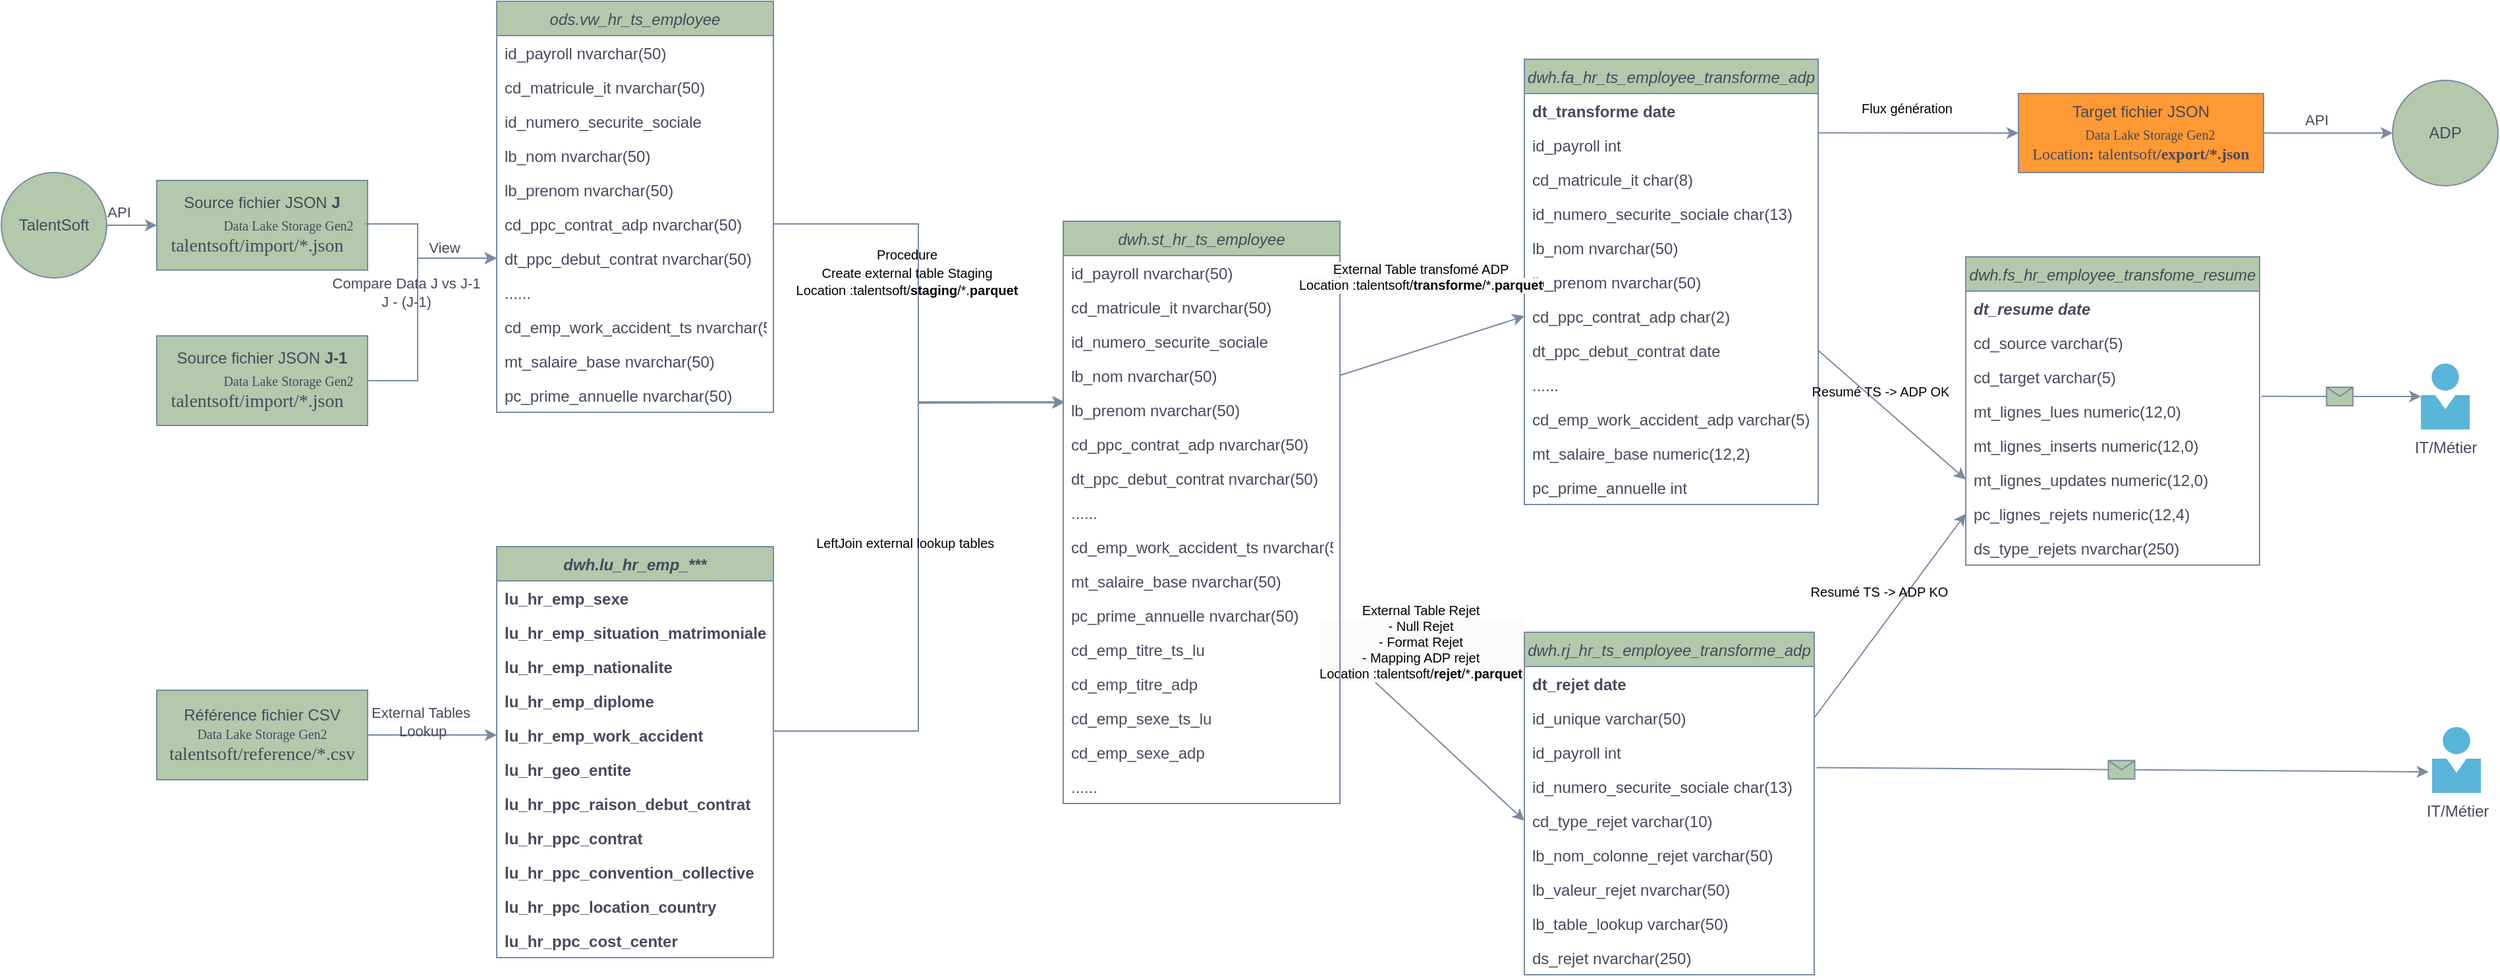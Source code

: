 <mxfile version="24.6.4" type="github" pages="6">
  <diagram name="TS-&gt;ADP" id="yulrE01rxTNECKBdnegH">
    <mxGraphModel dx="3044" dy="2634" grid="1" gridSize="10" guides="0" tooltips="1" connect="1" arrows="1" fold="1" page="1" pageScale="1" pageWidth="827" pageHeight="1169" math="0" shadow="0">
      <root>
        <mxCell id="hAlZRdsiCnyUMrfSnwxp-0" />
        <mxCell id="hAlZRdsiCnyUMrfSnwxp-1" parent="hAlZRdsiCnyUMrfSnwxp-0" />
        <mxCell id="hAlZRdsiCnyUMrfSnwxp-2" value="TalentSoft" style="ellipse;whiteSpace=wrap;html=1;aspect=fixed;labelBackgroundColor=none;fillColor=#B2C9AB;strokeColor=#788AA3;fontColor=#46495D;" parent="hAlZRdsiCnyUMrfSnwxp-1" vertex="1">
          <mxGeometry x="4" y="106" width="80" height="80" as="geometry" />
        </mxCell>
        <mxCell id="hAlZRdsiCnyUMrfSnwxp-3" value="" style="endArrow=classic;html=1;rounded=0;exitX=1;exitY=0.5;exitDx=0;exitDy=0;labelBackgroundColor=none;strokeColor=#788AA3;fontColor=default;" parent="hAlZRdsiCnyUMrfSnwxp-1" source="hAlZRdsiCnyUMrfSnwxp-2" target="hAlZRdsiCnyUMrfSnwxp-5" edge="1">
          <mxGeometry relative="1" as="geometry">
            <mxPoint x="120" y="222" as="sourcePoint" />
            <mxPoint x="190" y="221.5" as="targetPoint" />
          </mxGeometry>
        </mxCell>
        <mxCell id="hAlZRdsiCnyUMrfSnwxp-4" value="API" style="edgeLabel;resizable=0;html=1;;align=center;verticalAlign=middle;labelBackgroundColor=none;fontColor=#46495D;" parent="hAlZRdsiCnyUMrfSnwxp-3" connectable="0" vertex="1">
          <mxGeometry relative="1" as="geometry">
            <mxPoint x="-10" y="-10" as="offset" />
          </mxGeometry>
        </mxCell>
        <mxCell id="hAlZRdsiCnyUMrfSnwxp-5" value="Source fichier JSON &lt;b&gt;J&lt;/b&gt;&lt;div&gt;&lt;p style=&quot;margin-top: 0pt; margin-bottom: 0pt; margin-left: 0in; text-align: left; font-size: 10px;&quot;&gt;&lt;span style=&quot;font-family: Calibri; vertical-align: baseline;&quot;&gt;&lt;span style=&quot;white-space: pre;&quot;&gt;&#x9;&lt;span style=&quot;white-space: pre;&quot;&gt;&#x9;&lt;/span&gt;&lt;/span&gt;Data Lake Storage Gen2&lt;/span&gt;&lt;span style=&quot;font-size: 11pt; font-family: Calibri; color: white;&quot;&gt;&lt;/span&gt;&lt;/p&gt;&lt;p style=&quot;margin-top: 0pt; margin-bottom: 0pt; margin-left: 0in; text-align: left;&quot;&gt;&lt;span style=&quot;font-family: Calibri; vertical-align: baseline;&quot;&gt;&lt;font style=&quot;font-size: 14px;&quot;&gt;talentsoft/import/*.json&lt;/font&gt;&lt;/span&gt;&lt;/p&gt;&lt;/div&gt;" style="rounded=0;whiteSpace=wrap;html=1;labelBackgroundColor=none;fillColor=#B2C9AB;strokeColor=#788AA3;fontColor=#46495D;" parent="hAlZRdsiCnyUMrfSnwxp-1" vertex="1">
          <mxGeometry x="122" y="112" width="160" height="68" as="geometry" />
        </mxCell>
        <mxCell id="hAlZRdsiCnyUMrfSnwxp-6" value="" style="endArrow=classic;html=1;rounded=0;labelBackgroundColor=none;strokeColor=#788AA3;fontColor=default;entryX=0;entryY=0.5;entryDx=0;entryDy=0;" parent="hAlZRdsiCnyUMrfSnwxp-1" target="hAlZRdsiCnyUMrfSnwxp-32" edge="1">
          <mxGeometry relative="1" as="geometry">
            <mxPoint x="280" y="145" as="sourcePoint" />
            <mxPoint x="380" y="162" as="targetPoint" />
            <Array as="points">
              <mxPoint x="320" y="145" />
              <mxPoint x="320" y="171" />
            </Array>
          </mxGeometry>
        </mxCell>
        <mxCell id="hAlZRdsiCnyUMrfSnwxp-7" value="View" style="edgeLabel;resizable=0;html=1;;align=center;verticalAlign=middle;labelBackgroundColor=none;fontColor=#46495D;" parent="hAlZRdsiCnyUMrfSnwxp-6" connectable="0" vertex="1">
          <mxGeometry relative="1" as="geometry">
            <mxPoint x="20" y="-5" as="offset" />
          </mxGeometry>
        </mxCell>
        <mxCell id="hAlZRdsiCnyUMrfSnwxp-8" value="ADP" style="ellipse;whiteSpace=wrap;html=1;aspect=fixed;labelBackgroundColor=none;fillColor=#B2C9AB;strokeColor=#788AA3;fontColor=#46495D;" parent="hAlZRdsiCnyUMrfSnwxp-1" vertex="1">
          <mxGeometry x="1819" y="36" width="80" height="80" as="geometry" />
        </mxCell>
        <mxCell id="hAlZRdsiCnyUMrfSnwxp-9" value="" style="endArrow=classic;html=1;rounded=0;exitX=1;exitY=0.5;exitDx=0;exitDy=0;labelBackgroundColor=none;strokeColor=#788AA3;fontColor=default;" parent="hAlZRdsiCnyUMrfSnwxp-1" source="hAlZRdsiCnyUMrfSnwxp-76" target="hAlZRdsiCnyUMrfSnwxp-8" edge="1">
          <mxGeometry relative="1" as="geometry">
            <mxPoint x="1500.96" y="412.002" as="sourcePoint" />
            <mxPoint x="1166.28" y="132.002" as="targetPoint" />
            <Array as="points" />
          </mxGeometry>
        </mxCell>
        <mxCell id="hAlZRdsiCnyUMrfSnwxp-10" value="API" style="edgeLabel;resizable=0;html=1;;align=center;verticalAlign=middle;labelBackgroundColor=none;fontColor=#46495D;" parent="hAlZRdsiCnyUMrfSnwxp-9" connectable="0" vertex="1">
          <mxGeometry relative="1" as="geometry">
            <mxPoint x="-9" y="-10" as="offset" />
          </mxGeometry>
        </mxCell>
        <mxCell id="hAlZRdsiCnyUMrfSnwxp-21" value="IT/Métier" style="image;aspect=fixed;html=1;points=[];align=center;fontSize=12;image=img/lib/mscae/Person.svg;labelBackgroundColor=none;fillColor=#B2C9AB;strokeColor=#788AA3;fontColor=#46495D;imageBackground=default;" parent="hAlZRdsiCnyUMrfSnwxp-1" vertex="1">
          <mxGeometry x="1849" y="527" width="37" height="50" as="geometry" />
        </mxCell>
        <mxCell id="hAlZRdsiCnyUMrfSnwxp-22" value="" style="endArrow=classic;html=1;rounded=0;exitX=1.006;exitY=1.073;exitDx=0;exitDy=0;labelBackgroundColor=none;strokeColor=#788AA3;fontColor=default;exitPerimeter=0;" parent="hAlZRdsiCnyUMrfSnwxp-1" source="hAlZRdsiCnyUMrfSnwxp-15" target="hAlZRdsiCnyUMrfSnwxp-24" edge="1">
          <mxGeometry relative="1" as="geometry">
            <mxPoint x="1093" y="1156" as="sourcePoint" />
            <mxPoint x="1270" y="1390" as="targetPoint" />
          </mxGeometry>
        </mxCell>
        <mxCell id="hAlZRdsiCnyUMrfSnwxp-23" value="" style="shape=message;html=1;outlineConnect=0;labelBackgroundColor=none;fillColor=#B2C9AB;strokeColor=#788AA3;fontColor=#46495D;" parent="hAlZRdsiCnyUMrfSnwxp-22" vertex="1">
          <mxGeometry width="20" height="14" relative="1" as="geometry">
            <mxPoint x="-11" y="-7" as="offset" />
          </mxGeometry>
        </mxCell>
        <mxCell id="hAlZRdsiCnyUMrfSnwxp-24" value="IT/Métier" style="image;aspect=fixed;html=1;points=[];align=center;fontSize=12;image=img/lib/mscae/Person.svg;labelBackgroundColor=none;fillColor=#B2C9AB;strokeColor=#788AA3;fontColor=#46495D;" parent="hAlZRdsiCnyUMrfSnwxp-1" vertex="1">
          <mxGeometry x="1840.5" y="251" width="37" height="50" as="geometry" />
        </mxCell>
        <mxCell id="hAlZRdsiCnyUMrfSnwxp-25" value="ods.vw_hr_ts_employee" style="swimlane;fontStyle=2;align=center;verticalAlign=top;childLayout=stackLayout;horizontal=1;startSize=26;horizontalStack=0;resizeParent=1;resizeLast=0;collapsible=1;marginBottom=0;rounded=0;shadow=0;strokeWidth=1;labelBackgroundColor=none;fillColor=#B2C9AB;strokeColor=#788AA3;fontColor=#46495D;" parent="hAlZRdsiCnyUMrfSnwxp-1" vertex="1">
          <mxGeometry x="380" y="-24" width="210" height="312" as="geometry">
            <mxRectangle x="230" y="140" width="160" height="26" as="alternateBounds" />
          </mxGeometry>
        </mxCell>
        <mxCell id="hAlZRdsiCnyUMrfSnwxp-26" value="id_payroll nvarchar(50)" style="text;align=left;verticalAlign=top;spacingLeft=4;spacingRight=4;overflow=hidden;rotatable=0;points=[[0,0.5],[1,0.5]];portConstraint=eastwest;textShadow=0;fontStyle=0;labelBackgroundColor=none;fontColor=#46495D;" parent="hAlZRdsiCnyUMrfSnwxp-25" vertex="1">
          <mxGeometry y="26" width="210" height="26" as="geometry" />
        </mxCell>
        <mxCell id="hAlZRdsiCnyUMrfSnwxp-27" value="cd_matricule_it nvarchar(50)" style="text;align=left;verticalAlign=top;spacingLeft=4;spacingRight=4;overflow=hidden;rotatable=0;points=[[0,0.5],[1,0.5]];portConstraint=eastwest;labelBackgroundColor=none;fontColor=#46495D;" parent="hAlZRdsiCnyUMrfSnwxp-25" vertex="1">
          <mxGeometry y="52" width="210" height="26" as="geometry" />
        </mxCell>
        <mxCell id="hAlZRdsiCnyUMrfSnwxp-28" value="id_numero_securite_sociale" style="text;align=left;verticalAlign=top;spacingLeft=4;spacingRight=4;overflow=hidden;rotatable=0;points=[[0,0.5],[1,0.5]];portConstraint=eastwest;rounded=0;shadow=0;html=0;labelBackgroundColor=none;fontColor=#46495D;" parent="hAlZRdsiCnyUMrfSnwxp-25" vertex="1">
          <mxGeometry y="78" width="210" height="26" as="geometry" />
        </mxCell>
        <mxCell id="hAlZRdsiCnyUMrfSnwxp-29" value="lb_nom nvarchar(50)" style="text;align=left;verticalAlign=top;spacingLeft=4;spacingRight=4;overflow=hidden;rotatable=0;points=[[0,0.5],[1,0.5]];portConstraint=eastwest;rounded=0;shadow=0;html=0;labelBackgroundColor=none;fontColor=#46495D;" parent="hAlZRdsiCnyUMrfSnwxp-25" vertex="1">
          <mxGeometry y="104" width="210" height="26" as="geometry" />
        </mxCell>
        <mxCell id="hAlZRdsiCnyUMrfSnwxp-30" value="lb_prenom nvarchar(50)" style="text;align=left;verticalAlign=top;spacingLeft=4;spacingRight=4;overflow=hidden;rotatable=0;points=[[0,0.5],[1,0.5]];portConstraint=eastwest;rounded=0;shadow=0;html=0;labelBackgroundColor=none;fontColor=#46495D;" parent="hAlZRdsiCnyUMrfSnwxp-25" vertex="1">
          <mxGeometry y="130" width="210" height="26" as="geometry" />
        </mxCell>
        <mxCell id="hAlZRdsiCnyUMrfSnwxp-31" value="cd_ppc_contrat_adp nvarchar(50)" style="text;align=left;verticalAlign=top;spacingLeft=4;spacingRight=4;overflow=hidden;rotatable=0;points=[[0,0.5],[1,0.5]];portConstraint=eastwest;rounded=0;shadow=0;html=0;labelBackgroundColor=none;fontColor=#46495D;" parent="hAlZRdsiCnyUMrfSnwxp-25" vertex="1">
          <mxGeometry y="156" width="210" height="26" as="geometry" />
        </mxCell>
        <mxCell id="hAlZRdsiCnyUMrfSnwxp-32" value="dt_ppc_debut_contrat nvarchar(50)" style="text;align=left;verticalAlign=top;spacingLeft=4;spacingRight=4;overflow=hidden;rotatable=0;points=[[0,0.5],[1,0.5]];portConstraint=eastwest;rounded=0;shadow=0;html=0;labelBackgroundColor=none;fontColor=#46495D;" parent="hAlZRdsiCnyUMrfSnwxp-25" vertex="1">
          <mxGeometry y="182" width="210" height="26" as="geometry" />
        </mxCell>
        <mxCell id="hAlZRdsiCnyUMrfSnwxp-33" value="......" style="text;align=left;verticalAlign=top;spacingLeft=4;spacingRight=4;overflow=hidden;rotatable=0;points=[[0,0.5],[1,0.5]];portConstraint=eastwest;rounded=0;shadow=0;html=0;labelBackgroundColor=none;fontColor=#46495D;" parent="hAlZRdsiCnyUMrfSnwxp-25" vertex="1">
          <mxGeometry y="208" width="210" height="26" as="geometry" />
        </mxCell>
        <mxCell id="hAlZRdsiCnyUMrfSnwxp-34" value="cd_emp_work_accident_ts nvarchar(50)" style="text;align=left;verticalAlign=top;spacingLeft=4;spacingRight=4;overflow=hidden;rotatable=0;points=[[0,0.5],[1,0.5]];portConstraint=eastwest;rounded=0;shadow=0;html=0;fontStyle=0;labelBackgroundColor=none;fontColor=#46495D;" parent="hAlZRdsiCnyUMrfSnwxp-25" vertex="1">
          <mxGeometry y="234" width="210" height="26" as="geometry" />
        </mxCell>
        <mxCell id="EnoPq_lVlnhIfBTxxT5i-16" value="mt_salaire_base nvarchar(50)" style="text;align=left;verticalAlign=top;spacingLeft=4;spacingRight=4;overflow=hidden;rotatable=0;points=[[0,0.5],[1,0.5]];portConstraint=eastwest;rounded=0;shadow=0;html=0;fontStyle=0;labelBackgroundColor=none;fontColor=#46495D;" parent="hAlZRdsiCnyUMrfSnwxp-25" vertex="1">
          <mxGeometry y="260" width="210" height="26" as="geometry" />
        </mxCell>
        <mxCell id="EnoPq_lVlnhIfBTxxT5i-17" value="pc_prime_annuelle nvarchar(50)" style="text;align=left;verticalAlign=top;spacingLeft=4;spacingRight=4;overflow=hidden;rotatable=0;points=[[0,0.5],[1,0.5]];portConstraint=eastwest;rounded=0;shadow=0;html=0;fontStyle=0;labelBackgroundColor=none;fontColor=#46495D;" parent="hAlZRdsiCnyUMrfSnwxp-25" vertex="1">
          <mxGeometry y="286" width="210" height="26" as="geometry" />
        </mxCell>
        <mxCell id="hAlZRdsiCnyUMrfSnwxp-45" value="dwh.fa_hr_ts_employee_transforme_adp" style="swimlane;fontStyle=2;align=center;verticalAlign=top;childLayout=stackLayout;horizontal=1;startSize=26;horizontalStack=0;resizeParent=1;resizeLast=0;collapsible=1;marginBottom=0;rounded=0;shadow=0;strokeWidth=1;labelBackgroundColor=none;fillColor=#B2C9AB;strokeColor=#788AA3;fontColor=#46495D;" parent="hAlZRdsiCnyUMrfSnwxp-1" vertex="1">
          <mxGeometry x="1160" y="20" width="223" height="338" as="geometry">
            <mxRectangle x="230" y="140" width="160" height="26" as="alternateBounds" />
          </mxGeometry>
        </mxCell>
        <mxCell id="hAlZRdsiCnyUMrfSnwxp-46" value="dt_transforme date" style="text;align=left;verticalAlign=top;spacingLeft=4;spacingRight=4;overflow=hidden;rotatable=0;points=[[0,0.5],[1,0.5]];portConstraint=eastwest;textShadow=0;fontStyle=1;labelBackgroundColor=none;fontColor=#46495D;" parent="hAlZRdsiCnyUMrfSnwxp-45" vertex="1">
          <mxGeometry y="26" width="223" height="26" as="geometry" />
        </mxCell>
        <mxCell id="hAlZRdsiCnyUMrfSnwxp-47" value="id_payroll int" style="text;align=left;verticalAlign=top;spacingLeft=4;spacingRight=4;overflow=hidden;rotatable=0;points=[[0,0.5],[1,0.5]];portConstraint=eastwest;textShadow=0;fontStyle=0;labelBackgroundColor=none;fontColor=#46495D;" parent="hAlZRdsiCnyUMrfSnwxp-45" vertex="1">
          <mxGeometry y="52" width="223" height="26" as="geometry" />
        </mxCell>
        <mxCell id="hAlZRdsiCnyUMrfSnwxp-48" value="cd_matricule_it char(8)" style="text;align=left;verticalAlign=top;spacingLeft=4;spacingRight=4;overflow=hidden;rotatable=0;points=[[0,0.5],[1,0.5]];portConstraint=eastwest;labelBackgroundColor=none;fontColor=#46495D;" parent="hAlZRdsiCnyUMrfSnwxp-45" vertex="1">
          <mxGeometry y="78" width="223" height="26" as="geometry" />
        </mxCell>
        <mxCell id="hAlZRdsiCnyUMrfSnwxp-49" value="id_numero_securite_sociale char(13)" style="text;align=left;verticalAlign=top;spacingLeft=4;spacingRight=4;overflow=hidden;rotatable=0;points=[[0,0.5],[1,0.5]];portConstraint=eastwest;rounded=0;shadow=0;html=0;labelBackgroundColor=none;fontColor=#46495D;" parent="hAlZRdsiCnyUMrfSnwxp-45" vertex="1">
          <mxGeometry y="104" width="223" height="26" as="geometry" />
        </mxCell>
        <mxCell id="hAlZRdsiCnyUMrfSnwxp-50" value="lb_nom nvarchar(50)" style="text;align=left;verticalAlign=top;spacingLeft=4;spacingRight=4;overflow=hidden;rotatable=0;points=[[0,0.5],[1,0.5]];portConstraint=eastwest;rounded=0;shadow=0;html=0;labelBackgroundColor=none;fontColor=#46495D;" parent="hAlZRdsiCnyUMrfSnwxp-45" vertex="1">
          <mxGeometry y="130" width="223" height="26" as="geometry" />
        </mxCell>
        <mxCell id="hAlZRdsiCnyUMrfSnwxp-51" value="lb_prenom nvarchar(50)" style="text;align=left;verticalAlign=top;spacingLeft=4;spacingRight=4;overflow=hidden;rotatable=0;points=[[0,0.5],[1,0.5]];portConstraint=eastwest;rounded=0;shadow=0;html=0;labelBackgroundColor=none;fontColor=#46495D;" parent="hAlZRdsiCnyUMrfSnwxp-45" vertex="1">
          <mxGeometry y="156" width="223" height="26" as="geometry" />
        </mxCell>
        <mxCell id="hAlZRdsiCnyUMrfSnwxp-52" value="cd_ppc_contrat_adp char(2)" style="text;align=left;verticalAlign=top;spacingLeft=4;spacingRight=4;overflow=hidden;rotatable=0;points=[[0,0.5],[1,0.5]];portConstraint=eastwest;rounded=0;shadow=0;html=0;labelBackgroundColor=none;fontColor=#46495D;" parent="hAlZRdsiCnyUMrfSnwxp-45" vertex="1">
          <mxGeometry y="182" width="223" height="26" as="geometry" />
        </mxCell>
        <mxCell id="hAlZRdsiCnyUMrfSnwxp-53" value="dt_ppc_debut_contrat date" style="text;align=left;verticalAlign=top;spacingLeft=4;spacingRight=4;overflow=hidden;rotatable=0;points=[[0,0.5],[1,0.5]];portConstraint=eastwest;rounded=0;shadow=0;html=0;labelBackgroundColor=none;fontColor=#46495D;" parent="hAlZRdsiCnyUMrfSnwxp-45" vertex="1">
          <mxGeometry y="208" width="223" height="26" as="geometry" />
        </mxCell>
        <mxCell id="hAlZRdsiCnyUMrfSnwxp-54" value="......" style="text;align=left;verticalAlign=top;spacingLeft=4;spacingRight=4;overflow=hidden;rotatable=0;points=[[0,0.5],[1,0.5]];portConstraint=eastwest;rounded=0;shadow=0;html=0;labelBackgroundColor=none;fontColor=#46495D;" parent="hAlZRdsiCnyUMrfSnwxp-45" vertex="1">
          <mxGeometry y="234" width="223" height="26" as="geometry" />
        </mxCell>
        <mxCell id="hAlZRdsiCnyUMrfSnwxp-55" value="cd_emp_work_accident_adp varchar(5)" style="text;align=left;verticalAlign=top;spacingLeft=4;spacingRight=4;overflow=hidden;rotatable=0;points=[[0,0.5],[1,0.5]];portConstraint=eastwest;rounded=0;shadow=0;html=0;fontStyle=0;labelBackgroundColor=none;fontColor=#46495D;" parent="hAlZRdsiCnyUMrfSnwxp-45" vertex="1">
          <mxGeometry y="260" width="223" height="26" as="geometry" />
        </mxCell>
        <mxCell id="EnoPq_lVlnhIfBTxxT5i-45" value="mt_salaire_base numeric(12,2)" style="text;align=left;verticalAlign=top;spacingLeft=4;spacingRight=4;overflow=hidden;rotatable=0;points=[[0,0.5],[1,0.5]];portConstraint=eastwest;rounded=0;shadow=0;html=0;fontStyle=0;labelBackgroundColor=none;fontColor=#46495D;" parent="hAlZRdsiCnyUMrfSnwxp-45" vertex="1">
          <mxGeometry y="286" width="223" height="26" as="geometry" />
        </mxCell>
        <mxCell id="EnoPq_lVlnhIfBTxxT5i-46" value="pc_prime_annuelle int" style="text;align=left;verticalAlign=top;spacingLeft=4;spacingRight=4;overflow=hidden;rotatable=0;points=[[0,0.5],[1,0.5]];portConstraint=eastwest;rounded=0;shadow=0;html=0;fontStyle=0;labelBackgroundColor=none;fontColor=#46495D;" parent="hAlZRdsiCnyUMrfSnwxp-45" vertex="1">
          <mxGeometry y="312" width="223" height="26" as="geometry" />
        </mxCell>
        <mxCell id="hAlZRdsiCnyUMrfSnwxp-79" value="" style="endArrow=classic;html=1;rounded=0;labelBackgroundColor=none;strokeColor=#788AA3;fontColor=default;labelBorderColor=default;exitX=1;exitY=0.5;exitDx=0;exitDy=0;entryX=0.004;entryY=0.274;entryDx=0;entryDy=0;entryPerimeter=0;" parent="hAlZRdsiCnyUMrfSnwxp-1" source="hAlZRdsiCnyUMrfSnwxp-31" target="EnoPq_lVlnhIfBTxxT5i-26" edge="1">
          <mxGeometry relative="1" as="geometry">
            <mxPoint x="520" y="142" as="sourcePoint" />
            <mxPoint x="700" y="142" as="targetPoint" />
            <Array as="points">
              <mxPoint x="700" y="145" />
              <mxPoint x="700" y="280" />
            </Array>
          </mxGeometry>
        </mxCell>
        <mxCell id="hAlZRdsiCnyUMrfSnwxp-80" value="&lt;font color=&quot;#000000&quot;&gt;&lt;span style=&quot;font-size: 10px;&quot;&gt;Procedure&lt;/span&gt;&lt;/font&gt;&lt;div&gt;&lt;font color=&quot;#000000&quot;&gt;&lt;span style=&quot;font-size: 10px;&quot;&gt;Create external table Staging&lt;/span&gt;&lt;/font&gt;&lt;/div&gt;&lt;div&gt;&lt;span style=&quot;font-size: 10px; color: rgb(0, 0, 0); background-color: initial;&quot;&gt;Location :talentsoft/&lt;b&gt;staging&lt;/b&gt;/*.&lt;b&gt;parquet&lt;/b&gt;&lt;/span&gt;&lt;/div&gt;" style="edgeLabel;resizable=0;html=1;;align=center;verticalAlign=bottom;labelBackgroundColor=none;fontColor=#46495D;" parent="hAlZRdsiCnyUMrfSnwxp-79" connectable="0" vertex="1">
          <mxGeometry relative="1" as="geometry">
            <mxPoint x="-9" y="-10" as="offset" />
          </mxGeometry>
        </mxCell>
        <mxCell id="hAlZRdsiCnyUMrfSnwxp-87" value="" style="endArrow=classic;html=1;rounded=0;exitX=1;exitY=0.5;exitDx=0;exitDy=0;labelBackgroundColor=none;strokeColor=#788AA3;fontColor=default;entryX=0;entryY=0.5;entryDx=0;entryDy=0;" parent="hAlZRdsiCnyUMrfSnwxp-1" source="EnoPq_lVlnhIfBTxxT5i-33" target="hAlZRdsiCnyUMrfSnwxp-71" edge="1">
          <mxGeometry relative="1" as="geometry">
            <mxPoint x="893" y="145" as="sourcePoint" />
            <mxPoint x="1000" y="210" as="targetPoint" />
            <Array as="points" />
          </mxGeometry>
        </mxCell>
        <mxCell id="hAlZRdsiCnyUMrfSnwxp-88" value="&lt;span style=&quot;color: rgb(0, 0, 0); font-family: Helvetica; font-size: 10px; font-style: normal; font-variant-ligatures: normal; font-variant-caps: normal; font-weight: 400; letter-spacing: normal; orphans: 2; text-align: center; text-indent: 0px; text-transform: none; widows: 2; word-spacing: 0px; -webkit-text-stroke-width: 0px; white-space: nowrap; background-color: rgb(251, 251, 251); text-decoration-thickness: initial; text-decoration-style: initial; text-decoration-color: initial; display: inline !important; float: none;&quot;&gt;External Table Rejet&lt;/span&gt;&lt;div style=&quot;forced-color-adjust: none; color: rgb(0, 0, 0); font-family: Helvetica; font-size: 10px; font-style: normal; font-variant-ligatures: normal; font-variant-caps: normal; font-weight: 400; letter-spacing: normal; orphans: 2; text-align: center; text-indent: 0px; text-transform: none; widows: 2; word-spacing: 0px; -webkit-text-stroke-width: 0px; white-space: nowrap; background-color: rgb(251, 251, 251); text-decoration-thickness: initial; text-decoration-style: initial; text-decoration-color: initial;&quot;&gt;- Null Rejet&lt;/div&gt;&lt;div style=&quot;forced-color-adjust: none; color: rgb(0, 0, 0); font-family: Helvetica; font-size: 10px; font-style: normal; font-variant-ligatures: normal; font-variant-caps: normal; font-weight: 400; letter-spacing: normal; orphans: 2; text-align: center; text-indent: 0px; text-transform: none; widows: 2; word-spacing: 0px; -webkit-text-stroke-width: 0px; white-space: nowrap; background-color: rgb(251, 251, 251); text-decoration-thickness: initial; text-decoration-style: initial; text-decoration-color: initial;&quot;&gt;- Format Rejet&lt;/div&gt;&lt;div style=&quot;forced-color-adjust: none; color: rgb(0, 0, 0); font-family: Helvetica; font-size: 10px; font-style: normal; font-variant-ligatures: normal; font-variant-caps: normal; font-weight: 400; letter-spacing: normal; orphans: 2; text-align: center; text-indent: 0px; text-transform: none; widows: 2; word-spacing: 0px; -webkit-text-stroke-width: 0px; white-space: nowrap; background-color: rgb(251, 251, 251); text-decoration-thickness: initial; text-decoration-style: initial; text-decoration-color: initial;&quot;&gt;- Mapping ADP rejet&lt;/div&gt;&lt;div style=&quot;forced-color-adjust: none; color: rgb(0, 0, 0); font-family: Helvetica; font-size: 10px; font-style: normal; font-variant-ligatures: normal; font-variant-caps: normal; letter-spacing: normal; orphans: 2; text-align: center; text-indent: 0px; text-transform: none; widows: 2; word-spacing: 0px; -webkit-text-stroke-width: 0px; white-space: nowrap; background-color: rgb(251, 251, 251); text-decoration-thickness: initial; text-decoration-style: initial; text-decoration-color: initial;&quot;&gt;&lt;span style=&quot;font-weight: 400;&quot;&gt;Location :talentsoft/&lt;/span&gt;&lt;b&gt;rejet&lt;/b&gt;/*.&lt;b&gt;parquet&lt;/b&gt;&lt;br&gt;&lt;/div&gt;" style="edgeLabel;resizable=0;html=1;;align=center;verticalAlign=bottom;labelBackgroundColor=none;fontColor=#46495D;" parent="hAlZRdsiCnyUMrfSnwxp-87" connectable="0" vertex="1">
          <mxGeometry relative="1" as="geometry">
            <mxPoint x="-9" y="-38" as="offset" />
          </mxGeometry>
        </mxCell>
        <mxCell id="hAlZRdsiCnyUMrfSnwxp-89" value="" style="endArrow=classic;html=1;rounded=0;exitX=1;exitY=0.5;exitDx=0;exitDy=0;labelBackgroundColor=none;strokeColor=#788AA3;fontColor=default;entryX=0;entryY=0.5;entryDx=0;entryDy=0;" parent="hAlZRdsiCnyUMrfSnwxp-1" source="hAlZRdsiCnyUMrfSnwxp-53" target="hAlZRdsiCnyUMrfSnwxp-18" edge="1">
          <mxGeometry relative="1" as="geometry">
            <mxPoint x="1195" y="178" as="sourcePoint" />
            <mxPoint x="1420" y="330" as="targetPoint" />
            <Array as="points" />
          </mxGeometry>
        </mxCell>
        <mxCell id="hAlZRdsiCnyUMrfSnwxp-90" value="&lt;font color=&quot;#000000&quot;&gt;&lt;span style=&quot;font-size: 10px;&quot;&gt;Resumé TS -&amp;gt; ADP OK&lt;/span&gt;&lt;/font&gt;" style="edgeLabel;resizable=0;html=1;;align=center;verticalAlign=bottom;labelBackgroundColor=none;fontColor=#46495D;" parent="hAlZRdsiCnyUMrfSnwxp-89" connectable="0" vertex="1">
          <mxGeometry relative="1" as="geometry">
            <mxPoint x="-9" y="-10" as="offset" />
          </mxGeometry>
        </mxCell>
        <mxCell id="hAlZRdsiCnyUMrfSnwxp-93" value="" style="endArrow=classic;html=1;rounded=0;labelBackgroundColor=none;strokeColor=#788AA3;fontColor=default;entryX=-0.072;entryY=0.68;entryDx=0;entryDy=0;entryPerimeter=0;exitX=1.008;exitY=-0.046;exitDx=0;exitDy=0;exitPerimeter=0;" parent="hAlZRdsiCnyUMrfSnwxp-1" source="hAlZRdsiCnyUMrfSnwxp-70" target="hAlZRdsiCnyUMrfSnwxp-21" edge="1">
          <mxGeometry relative="1" as="geometry">
            <mxPoint x="1460" y="560" as="sourcePoint" />
            <mxPoint x="1600" y="407" as="targetPoint" />
          </mxGeometry>
        </mxCell>
        <mxCell id="hAlZRdsiCnyUMrfSnwxp-94" value="" style="shape=message;html=1;outlineConnect=0;labelBackgroundColor=none;fillColor=#B2C9AB;strokeColor=#788AA3;fontColor=#46495D;" parent="hAlZRdsiCnyUMrfSnwxp-93" vertex="1">
          <mxGeometry width="20" height="14" relative="1" as="geometry">
            <mxPoint x="-11" y="-7" as="offset" />
          </mxGeometry>
        </mxCell>
        <mxCell id="EnoPq_lVlnhIfBTxxT5i-1" value="" style="endArrow=classic;html=1;rounded=0;labelBackgroundColor=none;strokeColor=#788AA3;fontColor=default;exitX=1;exitY=0.5;exitDx=0;exitDy=0;entryX=0;entryY=0.5;entryDx=0;entryDy=0;" parent="hAlZRdsiCnyUMrfSnwxp-1" source="EnoPq_lVlnhIfBTxxT5i-3" target="EnoPq_lVlnhIfBTxxT5i-9" edge="1">
          <mxGeometry relative="1" as="geometry">
            <mxPoint x="220" y="300" as="sourcePoint" />
            <mxPoint x="290" y="320" as="targetPoint" />
            <Array as="points" />
          </mxGeometry>
        </mxCell>
        <mxCell id="EnoPq_lVlnhIfBTxxT5i-2" value="External Tables&lt;div&gt;&amp;nbsp;Lookup&lt;/div&gt;" style="edgeLabel;resizable=0;html=1;;align=center;verticalAlign=middle;labelBackgroundColor=none;fontColor=#46495D;" parent="EnoPq_lVlnhIfBTxxT5i-1" connectable="0" vertex="1">
          <mxGeometry relative="1" as="geometry">
            <mxPoint x="-9" y="-10" as="offset" />
          </mxGeometry>
        </mxCell>
        <mxCell id="EnoPq_lVlnhIfBTxxT5i-3" value="Référence fichier CSV&lt;div&gt;&lt;span style=&quot;font-family: Calibri; font-size: 10px; text-align: left;&quot;&gt;Data Lake Storage Gen2&lt;/span&gt;&lt;br&gt;&lt;div&gt;&lt;p style=&quot;margin-top: 0pt; margin-bottom: 0pt; margin-left: 0in; text-align: left;&quot;&gt;&lt;span style=&quot;font-family: Calibri; vertical-align: baseline;&quot;&gt;&lt;font style=&quot;font-size: 14px;&quot;&gt;talentsoft/reference/*.csv&lt;/font&gt;&lt;/span&gt;&lt;/p&gt;&lt;/div&gt;&lt;/div&gt;" style="rounded=0;whiteSpace=wrap;html=1;labelBackgroundColor=none;fillColor=#B2C9AB;strokeColor=#788AA3;fontColor=#46495D;" parent="hAlZRdsiCnyUMrfSnwxp-1" vertex="1">
          <mxGeometry x="122" y="499" width="160" height="68" as="geometry" />
        </mxCell>
        <mxCell id="EnoPq_lVlnhIfBTxxT5i-4" value="dwh.lu_hr_emp_***" style="swimlane;fontStyle=3;align=center;verticalAlign=top;childLayout=stackLayout;horizontal=1;startSize=26;horizontalStack=0;resizeParent=1;resizeLast=0;collapsible=1;marginBottom=0;rounded=0;shadow=0;strokeWidth=1;labelBackgroundColor=none;fillColor=#B2C9AB;strokeColor=#788AA3;fontColor=#46495D;" parent="hAlZRdsiCnyUMrfSnwxp-1" vertex="1">
          <mxGeometry x="380" y="390" width="210" height="312" as="geometry">
            <mxRectangle x="230" y="140" width="160" height="26" as="alternateBounds" />
          </mxGeometry>
        </mxCell>
        <mxCell id="EnoPq_lVlnhIfBTxxT5i-5" value="lu_hr_emp_sexe" style="text;align=left;verticalAlign=top;spacingLeft=4;spacingRight=4;overflow=hidden;rotatable=0;points=[[0,0.5],[1,0.5]];portConstraint=eastwest;textShadow=0;fontStyle=1;labelBackgroundColor=none;fontColor=#46495D;" parent="EnoPq_lVlnhIfBTxxT5i-4" vertex="1">
          <mxGeometry y="26" width="210" height="26" as="geometry" />
        </mxCell>
        <mxCell id="EnoPq_lVlnhIfBTxxT5i-6" value="lu_hr_emp_situation_matrimoniale&#xa;" style="text;align=left;verticalAlign=top;spacingLeft=4;spacingRight=4;overflow=hidden;rotatable=0;points=[[0,0.5],[1,0.5]];portConstraint=eastwest;labelBackgroundColor=none;fontColor=#46495D;fontStyle=1" parent="EnoPq_lVlnhIfBTxxT5i-4" vertex="1">
          <mxGeometry y="52" width="210" height="26" as="geometry" />
        </mxCell>
        <mxCell id="EnoPq_lVlnhIfBTxxT5i-7" value="lu_hr_emp_nationalite" style="text;align=left;verticalAlign=top;spacingLeft=4;spacingRight=4;overflow=hidden;rotatable=0;points=[[0,0.5],[1,0.5]];portConstraint=eastwest;rounded=0;shadow=0;html=0;labelBackgroundColor=none;fontColor=#46495D;fontStyle=1" parent="EnoPq_lVlnhIfBTxxT5i-4" vertex="1">
          <mxGeometry y="78" width="210" height="26" as="geometry" />
        </mxCell>
        <mxCell id="EnoPq_lVlnhIfBTxxT5i-8" value="lu_hr_emp_diplome" style="text;align=left;verticalAlign=top;spacingLeft=4;spacingRight=4;overflow=hidden;rotatable=0;points=[[0,0.5],[1,0.5]];portConstraint=eastwest;rounded=0;shadow=0;html=0;labelBackgroundColor=none;fontColor=#46495D;fontStyle=1" parent="EnoPq_lVlnhIfBTxxT5i-4" vertex="1">
          <mxGeometry y="104" width="210" height="26" as="geometry" />
        </mxCell>
        <mxCell id="EnoPq_lVlnhIfBTxxT5i-9" value="lu_hr_emp_work_accident" style="text;align=left;verticalAlign=top;spacingLeft=4;spacingRight=4;overflow=hidden;rotatable=0;points=[[0,0.5],[1,0.5]];portConstraint=eastwest;rounded=0;shadow=0;html=0;labelBackgroundColor=none;fontColor=#46495D;fontStyle=1" parent="EnoPq_lVlnhIfBTxxT5i-4" vertex="1">
          <mxGeometry y="130" width="210" height="26" as="geometry" />
        </mxCell>
        <mxCell id="EnoPq_lVlnhIfBTxxT5i-10" value="lu_hr_geo_entite" style="text;align=left;verticalAlign=top;spacingLeft=4;spacingRight=4;overflow=hidden;rotatable=0;points=[[0,0.5],[1,0.5]];portConstraint=eastwest;rounded=0;shadow=0;html=0;labelBackgroundColor=none;fontColor=#46495D;fontStyle=1" parent="EnoPq_lVlnhIfBTxxT5i-4" vertex="1">
          <mxGeometry y="156" width="210" height="26" as="geometry" />
        </mxCell>
        <mxCell id="EnoPq_lVlnhIfBTxxT5i-11" value="lu_hr_ppc_raison_debut_contrat" style="text;align=left;verticalAlign=top;spacingLeft=4;spacingRight=4;overflow=hidden;rotatable=0;points=[[0,0.5],[1,0.5]];portConstraint=eastwest;rounded=0;shadow=0;html=0;labelBackgroundColor=none;fontColor=#46495D;fontStyle=1" parent="EnoPq_lVlnhIfBTxxT5i-4" vertex="1">
          <mxGeometry y="182" width="210" height="26" as="geometry" />
        </mxCell>
        <mxCell id="EnoPq_lVlnhIfBTxxT5i-12" value="lu_hr_ppc_contrat" style="text;align=left;verticalAlign=top;spacingLeft=4;spacingRight=4;overflow=hidden;rotatable=0;points=[[0,0.5],[1,0.5]];portConstraint=eastwest;rounded=0;shadow=0;html=0;labelBackgroundColor=none;fontColor=#46495D;fontStyle=1" parent="EnoPq_lVlnhIfBTxxT5i-4" vertex="1">
          <mxGeometry y="208" width="210" height="26" as="geometry" />
        </mxCell>
        <mxCell id="EnoPq_lVlnhIfBTxxT5i-13" value="lu_hr_ppc_convention_collective" style="text;align=left;verticalAlign=top;spacingLeft=4;spacingRight=4;overflow=hidden;rotatable=0;points=[[0,0.5],[1,0.5]];portConstraint=eastwest;rounded=0;shadow=0;html=0;fontStyle=1;labelBackgroundColor=none;fontColor=#46495D;" parent="EnoPq_lVlnhIfBTxxT5i-4" vertex="1">
          <mxGeometry y="234" width="210" height="26" as="geometry" />
        </mxCell>
        <mxCell id="EnoPq_lVlnhIfBTxxT5i-14" value="lu_hr_ppc_location_country" style="text;align=left;verticalAlign=top;spacingLeft=4;spacingRight=4;overflow=hidden;rotatable=0;points=[[0,0.5],[1,0.5]];portConstraint=eastwest;rounded=0;shadow=0;html=0;fontStyle=1;labelBackgroundColor=none;fontColor=#46495D;" parent="EnoPq_lVlnhIfBTxxT5i-4" vertex="1">
          <mxGeometry y="260" width="210" height="26" as="geometry" />
        </mxCell>
        <mxCell id="EnoPq_lVlnhIfBTxxT5i-15" value="lu_hr_ppc_cost_center" style="text;align=left;verticalAlign=top;spacingLeft=4;spacingRight=4;overflow=hidden;rotatable=0;points=[[0,0.5],[1,0.5]];portConstraint=eastwest;rounded=0;shadow=0;html=0;fontStyle=1;labelBackgroundColor=none;fontColor=#46495D;" parent="EnoPq_lVlnhIfBTxxT5i-4" vertex="1">
          <mxGeometry y="286" width="210" height="26" as="geometry" />
        </mxCell>
        <mxCell id="EnoPq_lVlnhIfBTxxT5i-21" value="dwh.st_hr_ts_employee" style="swimlane;fontStyle=2;align=center;verticalAlign=top;childLayout=stackLayout;horizontal=1;startSize=26;horizontalStack=0;resizeParent=1;resizeLast=0;collapsible=1;marginBottom=0;rounded=0;shadow=0;strokeWidth=1;labelBackgroundColor=none;fillColor=#B2C9AB;strokeColor=#788AA3;fontColor=#46495D;" parent="hAlZRdsiCnyUMrfSnwxp-1" vertex="1">
          <mxGeometry x="810" y="143" width="210" height="442" as="geometry">
            <mxRectangle x="230" y="140" width="160" height="26" as="alternateBounds" />
          </mxGeometry>
        </mxCell>
        <mxCell id="EnoPq_lVlnhIfBTxxT5i-22" value="id_payroll nvarchar(50)" style="text;align=left;verticalAlign=top;spacingLeft=4;spacingRight=4;overflow=hidden;rotatable=0;points=[[0,0.5],[1,0.5]];portConstraint=eastwest;textShadow=0;fontStyle=0;labelBackgroundColor=none;fontColor=#46495D;" parent="EnoPq_lVlnhIfBTxxT5i-21" vertex="1">
          <mxGeometry y="26" width="210" height="26" as="geometry" />
        </mxCell>
        <mxCell id="EnoPq_lVlnhIfBTxxT5i-23" value="cd_matricule_it nvarchar(50)" style="text;align=left;verticalAlign=top;spacingLeft=4;spacingRight=4;overflow=hidden;rotatable=0;points=[[0,0.5],[1,0.5]];portConstraint=eastwest;labelBackgroundColor=none;fontColor=#46495D;" parent="EnoPq_lVlnhIfBTxxT5i-21" vertex="1">
          <mxGeometry y="52" width="210" height="26" as="geometry" />
        </mxCell>
        <mxCell id="EnoPq_lVlnhIfBTxxT5i-24" value="id_numero_securite_sociale" style="text;align=left;verticalAlign=top;spacingLeft=4;spacingRight=4;overflow=hidden;rotatable=0;points=[[0,0.5],[1,0.5]];portConstraint=eastwest;rounded=0;shadow=0;html=0;labelBackgroundColor=none;fontColor=#46495D;" parent="EnoPq_lVlnhIfBTxxT5i-21" vertex="1">
          <mxGeometry y="78" width="210" height="26" as="geometry" />
        </mxCell>
        <mxCell id="EnoPq_lVlnhIfBTxxT5i-25" value="lb_nom nvarchar(50)" style="text;align=left;verticalAlign=top;spacingLeft=4;spacingRight=4;overflow=hidden;rotatable=0;points=[[0,0.5],[1,0.5]];portConstraint=eastwest;rounded=0;shadow=0;html=0;labelBackgroundColor=none;fontColor=#46495D;" parent="EnoPq_lVlnhIfBTxxT5i-21" vertex="1">
          <mxGeometry y="104" width="210" height="26" as="geometry" />
        </mxCell>
        <mxCell id="EnoPq_lVlnhIfBTxxT5i-26" value="lb_prenom nvarchar(50)" style="text;align=left;verticalAlign=top;spacingLeft=4;spacingRight=4;overflow=hidden;rotatable=0;points=[[0,0.5],[1,0.5]];portConstraint=eastwest;rounded=0;shadow=0;html=0;labelBackgroundColor=none;fontColor=#46495D;" parent="EnoPq_lVlnhIfBTxxT5i-21" vertex="1">
          <mxGeometry y="130" width="210" height="26" as="geometry" />
        </mxCell>
        <mxCell id="EnoPq_lVlnhIfBTxxT5i-27" value="cd_ppc_contrat_adp nvarchar(50)" style="text;align=left;verticalAlign=top;spacingLeft=4;spacingRight=4;overflow=hidden;rotatable=0;points=[[0,0.5],[1,0.5]];portConstraint=eastwest;rounded=0;shadow=0;html=0;labelBackgroundColor=none;fontColor=#46495D;" parent="EnoPq_lVlnhIfBTxxT5i-21" vertex="1">
          <mxGeometry y="156" width="210" height="26" as="geometry" />
        </mxCell>
        <mxCell id="EnoPq_lVlnhIfBTxxT5i-28" value="dt_ppc_debut_contrat nvarchar(50)" style="text;align=left;verticalAlign=top;spacingLeft=4;spacingRight=4;overflow=hidden;rotatable=0;points=[[0,0.5],[1,0.5]];portConstraint=eastwest;rounded=0;shadow=0;html=0;labelBackgroundColor=none;fontColor=#46495D;" parent="EnoPq_lVlnhIfBTxxT5i-21" vertex="1">
          <mxGeometry y="182" width="210" height="26" as="geometry" />
        </mxCell>
        <mxCell id="EnoPq_lVlnhIfBTxxT5i-29" value="......" style="text;align=left;verticalAlign=top;spacingLeft=4;spacingRight=4;overflow=hidden;rotatable=0;points=[[0,0.5],[1,0.5]];portConstraint=eastwest;rounded=0;shadow=0;html=0;labelBackgroundColor=none;fontColor=#46495D;" parent="EnoPq_lVlnhIfBTxxT5i-21" vertex="1">
          <mxGeometry y="208" width="210" height="26" as="geometry" />
        </mxCell>
        <mxCell id="EnoPq_lVlnhIfBTxxT5i-30" value="cd_emp_work_accident_ts nvarchar(50)" style="text;align=left;verticalAlign=top;spacingLeft=4;spacingRight=4;overflow=hidden;rotatable=0;points=[[0,0.5],[1,0.5]];portConstraint=eastwest;rounded=0;shadow=0;html=0;fontStyle=0;labelBackgroundColor=none;fontColor=#46495D;" parent="EnoPq_lVlnhIfBTxxT5i-21" vertex="1">
          <mxGeometry y="234" width="210" height="26" as="geometry" />
        </mxCell>
        <mxCell id="EnoPq_lVlnhIfBTxxT5i-31" value="mt_salaire_base nvarchar(50)" style="text;align=left;verticalAlign=top;spacingLeft=4;spacingRight=4;overflow=hidden;rotatable=0;points=[[0,0.5],[1,0.5]];portConstraint=eastwest;rounded=0;shadow=0;html=0;fontStyle=0;labelBackgroundColor=none;fontColor=#46495D;" parent="EnoPq_lVlnhIfBTxxT5i-21" vertex="1">
          <mxGeometry y="260" width="210" height="26" as="geometry" />
        </mxCell>
        <mxCell id="EnoPq_lVlnhIfBTxxT5i-32" value="pc_prime_annuelle nvarchar(50)" style="text;align=left;verticalAlign=top;spacingLeft=4;spacingRight=4;overflow=hidden;rotatable=0;points=[[0,0.5],[1,0.5]];portConstraint=eastwest;rounded=0;shadow=0;html=0;fontStyle=0;labelBackgroundColor=none;fontColor=#46495D;" parent="EnoPq_lVlnhIfBTxxT5i-21" vertex="1">
          <mxGeometry y="286" width="210" height="26" as="geometry" />
        </mxCell>
        <mxCell id="EnoPq_lVlnhIfBTxxT5i-33" value="cd_emp_titre_ts_lu" style="text;align=left;verticalAlign=top;spacingLeft=4;spacingRight=4;overflow=hidden;rotatable=0;points=[[0,0.5],[1,0.5]];portConstraint=eastwest;rounded=0;shadow=0;html=0;fontStyle=0;labelBackgroundColor=none;fontColor=#46495D;" parent="EnoPq_lVlnhIfBTxxT5i-21" vertex="1">
          <mxGeometry y="312" width="210" height="26" as="geometry" />
        </mxCell>
        <mxCell id="EnoPq_lVlnhIfBTxxT5i-34" value="cd_emp_titre_adp" style="text;align=left;verticalAlign=top;spacingLeft=4;spacingRight=4;overflow=hidden;rotatable=0;points=[[0,0.5],[1,0.5]];portConstraint=eastwest;rounded=0;shadow=0;html=0;fontStyle=0;labelBackgroundColor=none;fontColor=#46495D;" parent="EnoPq_lVlnhIfBTxxT5i-21" vertex="1">
          <mxGeometry y="338" width="210" height="26" as="geometry" />
        </mxCell>
        <mxCell id="EnoPq_lVlnhIfBTxxT5i-35" value="cd_emp_sexe_ts_lu" style="text;align=left;verticalAlign=top;spacingLeft=4;spacingRight=4;overflow=hidden;rotatable=0;points=[[0,0.5],[1,0.5]];portConstraint=eastwest;rounded=0;shadow=0;html=0;fontStyle=0;labelBackgroundColor=none;fontColor=#46495D;" parent="EnoPq_lVlnhIfBTxxT5i-21" vertex="1">
          <mxGeometry y="364" width="210" height="26" as="geometry" />
        </mxCell>
        <mxCell id="EnoPq_lVlnhIfBTxxT5i-36" value="cd_emp_sexe_adp" style="text;align=left;verticalAlign=top;spacingLeft=4;spacingRight=4;overflow=hidden;rotatable=0;points=[[0,0.5],[1,0.5]];portConstraint=eastwest;rounded=0;shadow=0;html=0;fontStyle=0;labelBackgroundColor=none;fontColor=#46495D;" parent="EnoPq_lVlnhIfBTxxT5i-21" vertex="1">
          <mxGeometry y="390" width="210" height="26" as="geometry" />
        </mxCell>
        <mxCell id="EnoPq_lVlnhIfBTxxT5i-37" value="......" style="text;align=left;verticalAlign=top;spacingLeft=4;spacingRight=4;overflow=hidden;rotatable=0;points=[[0,0.5],[1,0.5]];portConstraint=eastwest;rounded=0;shadow=0;html=0;fontStyle=0;labelBackgroundColor=none;fontColor=#46495D;" parent="EnoPq_lVlnhIfBTxxT5i-21" vertex="1">
          <mxGeometry y="416" width="210" height="24" as="geometry" />
        </mxCell>
        <mxCell id="EnoPq_lVlnhIfBTxxT5i-38" value="" style="endArrow=classic;html=1;rounded=0;labelBackgroundColor=none;strokeColor=#788AA3;fontColor=default;labelBorderColor=default;entryX=0.004;entryY=0.295;entryDx=0;entryDy=0;entryPerimeter=0;" parent="hAlZRdsiCnyUMrfSnwxp-1" target="EnoPq_lVlnhIfBTxxT5i-26" edge="1">
          <mxGeometry relative="1" as="geometry">
            <mxPoint x="590" y="530" as="sourcePoint" />
            <mxPoint x="720" y="320" as="targetPoint" />
            <Array as="points">
              <mxPoint x="700" y="530" />
              <mxPoint x="700" y="281" />
            </Array>
          </mxGeometry>
        </mxCell>
        <mxCell id="EnoPq_lVlnhIfBTxxT5i-39" value="&lt;font color=&quot;#000000&quot;&gt;&lt;span style=&quot;font-size: 10px;&quot;&gt;LeftJoin external lookup tables&amp;nbsp;&lt;/span&gt;&lt;/font&gt;" style="edgeLabel;resizable=0;html=1;;align=center;verticalAlign=bottom;labelBackgroundColor=none;fontColor=#46495D;" parent="EnoPq_lVlnhIfBTxxT5i-38" connectable="0" vertex="1">
          <mxGeometry relative="1" as="geometry">
            <mxPoint x="-9" y="-10" as="offset" />
          </mxGeometry>
        </mxCell>
        <mxCell id="hAlZRdsiCnyUMrfSnwxp-67" value="dwh.rj_hr_ts_employee_transforme_adp" style="swimlane;fontStyle=2;align=center;verticalAlign=top;childLayout=stackLayout;horizontal=1;startSize=26;horizontalStack=0;resizeParent=1;resizeLast=0;collapsible=1;marginBottom=0;rounded=0;shadow=0;strokeWidth=1;labelBackgroundColor=none;fillColor=#B2C9AB;strokeColor=#788AA3;fontColor=#46495D;" parent="hAlZRdsiCnyUMrfSnwxp-1" vertex="1">
          <mxGeometry x="1160" y="455" width="220" height="260" as="geometry">
            <mxRectangle x="230" y="140" width="160" height="26" as="alternateBounds" />
          </mxGeometry>
        </mxCell>
        <mxCell id="hAlZRdsiCnyUMrfSnwxp-68" value="dt_rejet date" style="text;align=left;verticalAlign=top;spacingLeft=4;spacingRight=4;overflow=hidden;rotatable=0;points=[[0,0.5],[1,0.5]];portConstraint=eastwest;textShadow=0;fontStyle=1;labelBackgroundColor=none;fontColor=#46495D;" parent="hAlZRdsiCnyUMrfSnwxp-67" vertex="1">
          <mxGeometry y="26" width="220" height="26" as="geometry" />
        </mxCell>
        <mxCell id="EnoPq_lVlnhIfBTxxT5i-40" value="id_unique varchar(50)" style="text;align=left;verticalAlign=top;spacingLeft=4;spacingRight=4;overflow=hidden;rotatable=0;points=[[0,0.5],[1,0.5]];portConstraint=eastwest;rounded=0;shadow=0;html=0;fontStyle=0;labelBackgroundColor=none;fontColor=#46495D;" parent="hAlZRdsiCnyUMrfSnwxp-67" vertex="1">
          <mxGeometry y="52" width="220" height="26" as="geometry" />
        </mxCell>
        <mxCell id="hAlZRdsiCnyUMrfSnwxp-69" value="id_payroll int" style="text;align=left;verticalAlign=top;spacingLeft=4;spacingRight=4;overflow=hidden;rotatable=0;points=[[0,0.5],[1,0.5]];portConstraint=eastwest;rounded=0;shadow=0;html=0;fontStyle=0;labelBackgroundColor=none;fontColor=#46495D;" parent="hAlZRdsiCnyUMrfSnwxp-67" vertex="1">
          <mxGeometry y="78" width="220" height="26" as="geometry" />
        </mxCell>
        <mxCell id="hAlZRdsiCnyUMrfSnwxp-70" value="id_numero_securite_sociale char(13)" style="text;align=left;verticalAlign=top;spacingLeft=4;spacingRight=4;overflow=hidden;rotatable=0;points=[[0,0.5],[1,0.5]];portConstraint=eastwest;rounded=0;shadow=0;html=0;fontStyle=0;labelBackgroundColor=none;fontColor=#46495D;" parent="hAlZRdsiCnyUMrfSnwxp-67" vertex="1">
          <mxGeometry y="104" width="220" height="26" as="geometry" />
        </mxCell>
        <mxCell id="hAlZRdsiCnyUMrfSnwxp-71" value="cd_type_rejet varchar(10)" style="text;align=left;verticalAlign=top;spacingLeft=4;spacingRight=4;overflow=hidden;rotatable=0;points=[[0,0.5],[1,0.5]];portConstraint=eastwest;textShadow=0;fontStyle=0;labelBackgroundColor=none;fontColor=#46495D;" parent="hAlZRdsiCnyUMrfSnwxp-67" vertex="1">
          <mxGeometry y="130" width="220" height="26" as="geometry" />
        </mxCell>
        <mxCell id="hAlZRdsiCnyUMrfSnwxp-72" value="lb_nom_colonne_rejet varchar(50)" style="text;align=left;verticalAlign=top;spacingLeft=4;spacingRight=4;overflow=hidden;rotatable=0;points=[[0,0.5],[1,0.5]];portConstraint=eastwest;textShadow=0;fontStyle=0;labelBackgroundColor=none;fontColor=#46495D;" parent="hAlZRdsiCnyUMrfSnwxp-67" vertex="1">
          <mxGeometry y="156" width="220" height="26" as="geometry" />
        </mxCell>
        <mxCell id="hAlZRdsiCnyUMrfSnwxp-73" value="lb_valeur_rejet nvarchar(50)" style="text;align=left;verticalAlign=top;spacingLeft=4;spacingRight=4;overflow=hidden;rotatable=0;points=[[0,0.5],[1,0.5]];portConstraint=eastwest;labelBackgroundColor=none;fontColor=#46495D;" parent="hAlZRdsiCnyUMrfSnwxp-67" vertex="1">
          <mxGeometry y="182" width="220" height="26" as="geometry" />
        </mxCell>
        <mxCell id="hAlZRdsiCnyUMrfSnwxp-74" value="lb_table_lookup varchar(50)" style="text;align=left;verticalAlign=top;spacingLeft=4;spacingRight=4;overflow=hidden;rotatable=0;points=[[0,0.5],[1,0.5]];portConstraint=eastwest;rounded=0;shadow=0;html=0;labelBackgroundColor=none;fontColor=#46495D;" parent="hAlZRdsiCnyUMrfSnwxp-67" vertex="1">
          <mxGeometry y="208" width="220" height="26" as="geometry" />
        </mxCell>
        <mxCell id="hAlZRdsiCnyUMrfSnwxp-75" value="ds_rejet nvarchar(250)" style="text;align=left;verticalAlign=top;spacingLeft=4;spacingRight=4;overflow=hidden;rotatable=0;points=[[0,0.5],[1,0.5]];portConstraint=eastwest;rounded=0;shadow=0;html=0;labelBackgroundColor=none;fontColor=#46495D;" parent="hAlZRdsiCnyUMrfSnwxp-67" vertex="1">
          <mxGeometry y="234" width="220" height="26" as="geometry" />
        </mxCell>
        <mxCell id="hAlZRdsiCnyUMrfSnwxp-91" value="" style="endArrow=classic;html=1;rounded=0;labelBackgroundColor=none;strokeColor=#788AA3;fontColor=default;entryX=0;entryY=0.5;entryDx=0;entryDy=0;exitX=1;exitY=0.5;exitDx=0;exitDy=0;" parent="hAlZRdsiCnyUMrfSnwxp-1" source="EnoPq_lVlnhIfBTxxT5i-40" target="hAlZRdsiCnyUMrfSnwxp-19" edge="1">
          <mxGeometry relative="1" as="geometry">
            <mxPoint x="1537" y="126" as="sourcePoint" />
            <mxPoint x="1420" y="106" as="targetPoint" />
            <Array as="points" />
          </mxGeometry>
        </mxCell>
        <mxCell id="hAlZRdsiCnyUMrfSnwxp-92" value="&lt;font color=&quot;#000000&quot;&gt;&lt;span style=&quot;font-size: 10px;&quot;&gt;Resumé TS -&amp;gt; ADP KO&lt;/span&gt;&lt;/font&gt;" style="edgeLabel;resizable=0;html=1;;align=center;verticalAlign=bottom;labelBackgroundColor=none;fontColor=#46495D;" parent="hAlZRdsiCnyUMrfSnwxp-91" connectable="0" vertex="1">
          <mxGeometry relative="1" as="geometry">
            <mxPoint x="-9" y="-10" as="offset" />
          </mxGeometry>
        </mxCell>
        <mxCell id="EnoPq_lVlnhIfBTxxT5i-41" value="Source fichier JSON &lt;b&gt;J-1&lt;/b&gt;&lt;div&gt;&lt;p style=&quot;margin-top: 0pt; margin-bottom: 0pt; margin-left: 0in; text-align: left; font-size: 10px;&quot;&gt;&lt;span style=&quot;font-family: Calibri; vertical-align: baseline;&quot;&gt;&lt;span style=&quot;white-space: pre;&quot;&gt;&#x9;&lt;span style=&quot;white-space: pre;&quot;&gt;&#x9;&lt;/span&gt;&lt;/span&gt;Data Lake Storage Gen2&lt;/span&gt;&lt;span style=&quot;font-size: 11pt; font-family: Calibri; color: white;&quot;&gt;&lt;/span&gt;&lt;/p&gt;&lt;p style=&quot;margin-top: 0pt; margin-bottom: 0pt; margin-left: 0in; text-align: left;&quot;&gt;&lt;span style=&quot;font-family: Calibri; vertical-align: baseline;&quot;&gt;&lt;font style=&quot;font-size: 14px;&quot;&gt;talentsoft/import/*.json&lt;/font&gt;&lt;/span&gt;&lt;/p&gt;&lt;/div&gt;" style="rounded=0;whiteSpace=wrap;html=1;labelBackgroundColor=none;fillColor=#B2C9AB;strokeColor=#788AA3;fontColor=#46495D;" parent="hAlZRdsiCnyUMrfSnwxp-1" vertex="1">
          <mxGeometry x="122" y="230" width="160" height="68" as="geometry" />
        </mxCell>
        <mxCell id="EnoPq_lVlnhIfBTxxT5i-43" value="" style="endArrow=classic;html=1;rounded=0;labelBackgroundColor=none;strokeColor=#788AA3;fontColor=default;entryX=0;entryY=0.5;entryDx=0;entryDy=0;" parent="hAlZRdsiCnyUMrfSnwxp-1" target="hAlZRdsiCnyUMrfSnwxp-32" edge="1">
          <mxGeometry relative="1" as="geometry">
            <mxPoint x="282" y="264" as="sourcePoint" />
            <mxPoint x="390" y="260" as="targetPoint" />
            <Array as="points">
              <mxPoint x="320" y="264" />
              <mxPoint x="320" y="171" />
            </Array>
          </mxGeometry>
        </mxCell>
        <mxCell id="EnoPq_lVlnhIfBTxxT5i-44" value="Compare Data J vs J-1&lt;div&gt;J - (J-1)&lt;/div&gt;" style="edgeLabel;resizable=0;html=1;;align=center;verticalAlign=middle;labelBackgroundColor=none;fontColor=#46495D;" parent="EnoPq_lVlnhIfBTxxT5i-43" connectable="0" vertex="1">
          <mxGeometry relative="1" as="geometry">
            <mxPoint x="-9" y="-10" as="offset" />
          </mxGeometry>
        </mxCell>
        <mxCell id="hAlZRdsiCnyUMrfSnwxp-76" value="Target fichier JSON&lt;div&gt;&lt;p style=&quot;margin-top: 0pt; margin-bottom: 0pt; margin-left: 0in; text-align: left; font-size: 10px;&quot;&gt;&lt;span style=&quot;font-family: Calibri; vertical-align: baseline;&quot;&gt;&lt;span style=&quot;white-space: pre;&quot;&gt;&#x9;&lt;span style=&quot;white-space: pre;&quot;&gt;&#x9;&lt;/span&gt;&lt;/span&gt;Data Lake Storage Gen2&lt;/span&gt;&lt;span style=&quot;font-size:11.0pt;font-family:Calibri;&lt;br/&gt;mso-ascii-font-family:Calibri;mso-fareast-font-family:Calibri;mso-bidi-font-family:&lt;br/&gt;Calibri;mso-ascii-theme-font:minor-latin;mso-fareast-theme-font:minor-fareast;&lt;br/&gt;mso-bidi-theme-font:minor-bidi;color:white;mso-color-index:14;language:fr;&lt;br/&gt;mso-style-textfill-type:solid;mso-style-textfill-fill-themecolor:light1;&lt;br/&gt;mso-style-textfill-fill-color:white;mso-style-textfill-fill-alpha:100.0%&quot;&gt; &lt;/span&gt;&lt;/p&gt;&lt;p style=&quot;margin-top: 0pt; margin-bottom: 0pt; margin-left: 0in; text-align: left;&quot;&gt;&lt;span style=&quot;font-family: Calibri; vertical-align: baseline;&quot;&gt;&lt;font style=&quot;font-size: 12px;&quot;&gt;Location&lt;b style=&quot;&quot;&gt;: &lt;/b&gt;talentsoft&lt;b style=&quot;&quot;&gt;/export/*.json&lt;/b&gt;&lt;/font&gt;&lt;/span&gt;&lt;/p&gt;&lt;/div&gt;" style="rounded=0;whiteSpace=wrap;html=1;labelBackgroundColor=none;fillColor=#FF9933;strokeColor=#788AA3;fontColor=#46495D;" parent="hAlZRdsiCnyUMrfSnwxp-1" vertex="1">
          <mxGeometry x="1535" y="46" width="186" height="60" as="geometry" />
        </mxCell>
        <mxCell id="hAlZRdsiCnyUMrfSnwxp-12" value="dwh.fs_hr_employee_transfome_resume" style="swimlane;fontStyle=2;align=center;verticalAlign=top;childLayout=stackLayout;horizontal=1;startSize=26;horizontalStack=0;resizeParent=1;resizeLast=0;collapsible=1;marginBottom=0;rounded=0;shadow=0;strokeWidth=1;labelBackgroundColor=none;fillColor=#B2C9AB;strokeColor=#788AA3;fontColor=#46495D;" parent="hAlZRdsiCnyUMrfSnwxp-1" vertex="1">
          <mxGeometry x="1495" y="170" width="223" height="234" as="geometry">
            <mxRectangle x="230" y="140" width="160" height="26" as="alternateBounds" />
          </mxGeometry>
        </mxCell>
        <mxCell id="hAlZRdsiCnyUMrfSnwxp-13" value="dt_resume date" style="text;align=left;verticalAlign=top;spacingLeft=4;spacingRight=4;overflow=hidden;rotatable=0;points=[[0,0.5],[1,0.5]];portConstraint=eastwest;fontStyle=3;labelBackgroundColor=none;fontColor=#46495D;" parent="hAlZRdsiCnyUMrfSnwxp-12" vertex="1">
          <mxGeometry y="26" width="223" height="26" as="geometry" />
        </mxCell>
        <mxCell id="hAlZRdsiCnyUMrfSnwxp-14" value="cd_source varchar(5)" style="text;align=left;verticalAlign=top;spacingLeft=4;spacingRight=4;overflow=hidden;rotatable=0;points=[[0,0.5],[1,0.5]];portConstraint=eastwest;labelBackgroundColor=none;fontColor=#46495D;" parent="hAlZRdsiCnyUMrfSnwxp-12" vertex="1">
          <mxGeometry y="52" width="223" height="26" as="geometry" />
        </mxCell>
        <mxCell id="hAlZRdsiCnyUMrfSnwxp-15" value="cd_target varchar(5)" style="text;align=left;verticalAlign=top;spacingLeft=4;spacingRight=4;overflow=hidden;rotatable=0;points=[[0,0.5],[1,0.5]];portConstraint=eastwest;labelBackgroundColor=none;fontColor=#46495D;" parent="hAlZRdsiCnyUMrfSnwxp-12" vertex="1">
          <mxGeometry y="78" width="223" height="26" as="geometry" />
        </mxCell>
        <mxCell id="hAlZRdsiCnyUMrfSnwxp-16" value="mt_lignes_lues numeric(12,0)" style="text;align=left;verticalAlign=top;spacingLeft=4;spacingRight=4;overflow=hidden;rotatable=0;points=[[0,0.5],[1,0.5]];portConstraint=eastwest;labelBackgroundColor=none;fontColor=#46495D;" parent="hAlZRdsiCnyUMrfSnwxp-12" vertex="1">
          <mxGeometry y="104" width="223" height="26" as="geometry" />
        </mxCell>
        <mxCell id="hAlZRdsiCnyUMrfSnwxp-17" value="mt_lignes_inserts numeric(12,0)" style="text;align=left;verticalAlign=top;spacingLeft=4;spacingRight=4;overflow=hidden;rotatable=0;points=[[0,0.5],[1,0.5]];portConstraint=eastwest;labelBackgroundColor=none;fontColor=#46495D;" parent="hAlZRdsiCnyUMrfSnwxp-12" vertex="1">
          <mxGeometry y="130" width="223" height="26" as="geometry" />
        </mxCell>
        <mxCell id="hAlZRdsiCnyUMrfSnwxp-18" value="mt_lignes_updates numeric(12,0)" style="text;align=left;verticalAlign=top;spacingLeft=4;spacingRight=4;overflow=hidden;rotatable=0;points=[[0,0.5],[1,0.5]];portConstraint=eastwest;labelBackgroundColor=none;fontColor=#46495D;" parent="hAlZRdsiCnyUMrfSnwxp-12" vertex="1">
          <mxGeometry y="156" width="223" height="26" as="geometry" />
        </mxCell>
        <mxCell id="hAlZRdsiCnyUMrfSnwxp-19" value="pc_lignes_rejets numeric(12,4)" style="text;align=left;verticalAlign=top;spacingLeft=4;spacingRight=4;overflow=hidden;rotatable=0;points=[[0,0.5],[1,0.5]];portConstraint=eastwest;labelBackgroundColor=none;fontColor=#46495D;" parent="hAlZRdsiCnyUMrfSnwxp-12" vertex="1">
          <mxGeometry y="182" width="223" height="26" as="geometry" />
        </mxCell>
        <mxCell id="hAlZRdsiCnyUMrfSnwxp-20" value="ds_type_rejets nvarchar(250)" style="text;align=left;verticalAlign=top;spacingLeft=4;spacingRight=4;overflow=hidden;rotatable=0;points=[[0,0.5],[1,0.5]];portConstraint=eastwest;labelBackgroundColor=none;fontColor=#46495D;" parent="hAlZRdsiCnyUMrfSnwxp-12" vertex="1">
          <mxGeometry y="208" width="223" height="26" as="geometry" />
        </mxCell>
        <mxCell id="EnoPq_lVlnhIfBTxxT5i-47" value="" style="endArrow=classic;html=1;rounded=0;exitX=1;exitY=0.5;exitDx=0;exitDy=0;labelBackgroundColor=none;strokeColor=#788AA3;fontColor=default;entryX=0;entryY=0.5;entryDx=0;entryDy=0;" parent="hAlZRdsiCnyUMrfSnwxp-1" source="EnoPq_lVlnhIfBTxxT5i-25" target="hAlZRdsiCnyUMrfSnwxp-52" edge="1">
          <mxGeometry relative="1" as="geometry">
            <mxPoint x="1030" y="561" as="sourcePoint" />
            <mxPoint x="1180" y="486" as="targetPoint" />
            <Array as="points" />
          </mxGeometry>
        </mxCell>
        <mxCell id="EnoPq_lVlnhIfBTxxT5i-48" value="&lt;span style=&quot;color: rgb(0, 0, 0); font-family: Helvetica; font-size: 10px; font-style: normal; font-variant-ligatures: normal; font-variant-caps: normal; font-weight: 400; letter-spacing: normal; orphans: 2; text-align: center; text-indent: 0px; text-transform: none; widows: 2; word-spacing: 0px; -webkit-text-stroke-width: 0px; white-space: nowrap; background-color: rgb(251, 251, 251); text-decoration-thickness: initial; text-decoration-style: initial; text-decoration-color: initial; display: inline !important; float: none;&quot;&gt;External Table transfomé ADP&lt;/span&gt;&lt;div style=&quot;forced-color-adjust: none; color: rgb(0, 0, 0); font-family: Helvetica; font-size: 10px; font-style: normal; font-variant-ligatures: normal; font-variant-caps: normal; letter-spacing: normal; orphans: 2; text-align: center; text-indent: 0px; text-transform: none; widows: 2; word-spacing: 0px; -webkit-text-stroke-width: 0px; white-space: nowrap; background-color: rgb(251, 251, 251); text-decoration-thickness: initial; text-decoration-style: initial; text-decoration-color: initial;&quot;&gt;&lt;span style=&quot;font-weight: 400;&quot;&gt;Location :talentsoft/&lt;/span&gt;&lt;b&gt;transforme&lt;/b&gt;/*.&lt;b&gt;parquet&lt;/b&gt;&lt;br&gt;&lt;/div&gt;" style="edgeLabel;resizable=0;html=1;;align=center;verticalAlign=bottom;labelBackgroundColor=none;fontColor=#46495D;" parent="EnoPq_lVlnhIfBTxxT5i-47" connectable="0" vertex="1">
          <mxGeometry relative="1" as="geometry">
            <mxPoint x="-9" y="-38" as="offset" />
          </mxGeometry>
        </mxCell>
        <mxCell id="3vcec0SoRhcFFukcSskg-0" value="" style="endArrow=classic;html=1;rounded=0;exitX=1;exitY=0.15;exitDx=0;exitDy=0;labelBackgroundColor=none;strokeColor=#788AA3;fontColor=default;entryX=0;entryY=0.5;entryDx=0;entryDy=0;exitPerimeter=0;" parent="hAlZRdsiCnyUMrfSnwxp-1" source="hAlZRdsiCnyUMrfSnwxp-47" target="hAlZRdsiCnyUMrfSnwxp-76" edge="1">
          <mxGeometry relative="1" as="geometry">
            <mxPoint x="1393" y="86" as="sourcePoint" />
            <mxPoint x="1480" y="214" as="targetPoint" />
            <Array as="points" />
          </mxGeometry>
        </mxCell>
        <mxCell id="3vcec0SoRhcFFukcSskg-1" value="&lt;font color=&quot;#000000&quot;&gt;&lt;span style=&quot;font-size: 10px;&quot;&gt;Flux génération&lt;/span&gt;&lt;/font&gt;" style="edgeLabel;resizable=0;html=1;;align=center;verticalAlign=bottom;labelBackgroundColor=none;fontColor=#46495D;" parent="3vcec0SoRhcFFukcSskg-0" connectable="0" vertex="1">
          <mxGeometry relative="1" as="geometry">
            <mxPoint x="-9" y="-10" as="offset" />
          </mxGeometry>
        </mxCell>
      </root>
    </mxGraphModel>
  </diagram>
  <diagram name="Copie de TS-&gt;ADP" id="-G0cl_Pjko0eEDcAbZ5l">
    <mxGraphModel dx="1687" dy="2077" grid="0" gridSize="10" guides="0" tooltips="1" connect="1" arrows="1" fold="1" page="1" pageScale="1" pageWidth="827" pageHeight="1169" math="0" shadow="0">
      <root>
        <mxCell id="RhCAjsB_7TuDE9kiOI6Z-0" />
        <mxCell id="RhCAjsB_7TuDE9kiOI6Z-1" parent="RhCAjsB_7TuDE9kiOI6Z-0" />
        <mxCell id="RhCAjsB_7TuDE9kiOI6Z-2" value="TalentSoft" style="ellipse;whiteSpace=wrap;html=1;aspect=fixed;labelBackgroundColor=none;fillColor=#B2C9AB;strokeColor=#788AA3;fontColor=#46495D;" vertex="1" parent="RhCAjsB_7TuDE9kiOI6Z-1">
          <mxGeometry x="4" y="106" width="80" height="80" as="geometry" />
        </mxCell>
        <mxCell id="RhCAjsB_7TuDE9kiOI6Z-3" value="" style="endArrow=classic;html=1;rounded=0;exitX=1;exitY=0.5;exitDx=0;exitDy=0;labelBackgroundColor=none;strokeColor=#788AA3;fontColor=default;" edge="1" parent="RhCAjsB_7TuDE9kiOI6Z-1" source="RhCAjsB_7TuDE9kiOI6Z-2" target="RhCAjsB_7TuDE9kiOI6Z-5">
          <mxGeometry relative="1" as="geometry">
            <mxPoint x="120" y="222" as="sourcePoint" />
            <mxPoint x="190" y="221.5" as="targetPoint" />
          </mxGeometry>
        </mxCell>
        <mxCell id="RhCAjsB_7TuDE9kiOI6Z-4" value="API" style="edgeLabel;resizable=0;html=1;;align=center;verticalAlign=middle;labelBackgroundColor=none;fontColor=#46495D;" connectable="0" vertex="1" parent="RhCAjsB_7TuDE9kiOI6Z-3">
          <mxGeometry relative="1" as="geometry">
            <mxPoint x="-10" y="-10" as="offset" />
          </mxGeometry>
        </mxCell>
        <mxCell id="RhCAjsB_7TuDE9kiOI6Z-5" value="Source fichier JSON &lt;b&gt;J&lt;/b&gt;&lt;div&gt;&lt;p style=&quot;margin-top: 0pt; margin-bottom: 0pt; margin-left: 0in; text-align: left; font-size: 10px;&quot;&gt;&lt;span style=&quot;font-family: Calibri; vertical-align: baseline;&quot;&gt;&lt;span style=&quot;white-space: pre;&quot;&gt;&#x9;&lt;span style=&quot;white-space: pre;&quot;&gt;&#x9;&lt;/span&gt;&lt;/span&gt;Data Lake Storage Gen2&lt;/span&gt;&lt;span style=&quot;font-size: 11pt; font-family: Calibri; color: white;&quot;&gt;&lt;/span&gt;&lt;/p&gt;&lt;p style=&quot;margin-top: 0pt; margin-bottom: 0pt; margin-left: 0in; text-align: left;&quot;&gt;&lt;span style=&quot;font-family: Calibri; vertical-align: baseline;&quot;&gt;&lt;font style=&quot;font-size: 14px;&quot;&gt;talentsoft/import/*.json&lt;/font&gt;&lt;/span&gt;&lt;/p&gt;&lt;/div&gt;" style="rounded=0;whiteSpace=wrap;html=1;labelBackgroundColor=none;fillColor=#B2C9AB;strokeColor=#788AA3;fontColor=#46495D;" vertex="1" parent="RhCAjsB_7TuDE9kiOI6Z-1">
          <mxGeometry x="122" y="112" width="160" height="68" as="geometry" />
        </mxCell>
        <mxCell id="RhCAjsB_7TuDE9kiOI6Z-6" value="" style="endArrow=classic;html=1;rounded=0;labelBackgroundColor=none;strokeColor=#788AA3;fontColor=default;entryX=0;entryY=0.5;entryDx=0;entryDy=0;" edge="1" parent="RhCAjsB_7TuDE9kiOI6Z-1" target="RhCAjsB_7TuDE9kiOI6Z-22">
          <mxGeometry relative="1" as="geometry">
            <mxPoint x="280" y="145" as="sourcePoint" />
            <mxPoint x="380" y="162" as="targetPoint" />
            <Array as="points">
              <mxPoint x="320" y="145" />
              <mxPoint x="320" y="171" />
            </Array>
          </mxGeometry>
        </mxCell>
        <mxCell id="RhCAjsB_7TuDE9kiOI6Z-7" value="&lt;font color=&quot;#000000&quot;&gt;&lt;span style=&quot;font-size: 10px;&quot;&gt;Procedure&lt;/span&gt;&lt;/font&gt;&lt;div&gt;&lt;font color=&quot;#000000&quot;&gt;&lt;span style=&quot;font-size: 10px;&quot;&gt;Create external table Source&lt;/span&gt;&lt;/font&gt;&lt;/div&gt;&lt;div&gt;&lt;span style=&quot;font-size: 10px; color: rgb(0, 0, 0); background-color: initial;&quot;&gt;Location :talentsoft/&lt;b&gt;source&lt;/b&gt;/*.&lt;b&gt;parquet&lt;/b&gt;&lt;/span&gt;&lt;/div&gt;" style="edgeLabel;resizable=0;html=1;;align=center;verticalAlign=middle;labelBackgroundColor=none;fontColor=#46495D;" connectable="0" vertex="1" parent="RhCAjsB_7TuDE9kiOI6Z-6">
          <mxGeometry relative="1" as="geometry">
            <mxPoint x="-10" y="-81" as="offset" />
          </mxGeometry>
        </mxCell>
        <mxCell id="RhCAjsB_7TuDE9kiOI6Z-8" value="ADP" style="ellipse;whiteSpace=wrap;html=1;aspect=fixed;labelBackgroundColor=none;fillColor=#B2C9AB;strokeColor=#788AA3;fontColor=#46495D;" vertex="1" parent="RhCAjsB_7TuDE9kiOI6Z-1">
          <mxGeometry x="1819" y="36" width="80" height="80" as="geometry" />
        </mxCell>
        <mxCell id="RhCAjsB_7TuDE9kiOI6Z-9" value="" style="endArrow=classic;html=1;rounded=0;exitX=1;exitY=0.5;exitDx=0;exitDy=0;labelBackgroundColor=none;strokeColor=#788AA3;fontColor=default;" edge="1" parent="RhCAjsB_7TuDE9kiOI6Z-1" source="RhCAjsB_7TuDE9kiOI6Z-97" target="RhCAjsB_7TuDE9kiOI6Z-8">
          <mxGeometry relative="1" as="geometry">
            <mxPoint x="1500.96" y="412.002" as="sourcePoint" />
            <mxPoint x="1166.28" y="132.002" as="targetPoint" />
            <Array as="points" />
          </mxGeometry>
        </mxCell>
        <mxCell id="RhCAjsB_7TuDE9kiOI6Z-10" value="API" style="edgeLabel;resizable=0;html=1;;align=center;verticalAlign=middle;labelBackgroundColor=none;fontColor=#46495D;" connectable="0" vertex="1" parent="RhCAjsB_7TuDE9kiOI6Z-9">
          <mxGeometry relative="1" as="geometry">
            <mxPoint x="-9" y="-10" as="offset" />
          </mxGeometry>
        </mxCell>
        <mxCell id="RhCAjsB_7TuDE9kiOI6Z-11" value="IT/Métier" style="image;aspect=fixed;html=1;points=[];align=center;fontSize=12;image=img/lib/mscae/Person.svg;labelBackgroundColor=none;fillColor=#B2C9AB;strokeColor=#788AA3;fontColor=#46495D;imageBackground=default;" vertex="1" parent="RhCAjsB_7TuDE9kiOI6Z-1">
          <mxGeometry x="1849" y="527" width="37" height="50" as="geometry" />
        </mxCell>
        <mxCell id="RhCAjsB_7TuDE9kiOI6Z-12" value="" style="endArrow=classic;html=1;rounded=0;exitX=1.006;exitY=1.073;exitDx=0;exitDy=0;labelBackgroundColor=none;strokeColor=#788AA3;fontColor=default;exitPerimeter=0;" edge="1" parent="RhCAjsB_7TuDE9kiOI6Z-1" source="RhCAjsB_7TuDE9kiOI6Z-101" target="RhCAjsB_7TuDE9kiOI6Z-14">
          <mxGeometry relative="1" as="geometry">
            <mxPoint x="1093" y="1156" as="sourcePoint" />
            <mxPoint x="1270" y="1390" as="targetPoint" />
          </mxGeometry>
        </mxCell>
        <mxCell id="RhCAjsB_7TuDE9kiOI6Z-13" value="" style="shape=message;html=1;outlineConnect=0;labelBackgroundColor=none;fillColor=#B2C9AB;strokeColor=#788AA3;fontColor=#46495D;" vertex="1" parent="RhCAjsB_7TuDE9kiOI6Z-12">
          <mxGeometry width="20" height="14" relative="1" as="geometry">
            <mxPoint x="-11" y="-7" as="offset" />
          </mxGeometry>
        </mxCell>
        <mxCell id="RhCAjsB_7TuDE9kiOI6Z-14" value="IT/Métier" style="image;aspect=fixed;html=1;points=[];align=center;fontSize=12;image=img/lib/mscae/Person.svg;labelBackgroundColor=none;fillColor=#B2C9AB;strokeColor=#788AA3;fontColor=#46495D;" vertex="1" parent="RhCAjsB_7TuDE9kiOI6Z-1">
          <mxGeometry x="1840.5" y="251" width="37" height="50" as="geometry" />
        </mxCell>
        <mxCell id="RhCAjsB_7TuDE9kiOI6Z-15" value="ods.ex_hr_ts_employee" style="swimlane;fontStyle=2;align=center;verticalAlign=top;childLayout=stackLayout;horizontal=1;startSize=26;horizontalStack=0;resizeParent=1;resizeLast=0;collapsible=1;marginBottom=0;rounded=0;shadow=0;strokeWidth=1;labelBackgroundColor=none;fillColor=#B2C9AB;strokeColor=#788AA3;fontColor=#46495D;" vertex="1" parent="RhCAjsB_7TuDE9kiOI6Z-1">
          <mxGeometry x="430" y="-24" width="210" height="312" as="geometry">
            <mxRectangle x="230" y="140" width="160" height="26" as="alternateBounds" />
          </mxGeometry>
        </mxCell>
        <mxCell id="RhCAjsB_7TuDE9kiOI6Z-16" value="id_payroll nvarchar(50)" style="text;align=left;verticalAlign=top;spacingLeft=4;spacingRight=4;overflow=hidden;rotatable=0;points=[[0,0.5],[1,0.5]];portConstraint=eastwest;textShadow=0;fontStyle=0;labelBackgroundColor=none;fontColor=#46495D;" vertex="1" parent="RhCAjsB_7TuDE9kiOI6Z-15">
          <mxGeometry y="26" width="210" height="26" as="geometry" />
        </mxCell>
        <mxCell id="RhCAjsB_7TuDE9kiOI6Z-17" value="cd_matricule_it nvarchar(50)" style="text;align=left;verticalAlign=top;spacingLeft=4;spacingRight=4;overflow=hidden;rotatable=0;points=[[0,0.5],[1,0.5]];portConstraint=eastwest;labelBackgroundColor=none;fontColor=#46495D;" vertex="1" parent="RhCAjsB_7TuDE9kiOI6Z-15">
          <mxGeometry y="52" width="210" height="26" as="geometry" />
        </mxCell>
        <mxCell id="RhCAjsB_7TuDE9kiOI6Z-18" value="id_numero_securite_sociale" style="text;align=left;verticalAlign=top;spacingLeft=4;spacingRight=4;overflow=hidden;rotatable=0;points=[[0,0.5],[1,0.5]];portConstraint=eastwest;rounded=0;shadow=0;html=0;labelBackgroundColor=none;fontColor=#46495D;" vertex="1" parent="RhCAjsB_7TuDE9kiOI6Z-15">
          <mxGeometry y="78" width="210" height="26" as="geometry" />
        </mxCell>
        <mxCell id="RhCAjsB_7TuDE9kiOI6Z-19" value="lb_nom nvarchar(50)" style="text;align=left;verticalAlign=top;spacingLeft=4;spacingRight=4;overflow=hidden;rotatable=0;points=[[0,0.5],[1,0.5]];portConstraint=eastwest;rounded=0;shadow=0;html=0;labelBackgroundColor=none;fontColor=#46495D;" vertex="1" parent="RhCAjsB_7TuDE9kiOI6Z-15">
          <mxGeometry y="104" width="210" height="26" as="geometry" />
        </mxCell>
        <mxCell id="RhCAjsB_7TuDE9kiOI6Z-20" value="lb_prenom nvarchar(50)" style="text;align=left;verticalAlign=top;spacingLeft=4;spacingRight=4;overflow=hidden;rotatable=0;points=[[0,0.5],[1,0.5]];portConstraint=eastwest;rounded=0;shadow=0;html=0;labelBackgroundColor=none;fontColor=#46495D;" vertex="1" parent="RhCAjsB_7TuDE9kiOI6Z-15">
          <mxGeometry y="130" width="210" height="26" as="geometry" />
        </mxCell>
        <mxCell id="RhCAjsB_7TuDE9kiOI6Z-21" value="cd_ppc_contrat_adp nvarchar(50)" style="text;align=left;verticalAlign=top;spacingLeft=4;spacingRight=4;overflow=hidden;rotatable=0;points=[[0,0.5],[1,0.5]];portConstraint=eastwest;rounded=0;shadow=0;html=0;labelBackgroundColor=none;fontColor=#46495D;" vertex="1" parent="RhCAjsB_7TuDE9kiOI6Z-15">
          <mxGeometry y="156" width="210" height="26" as="geometry" />
        </mxCell>
        <mxCell id="RhCAjsB_7TuDE9kiOI6Z-22" value="dt_ppc_debut_contrat nvarchar(50)" style="text;align=left;verticalAlign=top;spacingLeft=4;spacingRight=4;overflow=hidden;rotatable=0;points=[[0,0.5],[1,0.5]];portConstraint=eastwest;rounded=0;shadow=0;html=0;labelBackgroundColor=none;fontColor=#46495D;" vertex="1" parent="RhCAjsB_7TuDE9kiOI6Z-15">
          <mxGeometry y="182" width="210" height="26" as="geometry" />
        </mxCell>
        <mxCell id="RhCAjsB_7TuDE9kiOI6Z-23" value="......" style="text;align=left;verticalAlign=top;spacingLeft=4;spacingRight=4;overflow=hidden;rotatable=0;points=[[0,0.5],[1,0.5]];portConstraint=eastwest;rounded=0;shadow=0;html=0;labelBackgroundColor=none;fontColor=#46495D;" vertex="1" parent="RhCAjsB_7TuDE9kiOI6Z-15">
          <mxGeometry y="208" width="210" height="26" as="geometry" />
        </mxCell>
        <mxCell id="RhCAjsB_7TuDE9kiOI6Z-24" value="cd_emp_work_accident_ts nvarchar(50)" style="text;align=left;verticalAlign=top;spacingLeft=4;spacingRight=4;overflow=hidden;rotatable=0;points=[[0,0.5],[1,0.5]];portConstraint=eastwest;rounded=0;shadow=0;html=0;fontStyle=0;labelBackgroundColor=none;fontColor=#46495D;" vertex="1" parent="RhCAjsB_7TuDE9kiOI6Z-15">
          <mxGeometry y="234" width="210" height="26" as="geometry" />
        </mxCell>
        <mxCell id="RhCAjsB_7TuDE9kiOI6Z-25" value="mt_salaire_base nvarchar(50)" style="text;align=left;verticalAlign=top;spacingLeft=4;spacingRight=4;overflow=hidden;rotatable=0;points=[[0,0.5],[1,0.5]];portConstraint=eastwest;rounded=0;shadow=0;html=0;fontStyle=0;labelBackgroundColor=none;fontColor=#46495D;" vertex="1" parent="RhCAjsB_7TuDE9kiOI6Z-15">
          <mxGeometry y="260" width="210" height="26" as="geometry" />
        </mxCell>
        <mxCell id="RhCAjsB_7TuDE9kiOI6Z-26" value="pc_prime_annuelle nvarchar(50)" style="text;align=left;verticalAlign=top;spacingLeft=4;spacingRight=4;overflow=hidden;rotatable=0;points=[[0,0.5],[1,0.5]];portConstraint=eastwest;rounded=0;shadow=0;html=0;fontStyle=0;labelBackgroundColor=none;fontColor=#46495D;" vertex="1" parent="RhCAjsB_7TuDE9kiOI6Z-15">
          <mxGeometry y="286" width="210" height="26" as="geometry" />
        </mxCell>
        <mxCell id="RhCAjsB_7TuDE9kiOI6Z-27" value="dwh.fa_hr_ts_employee_transforme_adp" style="swimlane;fontStyle=2;align=center;verticalAlign=top;childLayout=stackLayout;horizontal=1;startSize=26;horizontalStack=0;resizeParent=1;resizeLast=0;collapsible=1;marginBottom=0;rounded=0;shadow=0;strokeWidth=1;labelBackgroundColor=none;fillColor=#B2C9AB;strokeColor=#788AA3;fontColor=#46495D;" vertex="1" parent="RhCAjsB_7TuDE9kiOI6Z-1">
          <mxGeometry x="1160" y="20" width="223" height="338" as="geometry">
            <mxRectangle x="230" y="140" width="160" height="26" as="alternateBounds" />
          </mxGeometry>
        </mxCell>
        <mxCell id="RhCAjsB_7TuDE9kiOI6Z-28" value="dt_transforme date" style="text;align=left;verticalAlign=top;spacingLeft=4;spacingRight=4;overflow=hidden;rotatable=0;points=[[0,0.5],[1,0.5]];portConstraint=eastwest;textShadow=0;fontStyle=1;labelBackgroundColor=none;fontColor=#46495D;" vertex="1" parent="RhCAjsB_7TuDE9kiOI6Z-27">
          <mxGeometry y="26" width="223" height="26" as="geometry" />
        </mxCell>
        <mxCell id="RhCAjsB_7TuDE9kiOI6Z-29" value="id_payroll int" style="text;align=left;verticalAlign=top;spacingLeft=4;spacingRight=4;overflow=hidden;rotatable=0;points=[[0,0.5],[1,0.5]];portConstraint=eastwest;textShadow=0;fontStyle=0;labelBackgroundColor=none;fontColor=#46495D;" vertex="1" parent="RhCAjsB_7TuDE9kiOI6Z-27">
          <mxGeometry y="52" width="223" height="26" as="geometry" />
        </mxCell>
        <mxCell id="RhCAjsB_7TuDE9kiOI6Z-30" value="cd_matricule_it char(8)" style="text;align=left;verticalAlign=top;spacingLeft=4;spacingRight=4;overflow=hidden;rotatable=0;points=[[0,0.5],[1,0.5]];portConstraint=eastwest;labelBackgroundColor=none;fontColor=#46495D;" vertex="1" parent="RhCAjsB_7TuDE9kiOI6Z-27">
          <mxGeometry y="78" width="223" height="26" as="geometry" />
        </mxCell>
        <mxCell id="RhCAjsB_7TuDE9kiOI6Z-31" value="id_numero_securite_sociale char(13)" style="text;align=left;verticalAlign=top;spacingLeft=4;spacingRight=4;overflow=hidden;rotatable=0;points=[[0,0.5],[1,0.5]];portConstraint=eastwest;rounded=0;shadow=0;html=0;labelBackgroundColor=none;fontColor=#46495D;" vertex="1" parent="RhCAjsB_7TuDE9kiOI6Z-27">
          <mxGeometry y="104" width="223" height="26" as="geometry" />
        </mxCell>
        <mxCell id="RhCAjsB_7TuDE9kiOI6Z-32" value="lb_nom nvarchar(50)" style="text;align=left;verticalAlign=top;spacingLeft=4;spacingRight=4;overflow=hidden;rotatable=0;points=[[0,0.5],[1,0.5]];portConstraint=eastwest;rounded=0;shadow=0;html=0;labelBackgroundColor=none;fontColor=#46495D;" vertex="1" parent="RhCAjsB_7TuDE9kiOI6Z-27">
          <mxGeometry y="130" width="223" height="26" as="geometry" />
        </mxCell>
        <mxCell id="RhCAjsB_7TuDE9kiOI6Z-33" value="lb_prenom nvarchar(50)" style="text;align=left;verticalAlign=top;spacingLeft=4;spacingRight=4;overflow=hidden;rotatable=0;points=[[0,0.5],[1,0.5]];portConstraint=eastwest;rounded=0;shadow=0;html=0;labelBackgroundColor=none;fontColor=#46495D;" vertex="1" parent="RhCAjsB_7TuDE9kiOI6Z-27">
          <mxGeometry y="156" width="223" height="26" as="geometry" />
        </mxCell>
        <mxCell id="RhCAjsB_7TuDE9kiOI6Z-34" value="cd_ppc_contrat_adp char(2)" style="text;align=left;verticalAlign=top;spacingLeft=4;spacingRight=4;overflow=hidden;rotatable=0;points=[[0,0.5],[1,0.5]];portConstraint=eastwest;rounded=0;shadow=0;html=0;labelBackgroundColor=none;fontColor=#46495D;" vertex="1" parent="RhCAjsB_7TuDE9kiOI6Z-27">
          <mxGeometry y="182" width="223" height="26" as="geometry" />
        </mxCell>
        <mxCell id="RhCAjsB_7TuDE9kiOI6Z-35" value="dt_ppc_debut_contrat date" style="text;align=left;verticalAlign=top;spacingLeft=4;spacingRight=4;overflow=hidden;rotatable=0;points=[[0,0.5],[1,0.5]];portConstraint=eastwest;rounded=0;shadow=0;html=0;labelBackgroundColor=none;fontColor=#46495D;" vertex="1" parent="RhCAjsB_7TuDE9kiOI6Z-27">
          <mxGeometry y="208" width="223" height="26" as="geometry" />
        </mxCell>
        <mxCell id="RhCAjsB_7TuDE9kiOI6Z-36" value="......" style="text;align=left;verticalAlign=top;spacingLeft=4;spacingRight=4;overflow=hidden;rotatable=0;points=[[0,0.5],[1,0.5]];portConstraint=eastwest;rounded=0;shadow=0;html=0;labelBackgroundColor=none;fontColor=#46495D;" vertex="1" parent="RhCAjsB_7TuDE9kiOI6Z-27">
          <mxGeometry y="234" width="223" height="26" as="geometry" />
        </mxCell>
        <mxCell id="RhCAjsB_7TuDE9kiOI6Z-37" value="cd_emp_work_accident_adp varchar(5)" style="text;align=left;verticalAlign=top;spacingLeft=4;spacingRight=4;overflow=hidden;rotatable=0;points=[[0,0.5],[1,0.5]];portConstraint=eastwest;rounded=0;shadow=0;html=0;fontStyle=0;labelBackgroundColor=none;fontColor=#46495D;" vertex="1" parent="RhCAjsB_7TuDE9kiOI6Z-27">
          <mxGeometry y="260" width="223" height="26" as="geometry" />
        </mxCell>
        <mxCell id="RhCAjsB_7TuDE9kiOI6Z-38" value="mt_salaire_base numeric(12,2)" style="text;align=left;verticalAlign=top;spacingLeft=4;spacingRight=4;overflow=hidden;rotatable=0;points=[[0,0.5],[1,0.5]];portConstraint=eastwest;rounded=0;shadow=0;html=0;fontStyle=0;labelBackgroundColor=none;fontColor=#46495D;" vertex="1" parent="RhCAjsB_7TuDE9kiOI6Z-27">
          <mxGeometry y="286" width="223" height="26" as="geometry" />
        </mxCell>
        <mxCell id="RhCAjsB_7TuDE9kiOI6Z-39" value="pc_prime_annuelle int" style="text;align=left;verticalAlign=top;spacingLeft=4;spacingRight=4;overflow=hidden;rotatable=0;points=[[0,0.5],[1,0.5]];portConstraint=eastwest;rounded=0;shadow=0;html=0;fontStyle=0;labelBackgroundColor=none;fontColor=#46495D;" vertex="1" parent="RhCAjsB_7TuDE9kiOI6Z-27">
          <mxGeometry y="312" width="223" height="26" as="geometry" />
        </mxCell>
        <mxCell id="RhCAjsB_7TuDE9kiOI6Z-40" value="" style="endArrow=classic;html=1;rounded=0;labelBackgroundColor=none;strokeColor=#788AA3;fontColor=default;labelBorderColor=default;exitX=1;exitY=0.5;exitDx=0;exitDy=0;entryX=0.004;entryY=0.274;entryDx=0;entryDy=0;entryPerimeter=0;" edge="1" parent="RhCAjsB_7TuDE9kiOI6Z-1" source="RhCAjsB_7TuDE9kiOI6Z-21" target="RhCAjsB_7TuDE9kiOI6Z-68">
          <mxGeometry relative="1" as="geometry">
            <mxPoint x="520" y="142" as="sourcePoint" />
            <mxPoint x="700" y="142" as="targetPoint" />
            <Array as="points">
              <mxPoint x="700" y="145" />
              <mxPoint x="700" y="280" />
            </Array>
          </mxGeometry>
        </mxCell>
        <mxCell id="RhCAjsB_7TuDE9kiOI6Z-41" value="&lt;font color=&quot;#000000&quot;&gt;&lt;span style=&quot;font-size: 10px;&quot;&gt;Procedure&lt;/span&gt;&lt;/font&gt;&lt;div&gt;&lt;font color=&quot;#000000&quot;&gt;&lt;span style=&quot;font-size: 10px;&quot;&gt;Create external table Staging&lt;/span&gt;&lt;/font&gt;&lt;/div&gt;&lt;div&gt;&lt;span style=&quot;font-size: 10px; color: rgb(0, 0, 0); background-color: initial;&quot;&gt;Location :talentsoft/&lt;b&gt;temp&lt;/b&gt;/*.&lt;b&gt;parquet&lt;/b&gt;&lt;/span&gt;&lt;/div&gt;" style="edgeLabel;resizable=0;html=1;;align=center;verticalAlign=bottom;labelBackgroundColor=none;fontColor=#46495D;" connectable="0" vertex="1" parent="RhCAjsB_7TuDE9kiOI6Z-40">
          <mxGeometry relative="1" as="geometry">
            <mxPoint x="20" y="-10" as="offset" />
          </mxGeometry>
        </mxCell>
        <mxCell id="RhCAjsB_7TuDE9kiOI6Z-42" value="" style="endArrow=classic;html=1;rounded=0;exitX=1;exitY=0.5;exitDx=0;exitDy=0;labelBackgroundColor=none;strokeColor=#788AA3;fontColor=default;entryX=0;entryY=0.5;entryDx=0;entryDy=0;" edge="1" parent="RhCAjsB_7TuDE9kiOI6Z-1" source="RhCAjsB_7TuDE9kiOI6Z-75" target="RhCAjsB_7TuDE9kiOI6Z-87">
          <mxGeometry relative="1" as="geometry">
            <mxPoint x="893" y="145" as="sourcePoint" />
            <mxPoint x="1000" y="210" as="targetPoint" />
            <Array as="points" />
          </mxGeometry>
        </mxCell>
        <mxCell id="RhCAjsB_7TuDE9kiOI6Z-43" value="&lt;span style=&quot;color: rgb(0, 0, 0); font-family: Helvetica; font-size: 10px; font-style: normal; font-variant-ligatures: normal; font-variant-caps: normal; font-weight: 400; letter-spacing: normal; orphans: 2; text-align: center; text-indent: 0px; text-transform: none; widows: 2; word-spacing: 0px; -webkit-text-stroke-width: 0px; white-space: nowrap; background-color: rgb(251, 251, 251); text-decoration-thickness: initial; text-decoration-style: initial; text-decoration-color: initial; display: inline !important; float: none;&quot;&gt;External Table Rejet&lt;/span&gt;&lt;div style=&quot;forced-color-adjust: none; color: rgb(0, 0, 0); font-family: Helvetica; font-size: 10px; font-style: normal; font-variant-ligatures: normal; font-variant-caps: normal; font-weight: 400; letter-spacing: normal; orphans: 2; text-align: center; text-indent: 0px; text-transform: none; widows: 2; word-spacing: 0px; -webkit-text-stroke-width: 0px; white-space: nowrap; background-color: rgb(251, 251, 251); text-decoration-thickness: initial; text-decoration-style: initial; text-decoration-color: initial;&quot;&gt;- Null Rejet&lt;/div&gt;&lt;div style=&quot;forced-color-adjust: none; color: rgb(0, 0, 0); font-family: Helvetica; font-size: 10px; font-style: normal; font-variant-ligatures: normal; font-variant-caps: normal; font-weight: 400; letter-spacing: normal; orphans: 2; text-align: center; text-indent: 0px; text-transform: none; widows: 2; word-spacing: 0px; -webkit-text-stroke-width: 0px; white-space: nowrap; background-color: rgb(251, 251, 251); text-decoration-thickness: initial; text-decoration-style: initial; text-decoration-color: initial;&quot;&gt;- Format Rejet&lt;/div&gt;&lt;div style=&quot;forced-color-adjust: none; color: rgb(0, 0, 0); font-family: Helvetica; font-size: 10px; font-style: normal; font-variant-ligatures: normal; font-variant-caps: normal; font-weight: 400; letter-spacing: normal; orphans: 2; text-align: center; text-indent: 0px; text-transform: none; widows: 2; word-spacing: 0px; -webkit-text-stroke-width: 0px; white-space: nowrap; background-color: rgb(251, 251, 251); text-decoration-thickness: initial; text-decoration-style: initial; text-decoration-color: initial;&quot;&gt;- Mapping ADP rejet&lt;/div&gt;&lt;div style=&quot;forced-color-adjust: none; color: rgb(0, 0, 0); font-family: Helvetica; font-size: 10px; font-style: normal; font-variant-ligatures: normal; font-variant-caps: normal; letter-spacing: normal; orphans: 2; text-align: center; text-indent: 0px; text-transform: none; widows: 2; word-spacing: 0px; -webkit-text-stroke-width: 0px; white-space: nowrap; background-color: rgb(251, 251, 251); text-decoration-thickness: initial; text-decoration-style: initial; text-decoration-color: initial;&quot;&gt;&lt;span style=&quot;font-weight: 400;&quot;&gt;Location :talentsoft/&lt;/span&gt;&lt;b&gt;rejet&lt;/b&gt;/*.&lt;b&gt;parquet&lt;/b&gt;&lt;br&gt;&lt;/div&gt;" style="edgeLabel;resizable=0;html=1;;align=center;verticalAlign=bottom;labelBackgroundColor=none;fontColor=#46495D;" connectable="0" vertex="1" parent="RhCAjsB_7TuDE9kiOI6Z-42">
          <mxGeometry relative="1" as="geometry">
            <mxPoint x="-9" y="-38" as="offset" />
          </mxGeometry>
        </mxCell>
        <mxCell id="RhCAjsB_7TuDE9kiOI6Z-44" value="" style="endArrow=classic;html=1;rounded=0;exitX=1;exitY=0.5;exitDx=0;exitDy=0;labelBackgroundColor=none;strokeColor=#788AA3;fontColor=default;entryX=0;entryY=0.5;entryDx=0;entryDy=0;" edge="1" parent="RhCAjsB_7TuDE9kiOI6Z-1" source="RhCAjsB_7TuDE9kiOI6Z-35" target="RhCAjsB_7TuDE9kiOI6Z-104">
          <mxGeometry relative="1" as="geometry">
            <mxPoint x="1195" y="178" as="sourcePoint" />
            <mxPoint x="1420" y="330" as="targetPoint" />
            <Array as="points" />
          </mxGeometry>
        </mxCell>
        <mxCell id="RhCAjsB_7TuDE9kiOI6Z-45" value="&lt;font color=&quot;#000000&quot;&gt;&lt;span style=&quot;font-size: 10px;&quot;&gt;Resumé TS -&amp;gt; ADP OK&lt;/span&gt;&lt;/font&gt;" style="edgeLabel;resizable=0;html=1;;align=center;verticalAlign=bottom;labelBackgroundColor=none;fontColor=#46495D;" connectable="0" vertex="1" parent="RhCAjsB_7TuDE9kiOI6Z-44">
          <mxGeometry relative="1" as="geometry">
            <mxPoint x="-9" y="-10" as="offset" />
          </mxGeometry>
        </mxCell>
        <mxCell id="RhCAjsB_7TuDE9kiOI6Z-46" value="" style="endArrow=classic;html=1;rounded=0;labelBackgroundColor=none;strokeColor=#788AA3;fontColor=default;entryX=-0.072;entryY=0.68;entryDx=0;entryDy=0;entryPerimeter=0;exitX=1.008;exitY=-0.046;exitDx=0;exitDy=0;exitPerimeter=0;" edge="1" parent="RhCAjsB_7TuDE9kiOI6Z-1" source="RhCAjsB_7TuDE9kiOI6Z-86" target="RhCAjsB_7TuDE9kiOI6Z-11">
          <mxGeometry relative="1" as="geometry">
            <mxPoint x="1460" y="560" as="sourcePoint" />
            <mxPoint x="1600" y="407" as="targetPoint" />
          </mxGeometry>
        </mxCell>
        <mxCell id="RhCAjsB_7TuDE9kiOI6Z-47" value="" style="shape=message;html=1;outlineConnect=0;labelBackgroundColor=none;fillColor=#B2C9AB;strokeColor=#788AA3;fontColor=#46495D;" vertex="1" parent="RhCAjsB_7TuDE9kiOI6Z-46">
          <mxGeometry width="20" height="14" relative="1" as="geometry">
            <mxPoint x="-11" y="-7" as="offset" />
          </mxGeometry>
        </mxCell>
        <mxCell id="RhCAjsB_7TuDE9kiOI6Z-48" value="" style="endArrow=classic;html=1;rounded=0;labelBackgroundColor=none;strokeColor=#788AA3;fontColor=default;exitX=1;exitY=0.5;exitDx=0;exitDy=0;entryX=0;entryY=0.5;entryDx=0;entryDy=0;" edge="1" parent="RhCAjsB_7TuDE9kiOI6Z-1" source="RhCAjsB_7TuDE9kiOI6Z-50" target="RhCAjsB_7TuDE9kiOI6Z-56">
          <mxGeometry relative="1" as="geometry">
            <mxPoint x="220" y="300" as="sourcePoint" />
            <mxPoint x="290" y="320" as="targetPoint" />
            <Array as="points" />
          </mxGeometry>
        </mxCell>
        <mxCell id="RhCAjsB_7TuDE9kiOI6Z-49" value="External Tables&lt;div&gt;&amp;nbsp;Lookup&lt;/div&gt;" style="edgeLabel;resizable=0;html=1;;align=center;verticalAlign=middle;labelBackgroundColor=none;fontColor=#46495D;" connectable="0" vertex="1" parent="RhCAjsB_7TuDE9kiOI6Z-48">
          <mxGeometry relative="1" as="geometry">
            <mxPoint x="-9" y="-10" as="offset" />
          </mxGeometry>
        </mxCell>
        <mxCell id="RhCAjsB_7TuDE9kiOI6Z-50" value="Référence fichier CSV&lt;div&gt;&lt;span style=&quot;font-family: Calibri; font-size: 10px; text-align: left;&quot;&gt;Data Lake Storage Gen2&lt;/span&gt;&lt;br&gt;&lt;div&gt;&lt;p style=&quot;margin-top: 0pt; margin-bottom: 0pt; margin-left: 0in; text-align: left;&quot;&gt;&lt;span style=&quot;font-family: Calibri; vertical-align: baseline;&quot;&gt;&lt;font style=&quot;font-size: 14px;&quot;&gt;talentsoft/reference/*.csv&lt;/font&gt;&lt;/span&gt;&lt;/p&gt;&lt;/div&gt;&lt;/div&gt;" style="rounded=0;whiteSpace=wrap;html=1;labelBackgroundColor=none;fillColor=#B2C9AB;strokeColor=#788AA3;fontColor=#46495D;" vertex="1" parent="RhCAjsB_7TuDE9kiOI6Z-1">
          <mxGeometry x="122" y="499" width="160" height="68" as="geometry" />
        </mxCell>
        <mxCell id="RhCAjsB_7TuDE9kiOI6Z-51" value="dwh.lu_hr_emp_***" style="swimlane;fontStyle=3;align=center;verticalAlign=top;childLayout=stackLayout;horizontal=1;startSize=26;horizontalStack=0;resizeParent=1;resizeLast=0;collapsible=1;marginBottom=0;rounded=0;shadow=0;strokeWidth=1;labelBackgroundColor=none;fillColor=#B2C9AB;strokeColor=#788AA3;fontColor=#46495D;" vertex="1" parent="RhCAjsB_7TuDE9kiOI6Z-1">
          <mxGeometry x="430" y="390" width="210" height="312" as="geometry">
            <mxRectangle x="230" y="140" width="160" height="26" as="alternateBounds" />
          </mxGeometry>
        </mxCell>
        <mxCell id="RhCAjsB_7TuDE9kiOI6Z-52" value="lu_hr_emp_sexe" style="text;align=left;verticalAlign=top;spacingLeft=4;spacingRight=4;overflow=hidden;rotatable=0;points=[[0,0.5],[1,0.5]];portConstraint=eastwest;textShadow=0;fontStyle=1;labelBackgroundColor=none;fontColor=#46495D;" vertex="1" parent="RhCAjsB_7TuDE9kiOI6Z-51">
          <mxGeometry y="26" width="210" height="26" as="geometry" />
        </mxCell>
        <mxCell id="RhCAjsB_7TuDE9kiOI6Z-53" value="lu_hr_emp_situation_matrimoniale&#xa;" style="text;align=left;verticalAlign=top;spacingLeft=4;spacingRight=4;overflow=hidden;rotatable=0;points=[[0,0.5],[1,0.5]];portConstraint=eastwest;labelBackgroundColor=none;fontColor=#46495D;fontStyle=1" vertex="1" parent="RhCAjsB_7TuDE9kiOI6Z-51">
          <mxGeometry y="52" width="210" height="26" as="geometry" />
        </mxCell>
        <mxCell id="RhCAjsB_7TuDE9kiOI6Z-54" value="lu_hr_emp_nationalite" style="text;align=left;verticalAlign=top;spacingLeft=4;spacingRight=4;overflow=hidden;rotatable=0;points=[[0,0.5],[1,0.5]];portConstraint=eastwest;rounded=0;shadow=0;html=0;labelBackgroundColor=none;fontColor=#46495D;fontStyle=1" vertex="1" parent="RhCAjsB_7TuDE9kiOI6Z-51">
          <mxGeometry y="78" width="210" height="26" as="geometry" />
        </mxCell>
        <mxCell id="RhCAjsB_7TuDE9kiOI6Z-55" value="lu_hr_emp_diplome" style="text;align=left;verticalAlign=top;spacingLeft=4;spacingRight=4;overflow=hidden;rotatable=0;points=[[0,0.5],[1,0.5]];portConstraint=eastwest;rounded=0;shadow=0;html=0;labelBackgroundColor=none;fontColor=#46495D;fontStyle=1" vertex="1" parent="RhCAjsB_7TuDE9kiOI6Z-51">
          <mxGeometry y="104" width="210" height="26" as="geometry" />
        </mxCell>
        <mxCell id="RhCAjsB_7TuDE9kiOI6Z-56" value="lu_hr_emp_work_accident" style="text;align=left;verticalAlign=top;spacingLeft=4;spacingRight=4;overflow=hidden;rotatable=0;points=[[0,0.5],[1,0.5]];portConstraint=eastwest;rounded=0;shadow=0;html=0;labelBackgroundColor=none;fontColor=#46495D;fontStyle=1" vertex="1" parent="RhCAjsB_7TuDE9kiOI6Z-51">
          <mxGeometry y="130" width="210" height="26" as="geometry" />
        </mxCell>
        <mxCell id="RhCAjsB_7TuDE9kiOI6Z-57" value="lu_hr_geo_entite" style="text;align=left;verticalAlign=top;spacingLeft=4;spacingRight=4;overflow=hidden;rotatable=0;points=[[0,0.5],[1,0.5]];portConstraint=eastwest;rounded=0;shadow=0;html=0;labelBackgroundColor=none;fontColor=#46495D;fontStyle=1" vertex="1" parent="RhCAjsB_7TuDE9kiOI6Z-51">
          <mxGeometry y="156" width="210" height="26" as="geometry" />
        </mxCell>
        <mxCell id="RhCAjsB_7TuDE9kiOI6Z-58" value="lu_hr_ppc_raison_debut_contrat" style="text;align=left;verticalAlign=top;spacingLeft=4;spacingRight=4;overflow=hidden;rotatable=0;points=[[0,0.5],[1,0.5]];portConstraint=eastwest;rounded=0;shadow=0;html=0;labelBackgroundColor=none;fontColor=#46495D;fontStyle=1" vertex="1" parent="RhCAjsB_7TuDE9kiOI6Z-51">
          <mxGeometry y="182" width="210" height="26" as="geometry" />
        </mxCell>
        <mxCell id="RhCAjsB_7TuDE9kiOI6Z-59" value="lu_hr_ppc_contrat" style="text;align=left;verticalAlign=top;spacingLeft=4;spacingRight=4;overflow=hidden;rotatable=0;points=[[0,0.5],[1,0.5]];portConstraint=eastwest;rounded=0;shadow=0;html=0;labelBackgroundColor=none;fontColor=#46495D;fontStyle=1" vertex="1" parent="RhCAjsB_7TuDE9kiOI6Z-51">
          <mxGeometry y="208" width="210" height="26" as="geometry" />
        </mxCell>
        <mxCell id="RhCAjsB_7TuDE9kiOI6Z-60" value="lu_hr_ppc_convention_collective" style="text;align=left;verticalAlign=top;spacingLeft=4;spacingRight=4;overflow=hidden;rotatable=0;points=[[0,0.5],[1,0.5]];portConstraint=eastwest;rounded=0;shadow=0;html=0;fontStyle=1;labelBackgroundColor=none;fontColor=#46495D;" vertex="1" parent="RhCAjsB_7TuDE9kiOI6Z-51">
          <mxGeometry y="234" width="210" height="26" as="geometry" />
        </mxCell>
        <mxCell id="RhCAjsB_7TuDE9kiOI6Z-61" value="lu_hr_ppc_location_country" style="text;align=left;verticalAlign=top;spacingLeft=4;spacingRight=4;overflow=hidden;rotatable=0;points=[[0,0.5],[1,0.5]];portConstraint=eastwest;rounded=0;shadow=0;html=0;fontStyle=1;labelBackgroundColor=none;fontColor=#46495D;" vertex="1" parent="RhCAjsB_7TuDE9kiOI6Z-51">
          <mxGeometry y="260" width="210" height="26" as="geometry" />
        </mxCell>
        <mxCell id="RhCAjsB_7TuDE9kiOI6Z-62" value="lu_hr_ppc_cost_center" style="text;align=left;verticalAlign=top;spacingLeft=4;spacingRight=4;overflow=hidden;rotatable=0;points=[[0,0.5],[1,0.5]];portConstraint=eastwest;rounded=0;shadow=0;html=0;fontStyle=1;labelBackgroundColor=none;fontColor=#46495D;" vertex="1" parent="RhCAjsB_7TuDE9kiOI6Z-51">
          <mxGeometry y="286" width="210" height="26" as="geometry" />
        </mxCell>
        <mxCell id="RhCAjsB_7TuDE9kiOI6Z-63" value="dwh.st_hr_ts_employee" style="swimlane;fontStyle=2;align=center;verticalAlign=top;childLayout=stackLayout;horizontal=1;startSize=26;horizontalStack=0;resizeParent=1;resizeLast=0;collapsible=1;marginBottom=0;rounded=0;shadow=0;strokeWidth=1;labelBackgroundColor=none;fillColor=#B2C9AB;strokeColor=#788AA3;fontColor=#46495D;" vertex="1" parent="RhCAjsB_7TuDE9kiOI6Z-1">
          <mxGeometry x="810" y="143" width="210" height="442" as="geometry">
            <mxRectangle x="230" y="140" width="160" height="26" as="alternateBounds" />
          </mxGeometry>
        </mxCell>
        <mxCell id="RhCAjsB_7TuDE9kiOI6Z-64" value="id_payroll nvarchar(50)" style="text;align=left;verticalAlign=top;spacingLeft=4;spacingRight=4;overflow=hidden;rotatable=0;points=[[0,0.5],[1,0.5]];portConstraint=eastwest;textShadow=0;fontStyle=0;labelBackgroundColor=none;fontColor=#46495D;" vertex="1" parent="RhCAjsB_7TuDE9kiOI6Z-63">
          <mxGeometry y="26" width="210" height="26" as="geometry" />
        </mxCell>
        <mxCell id="RhCAjsB_7TuDE9kiOI6Z-65" value="cd_matricule_it nvarchar(50)" style="text;align=left;verticalAlign=top;spacingLeft=4;spacingRight=4;overflow=hidden;rotatable=0;points=[[0,0.5],[1,0.5]];portConstraint=eastwest;labelBackgroundColor=none;fontColor=#46495D;" vertex="1" parent="RhCAjsB_7TuDE9kiOI6Z-63">
          <mxGeometry y="52" width="210" height="26" as="geometry" />
        </mxCell>
        <mxCell id="RhCAjsB_7TuDE9kiOI6Z-66" value="id_numero_securite_sociale" style="text;align=left;verticalAlign=top;spacingLeft=4;spacingRight=4;overflow=hidden;rotatable=0;points=[[0,0.5],[1,0.5]];portConstraint=eastwest;rounded=0;shadow=0;html=0;labelBackgroundColor=none;fontColor=#46495D;" vertex="1" parent="RhCAjsB_7TuDE9kiOI6Z-63">
          <mxGeometry y="78" width="210" height="26" as="geometry" />
        </mxCell>
        <mxCell id="RhCAjsB_7TuDE9kiOI6Z-67" value="lb_nom nvarchar(50)" style="text;align=left;verticalAlign=top;spacingLeft=4;spacingRight=4;overflow=hidden;rotatable=0;points=[[0,0.5],[1,0.5]];portConstraint=eastwest;rounded=0;shadow=0;html=0;labelBackgroundColor=none;fontColor=#46495D;" vertex="1" parent="RhCAjsB_7TuDE9kiOI6Z-63">
          <mxGeometry y="104" width="210" height="26" as="geometry" />
        </mxCell>
        <mxCell id="RhCAjsB_7TuDE9kiOI6Z-68" value="lb_prenom nvarchar(50)" style="text;align=left;verticalAlign=top;spacingLeft=4;spacingRight=4;overflow=hidden;rotatable=0;points=[[0,0.5],[1,0.5]];portConstraint=eastwest;rounded=0;shadow=0;html=0;labelBackgroundColor=none;fontColor=#46495D;" vertex="1" parent="RhCAjsB_7TuDE9kiOI6Z-63">
          <mxGeometry y="130" width="210" height="26" as="geometry" />
        </mxCell>
        <mxCell id="RhCAjsB_7TuDE9kiOI6Z-69" value="cd_ppc_contrat_adp nvarchar(50)" style="text;align=left;verticalAlign=top;spacingLeft=4;spacingRight=4;overflow=hidden;rotatable=0;points=[[0,0.5],[1,0.5]];portConstraint=eastwest;rounded=0;shadow=0;html=0;labelBackgroundColor=none;fontColor=#46495D;" vertex="1" parent="RhCAjsB_7TuDE9kiOI6Z-63">
          <mxGeometry y="156" width="210" height="26" as="geometry" />
        </mxCell>
        <mxCell id="RhCAjsB_7TuDE9kiOI6Z-70" value="dt_ppc_debut_contrat nvarchar(50)" style="text;align=left;verticalAlign=top;spacingLeft=4;spacingRight=4;overflow=hidden;rotatable=0;points=[[0,0.5],[1,0.5]];portConstraint=eastwest;rounded=0;shadow=0;html=0;labelBackgroundColor=none;fontColor=#46495D;" vertex="1" parent="RhCAjsB_7TuDE9kiOI6Z-63">
          <mxGeometry y="182" width="210" height="26" as="geometry" />
        </mxCell>
        <mxCell id="RhCAjsB_7TuDE9kiOI6Z-71" value="......" style="text;align=left;verticalAlign=top;spacingLeft=4;spacingRight=4;overflow=hidden;rotatable=0;points=[[0,0.5],[1,0.5]];portConstraint=eastwest;rounded=0;shadow=0;html=0;labelBackgroundColor=none;fontColor=#46495D;" vertex="1" parent="RhCAjsB_7TuDE9kiOI6Z-63">
          <mxGeometry y="208" width="210" height="26" as="geometry" />
        </mxCell>
        <mxCell id="RhCAjsB_7TuDE9kiOI6Z-72" value="cd_emp_work_accident_ts nvarchar(50)" style="text;align=left;verticalAlign=top;spacingLeft=4;spacingRight=4;overflow=hidden;rotatable=0;points=[[0,0.5],[1,0.5]];portConstraint=eastwest;rounded=0;shadow=0;html=0;fontStyle=0;labelBackgroundColor=none;fontColor=#46495D;" vertex="1" parent="RhCAjsB_7TuDE9kiOI6Z-63">
          <mxGeometry y="234" width="210" height="26" as="geometry" />
        </mxCell>
        <mxCell id="RhCAjsB_7TuDE9kiOI6Z-73" value="mt_salaire_base nvarchar(50)" style="text;align=left;verticalAlign=top;spacingLeft=4;spacingRight=4;overflow=hidden;rotatable=0;points=[[0,0.5],[1,0.5]];portConstraint=eastwest;rounded=0;shadow=0;html=0;fontStyle=0;labelBackgroundColor=none;fontColor=#46495D;" vertex="1" parent="RhCAjsB_7TuDE9kiOI6Z-63">
          <mxGeometry y="260" width="210" height="26" as="geometry" />
        </mxCell>
        <mxCell id="RhCAjsB_7TuDE9kiOI6Z-74" value="pc_prime_annuelle nvarchar(50)" style="text;align=left;verticalAlign=top;spacingLeft=4;spacingRight=4;overflow=hidden;rotatable=0;points=[[0,0.5],[1,0.5]];portConstraint=eastwest;rounded=0;shadow=0;html=0;fontStyle=0;labelBackgroundColor=none;fontColor=#46495D;" vertex="1" parent="RhCAjsB_7TuDE9kiOI6Z-63">
          <mxGeometry y="286" width="210" height="26" as="geometry" />
        </mxCell>
        <mxCell id="RhCAjsB_7TuDE9kiOI6Z-75" value="cd_emp_titre_ts_lu" style="text;align=left;verticalAlign=top;spacingLeft=4;spacingRight=4;overflow=hidden;rotatable=0;points=[[0,0.5],[1,0.5]];portConstraint=eastwest;rounded=0;shadow=0;html=0;fontStyle=0;labelBackgroundColor=none;fontColor=#46495D;" vertex="1" parent="RhCAjsB_7TuDE9kiOI6Z-63">
          <mxGeometry y="312" width="210" height="26" as="geometry" />
        </mxCell>
        <mxCell id="RhCAjsB_7TuDE9kiOI6Z-76" value="cd_emp_titre_adp" style="text;align=left;verticalAlign=top;spacingLeft=4;spacingRight=4;overflow=hidden;rotatable=0;points=[[0,0.5],[1,0.5]];portConstraint=eastwest;rounded=0;shadow=0;html=0;fontStyle=0;labelBackgroundColor=none;fontColor=#46495D;" vertex="1" parent="RhCAjsB_7TuDE9kiOI6Z-63">
          <mxGeometry y="338" width="210" height="26" as="geometry" />
        </mxCell>
        <mxCell id="RhCAjsB_7TuDE9kiOI6Z-77" value="cd_emp_sexe_ts_lu" style="text;align=left;verticalAlign=top;spacingLeft=4;spacingRight=4;overflow=hidden;rotatable=0;points=[[0,0.5],[1,0.5]];portConstraint=eastwest;rounded=0;shadow=0;html=0;fontStyle=0;labelBackgroundColor=none;fontColor=#46495D;" vertex="1" parent="RhCAjsB_7TuDE9kiOI6Z-63">
          <mxGeometry y="364" width="210" height="26" as="geometry" />
        </mxCell>
        <mxCell id="RhCAjsB_7TuDE9kiOI6Z-78" value="cd_emp_sexe_adp" style="text;align=left;verticalAlign=top;spacingLeft=4;spacingRight=4;overflow=hidden;rotatable=0;points=[[0,0.5],[1,0.5]];portConstraint=eastwest;rounded=0;shadow=0;html=0;fontStyle=0;labelBackgroundColor=none;fontColor=#46495D;" vertex="1" parent="RhCAjsB_7TuDE9kiOI6Z-63">
          <mxGeometry y="390" width="210" height="26" as="geometry" />
        </mxCell>
        <mxCell id="RhCAjsB_7TuDE9kiOI6Z-79" value="......" style="text;align=left;verticalAlign=top;spacingLeft=4;spacingRight=4;overflow=hidden;rotatable=0;points=[[0,0.5],[1,0.5]];portConstraint=eastwest;rounded=0;shadow=0;html=0;fontStyle=0;labelBackgroundColor=none;fontColor=#46495D;" vertex="1" parent="RhCAjsB_7TuDE9kiOI6Z-63">
          <mxGeometry y="416" width="210" height="24" as="geometry" />
        </mxCell>
        <mxCell id="RhCAjsB_7TuDE9kiOI6Z-80" value="" style="endArrow=classic;html=1;rounded=0;labelBackgroundColor=none;strokeColor=#788AA3;fontColor=default;labelBorderColor=default;entryX=0.004;entryY=0.295;entryDx=0;entryDy=0;entryPerimeter=0;" edge="1" parent="RhCAjsB_7TuDE9kiOI6Z-1" target="RhCAjsB_7TuDE9kiOI6Z-68">
          <mxGeometry relative="1" as="geometry">
            <mxPoint x="590" y="530" as="sourcePoint" />
            <mxPoint x="720" y="320" as="targetPoint" />
            <Array as="points">
              <mxPoint x="700" y="530" />
              <mxPoint x="700" y="281" />
            </Array>
          </mxGeometry>
        </mxCell>
        <mxCell id="RhCAjsB_7TuDE9kiOI6Z-81" value="&lt;font color=&quot;#000000&quot;&gt;&lt;span style=&quot;font-size: 10px;&quot;&gt;LeftJoin external lookup tables&amp;nbsp;&lt;/span&gt;&lt;/font&gt;" style="edgeLabel;resizable=0;html=1;;align=center;verticalAlign=bottom;labelBackgroundColor=none;fontColor=#46495D;" connectable="0" vertex="1" parent="RhCAjsB_7TuDE9kiOI6Z-80">
          <mxGeometry relative="1" as="geometry">
            <mxPoint x="-9" y="-10" as="offset" />
          </mxGeometry>
        </mxCell>
        <mxCell id="RhCAjsB_7TuDE9kiOI6Z-82" value="dwh.rj_hr_ts_employee_transforme_adp" style="swimlane;fontStyle=2;align=center;verticalAlign=top;childLayout=stackLayout;horizontal=1;startSize=26;horizontalStack=0;resizeParent=1;resizeLast=0;collapsible=1;marginBottom=0;rounded=0;shadow=0;strokeWidth=1;labelBackgroundColor=none;fillColor=#B2C9AB;strokeColor=#788AA3;fontColor=#46495D;" vertex="1" parent="RhCAjsB_7TuDE9kiOI6Z-1">
          <mxGeometry x="1160" y="455" width="220" height="260" as="geometry">
            <mxRectangle x="230" y="140" width="160" height="26" as="alternateBounds" />
          </mxGeometry>
        </mxCell>
        <mxCell id="RhCAjsB_7TuDE9kiOI6Z-83" value="dt_rejet date" style="text;align=left;verticalAlign=top;spacingLeft=4;spacingRight=4;overflow=hidden;rotatable=0;points=[[0,0.5],[1,0.5]];portConstraint=eastwest;textShadow=0;fontStyle=1;labelBackgroundColor=none;fontColor=#46495D;" vertex="1" parent="RhCAjsB_7TuDE9kiOI6Z-82">
          <mxGeometry y="26" width="220" height="26" as="geometry" />
        </mxCell>
        <mxCell id="RhCAjsB_7TuDE9kiOI6Z-84" value="id_unique varchar(50)" style="text;align=left;verticalAlign=top;spacingLeft=4;spacingRight=4;overflow=hidden;rotatable=0;points=[[0,0.5],[1,0.5]];portConstraint=eastwest;rounded=0;shadow=0;html=0;fontStyle=0;labelBackgroundColor=none;fontColor=#46495D;" vertex="1" parent="RhCAjsB_7TuDE9kiOI6Z-82">
          <mxGeometry y="52" width="220" height="26" as="geometry" />
        </mxCell>
        <mxCell id="RhCAjsB_7TuDE9kiOI6Z-85" value="id_payroll int" style="text;align=left;verticalAlign=top;spacingLeft=4;spacingRight=4;overflow=hidden;rotatable=0;points=[[0,0.5],[1,0.5]];portConstraint=eastwest;rounded=0;shadow=0;html=0;fontStyle=0;labelBackgroundColor=none;fontColor=#46495D;" vertex="1" parent="RhCAjsB_7TuDE9kiOI6Z-82">
          <mxGeometry y="78" width="220" height="26" as="geometry" />
        </mxCell>
        <mxCell id="RhCAjsB_7TuDE9kiOI6Z-86" value="id_numero_securite_sociale char(13)" style="text;align=left;verticalAlign=top;spacingLeft=4;spacingRight=4;overflow=hidden;rotatable=0;points=[[0,0.5],[1,0.5]];portConstraint=eastwest;rounded=0;shadow=0;html=0;fontStyle=0;labelBackgroundColor=none;fontColor=#46495D;" vertex="1" parent="RhCAjsB_7TuDE9kiOI6Z-82">
          <mxGeometry y="104" width="220" height="26" as="geometry" />
        </mxCell>
        <mxCell id="RhCAjsB_7TuDE9kiOI6Z-87" value="cd_type_rejet varchar(10)" style="text;align=left;verticalAlign=top;spacingLeft=4;spacingRight=4;overflow=hidden;rotatable=0;points=[[0,0.5],[1,0.5]];portConstraint=eastwest;textShadow=0;fontStyle=0;labelBackgroundColor=none;fontColor=#46495D;" vertex="1" parent="RhCAjsB_7TuDE9kiOI6Z-82">
          <mxGeometry y="130" width="220" height="26" as="geometry" />
        </mxCell>
        <mxCell id="RhCAjsB_7TuDE9kiOI6Z-88" value="lb_nom_colonne_rejet varchar(50)" style="text;align=left;verticalAlign=top;spacingLeft=4;spacingRight=4;overflow=hidden;rotatable=0;points=[[0,0.5],[1,0.5]];portConstraint=eastwest;textShadow=0;fontStyle=0;labelBackgroundColor=none;fontColor=#46495D;" vertex="1" parent="RhCAjsB_7TuDE9kiOI6Z-82">
          <mxGeometry y="156" width="220" height="26" as="geometry" />
        </mxCell>
        <mxCell id="RhCAjsB_7TuDE9kiOI6Z-89" value="lb_valeur_rejet nvarchar(50)" style="text;align=left;verticalAlign=top;spacingLeft=4;spacingRight=4;overflow=hidden;rotatable=0;points=[[0,0.5],[1,0.5]];portConstraint=eastwest;labelBackgroundColor=none;fontColor=#46495D;" vertex="1" parent="RhCAjsB_7TuDE9kiOI6Z-82">
          <mxGeometry y="182" width="220" height="26" as="geometry" />
        </mxCell>
        <mxCell id="RhCAjsB_7TuDE9kiOI6Z-90" value="lb_table_lookup varchar(50)" style="text;align=left;verticalAlign=top;spacingLeft=4;spacingRight=4;overflow=hidden;rotatable=0;points=[[0,0.5],[1,0.5]];portConstraint=eastwest;rounded=0;shadow=0;html=0;labelBackgroundColor=none;fontColor=#46495D;" vertex="1" parent="RhCAjsB_7TuDE9kiOI6Z-82">
          <mxGeometry y="208" width="220" height="26" as="geometry" />
        </mxCell>
        <mxCell id="RhCAjsB_7TuDE9kiOI6Z-91" value="ds_rejet nvarchar(250)" style="text;align=left;verticalAlign=top;spacingLeft=4;spacingRight=4;overflow=hidden;rotatable=0;points=[[0,0.5],[1,0.5]];portConstraint=eastwest;rounded=0;shadow=0;html=0;labelBackgroundColor=none;fontColor=#46495D;" vertex="1" parent="RhCAjsB_7TuDE9kiOI6Z-82">
          <mxGeometry y="234" width="220" height="26" as="geometry" />
        </mxCell>
        <mxCell id="RhCAjsB_7TuDE9kiOI6Z-92" value="" style="endArrow=classic;html=1;rounded=0;labelBackgroundColor=none;strokeColor=#788AA3;fontColor=default;entryX=0;entryY=0.5;entryDx=0;entryDy=0;exitX=1;exitY=0.5;exitDx=0;exitDy=0;" edge="1" parent="RhCAjsB_7TuDE9kiOI6Z-1" source="RhCAjsB_7TuDE9kiOI6Z-84" target="RhCAjsB_7TuDE9kiOI6Z-105">
          <mxGeometry relative="1" as="geometry">
            <mxPoint x="1537" y="126" as="sourcePoint" />
            <mxPoint x="1420" y="106" as="targetPoint" />
            <Array as="points" />
          </mxGeometry>
        </mxCell>
        <mxCell id="RhCAjsB_7TuDE9kiOI6Z-93" value="&lt;font color=&quot;#000000&quot;&gt;&lt;span style=&quot;font-size: 10px;&quot;&gt;Resumé TS -&amp;gt; ADP KO&lt;/span&gt;&lt;/font&gt;" style="edgeLabel;resizable=0;html=1;;align=center;verticalAlign=bottom;labelBackgroundColor=none;fontColor=#46495D;" connectable="0" vertex="1" parent="RhCAjsB_7TuDE9kiOI6Z-92">
          <mxGeometry relative="1" as="geometry">
            <mxPoint x="-9" y="-10" as="offset" />
          </mxGeometry>
        </mxCell>
        <mxCell id="RhCAjsB_7TuDE9kiOI6Z-94" value="Source fichier JSON &lt;b&gt;J-1&lt;/b&gt;&lt;div&gt;&lt;p style=&quot;margin-top: 0pt; margin-bottom: 0pt; margin-left: 0in; text-align: left; font-size: 10px;&quot;&gt;&lt;span style=&quot;font-family: Calibri; vertical-align: baseline;&quot;&gt;&lt;span style=&quot;white-space: pre;&quot;&gt;&#x9;&lt;span style=&quot;white-space: pre;&quot;&gt;&#x9;&lt;/span&gt;&lt;/span&gt;Data Lake Storage Gen2&lt;/span&gt;&lt;span style=&quot;font-size: 11pt; font-family: Calibri; color: white;&quot;&gt;&lt;/span&gt;&lt;/p&gt;&lt;p style=&quot;margin-top: 0pt; margin-bottom: 0pt; margin-left: 0in; text-align: left;&quot;&gt;&lt;span style=&quot;font-family: Calibri; vertical-align: baseline;&quot;&gt;&lt;font style=&quot;font-size: 14px;&quot;&gt;talentsoft/import/*.json&lt;/font&gt;&lt;/span&gt;&lt;/p&gt;&lt;/div&gt;" style="rounded=0;whiteSpace=wrap;html=1;labelBackgroundColor=none;fillColor=#B2C9AB;strokeColor=#788AA3;fontColor=#46495D;" vertex="1" parent="RhCAjsB_7TuDE9kiOI6Z-1">
          <mxGeometry x="122" y="230" width="160" height="68" as="geometry" />
        </mxCell>
        <mxCell id="RhCAjsB_7TuDE9kiOI6Z-95" value="" style="endArrow=classic;html=1;rounded=0;labelBackgroundColor=none;strokeColor=#788AA3;fontColor=default;entryX=0;entryY=0.5;entryDx=0;entryDy=0;" edge="1" parent="RhCAjsB_7TuDE9kiOI6Z-1" target="RhCAjsB_7TuDE9kiOI6Z-22">
          <mxGeometry relative="1" as="geometry">
            <mxPoint x="282" y="264" as="sourcePoint" />
            <mxPoint x="390" y="260" as="targetPoint" />
            <Array as="points">
              <mxPoint x="320" y="264" />
              <mxPoint x="320" y="171" />
            </Array>
          </mxGeometry>
        </mxCell>
        <mxCell id="RhCAjsB_7TuDE9kiOI6Z-96" value="Compare Data J vs J-1&lt;div&gt;J - (J-1)&lt;/div&gt;" style="edgeLabel;resizable=0;html=1;;align=center;verticalAlign=middle;labelBackgroundColor=none;fontColor=#46495D;" connectable="0" vertex="1" parent="RhCAjsB_7TuDE9kiOI6Z-95">
          <mxGeometry relative="1" as="geometry">
            <mxPoint x="21" y="17" as="offset" />
          </mxGeometry>
        </mxCell>
        <mxCell id="RhCAjsB_7TuDE9kiOI6Z-97" value="Target fichier JSON&lt;div&gt;&lt;p style=&quot;margin-top: 0pt; margin-bottom: 0pt; margin-left: 0in; text-align: left; font-size: 10px;&quot;&gt;&lt;span style=&quot;font-family: Calibri; vertical-align: baseline;&quot;&gt;&lt;span style=&quot;white-space: pre;&quot;&gt;&#x9;&lt;span style=&quot;white-space: pre;&quot;&gt;&#x9;&lt;/span&gt;&lt;/span&gt;Data Lake Storage Gen2&lt;/span&gt;&lt;span style=&quot;font-size:11.0pt;font-family:Calibri;&lt;br/&gt;mso-ascii-font-family:Calibri;mso-fareast-font-family:Calibri;mso-bidi-font-family:&lt;br/&gt;Calibri;mso-ascii-theme-font:minor-latin;mso-fareast-theme-font:minor-fareast;&lt;br/&gt;mso-bidi-theme-font:minor-bidi;color:white;mso-color-index:14;language:fr;&lt;br/&gt;mso-style-textfill-type:solid;mso-style-textfill-fill-themecolor:light1;&lt;br/&gt;mso-style-textfill-fill-color:white;mso-style-textfill-fill-alpha:100.0%&quot;&gt; &lt;/span&gt;&lt;/p&gt;&lt;p style=&quot;margin-top: 0pt; margin-bottom: 0pt; margin-left: 0in; text-align: left;&quot;&gt;&lt;span style=&quot;font-family: Calibri; vertical-align: baseline;&quot;&gt;&lt;font style=&quot;font-size: 12px;&quot;&gt;Location&lt;b style=&quot;&quot;&gt;: &lt;/b&gt;talentsoft&lt;b style=&quot;&quot;&gt;/export/*.json&lt;/b&gt;&lt;/font&gt;&lt;/span&gt;&lt;/p&gt;&lt;/div&gt;" style="rounded=0;whiteSpace=wrap;html=1;labelBackgroundColor=none;fillColor=#FF9933;strokeColor=#788AA3;fontColor=#46495D;" vertex="1" parent="RhCAjsB_7TuDE9kiOI6Z-1">
          <mxGeometry x="1535" y="46" width="186" height="60" as="geometry" />
        </mxCell>
        <mxCell id="RhCAjsB_7TuDE9kiOI6Z-98" value="dwh.fs_hr_employee_transfome_resume" style="swimlane;fontStyle=2;align=center;verticalAlign=top;childLayout=stackLayout;horizontal=1;startSize=26;horizontalStack=0;resizeParent=1;resizeLast=0;collapsible=1;marginBottom=0;rounded=0;shadow=0;strokeWidth=1;labelBackgroundColor=none;fillColor=#B2C9AB;strokeColor=#788AA3;fontColor=#46495D;" vertex="1" parent="RhCAjsB_7TuDE9kiOI6Z-1">
          <mxGeometry x="1495" y="170" width="223" height="234" as="geometry">
            <mxRectangle x="230" y="140" width="160" height="26" as="alternateBounds" />
          </mxGeometry>
        </mxCell>
        <mxCell id="RhCAjsB_7TuDE9kiOI6Z-99" value="dt_resume date" style="text;align=left;verticalAlign=top;spacingLeft=4;spacingRight=4;overflow=hidden;rotatable=0;points=[[0,0.5],[1,0.5]];portConstraint=eastwest;fontStyle=3;labelBackgroundColor=none;fontColor=#46495D;" vertex="1" parent="RhCAjsB_7TuDE9kiOI6Z-98">
          <mxGeometry y="26" width="223" height="26" as="geometry" />
        </mxCell>
        <mxCell id="RhCAjsB_7TuDE9kiOI6Z-100" value="cd_source varchar(5)" style="text;align=left;verticalAlign=top;spacingLeft=4;spacingRight=4;overflow=hidden;rotatable=0;points=[[0,0.5],[1,0.5]];portConstraint=eastwest;labelBackgroundColor=none;fontColor=#46495D;" vertex="1" parent="RhCAjsB_7TuDE9kiOI6Z-98">
          <mxGeometry y="52" width="223" height="26" as="geometry" />
        </mxCell>
        <mxCell id="RhCAjsB_7TuDE9kiOI6Z-101" value="cd_target varchar(5)" style="text;align=left;verticalAlign=top;spacingLeft=4;spacingRight=4;overflow=hidden;rotatable=0;points=[[0,0.5],[1,0.5]];portConstraint=eastwest;labelBackgroundColor=none;fontColor=#46495D;" vertex="1" parent="RhCAjsB_7TuDE9kiOI6Z-98">
          <mxGeometry y="78" width="223" height="26" as="geometry" />
        </mxCell>
        <mxCell id="RhCAjsB_7TuDE9kiOI6Z-102" value="mt_lignes_lues numeric(12,0)" style="text;align=left;verticalAlign=top;spacingLeft=4;spacingRight=4;overflow=hidden;rotatable=0;points=[[0,0.5],[1,0.5]];portConstraint=eastwest;labelBackgroundColor=none;fontColor=#46495D;" vertex="1" parent="RhCAjsB_7TuDE9kiOI6Z-98">
          <mxGeometry y="104" width="223" height="26" as="geometry" />
        </mxCell>
        <mxCell id="RhCAjsB_7TuDE9kiOI6Z-103" value="mt_lignes_inserts numeric(12,0)" style="text;align=left;verticalAlign=top;spacingLeft=4;spacingRight=4;overflow=hidden;rotatable=0;points=[[0,0.5],[1,0.5]];portConstraint=eastwest;labelBackgroundColor=none;fontColor=#46495D;" vertex="1" parent="RhCAjsB_7TuDE9kiOI6Z-98">
          <mxGeometry y="130" width="223" height="26" as="geometry" />
        </mxCell>
        <mxCell id="RhCAjsB_7TuDE9kiOI6Z-104" value="mt_lignes_updates numeric(12,0)" style="text;align=left;verticalAlign=top;spacingLeft=4;spacingRight=4;overflow=hidden;rotatable=0;points=[[0,0.5],[1,0.5]];portConstraint=eastwest;labelBackgroundColor=none;fontColor=#46495D;textShadow=1;" vertex="1" parent="RhCAjsB_7TuDE9kiOI6Z-98">
          <mxGeometry y="156" width="223" height="26" as="geometry" />
        </mxCell>
        <mxCell id="RhCAjsB_7TuDE9kiOI6Z-105" value="pc_lignes_rejets numeric(12,4)" style="text;align=left;verticalAlign=top;spacingLeft=4;spacingRight=4;overflow=hidden;rotatable=0;points=[[0,0.5],[1,0.5]];portConstraint=eastwest;labelBackgroundColor=none;fontColor=#46495D;" vertex="1" parent="RhCAjsB_7TuDE9kiOI6Z-98">
          <mxGeometry y="182" width="223" height="26" as="geometry" />
        </mxCell>
        <mxCell id="RhCAjsB_7TuDE9kiOI6Z-106" value="ds_type_rejets nvarchar(250)" style="text;align=left;verticalAlign=top;spacingLeft=4;spacingRight=4;overflow=hidden;rotatable=0;points=[[0,0.5],[1,0.5]];portConstraint=eastwest;labelBackgroundColor=none;fontColor=#46495D;" vertex="1" parent="RhCAjsB_7TuDE9kiOI6Z-98">
          <mxGeometry y="208" width="223" height="26" as="geometry" />
        </mxCell>
        <mxCell id="RhCAjsB_7TuDE9kiOI6Z-107" value="" style="endArrow=classic;html=1;rounded=0;exitX=1;exitY=0.5;exitDx=0;exitDy=0;labelBackgroundColor=none;strokeColor=#788AA3;fontColor=default;entryX=0;entryY=0.5;entryDx=0;entryDy=0;" edge="1" parent="RhCAjsB_7TuDE9kiOI6Z-1" source="RhCAjsB_7TuDE9kiOI6Z-67" target="RhCAjsB_7TuDE9kiOI6Z-34">
          <mxGeometry relative="1" as="geometry">
            <mxPoint x="1030" y="561" as="sourcePoint" />
            <mxPoint x="1180" y="486" as="targetPoint" />
            <Array as="points" />
          </mxGeometry>
        </mxCell>
        <mxCell id="RhCAjsB_7TuDE9kiOI6Z-108" value="&lt;span style=&quot;color: rgb(0, 0, 0); font-family: Helvetica; font-size: 10px; font-style: normal; font-variant-ligatures: normal; font-variant-caps: normal; font-weight: 400; letter-spacing: normal; orphans: 2; text-align: center; text-indent: 0px; text-transform: none; widows: 2; word-spacing: 0px; -webkit-text-stroke-width: 0px; white-space: nowrap; background-color: rgb(251, 251, 251); text-decoration-thickness: initial; text-decoration-style: initial; text-decoration-color: initial; display: inline !important; float: none;&quot;&gt;External Table transfomé ADP&lt;/span&gt;&lt;div style=&quot;forced-color-adjust: none; color: rgb(0, 0, 0); font-family: Helvetica; font-size: 10px; font-style: normal; font-variant-ligatures: normal; font-variant-caps: normal; letter-spacing: normal; orphans: 2; text-align: center; text-indent: 0px; text-transform: none; widows: 2; word-spacing: 0px; -webkit-text-stroke-width: 0px; white-space: nowrap; background-color: rgb(251, 251, 251); text-decoration-thickness: initial; text-decoration-style: initial; text-decoration-color: initial;&quot;&gt;&lt;span style=&quot;font-weight: 400;&quot;&gt;Location :talentsoft/&lt;/span&gt;&lt;b&gt;transform&lt;/b&gt;/*.&lt;b&gt;parquet&lt;/b&gt;&lt;br&gt;&lt;/div&gt;" style="edgeLabel;resizable=0;html=1;;align=center;verticalAlign=bottom;labelBackgroundColor=none;fontColor=#46495D;" connectable="0" vertex="1" parent="RhCAjsB_7TuDE9kiOI6Z-107">
          <mxGeometry relative="1" as="geometry">
            <mxPoint x="-9" y="-38" as="offset" />
          </mxGeometry>
        </mxCell>
        <mxCell id="RhCAjsB_7TuDE9kiOI6Z-109" value="" style="endArrow=classic;html=1;rounded=0;exitX=1;exitY=0.15;exitDx=0;exitDy=0;labelBackgroundColor=none;strokeColor=#788AA3;fontColor=default;entryX=0;entryY=0.5;entryDx=0;entryDy=0;exitPerimeter=0;" edge="1" parent="RhCAjsB_7TuDE9kiOI6Z-1" source="RhCAjsB_7TuDE9kiOI6Z-29" target="RhCAjsB_7TuDE9kiOI6Z-97">
          <mxGeometry relative="1" as="geometry">
            <mxPoint x="1393" y="86" as="sourcePoint" />
            <mxPoint x="1480" y="214" as="targetPoint" />
            <Array as="points" />
          </mxGeometry>
        </mxCell>
        <mxCell id="RhCAjsB_7TuDE9kiOI6Z-110" value="&lt;font color=&quot;#000000&quot;&gt;&lt;span style=&quot;font-size: 10px;&quot;&gt;Flux génération&lt;/span&gt;&lt;/font&gt;" style="edgeLabel;resizable=0;html=1;;align=center;verticalAlign=bottom;labelBackgroundColor=none;fontColor=#46495D;" connectable="0" vertex="1" parent="RhCAjsB_7TuDE9kiOI6Z-109">
          <mxGeometry relative="1" as="geometry">
            <mxPoint x="-9" y="-10" as="offset" />
          </mxGeometry>
        </mxCell>
      </root>
    </mxGraphModel>
  </diagram>
  <diagram id="Gr_ahCLBxmVlCf_Igacb" name="Backup">
    <mxGraphModel dx="1034" dy="1615" grid="1" gridSize="10" guides="1" tooltips="1" connect="1" arrows="1" fold="1" page="1" pageScale="1" pageWidth="827" pageHeight="1169" math="0" shadow="0">
      <root>
        <mxCell id="0" />
        <mxCell id="1" parent="0" />
        <mxCell id="3guiy4ApKie6nF49On2z-1" value="TalentSoft" style="ellipse;whiteSpace=wrap;html=1;aspect=fixed;labelBackgroundColor=none;fillColor=#B2C9AB;strokeColor=#788AA3;fontColor=#46495D;" parent="1" vertex="1">
          <mxGeometry x="30" y="102" width="80" height="80" as="geometry" />
        </mxCell>
        <mxCell id="3guiy4ApKie6nF49On2z-2" value="" style="endArrow=classic;html=1;rounded=0;exitX=1;exitY=0.5;exitDx=0;exitDy=0;labelBackgroundColor=none;strokeColor=#788AA3;fontColor=default;" parent="1" source="3guiy4ApKie6nF49On2z-1" target="3guiy4ApKie6nF49On2z-13" edge="1">
          <mxGeometry relative="1" as="geometry">
            <mxPoint x="120" y="222" as="sourcePoint" />
            <mxPoint x="190" y="221.5" as="targetPoint" />
          </mxGeometry>
        </mxCell>
        <mxCell id="3guiy4ApKie6nF49On2z-3" value="API" style="edgeLabel;resizable=0;html=1;;align=center;verticalAlign=middle;labelBackgroundColor=none;fontColor=#46495D;" parent="3guiy4ApKie6nF49On2z-2" connectable="0" vertex="1">
          <mxGeometry relative="1" as="geometry">
            <mxPoint x="-10" y="-10" as="offset" />
          </mxGeometry>
        </mxCell>
        <mxCell id="3guiy4ApKie6nF49On2z-13" value="Source fichier Json&lt;div&gt;&lt;p style=&quot;margin-top: 0pt; margin-bottom: 0pt; margin-left: 0in; text-align: left; font-size: 10px;&quot;&gt;&lt;span style=&quot;font-family: Calibri; vertical-align: baseline;&quot;&gt;Data Lake Storage Gen2&lt;/span&gt;&lt;span style=&quot;font-size:11.0pt;font-family:Calibri;&lt;br/&gt;mso-ascii-font-family:Calibri;mso-fareast-font-family:Calibri;mso-bidi-font-family:&lt;br/&gt;Calibri;mso-ascii-theme-font:minor-latin;mso-fareast-theme-font:minor-fareast;&lt;br/&gt;mso-bidi-theme-font:minor-bidi;color:white;mso-color-index:14;language:fr;&lt;br/&gt;mso-style-textfill-type:solid;mso-style-textfill-fill-themecolor:light1;&lt;br/&gt;mso-style-textfill-fill-color:white;mso-style-textfill-fill-alpha:100.0%&quot;&gt; &lt;/span&gt;&lt;/p&gt;&lt;/div&gt;" style="rounded=0;whiteSpace=wrap;html=1;labelBackgroundColor=none;fillColor=#B2C9AB;strokeColor=#788AA3;fontColor=#46495D;" parent="1" vertex="1">
          <mxGeometry x="150" y="112" width="140" height="60" as="geometry" />
        </mxCell>
        <mxCell id="3guiy4ApKie6nF49On2z-14" value="" style="endArrow=classic;html=1;rounded=0;exitX=1;exitY=0.5;exitDx=0;exitDy=0;labelBackgroundColor=none;strokeColor=#788AA3;fontColor=default;entryX=0;entryY=0.5;entryDx=0;entryDy=0;" parent="1" source="3guiy4ApKie6nF49On2z-13" target="3guiy4ApKie6nF49On2z-43" edge="1">
          <mxGeometry relative="1" as="geometry">
            <mxPoint x="290" y="162" as="sourcePoint" />
            <mxPoint x="380" y="162" as="targetPoint" />
            <Array as="points" />
          </mxGeometry>
        </mxCell>
        <mxCell id="3guiy4ApKie6nF49On2z-15" value="External" style="edgeLabel;resizable=0;html=1;;align=center;verticalAlign=middle;labelBackgroundColor=none;fontColor=#46495D;" parent="3guiy4ApKie6nF49On2z-14" connectable="0" vertex="1">
          <mxGeometry relative="1" as="geometry">
            <mxPoint x="-9" y="-10" as="offset" />
          </mxGeometry>
        </mxCell>
        <mxCell id="3guiy4ApKie6nF49On2z-16" value="ADP" style="ellipse;whiteSpace=wrap;html=1;aspect=fixed;labelBackgroundColor=none;fillColor=#B2C9AB;strokeColor=#788AA3;fontColor=#46495D;" parent="1" vertex="1">
          <mxGeometry x="1550" y="50" width="80" height="80" as="geometry" />
        </mxCell>
        <mxCell id="3guiy4ApKie6nF49On2z-17" value="" style="endArrow=classic;html=1;rounded=0;exitX=1;exitY=0.5;exitDx=0;exitDy=0;labelBackgroundColor=none;strokeColor=#788AA3;fontColor=default;" parent="1" source="3guiy4ApKie6nF49On2z-89" target="3guiy4ApKie6nF49On2z-16" edge="1">
          <mxGeometry relative="1" as="geometry">
            <mxPoint x="1500.96" y="412.002" as="sourcePoint" />
            <mxPoint x="1166.28" y="132.002" as="targetPoint" />
            <Array as="points" />
          </mxGeometry>
        </mxCell>
        <mxCell id="3guiy4ApKie6nF49On2z-18" value="API" style="edgeLabel;resizable=0;html=1;;align=center;verticalAlign=middle;labelBackgroundColor=none;fontColor=#46495D;" parent="3guiy4ApKie6nF49On2z-17" connectable="0" vertex="1">
          <mxGeometry relative="1" as="geometry">
            <mxPoint x="-9" y="-10" as="offset" />
          </mxGeometry>
        </mxCell>
        <mxCell id="3guiy4ApKie6nF49On2z-19" value="S&#39;il a des erreurs pour changer&amp;nbsp;&lt;div&gt;le type et la taille des colonnes&lt;span style=&quot;background-color: initial;&quot;&gt;&amp;nbsp;&amp;nbsp;&lt;/span&gt;&lt;/div&gt;" style="text;html=1;align=center;verticalAlign=middle;resizable=0;points=[];autosize=1;strokeColor=none;fillColor=none;labelBackgroundColor=none;fontColor=#46495D;" parent="1" vertex="1">
          <mxGeometry x="601.5" y="390" width="190" height="40" as="geometry" />
        </mxCell>
        <mxCell id="3guiy4ApKie6nF49On2z-20" value="dwh.fs_hr_employee_transfome_resume" style="swimlane;fontStyle=2;align=center;verticalAlign=top;childLayout=stackLayout;horizontal=1;startSize=26;horizontalStack=0;resizeParent=1;resizeLast=0;collapsible=1;marginBottom=0;rounded=0;shadow=0;strokeWidth=1;labelBackgroundColor=none;fillColor=#B2C9AB;strokeColor=#788AA3;fontColor=#46495D;" parent="1" vertex="1">
          <mxGeometry x="1300" y="259" width="234.5" height="234" as="geometry">
            <mxRectangle x="230" y="140" width="160" height="26" as="alternateBounds" />
          </mxGeometry>
        </mxCell>
        <mxCell id="3guiy4ApKie6nF49On2z-21" value="dt_resume date" style="text;align=left;verticalAlign=top;spacingLeft=4;spacingRight=4;overflow=hidden;rotatable=0;points=[[0,0.5],[1,0.5]];portConstraint=eastwest;fontStyle=3;labelBackgroundColor=none;fontColor=#46495D;" parent="3guiy4ApKie6nF49On2z-20" vertex="1">
          <mxGeometry y="26" width="234.5" height="26" as="geometry" />
        </mxCell>
        <mxCell id="3guiy4ApKie6nF49On2z-22" value="cd_source varchar(5)" style="text;align=left;verticalAlign=top;spacingLeft=4;spacingRight=4;overflow=hidden;rotatable=0;points=[[0,0.5],[1,0.5]];portConstraint=eastwest;labelBackgroundColor=none;fontColor=#46495D;" parent="3guiy4ApKie6nF49On2z-20" vertex="1">
          <mxGeometry y="52" width="234.5" height="26" as="geometry" />
        </mxCell>
        <mxCell id="3guiy4ApKie6nF49On2z-23" value="cd_target varchar(5)" style="text;align=left;verticalAlign=top;spacingLeft=4;spacingRight=4;overflow=hidden;rotatable=0;points=[[0,0.5],[1,0.5]];portConstraint=eastwest;labelBackgroundColor=none;fontColor=#46495D;" parent="3guiy4ApKie6nF49On2z-20" vertex="1">
          <mxGeometry y="78" width="234.5" height="26" as="geometry" />
        </mxCell>
        <mxCell id="3guiy4ApKie6nF49On2z-24" value="mt_lignes_lues numeric(12,0)" style="text;align=left;verticalAlign=top;spacingLeft=4;spacingRight=4;overflow=hidden;rotatable=0;points=[[0,0.5],[1,0.5]];portConstraint=eastwest;labelBackgroundColor=none;fontColor=#46495D;" parent="3guiy4ApKie6nF49On2z-20" vertex="1">
          <mxGeometry y="104" width="234.5" height="26" as="geometry" />
        </mxCell>
        <mxCell id="3guiy4ApKie6nF49On2z-25" value="mt_lignes_inserts numeric(12,0)" style="text;align=left;verticalAlign=top;spacingLeft=4;spacingRight=4;overflow=hidden;rotatable=0;points=[[0,0.5],[1,0.5]];portConstraint=eastwest;labelBackgroundColor=none;fontColor=#46495D;" parent="3guiy4ApKie6nF49On2z-20" vertex="1">
          <mxGeometry y="130" width="234.5" height="26" as="geometry" />
        </mxCell>
        <mxCell id="3guiy4ApKie6nF49On2z-26" value="mt_lignes_updates numeric(12,0)" style="text;align=left;verticalAlign=top;spacingLeft=4;spacingRight=4;overflow=hidden;rotatable=0;points=[[0,0.5],[1,0.5]];portConstraint=eastwest;labelBackgroundColor=none;fontColor=#46495D;" parent="3guiy4ApKie6nF49On2z-20" vertex="1">
          <mxGeometry y="156" width="234.5" height="26" as="geometry" />
        </mxCell>
        <mxCell id="3guiy4ApKie6nF49On2z-27" value="pc_lignes_rejets numeric(12,4)" style="text;align=left;verticalAlign=top;spacingLeft=4;spacingRight=4;overflow=hidden;rotatable=0;points=[[0,0.5],[1,0.5]];portConstraint=eastwest;labelBackgroundColor=none;fontColor=#46495D;" parent="3guiy4ApKie6nF49On2z-20" vertex="1">
          <mxGeometry y="182" width="234.5" height="26" as="geometry" />
        </mxCell>
        <mxCell id="3guiy4ApKie6nF49On2z-28" value="ds_type_rejets nvarchar(250)" style="text;align=left;verticalAlign=top;spacingLeft=4;spacingRight=4;overflow=hidden;rotatable=0;points=[[0,0.5],[1,0.5]];portConstraint=eastwest;labelBackgroundColor=none;fontColor=#46495D;" parent="3guiy4ApKie6nF49On2z-20" vertex="1">
          <mxGeometry y="208" width="234.5" height="26" as="geometry" />
        </mxCell>
        <mxCell id="3guiy4ApKie6nF49On2z-29" value="IT/Métier" style="image;aspect=fixed;html=1;points=[];align=center;fontSize=12;image=img/lib/mscae/Person.svg;labelBackgroundColor=none;fillColor=#B2C9AB;strokeColor=#788AA3;fontColor=#46495D;imageBackground=default;" parent="1" vertex="1">
          <mxGeometry x="1610" y="470" width="37" height="50" as="geometry" />
        </mxCell>
        <mxCell id="3guiy4ApKie6nF49On2z-30" value="" style="endArrow=classic;html=1;rounded=0;exitX=1;exitY=0.5;exitDx=0;exitDy=0;labelBackgroundColor=none;strokeColor=#788AA3;fontColor=default;" parent="1" source="3guiy4ApKie6nF49On2z-23" target="3guiy4ApKie6nF49On2z-32" edge="1">
          <mxGeometry relative="1" as="geometry">
            <mxPoint x="1093" y="1156" as="sourcePoint" />
            <mxPoint x="1270" y="1390" as="targetPoint" />
          </mxGeometry>
        </mxCell>
        <mxCell id="3guiy4ApKie6nF49On2z-31" value="" style="shape=message;html=1;outlineConnect=0;labelBackgroundColor=none;fillColor=#B2C9AB;strokeColor=#788AA3;fontColor=#46495D;" parent="3guiy4ApKie6nF49On2z-30" vertex="1">
          <mxGeometry width="20" height="14" relative="1" as="geometry">
            <mxPoint x="-11" y="-7" as="offset" />
          </mxGeometry>
        </mxCell>
        <mxCell id="3guiy4ApKie6nF49On2z-32" value="IT/Métier" style="image;aspect=fixed;html=1;points=[];align=center;fontSize=12;image=img/lib/mscae/Person.svg;labelBackgroundColor=none;fillColor=#B2C9AB;strokeColor=#788AA3;fontColor=#46495D;" parent="1" vertex="1">
          <mxGeometry x="1610" y="325" width="37" height="50" as="geometry" />
        </mxCell>
        <mxCell id="3guiy4ApKie6nF49On2z-38" value="ods.ex_hr_ts_employee" style="swimlane;fontStyle=2;align=center;verticalAlign=top;childLayout=stackLayout;horizontal=1;startSize=26;horizontalStack=0;resizeParent=1;resizeLast=0;collapsible=1;marginBottom=0;rounded=0;shadow=0;strokeWidth=1;labelBackgroundColor=none;fillColor=#B2C9AB;strokeColor=#788AA3;fontColor=#46495D;" parent="1" vertex="1">
          <mxGeometry x="360" y="-1" width="160" height="260" as="geometry">
            <mxRectangle x="230" y="140" width="160" height="26" as="alternateBounds" />
          </mxGeometry>
        </mxCell>
        <mxCell id="3guiy4ApKie6nF49On2z-39" value="id_payroll nvarchar(50)" style="text;align=left;verticalAlign=top;spacingLeft=4;spacingRight=4;overflow=hidden;rotatable=0;points=[[0,0.5],[1,0.5]];portConstraint=eastwest;textShadow=0;fontStyle=0;labelBackgroundColor=none;fontColor=#46495D;" parent="3guiy4ApKie6nF49On2z-38" vertex="1">
          <mxGeometry y="26" width="160" height="26" as="geometry" />
        </mxCell>
        <mxCell id="3guiy4ApKie6nF49On2z-40" value="cd_matricule nvarchar(50)" style="text;align=left;verticalAlign=top;spacingLeft=4;spacingRight=4;overflow=hidden;rotatable=0;points=[[0,0.5],[1,0.5]];portConstraint=eastwest;labelBackgroundColor=none;fontColor=#46495D;" parent="3guiy4ApKie6nF49On2z-38" vertex="1">
          <mxGeometry y="52" width="160" height="26" as="geometry" />
        </mxCell>
        <mxCell id="3guiy4ApKie6nF49On2z-41" value="id_numero_securite_sociale" style="text;align=left;verticalAlign=top;spacingLeft=4;spacingRight=4;overflow=hidden;rotatable=0;points=[[0,0.5],[1,0.5]];portConstraint=eastwest;rounded=0;shadow=0;html=0;labelBackgroundColor=none;fontColor=#46495D;" parent="3guiy4ApKie6nF49On2z-38" vertex="1">
          <mxGeometry y="78" width="160" height="26" as="geometry" />
        </mxCell>
        <mxCell id="3guiy4ApKie6nF49On2z-42" value="lb_nom nvarchar(50)" style="text;align=left;verticalAlign=top;spacingLeft=4;spacingRight=4;overflow=hidden;rotatable=0;points=[[0,0.5],[1,0.5]];portConstraint=eastwest;rounded=0;shadow=0;html=0;labelBackgroundColor=none;fontColor=#46495D;" parent="3guiy4ApKie6nF49On2z-38" vertex="1">
          <mxGeometry y="104" width="160" height="26" as="geometry" />
        </mxCell>
        <mxCell id="3guiy4ApKie6nF49On2z-43" value="lb_prenom nvarchar(50)" style="text;align=left;verticalAlign=top;spacingLeft=4;spacingRight=4;overflow=hidden;rotatable=0;points=[[0,0.5],[1,0.5]];portConstraint=eastwest;rounded=0;shadow=0;html=0;labelBackgroundColor=none;fontColor=#46495D;" parent="3guiy4ApKie6nF49On2z-38" vertex="1">
          <mxGeometry y="130" width="160" height="26" as="geometry" />
        </mxCell>
        <mxCell id="3guiy4ApKie6nF49On2z-44" value="cd_ppc_contrat_adp" style="text;align=left;verticalAlign=top;spacingLeft=4;spacingRight=4;overflow=hidden;rotatable=0;points=[[0,0.5],[1,0.5]];portConstraint=eastwest;rounded=0;shadow=0;html=0;labelBackgroundColor=none;fontColor=#46495D;" parent="3guiy4ApKie6nF49On2z-38" vertex="1">
          <mxGeometry y="156" width="160" height="26" as="geometry" />
        </mxCell>
        <mxCell id="3guiy4ApKie6nF49On2z-45" value="dt_ppc_debut_contrat" style="text;align=left;verticalAlign=top;spacingLeft=4;spacingRight=4;overflow=hidden;rotatable=0;points=[[0,0.5],[1,0.5]];portConstraint=eastwest;rounded=0;shadow=0;html=0;labelBackgroundColor=none;fontColor=#46495D;" parent="3guiy4ApKie6nF49On2z-38" vertex="1">
          <mxGeometry y="182" width="160" height="26" as="geometry" />
        </mxCell>
        <mxCell id="3guiy4ApKie6nF49On2z-46" value="......" style="text;align=left;verticalAlign=top;spacingLeft=4;spacingRight=4;overflow=hidden;rotatable=0;points=[[0,0.5],[1,0.5]];portConstraint=eastwest;rounded=0;shadow=0;html=0;labelBackgroundColor=none;fontColor=#46495D;" parent="3guiy4ApKie6nF49On2z-38" vertex="1">
          <mxGeometry y="208" width="160" height="26" as="geometry" />
        </mxCell>
        <mxCell id="3guiy4ApKie6nF49On2z-47" value="cd_emp_work_accident_ts" style="text;align=left;verticalAlign=top;spacingLeft=4;spacingRight=4;overflow=hidden;rotatable=0;points=[[0,0.5],[1,0.5]];portConstraint=eastwest;rounded=0;shadow=0;html=0;fontStyle=0;labelBackgroundColor=none;fontColor=#46495D;" parent="3guiy4ApKie6nF49On2z-38" vertex="1">
          <mxGeometry y="234" width="160" height="26" as="geometry" />
        </mxCell>
        <mxCell id="3guiy4ApKie6nF49On2z-48" value="dwh.st_hr_ts_employee" style="swimlane;fontStyle=2;align=center;verticalAlign=top;childLayout=stackLayout;horizontal=1;startSize=26;horizontalStack=0;resizeParent=1;resizeLast=0;collapsible=1;marginBottom=0;rounded=0;shadow=0;strokeWidth=1;labelBackgroundColor=none;fillColor=#B2C9AB;strokeColor=#788AA3;fontColor=#46495D;" parent="1" vertex="1">
          <mxGeometry x="623.5" y="-1" width="193" height="260" as="geometry">
            <mxRectangle x="230" y="140" width="160" height="26" as="alternateBounds" />
          </mxGeometry>
        </mxCell>
        <mxCell id="3guiy4ApKie6nF49On2z-49" value="id_payroll int" style="text;align=left;verticalAlign=top;spacingLeft=4;spacingRight=4;overflow=hidden;rotatable=0;points=[[0,0.5],[1,0.5]];portConstraint=eastwest;textShadow=0;fontStyle=0;labelBackgroundColor=none;fontColor=#46495D;" parent="3guiy4ApKie6nF49On2z-48" vertex="1">
          <mxGeometry y="26" width="193" height="26" as="geometry" />
        </mxCell>
        <mxCell id="3guiy4ApKie6nF49On2z-50" value="cd_matricule char(8)" style="text;align=left;verticalAlign=top;spacingLeft=4;spacingRight=4;overflow=hidden;rotatable=0;points=[[0,0.5],[1,0.5]];portConstraint=eastwest;labelBackgroundColor=none;fontColor=#46495D;" parent="3guiy4ApKie6nF49On2z-48" vertex="1">
          <mxGeometry y="52" width="193" height="26" as="geometry" />
        </mxCell>
        <mxCell id="3guiy4ApKie6nF49On2z-51" value="id_numero_securite_sociale char(13)" style="text;align=left;verticalAlign=top;spacingLeft=4;spacingRight=4;overflow=hidden;rotatable=0;points=[[0,0.5],[1,0.5]];portConstraint=eastwest;rounded=0;shadow=0;html=0;labelBackgroundColor=none;fontColor=#46495D;" parent="3guiy4ApKie6nF49On2z-48" vertex="1">
          <mxGeometry y="78" width="193" height="26" as="geometry" />
        </mxCell>
        <mxCell id="3guiy4ApKie6nF49On2z-52" value="lb_nom nvarchar(50)" style="text;align=left;verticalAlign=top;spacingLeft=4;spacingRight=4;overflow=hidden;rotatable=0;points=[[0,0.5],[1,0.5]];portConstraint=eastwest;rounded=0;shadow=0;html=0;labelBackgroundColor=none;fontColor=#46495D;" parent="3guiy4ApKie6nF49On2z-48" vertex="1">
          <mxGeometry y="104" width="193" height="26" as="geometry" />
        </mxCell>
        <mxCell id="3guiy4ApKie6nF49On2z-53" value="lb_prenom nvarchar(50)" style="text;align=left;verticalAlign=top;spacingLeft=4;spacingRight=4;overflow=hidden;rotatable=0;points=[[0,0.5],[1,0.5]];portConstraint=eastwest;rounded=0;shadow=0;html=0;labelBackgroundColor=none;fontColor=#46495D;" parent="3guiy4ApKie6nF49On2z-48" vertex="1">
          <mxGeometry y="130" width="193" height="26" as="geometry" />
        </mxCell>
        <mxCell id="3guiy4ApKie6nF49On2z-54" value="cd_ppc_contrat_ts varchar(50)" style="text;align=left;verticalAlign=top;spacingLeft=4;spacingRight=4;overflow=hidden;rotatable=0;points=[[0,0.5],[1,0.5]];portConstraint=eastwest;rounded=0;shadow=0;html=0;labelBackgroundColor=none;fontColor=#46495D;" parent="3guiy4ApKie6nF49On2z-48" vertex="1">
          <mxGeometry y="156" width="193" height="26" as="geometry" />
        </mxCell>
        <mxCell id="3guiy4ApKie6nF49On2z-55" value="dt_ppc_debut_contrat date" style="text;align=left;verticalAlign=top;spacingLeft=4;spacingRight=4;overflow=hidden;rotatable=0;points=[[0,0.5],[1,0.5]];portConstraint=eastwest;rounded=0;shadow=0;html=0;labelBackgroundColor=none;fontColor=#46495D;" parent="3guiy4ApKie6nF49On2z-48" vertex="1">
          <mxGeometry y="182" width="193" height="26" as="geometry" />
        </mxCell>
        <mxCell id="3guiy4ApKie6nF49On2z-56" value="......" style="text;align=left;verticalAlign=top;spacingLeft=4;spacingRight=4;overflow=hidden;rotatable=0;points=[[0,0.5],[1,0.5]];portConstraint=eastwest;rounded=0;shadow=0;html=0;labelBackgroundColor=none;fontColor=#46495D;" parent="3guiy4ApKie6nF49On2z-48" vertex="1">
          <mxGeometry y="208" width="193" height="26" as="geometry" />
        </mxCell>
        <mxCell id="3guiy4ApKie6nF49On2z-57" value="cd_emp_work_accident_ts varchar(5)" style="text;align=left;verticalAlign=top;spacingLeft=4;spacingRight=4;overflow=hidden;rotatable=0;points=[[0,0.5],[1,0.5]];portConstraint=eastwest;rounded=0;shadow=0;html=0;fontStyle=0;labelBackgroundColor=none;fontColor=#46495D;" parent="3guiy4ApKie6nF49On2z-48" vertex="1">
          <mxGeometry y="234" width="193" height="26" as="geometry" />
        </mxCell>
        <mxCell id="3guiy4ApKie6nF49On2z-58" value="dwh.fa_hr_ts_employee_transforme_adp" style="swimlane;fontStyle=2;align=center;verticalAlign=top;childLayout=stackLayout;horizontal=1;startSize=26;horizontalStack=0;resizeParent=1;resizeLast=0;collapsible=1;marginBottom=0;rounded=0;shadow=0;strokeWidth=1;labelBackgroundColor=none;fillColor=#B2C9AB;strokeColor=#788AA3;fontColor=#46495D;" parent="1" vertex="1">
          <mxGeometry x="950" y="-27" width="223" height="286" as="geometry">
            <mxRectangle x="230" y="140" width="160" height="26" as="alternateBounds" />
          </mxGeometry>
        </mxCell>
        <mxCell id="3guiy4ApKie6nF49On2z-59" value="dt_transforme date" style="text;align=left;verticalAlign=top;spacingLeft=4;spacingRight=4;overflow=hidden;rotatable=0;points=[[0,0.5],[1,0.5]];portConstraint=eastwest;textShadow=0;fontStyle=1;labelBackgroundColor=none;fontColor=#46495D;" parent="3guiy4ApKie6nF49On2z-58" vertex="1">
          <mxGeometry y="26" width="223" height="26" as="geometry" />
        </mxCell>
        <mxCell id="3guiy4ApKie6nF49On2z-60" value="id_matricule int" style="text;align=left;verticalAlign=top;spacingLeft=4;spacingRight=4;overflow=hidden;rotatable=0;points=[[0,0.5],[1,0.5]];portConstraint=eastwest;textShadow=0;fontStyle=0;labelBackgroundColor=none;fontColor=#46495D;" parent="3guiy4ApKie6nF49On2z-58" vertex="1">
          <mxGeometry y="52" width="223" height="26" as="geometry" />
        </mxCell>
        <mxCell id="3guiy4ApKie6nF49On2z-61" value="cd_matricule_it char(8)" style="text;align=left;verticalAlign=top;spacingLeft=4;spacingRight=4;overflow=hidden;rotatable=0;points=[[0,0.5],[1,0.5]];portConstraint=eastwest;labelBackgroundColor=none;fontColor=#46495D;" parent="3guiy4ApKie6nF49On2z-58" vertex="1">
          <mxGeometry y="78" width="223" height="26" as="geometry" />
        </mxCell>
        <mxCell id="3guiy4ApKie6nF49On2z-62" value="id_numero_securite_sociale char(13)" style="text;align=left;verticalAlign=top;spacingLeft=4;spacingRight=4;overflow=hidden;rotatable=0;points=[[0,0.5],[1,0.5]];portConstraint=eastwest;rounded=0;shadow=0;html=0;labelBackgroundColor=none;fontColor=#46495D;" parent="3guiy4ApKie6nF49On2z-58" vertex="1">
          <mxGeometry y="104" width="223" height="26" as="geometry" />
        </mxCell>
        <mxCell id="3guiy4ApKie6nF49On2z-63" value="lb_nom nvarchar(50)" style="text;align=left;verticalAlign=top;spacingLeft=4;spacingRight=4;overflow=hidden;rotatable=0;points=[[0,0.5],[1,0.5]];portConstraint=eastwest;rounded=0;shadow=0;html=0;labelBackgroundColor=none;fontColor=#46495D;" parent="3guiy4ApKie6nF49On2z-58" vertex="1">
          <mxGeometry y="130" width="223" height="26" as="geometry" />
        </mxCell>
        <mxCell id="3guiy4ApKie6nF49On2z-64" value="lb_prenom nvarchar(50)" style="text;align=left;verticalAlign=top;spacingLeft=4;spacingRight=4;overflow=hidden;rotatable=0;points=[[0,0.5],[1,0.5]];portConstraint=eastwest;rounded=0;shadow=0;html=0;labelBackgroundColor=none;fontColor=#46495D;" parent="3guiy4ApKie6nF49On2z-58" vertex="1">
          <mxGeometry y="156" width="223" height="26" as="geometry" />
        </mxCell>
        <mxCell id="3guiy4ApKie6nF49On2z-65" value="cd_ppc_contrat_adp char(2)" style="text;align=left;verticalAlign=top;spacingLeft=4;spacingRight=4;overflow=hidden;rotatable=0;points=[[0,0.5],[1,0.5]];portConstraint=eastwest;rounded=0;shadow=0;html=0;labelBackgroundColor=none;fontColor=#46495D;" parent="3guiy4ApKie6nF49On2z-58" vertex="1">
          <mxGeometry y="182" width="223" height="26" as="geometry" />
        </mxCell>
        <mxCell id="3guiy4ApKie6nF49On2z-66" value="dt_ppc_debut_contrat date" style="text;align=left;verticalAlign=top;spacingLeft=4;spacingRight=4;overflow=hidden;rotatable=0;points=[[0,0.5],[1,0.5]];portConstraint=eastwest;rounded=0;shadow=0;html=0;labelBackgroundColor=none;fontColor=#46495D;" parent="3guiy4ApKie6nF49On2z-58" vertex="1">
          <mxGeometry y="208" width="223" height="26" as="geometry" />
        </mxCell>
        <mxCell id="3guiy4ApKie6nF49On2z-67" value="......" style="text;align=left;verticalAlign=top;spacingLeft=4;spacingRight=4;overflow=hidden;rotatable=0;points=[[0,0.5],[1,0.5]];portConstraint=eastwest;rounded=0;shadow=0;html=0;labelBackgroundColor=none;fontColor=#46495D;" parent="3guiy4ApKie6nF49On2z-58" vertex="1">
          <mxGeometry y="234" width="223" height="26" as="geometry" />
        </mxCell>
        <mxCell id="3guiy4ApKie6nF49On2z-68" value="cd_emp_work_accident_adp varchar(5)" style="text;align=left;verticalAlign=top;spacingLeft=4;spacingRight=4;overflow=hidden;rotatable=0;points=[[0,0.5],[1,0.5]];portConstraint=eastwest;rounded=0;shadow=0;html=0;fontStyle=0;labelBackgroundColor=none;fontColor=#46495D;" parent="3guiy4ApKie6nF49On2z-58" vertex="1">
          <mxGeometry y="260" width="223" height="26" as="geometry" />
        </mxCell>
        <mxCell id="3guiy4ApKie6nF49On2z-69" value="dwh.fa_hr_ts_employee" style="swimlane;fontStyle=2;align=center;verticalAlign=top;childLayout=stackLayout;horizontal=1;startSize=26;horizontalStack=0;resizeParent=1;resizeLast=0;collapsible=1;marginBottom=0;rounded=0;shadow=0;strokeWidth=1;labelBackgroundColor=none;fillColor=#B2C9AB;strokeColor=#788AA3;fontColor=#46495D;" parent="1" vertex="1">
          <mxGeometry x="950" y="-326" width="223" height="286" as="geometry">
            <mxRectangle x="230" y="140" width="160" height="26" as="alternateBounds" />
          </mxGeometry>
        </mxCell>
        <mxCell id="3guiy4ApKie6nF49On2z-70" value="dt_historisee date" style="text;align=left;verticalAlign=top;spacingLeft=4;spacingRight=4;overflow=hidden;rotatable=0;points=[[0,0.5],[1,0.5]];portConstraint=eastwest;textShadow=0;fontStyle=1;labelBackgroundColor=none;fontColor=#46495D;" parent="3guiy4ApKie6nF49On2z-69" vertex="1">
          <mxGeometry y="26" width="223" height="26" as="geometry" />
        </mxCell>
        <mxCell id="3guiy4ApKie6nF49On2z-71" value="id_payroll int" style="text;align=left;verticalAlign=top;spacingLeft=4;spacingRight=4;overflow=hidden;rotatable=0;points=[[0,0.5],[1,0.5]];portConstraint=eastwest;textShadow=0;fontStyle=0;labelBackgroundColor=none;fontColor=#46495D;" parent="3guiy4ApKie6nF49On2z-69" vertex="1">
          <mxGeometry y="52" width="223" height="26" as="geometry" />
        </mxCell>
        <mxCell id="3guiy4ApKie6nF49On2z-72" value="cd_matricule char(8)" style="text;align=left;verticalAlign=top;spacingLeft=4;spacingRight=4;overflow=hidden;rotatable=0;points=[[0,0.5],[1,0.5]];portConstraint=eastwest;labelBackgroundColor=none;fontColor=#46495D;" parent="3guiy4ApKie6nF49On2z-69" vertex="1">
          <mxGeometry y="78" width="223" height="26" as="geometry" />
        </mxCell>
        <mxCell id="3guiy4ApKie6nF49On2z-73" value="id_numero_securite_sociale char(13)" style="text;align=left;verticalAlign=top;spacingLeft=4;spacingRight=4;overflow=hidden;rotatable=0;points=[[0,0.5],[1,0.5]];portConstraint=eastwest;rounded=0;shadow=0;html=0;labelBackgroundColor=none;fontColor=#46495D;" parent="3guiy4ApKie6nF49On2z-69" vertex="1">
          <mxGeometry y="104" width="223" height="26" as="geometry" />
        </mxCell>
        <mxCell id="3guiy4ApKie6nF49On2z-74" value="lb_nom nvarchar(50)" style="text;align=left;verticalAlign=top;spacingLeft=4;spacingRight=4;overflow=hidden;rotatable=0;points=[[0,0.5],[1,0.5]];portConstraint=eastwest;rounded=0;shadow=0;html=0;labelBackgroundColor=none;fontColor=#46495D;" parent="3guiy4ApKie6nF49On2z-69" vertex="1">
          <mxGeometry y="130" width="223" height="26" as="geometry" />
        </mxCell>
        <mxCell id="3guiy4ApKie6nF49On2z-75" value="lb_prenom nvarchar(50)" style="text;align=left;verticalAlign=top;spacingLeft=4;spacingRight=4;overflow=hidden;rotatable=0;points=[[0,0.5],[1,0.5]];portConstraint=eastwest;rounded=0;shadow=0;html=0;labelBackgroundColor=none;fontColor=#46495D;" parent="3guiy4ApKie6nF49On2z-69" vertex="1">
          <mxGeometry y="156" width="223" height="26" as="geometry" />
        </mxCell>
        <mxCell id="3guiy4ApKie6nF49On2z-76" value="cd_ppc_contrat_adp varchar(50)" style="text;align=left;verticalAlign=top;spacingLeft=4;spacingRight=4;overflow=hidden;rotatable=0;points=[[0,0.5],[1,0.5]];portConstraint=eastwest;rounded=0;shadow=0;html=0;labelBackgroundColor=none;fontColor=#46495D;" parent="3guiy4ApKie6nF49On2z-69" vertex="1">
          <mxGeometry y="182" width="223" height="26" as="geometry" />
        </mxCell>
        <mxCell id="3guiy4ApKie6nF49On2z-77" value="dt_ppc_debut_contrat date" style="text;align=left;verticalAlign=top;spacingLeft=4;spacingRight=4;overflow=hidden;rotatable=0;points=[[0,0.5],[1,0.5]];portConstraint=eastwest;rounded=0;shadow=0;html=0;labelBackgroundColor=none;fontColor=#46495D;" parent="3guiy4ApKie6nF49On2z-69" vertex="1">
          <mxGeometry y="208" width="223" height="26" as="geometry" />
        </mxCell>
        <mxCell id="3guiy4ApKie6nF49On2z-78" value="......" style="text;align=left;verticalAlign=top;spacingLeft=4;spacingRight=4;overflow=hidden;rotatable=0;points=[[0,0.5],[1,0.5]];portConstraint=eastwest;rounded=0;shadow=0;html=0;labelBackgroundColor=none;fontColor=#46495D;" parent="3guiy4ApKie6nF49On2z-69" vertex="1">
          <mxGeometry y="234" width="223" height="26" as="geometry" />
        </mxCell>
        <mxCell id="3guiy4ApKie6nF49On2z-79" value="cd_emp_work_accident_ts varchar(5)" style="text;align=left;verticalAlign=top;spacingLeft=4;spacingRight=4;overflow=hidden;rotatable=0;points=[[0,0.5],[1,0.5]];portConstraint=eastwest;rounded=0;shadow=0;html=0;fontStyle=0;labelBackgroundColor=none;fontColor=#46495D;" parent="3guiy4ApKie6nF49On2z-69" vertex="1">
          <mxGeometry y="260" width="223" height="26" as="geometry" />
        </mxCell>
        <mxCell id="3guiy4ApKie6nF49On2z-80" value="dwh.rj_hr_ts_employee_transforme_adp" style="swimlane;fontStyle=2;align=center;verticalAlign=top;childLayout=stackLayout;horizontal=1;startSize=26;horizontalStack=0;resizeParent=1;resizeLast=0;collapsible=1;marginBottom=0;rounded=0;shadow=0;strokeWidth=1;labelBackgroundColor=none;fillColor=#B2C9AB;strokeColor=#788AA3;fontColor=#46495D;" parent="1" vertex="1">
          <mxGeometry x="950" y="281" width="223" height="234" as="geometry">
            <mxRectangle x="230" y="140" width="160" height="26" as="alternateBounds" />
          </mxGeometry>
        </mxCell>
        <mxCell id="3guiy4ApKie6nF49On2z-81" value="dt_rejet date" style="text;align=left;verticalAlign=top;spacingLeft=4;spacingRight=4;overflow=hidden;rotatable=0;points=[[0,0.5],[1,0.5]];portConstraint=eastwest;textShadow=0;fontStyle=1;labelBackgroundColor=none;fontColor=#46495D;" parent="3guiy4ApKie6nF49On2z-80" vertex="1">
          <mxGeometry y="26" width="223" height="26" as="geometry" />
        </mxCell>
        <mxCell id="3guiy4ApKie6nF49On2z-82" value="id_payroll int" style="text;align=left;verticalAlign=top;spacingLeft=4;spacingRight=4;overflow=hidden;rotatable=0;points=[[0,0.5],[1,0.5]];portConstraint=eastwest;rounded=0;shadow=0;html=0;fontStyle=0;labelBackgroundColor=none;fontColor=#46495D;" parent="3guiy4ApKie6nF49On2z-80" vertex="1">
          <mxGeometry y="52" width="223" height="26" as="geometry" />
        </mxCell>
        <mxCell id="3guiy4ApKie6nF49On2z-83" value="id_numero_securite_sociale char(13)" style="text;align=left;verticalAlign=top;spacingLeft=4;spacingRight=4;overflow=hidden;rotatable=0;points=[[0,0.5],[1,0.5]];portConstraint=eastwest;rounded=0;shadow=0;html=0;fontStyle=0;labelBackgroundColor=none;fontColor=#46495D;" parent="3guiy4ApKie6nF49On2z-80" vertex="1">
          <mxGeometry y="78" width="223" height="26" as="geometry" />
        </mxCell>
        <mxCell id="3guiy4ApKie6nF49On2z-84" value="cd_type_rejet varchar(5)" style="text;align=left;verticalAlign=top;spacingLeft=4;spacingRight=4;overflow=hidden;rotatable=0;points=[[0,0.5],[1,0.5]];portConstraint=eastwest;textShadow=0;fontStyle=0;labelBackgroundColor=none;fontColor=#46495D;" parent="3guiy4ApKie6nF49On2z-80" vertex="1">
          <mxGeometry y="104" width="223" height="26" as="geometry" />
        </mxCell>
        <mxCell id="3guiy4ApKie6nF49On2z-85" value="lb_nom_colonne_rejet varchar(50)" style="text;align=left;verticalAlign=top;spacingLeft=4;spacingRight=4;overflow=hidden;rotatable=0;points=[[0,0.5],[1,0.5]];portConstraint=eastwest;textShadow=0;fontStyle=0;labelBackgroundColor=none;fontColor=#46495D;" parent="3guiy4ApKie6nF49On2z-80" vertex="1">
          <mxGeometry y="130" width="223" height="26" as="geometry" />
        </mxCell>
        <mxCell id="3guiy4ApKie6nF49On2z-86" value="lb_valeur_rejet nvarchar(50)" style="text;align=left;verticalAlign=top;spacingLeft=4;spacingRight=4;overflow=hidden;rotatable=0;points=[[0,0.5],[1,0.5]];portConstraint=eastwest;labelBackgroundColor=none;fontColor=#46495D;" parent="3guiy4ApKie6nF49On2z-80" vertex="1">
          <mxGeometry y="156" width="223" height="26" as="geometry" />
        </mxCell>
        <mxCell id="3guiy4ApKie6nF49On2z-87" value="lb_table_lookup varchar(50)" style="text;align=left;verticalAlign=top;spacingLeft=4;spacingRight=4;overflow=hidden;rotatable=0;points=[[0,0.5],[1,0.5]];portConstraint=eastwest;rounded=0;shadow=0;html=0;labelBackgroundColor=none;fontColor=#46495D;" parent="3guiy4ApKie6nF49On2z-80" vertex="1">
          <mxGeometry y="182" width="223" height="26" as="geometry" />
        </mxCell>
        <mxCell id="3guiy4ApKie6nF49On2z-88" value="ds_rejet nvarchar(250)" style="text;align=left;verticalAlign=top;spacingLeft=4;spacingRight=4;overflow=hidden;rotatable=0;points=[[0,0.5],[1,0.5]];portConstraint=eastwest;rounded=0;shadow=0;html=0;labelBackgroundColor=none;fontColor=#46495D;" parent="3guiy4ApKie6nF49On2z-80" vertex="1">
          <mxGeometry y="208" width="223" height="26" as="geometry" />
        </mxCell>
        <mxCell id="3guiy4ApKie6nF49On2z-89" value="Target fichier Json&lt;div&gt;&lt;p style=&quot;margin-top: 0pt; margin-bottom: 0pt; margin-left: 0in; text-align: left; font-size: 10px;&quot;&gt;&lt;span style=&quot;font-family: Calibri; vertical-align: baseline;&quot;&gt;Data Lake Storage Gen2&lt;/span&gt;&lt;span style=&quot;font-size:11.0pt;font-family:Calibri;&lt;br/&gt;mso-ascii-font-family:Calibri;mso-fareast-font-family:Calibri;mso-bidi-font-family:&lt;br/&gt;Calibri;mso-ascii-theme-font:minor-latin;mso-fareast-theme-font:minor-fareast;&lt;br/&gt;mso-bidi-theme-font:minor-bidi;color:white;mso-color-index:14;language:fr;&lt;br/&gt;mso-style-textfill-type:solid;mso-style-textfill-fill-themecolor:light1;&lt;br/&gt;mso-style-textfill-fill-color:white;mso-style-textfill-fill-alpha:100.0%&quot;&gt; &lt;/span&gt;&lt;/p&gt;&lt;/div&gt;" style="rounded=0;whiteSpace=wrap;html=1;labelBackgroundColor=none;fillColor=#B2C9AB;strokeColor=#788AA3;fontColor=#46495D;" parent="1" vertex="1">
          <mxGeometry x="1320" y="60" width="137" height="60" as="geometry" />
        </mxCell>
        <mxCell id="3guiy4ApKie6nF49On2z-90" value="" style="endArrow=classic;html=1;rounded=0;exitX=1;exitY=0.5;exitDx=0;exitDy=0;labelBackgroundColor=none;strokeColor=#788AA3;fontColor=default;entryX=0;entryY=0.5;entryDx=0;entryDy=0;" parent="1" source="3guiy4ApKie6nF49On2z-62" target="3guiy4ApKie6nF49On2z-89" edge="1">
          <mxGeometry relative="1" as="geometry">
            <mxPoint x="1280" y="444.002" as="sourcePoint" />
            <mxPoint x="1377.04" y="150" as="targetPoint" />
            <Array as="points" />
          </mxGeometry>
        </mxCell>
        <mxCell id="3guiy4ApKie6nF49On2z-91" value="Extraite et Stocker" style="edgeLabel;resizable=0;html=1;;align=center;verticalAlign=middle;labelBackgroundColor=none;fontColor=#46495D;fontSize=9;" parent="3guiy4ApKie6nF49On2z-90" connectable="0" vertex="1">
          <mxGeometry relative="1" as="geometry">
            <mxPoint x="-9" y="-10" as="offset" />
          </mxGeometry>
        </mxCell>
        <mxCell id="3guiy4ApKie6nF49On2z-92" value="" style="endArrow=classic;html=1;rounded=0;labelBackgroundColor=none;strokeColor=#788AA3;fontColor=default;entryX=0;entryY=0.5;entryDx=0;entryDy=0;labelBorderColor=default;" parent="1" target="3guiy4ApKie6nF49On2z-53" edge="1">
          <mxGeometry relative="1" as="geometry">
            <mxPoint x="520" y="142" as="sourcePoint" />
            <mxPoint x="700" y="150" as="targetPoint" />
            <Array as="points">
              <mxPoint x="570" y="142" />
            </Array>
          </mxGeometry>
        </mxCell>
        <mxCell id="3guiy4ApKie6nF49On2z-93" value="&lt;font style=&quot;color: rgb(0, 0, 0); font-size: 10px;&quot;&gt;Table Staging&amp;nbsp;&lt;/font&gt;&lt;div style=&quot;color: rgb(0, 0, 0); font-size: 10px;&quot;&gt;(Type colonne définie)&lt;/div&gt;" style="edgeLabel;resizable=0;html=1;;align=center;verticalAlign=bottom;labelBackgroundColor=none;fontColor=#46495D;" parent="3guiy4ApKie6nF49On2z-92" connectable="0" vertex="1">
          <mxGeometry relative="1" as="geometry">
            <mxPoint x="-9" y="-10" as="offset" />
          </mxGeometry>
        </mxCell>
        <mxCell id="3guiy4ApKie6nF49On2z-94" value="" style="endArrow=classic;html=1;rounded=0;exitX=1;exitY=0.5;exitDx=0;exitDy=0;labelBackgroundColor=none;strokeColor=#788AA3;fontColor=default;" parent="1" edge="1">
          <mxGeometry relative="1" as="geometry">
            <mxPoint x="110" y="142" as="sourcePoint" />
            <mxPoint x="150" y="142" as="targetPoint" />
          </mxGeometry>
        </mxCell>
        <mxCell id="3guiy4ApKie6nF49On2z-95" value="API" style="edgeLabel;resizable=0;html=1;;align=center;verticalAlign=middle;labelBackgroundColor=none;fontColor=#46495D;" parent="3guiy4ApKie6nF49On2z-94" connectable="0" vertex="1">
          <mxGeometry relative="1" as="geometry">
            <mxPoint x="-10" y="-10" as="offset" />
          </mxGeometry>
        </mxCell>
        <mxCell id="3guiy4ApKie6nF49On2z-96" value="" style="endArrow=classic;html=1;rounded=0;exitX=1;exitY=0.5;exitDx=0;exitDy=0;labelBackgroundColor=none;strokeColor=#788AA3;fontColor=default;entryX=0;entryY=0.5;entryDx=0;entryDy=0;" parent="1" source="3guiy4ApKie6nF49On2z-53" target="3guiy4ApKie6nF49On2z-64" edge="1">
          <mxGeometry relative="1" as="geometry">
            <mxPoint x="993" y="167.5" as="sourcePoint" />
            <mxPoint x="1033" y="167.5" as="targetPoint" />
          </mxGeometry>
        </mxCell>
        <mxCell id="3guiy4ApKie6nF49On2z-97" value="&lt;span style=&quot;color: rgb(0, 0, 0); font-family: Helvetica; font-size: 10px; font-style: normal; font-variant-ligatures: normal; font-variant-caps: normal; font-weight: 400; letter-spacing: normal; orphans: 2; text-align: center; text-indent: 0px; text-transform: none; widows: 2; word-spacing: 0px; -webkit-text-stroke-width: 0px; white-space: nowrap; background-color: rgb(251, 251, 251); text-decoration-thickness: initial; text-decoration-style: initial; text-decoration-color: initial; display: inline !important; float: none;&quot;&gt;Table Fait&lt;/span&gt;&lt;div style=&quot;forced-color-adjust: none; color: rgb(0, 0, 0); font-family: Helvetica; font-size: 10px; font-style: normal; font-variant-ligatures: normal; font-variant-caps: normal; font-weight: 400; letter-spacing: normal; orphans: 2; text-align: center; text-indent: 0px; text-transform: none; widows: 2; word-spacing: 0px; -webkit-text-stroke-width: 0px; white-space: nowrap; background-color: rgb(251, 251, 251); text-decoration-thickness: initial; text-decoration-style: initial; text-decoration-color: initial;&quot;&gt;Transformé au ADP&amp;nbsp;&lt;/div&gt;&lt;div style=&quot;forced-color-adjust: none; color: rgb(0, 0, 0); font-family: Helvetica; font-size: 10px; font-style: normal; font-variant-ligatures: normal; font-variant-caps: normal; font-weight: 400; letter-spacing: normal; orphans: 2; text-align: center; text-indent: 0px; text-transform: none; widows: 2; word-spacing: 0px; -webkit-text-stroke-width: 0px; white-space: nowrap; background-color: rgb(251, 251, 251); text-decoration-thickness: initial; text-decoration-style: initial; text-decoration-color: initial;&quot;&gt;avec table LookUp&lt;/div&gt;" style="edgeLabel;resizable=0;html=1;;align=center;verticalAlign=middle;labelBackgroundColor=none;fontColor=#46495D;" parent="3guiy4ApKie6nF49On2z-96" connectable="0" vertex="1">
          <mxGeometry relative="1" as="geometry">
            <mxPoint x="-10" y="-10" as="offset" />
          </mxGeometry>
        </mxCell>
        <mxCell id="3guiy4ApKie6nF49On2z-107" value="" style="endArrow=classic;html=1;rounded=0;exitX=1;exitY=0.5;exitDx=0;exitDy=0;labelBackgroundColor=none;strokeColor=#788AA3;fontColor=default;entryX=0;entryY=0.5;entryDx=0;entryDy=0;" parent="1" source="3guiy4ApKie6nF49On2z-52" target="3guiy4ApKie6nF49On2z-75" edge="1">
          <mxGeometry relative="1" as="geometry">
            <mxPoint x="837" y="209" as="sourcePoint" />
            <mxPoint x="940" y="13" as="targetPoint" />
            <Array as="points" />
          </mxGeometry>
        </mxCell>
        <mxCell id="3guiy4ApKie6nF49On2z-108" value="&lt;span style=&quot;color: rgb(0, 0, 0); font-size: 10px;&quot;&gt;Table Fait&lt;/span&gt;&lt;div style=&quot;color: rgb(0, 0, 0); font-size: 10px;&quot;&gt;Stocké et Historisé&lt;/div&gt;" style="edgeLabel;resizable=0;html=1;;align=center;verticalAlign=bottom;labelBackgroundColor=none;fontColor=#46495D;" parent="3guiy4ApKie6nF49On2z-107" connectable="0" vertex="1">
          <mxGeometry relative="1" as="geometry">
            <mxPoint x="-9" y="-10" as="offset" />
          </mxGeometry>
        </mxCell>
        <mxCell id="3guiy4ApKie6nF49On2z-109" value="" style="endArrow=classic;html=1;rounded=0;exitX=1;exitY=0.5;exitDx=0;exitDy=0;labelBackgroundColor=none;strokeColor=#788AA3;fontColor=default;entryX=0;entryY=0.5;entryDx=0;entryDy=0;" parent="1" source="3guiy4ApKie6nF49On2z-54" target="3guiy4ApKie6nF49On2z-84" edge="1">
          <mxGeometry relative="1" as="geometry">
            <mxPoint x="827" y="126" as="sourcePoint" />
            <mxPoint x="1000" y="210" as="targetPoint" />
            <Array as="points" />
          </mxGeometry>
        </mxCell>
        <mxCell id="3guiy4ApKie6nF49On2z-110" value="&lt;span style=&quot;color: rgb(0, 0, 0); font-family: Helvetica; font-size: 10px; font-style: normal; font-variant-ligatures: normal; font-variant-caps: normal; font-weight: 400; letter-spacing: normal; orphans: 2; text-align: center; text-indent: 0px; text-transform: none; widows: 2; word-spacing: 0px; -webkit-text-stroke-width: 0px; white-space: nowrap; background-color: rgb(251, 251, 251); text-decoration-thickness: initial; text-decoration-style: initial; text-decoration-color: initial; display: inline !important; float: none;&quot;&gt;Table Rejet&lt;/span&gt;&lt;div style=&quot;forced-color-adjust: none; color: rgb(0, 0, 0); font-family: Helvetica; font-size: 10px; font-style: normal; font-variant-ligatures: normal; font-variant-caps: normal; font-weight: 400; letter-spacing: normal; orphans: 2; text-align: center; text-indent: 0px; text-transform: none; widows: 2; word-spacing: 0px; -webkit-text-stroke-width: 0px; white-space: nowrap; background-color: rgb(251, 251, 251); text-decoration-thickness: initial; text-decoration-style: initial; text-decoration-color: initial;&quot;&gt;Ne peux pas Transformé au ADP&lt;/div&gt;" style="edgeLabel;resizable=0;html=1;;align=center;verticalAlign=bottom;labelBackgroundColor=none;fontColor=#46495D;" parent="3guiy4ApKie6nF49On2z-109" connectable="0" vertex="1">
          <mxGeometry relative="1" as="geometry">
            <mxPoint x="-9" y="-10" as="offset" />
          </mxGeometry>
        </mxCell>
        <mxCell id="3guiy4ApKie6nF49On2z-111" value="" style="endArrow=classic;html=1;rounded=0;exitX=1;exitY=0.5;exitDx=0;exitDy=0;labelBackgroundColor=none;strokeColor=#788AA3;fontColor=default;entryX=0;entryY=0.5;entryDx=0;entryDy=0;" parent="1" source="3guiy4ApKie6nF49On2z-66" target="3guiy4ApKie6nF49On2z-22" edge="1">
          <mxGeometry relative="1" as="geometry">
            <mxPoint x="1195" y="178" as="sourcePoint" />
            <mxPoint x="1328" y="407" as="targetPoint" />
            <Array as="points" />
          </mxGeometry>
        </mxCell>
        <mxCell id="3guiy4ApKie6nF49On2z-112" value="&lt;font color=&quot;#000000&quot;&gt;&lt;span style=&quot;font-size: 10px;&quot;&gt;Resumé TS -&amp;gt; ADP OK&lt;/span&gt;&lt;/font&gt;" style="edgeLabel;resizable=0;html=1;;align=center;verticalAlign=bottom;labelBackgroundColor=none;fontColor=#46495D;" parent="3guiy4ApKie6nF49On2z-111" connectable="0" vertex="1">
          <mxGeometry relative="1" as="geometry">
            <mxPoint x="-9" y="-10" as="offset" />
          </mxGeometry>
        </mxCell>
        <mxCell id="3guiy4ApKie6nF49On2z-113" value="" style="endArrow=classic;html=1;rounded=0;exitX=1;exitY=0.5;exitDx=0;exitDy=0;labelBackgroundColor=none;strokeColor=#788AA3;fontColor=default;entryX=0;entryY=0.5;entryDx=0;entryDy=0;" parent="1" source="3guiy4ApKie6nF49On2z-85" target="3guiy4ApKie6nF49On2z-23" edge="1">
          <mxGeometry relative="1" as="geometry">
            <mxPoint x="1151" y="204" as="sourcePoint" />
            <mxPoint x="1244" y="555" as="targetPoint" />
            <Array as="points" />
          </mxGeometry>
        </mxCell>
        <mxCell id="3guiy4ApKie6nF49On2z-114" value="&lt;font color=&quot;#000000&quot;&gt;&lt;span style=&quot;font-size: 10px;&quot;&gt;Resumé TS -&amp;gt; ADP KO&lt;/span&gt;&lt;/font&gt;" style="edgeLabel;resizable=0;html=1;;align=center;verticalAlign=bottom;labelBackgroundColor=none;fontColor=#46495D;" parent="3guiy4ApKie6nF49On2z-113" connectable="0" vertex="1">
          <mxGeometry relative="1" as="geometry">
            <mxPoint x="-9" y="-10" as="offset" />
          </mxGeometry>
        </mxCell>
        <mxCell id="3guiy4ApKie6nF49On2z-117" value="" style="endArrow=classic;html=1;rounded=0;exitX=1;exitY=0.5;exitDx=0;exitDy=0;labelBackgroundColor=none;strokeColor=#788AA3;fontColor=default;entryX=-0.072;entryY=0.68;entryDx=0;entryDy=0;entryPerimeter=0;" parent="1" source="3guiy4ApKie6nF49On2z-88" target="3guiy4ApKie6nF49On2z-29" edge="1">
          <mxGeometry relative="1" as="geometry">
            <mxPoint x="1489" y="407" as="sourcePoint" />
            <mxPoint x="1600" y="407" as="targetPoint" />
          </mxGeometry>
        </mxCell>
        <mxCell id="3guiy4ApKie6nF49On2z-118" value="" style="shape=message;html=1;outlineConnect=0;labelBackgroundColor=none;fillColor=#B2C9AB;strokeColor=#788AA3;fontColor=#46495D;" parent="3guiy4ApKie6nF49On2z-117" vertex="1">
          <mxGeometry width="20" height="14" relative="1" as="geometry">
            <mxPoint x="-11" y="-7" as="offset" />
          </mxGeometry>
        </mxCell>
        <mxCell id="8Pxe5ndSVJ4KEa_DQYFT-1" value="dwh.st_hr_ts_employee" style="swimlane;fontStyle=2;align=center;verticalAlign=top;childLayout=stackLayout;horizontal=1;startSize=26;horizontalStack=0;resizeParent=1;resizeLast=0;collapsible=1;marginBottom=0;rounded=0;shadow=0;strokeWidth=1;labelBackgroundColor=none;fillColor=#B2C9AB;strokeColor=#788AA3;fontColor=#46495D;" parent="1" vertex="1">
          <mxGeometry x="623.5" y="-1" width="193" height="260" as="geometry">
            <mxRectangle x="230" y="140" width="160" height="26" as="alternateBounds" />
          </mxGeometry>
        </mxCell>
        <mxCell id="8Pxe5ndSVJ4KEa_DQYFT-2" value="id_payroll int" style="text;align=left;verticalAlign=top;spacingLeft=4;spacingRight=4;overflow=hidden;rotatable=0;points=[[0,0.5],[1,0.5]];portConstraint=eastwest;textShadow=0;fontStyle=0;labelBackgroundColor=none;fontColor=#46495D;" parent="8Pxe5ndSVJ4KEa_DQYFT-1" vertex="1">
          <mxGeometry y="26" width="193" height="26" as="geometry" />
        </mxCell>
        <mxCell id="8Pxe5ndSVJ4KEa_DQYFT-3" value="cd_matricule char(8)" style="text;align=left;verticalAlign=top;spacingLeft=4;spacingRight=4;overflow=hidden;rotatable=0;points=[[0,0.5],[1,0.5]];portConstraint=eastwest;labelBackgroundColor=none;fontColor=#46495D;" parent="8Pxe5ndSVJ4KEa_DQYFT-1" vertex="1">
          <mxGeometry y="52" width="193" height="26" as="geometry" />
        </mxCell>
        <mxCell id="8Pxe5ndSVJ4KEa_DQYFT-4" value="id_numero_securite_sociale char(13)" style="text;align=left;verticalAlign=top;spacingLeft=4;spacingRight=4;overflow=hidden;rotatable=0;points=[[0,0.5],[1,0.5]];portConstraint=eastwest;rounded=0;shadow=0;html=0;labelBackgroundColor=none;fontColor=#46495D;" parent="8Pxe5ndSVJ4KEa_DQYFT-1" vertex="1">
          <mxGeometry y="78" width="193" height="26" as="geometry" />
        </mxCell>
        <mxCell id="8Pxe5ndSVJ4KEa_DQYFT-5" value="lb_nom nvarchar(50)" style="text;align=left;verticalAlign=top;spacingLeft=4;spacingRight=4;overflow=hidden;rotatable=0;points=[[0,0.5],[1,0.5]];portConstraint=eastwest;rounded=0;shadow=0;html=0;labelBackgroundColor=none;fontColor=#46495D;" parent="8Pxe5ndSVJ4KEa_DQYFT-1" vertex="1">
          <mxGeometry y="104" width="193" height="26" as="geometry" />
        </mxCell>
        <mxCell id="8Pxe5ndSVJ4KEa_DQYFT-6" value="lb_prenom nvarchar(50)" style="text;align=left;verticalAlign=top;spacingLeft=4;spacingRight=4;overflow=hidden;rotatable=0;points=[[0,0.5],[1,0.5]];portConstraint=eastwest;rounded=0;shadow=0;html=0;labelBackgroundColor=none;fontColor=#46495D;" parent="8Pxe5ndSVJ4KEa_DQYFT-1" vertex="1">
          <mxGeometry y="130" width="193" height="26" as="geometry" />
        </mxCell>
        <mxCell id="8Pxe5ndSVJ4KEa_DQYFT-7" value="cd_ppc_contrat_ts varchar(50)" style="text;align=left;verticalAlign=top;spacingLeft=4;spacingRight=4;overflow=hidden;rotatable=0;points=[[0,0.5],[1,0.5]];portConstraint=eastwest;rounded=0;shadow=0;html=0;labelBackgroundColor=none;fontColor=#46495D;" parent="8Pxe5ndSVJ4KEa_DQYFT-1" vertex="1">
          <mxGeometry y="156" width="193" height="26" as="geometry" />
        </mxCell>
        <mxCell id="8Pxe5ndSVJ4KEa_DQYFT-8" value="dt_ppc_debut_contrat date" style="text;align=left;verticalAlign=top;spacingLeft=4;spacingRight=4;overflow=hidden;rotatable=0;points=[[0,0.5],[1,0.5]];portConstraint=eastwest;rounded=0;shadow=0;html=0;labelBackgroundColor=none;fontColor=#46495D;" parent="8Pxe5ndSVJ4KEa_DQYFT-1" vertex="1">
          <mxGeometry y="182" width="193" height="26" as="geometry" />
        </mxCell>
        <mxCell id="8Pxe5ndSVJ4KEa_DQYFT-9" value="......" style="text;align=left;verticalAlign=top;spacingLeft=4;spacingRight=4;overflow=hidden;rotatable=0;points=[[0,0.5],[1,0.5]];portConstraint=eastwest;rounded=0;shadow=0;html=0;labelBackgroundColor=none;fontColor=#46495D;" parent="8Pxe5ndSVJ4KEa_DQYFT-1" vertex="1">
          <mxGeometry y="208" width="193" height="26" as="geometry" />
        </mxCell>
        <mxCell id="8Pxe5ndSVJ4KEa_DQYFT-10" value="cd_emp_work_accident_ts varchar(5)" style="text;align=left;verticalAlign=top;spacingLeft=4;spacingRight=4;overflow=hidden;rotatable=0;points=[[0,0.5],[1,0.5]];portConstraint=eastwest;rounded=0;shadow=0;html=0;fontStyle=0;labelBackgroundColor=none;fontColor=#46495D;" parent="8Pxe5ndSVJ4KEa_DQYFT-1" vertex="1">
          <mxGeometry y="234" width="193" height="26" as="geometry" />
        </mxCell>
        <mxCell id="8Pxe5ndSVJ4KEa_DQYFT-11" value="dwh.lu_hr_emp_***" style="swimlane;fontStyle=3;align=center;verticalAlign=top;childLayout=stackLayout;horizontal=1;startSize=26;horizontalStack=0;resizeParent=1;resizeLast=0;collapsible=1;marginBottom=0;rounded=0;shadow=0;strokeWidth=1;labelBackgroundColor=none;fillColor=#B2C9AB;strokeColor=#788AA3;fontColor=#46495D;" parent="1" vertex="1">
          <mxGeometry x="620" y="-320" width="200" height="312" as="geometry">
            <mxRectangle x="230" y="140" width="160" height="26" as="alternateBounds" />
          </mxGeometry>
        </mxCell>
        <mxCell id="8Pxe5ndSVJ4KEa_DQYFT-12" value="lu_hr_emp_sexe" style="text;align=left;verticalAlign=top;spacingLeft=4;spacingRight=4;overflow=hidden;rotatable=0;points=[[0,0.5],[1,0.5]];portConstraint=eastwest;textShadow=0;fontStyle=1;labelBackgroundColor=none;fontColor=#46495D;" parent="8Pxe5ndSVJ4KEa_DQYFT-11" vertex="1">
          <mxGeometry y="26" width="200" height="26" as="geometry" />
        </mxCell>
        <mxCell id="8Pxe5ndSVJ4KEa_DQYFT-13" value="lu_hr_emp_situation_matrimoniale&#xa;" style="text;align=left;verticalAlign=top;spacingLeft=4;spacingRight=4;overflow=hidden;rotatable=0;points=[[0,0.5],[1,0.5]];portConstraint=eastwest;labelBackgroundColor=none;fontColor=#46495D;fontStyle=1" parent="8Pxe5ndSVJ4KEa_DQYFT-11" vertex="1">
          <mxGeometry y="52" width="200" height="26" as="geometry" />
        </mxCell>
        <mxCell id="8Pxe5ndSVJ4KEa_DQYFT-14" value="lu_hr_emp_nationalite" style="text;align=left;verticalAlign=top;spacingLeft=4;spacingRight=4;overflow=hidden;rotatable=0;points=[[0,0.5],[1,0.5]];portConstraint=eastwest;rounded=0;shadow=0;html=0;labelBackgroundColor=none;fontColor=#46495D;fontStyle=1" parent="8Pxe5ndSVJ4KEa_DQYFT-11" vertex="1">
          <mxGeometry y="78" width="200" height="26" as="geometry" />
        </mxCell>
        <mxCell id="8Pxe5ndSVJ4KEa_DQYFT-15" value="lu_hr_emp_diplome" style="text;align=left;verticalAlign=top;spacingLeft=4;spacingRight=4;overflow=hidden;rotatable=0;points=[[0,0.5],[1,0.5]];portConstraint=eastwest;rounded=0;shadow=0;html=0;labelBackgroundColor=none;fontColor=#46495D;fontStyle=1" parent="8Pxe5ndSVJ4KEa_DQYFT-11" vertex="1">
          <mxGeometry y="104" width="200" height="26" as="geometry" />
        </mxCell>
        <mxCell id="8Pxe5ndSVJ4KEa_DQYFT-16" value="lu_hr_emp_work_accident" style="text;align=left;verticalAlign=top;spacingLeft=4;spacingRight=4;overflow=hidden;rotatable=0;points=[[0,0.5],[1,0.5]];portConstraint=eastwest;rounded=0;shadow=0;html=0;labelBackgroundColor=none;fontColor=#46495D;fontStyle=1" parent="8Pxe5ndSVJ4KEa_DQYFT-11" vertex="1">
          <mxGeometry y="130" width="200" height="26" as="geometry" />
        </mxCell>
        <mxCell id="8Pxe5ndSVJ4KEa_DQYFT-17" value="lu_hr_geo_entite" style="text;align=left;verticalAlign=top;spacingLeft=4;spacingRight=4;overflow=hidden;rotatable=0;points=[[0,0.5],[1,0.5]];portConstraint=eastwest;rounded=0;shadow=0;html=0;labelBackgroundColor=none;fontColor=#46495D;fontStyle=1" parent="8Pxe5ndSVJ4KEa_DQYFT-11" vertex="1">
          <mxGeometry y="156" width="200" height="26" as="geometry" />
        </mxCell>
        <mxCell id="8Pxe5ndSVJ4KEa_DQYFT-18" value="lu_hr_ppc_raison_debut_contrat" style="text;align=left;verticalAlign=top;spacingLeft=4;spacingRight=4;overflow=hidden;rotatable=0;points=[[0,0.5],[1,0.5]];portConstraint=eastwest;rounded=0;shadow=0;html=0;labelBackgroundColor=none;fontColor=#46495D;fontStyle=1" parent="8Pxe5ndSVJ4KEa_DQYFT-11" vertex="1">
          <mxGeometry y="182" width="200" height="26" as="geometry" />
        </mxCell>
        <mxCell id="8Pxe5ndSVJ4KEa_DQYFT-19" value="lu_hr_ppc_contrat" style="text;align=left;verticalAlign=top;spacingLeft=4;spacingRight=4;overflow=hidden;rotatable=0;points=[[0,0.5],[1,0.5]];portConstraint=eastwest;rounded=0;shadow=0;html=0;labelBackgroundColor=none;fontColor=#46495D;fontStyle=1" parent="8Pxe5ndSVJ4KEa_DQYFT-11" vertex="1">
          <mxGeometry y="208" width="200" height="26" as="geometry" />
        </mxCell>
        <mxCell id="8Pxe5ndSVJ4KEa_DQYFT-20" value="lu_hr_ppc_convention_collective" style="text;align=left;verticalAlign=top;spacingLeft=4;spacingRight=4;overflow=hidden;rotatable=0;points=[[0,0.5],[1,0.5]];portConstraint=eastwest;rounded=0;shadow=0;html=0;fontStyle=1;labelBackgroundColor=none;fontColor=#46495D;" parent="8Pxe5ndSVJ4KEa_DQYFT-11" vertex="1">
          <mxGeometry y="234" width="200" height="26" as="geometry" />
        </mxCell>
        <mxCell id="8Pxe5ndSVJ4KEa_DQYFT-21" value="lu_hr_ppc_location_country" style="text;align=left;verticalAlign=top;spacingLeft=4;spacingRight=4;overflow=hidden;rotatable=0;points=[[0,0.5],[1,0.5]];portConstraint=eastwest;rounded=0;shadow=0;html=0;fontStyle=1;labelBackgroundColor=none;fontColor=#46495D;" parent="8Pxe5ndSVJ4KEa_DQYFT-11" vertex="1">
          <mxGeometry y="260" width="200" height="26" as="geometry" />
        </mxCell>
        <mxCell id="8Pxe5ndSVJ4KEa_DQYFT-22" value="lu_hr_ppc_cost_center" style="text;align=left;verticalAlign=top;spacingLeft=4;spacingRight=4;overflow=hidden;rotatable=0;points=[[0,0.5],[1,0.5]];portConstraint=eastwest;rounded=0;shadow=0;html=0;fontStyle=1;labelBackgroundColor=none;fontColor=#46495D;" parent="8Pxe5ndSVJ4KEa_DQYFT-11" vertex="1">
          <mxGeometry y="286" width="200" height="26" as="geometry" />
        </mxCell>
        <mxCell id="MDfhbmEaIjhcHJobjm_j-1" style="edgeStyle=orthogonalEdgeStyle;rounded=0;orthogonalLoop=1;jettySize=auto;html=1;exitX=1;exitY=0.5;exitDx=0;exitDy=0;" parent="1" source="8Pxe5ndSVJ4KEa_DQYFT-10" target="8Pxe5ndSVJ4KEa_DQYFT-16" edge="1">
          <mxGeometry relative="1" as="geometry">
            <mxPoint x="870" y="190" as="targetPoint" />
          </mxGeometry>
        </mxCell>
        <mxCell id="_ixYiWAKMz7PajZTzQnD-6" style="edgeStyle=orthogonalEdgeStyle;rounded=0;orthogonalLoop=1;jettySize=auto;html=1;exitX=1;exitY=0.5;exitDx=0;exitDy=0;entryX=0;entryY=0.5;entryDx=0;entryDy=0;labelBackgroundColor=none;strokeColor=#788aa3;" parent="1" source="3guiy4ApKie6nF49On2z-47" target="3guiy4ApKie6nF49On2z-86" edge="1">
          <mxGeometry relative="1" as="geometry">
            <Array as="points">
              <mxPoint x="520" y="450" />
              <mxPoint x="735" y="450" />
              <mxPoint x="735" y="449" />
            </Array>
          </mxGeometry>
        </mxCell>
      </root>
    </mxGraphModel>
  </diagram>
  <diagram id="jnzL7q7PJA9nW_otTt0g" name="ADP-&gt;TS">
    <mxGraphModel dx="1692" dy="806" grid="1" gridSize="10" guides="1" tooltips="1" connect="1" arrows="1" fold="1" page="1" pageScale="1" pageWidth="827" pageHeight="1169" math="0" shadow="0">
      <root>
        <mxCell id="0" />
        <mxCell id="1" parent="0" />
        <mxCell id="HS0UoX3g9j4fCd0g9-nd-1" value="ADP" style="ellipse;whiteSpace=wrap;html=1;aspect=fixed;labelBackgroundColor=none;fillColor=#B2C9AB;strokeColor=#788AA3;fontColor=#46495D;" vertex="1" parent="1">
          <mxGeometry x="40" y="859" width="80" height="80" as="geometry" />
        </mxCell>
        <mxCell id="HS0UoX3g9j4fCd0g9-nd-2" value="" style="endArrow=classic;html=1;rounded=0;exitX=1;exitY=0.5;exitDx=0;exitDy=0;labelBackgroundColor=none;strokeColor=#788AA3;fontColor=default;" edge="1" parent="1" source="HS0UoX3g9j4fCd0g9-nd-1" target="HS0UoX3g9j4fCd0g9-nd-4">
          <mxGeometry relative="1" as="geometry">
            <mxPoint x="130" y="979" as="sourcePoint" />
            <mxPoint x="200" y="978.5" as="targetPoint" />
          </mxGeometry>
        </mxCell>
        <mxCell id="HS0UoX3g9j4fCd0g9-nd-3" value="API" style="edgeLabel;resizable=0;html=1;;align=center;verticalAlign=middle;labelBackgroundColor=none;fontColor=#46495D;" connectable="0" vertex="1" parent="HS0UoX3g9j4fCd0g9-nd-2">
          <mxGeometry relative="1" as="geometry">
            <mxPoint x="-10" y="-10" as="offset" />
          </mxGeometry>
        </mxCell>
        <mxCell id="HS0UoX3g9j4fCd0g9-nd-4" value="Source fichier Json&lt;div&gt;&lt;p style=&quot;margin-top: 0pt; margin-bottom: 0pt; margin-left: 0in; text-align: left; font-size: 10px;&quot;&gt;&lt;span style=&quot;font-family: Calibri; vertical-align: baseline;&quot;&gt;Data Lake Storage Gen2&lt;/span&gt;&lt;/p&gt;&lt;/div&gt;" style="rounded=0;whiteSpace=wrap;html=1;labelBackgroundColor=none;fillColor=#B2C9AB;strokeColor=#788AA3;fontColor=#46495D;" vertex="1" parent="1">
          <mxGeometry x="150" y="868" width="120" height="60" as="geometry" />
        </mxCell>
        <mxCell id="HS0UoX3g9j4fCd0g9-nd-5" value="" style="endArrow=classic;html=1;rounded=0;exitX=1;exitY=0.5;exitDx=0;exitDy=0;labelBackgroundColor=none;strokeColor=#788AA3;fontColor=default;entryX=0;entryY=0.5;entryDx=0;entryDy=0;" edge="1" parent="1" source="HS0UoX3g9j4fCd0g9-nd-4" target="HS0UoX3g9j4fCd0g9-nd-26">
          <mxGeometry relative="1" as="geometry">
            <mxPoint x="300" y="919" as="sourcePoint" />
            <mxPoint x="359" y="898" as="targetPoint" />
            <Array as="points" />
          </mxGeometry>
        </mxCell>
        <mxCell id="HS0UoX3g9j4fCd0g9-nd-6" value="External" style="edgeLabel;resizable=0;html=1;;align=center;verticalAlign=middle;labelBackgroundColor=none;fontColor=#46495D;" connectable="0" vertex="1" parent="HS0UoX3g9j4fCd0g9-nd-5">
          <mxGeometry relative="1" as="geometry">
            <mxPoint x="-9" y="-10" as="offset" />
          </mxGeometry>
        </mxCell>
        <mxCell id="HS0UoX3g9j4fCd0g9-nd-7" value="TalentSoft" style="ellipse;whiteSpace=wrap;html=1;aspect=fixed;labelBackgroundColor=none;fillColor=#B2C9AB;strokeColor=#788AA3;fontColor=#46495D;" vertex="1" parent="1">
          <mxGeometry x="1473" y="859" width="80" height="80" as="geometry" />
        </mxCell>
        <mxCell id="HS0UoX3g9j4fCd0g9-nd-8" value="" style="endArrow=classic;html=1;rounded=0;exitX=1;exitY=0.5;exitDx=0;exitDy=0;entryX=0;entryY=0.5;entryDx=0;entryDy=0;labelBackgroundColor=none;strokeColor=#788AA3;fontColor=default;" edge="1" parent="1" source="HS0UoX3g9j4fCd0g9-nd-71" target="HS0UoX3g9j4fCd0g9-nd-7">
          <mxGeometry relative="1" as="geometry">
            <mxPoint x="1193" y="898.012" as="sourcePoint" />
            <mxPoint x="1183.001" y="887.692" as="targetPoint" />
            <Array as="points" />
          </mxGeometry>
        </mxCell>
        <mxCell id="HS0UoX3g9j4fCd0g9-nd-9" value="API" style="edgeLabel;resizable=0;html=1;;align=center;verticalAlign=middle;labelBackgroundColor=none;fontColor=#46495D;" connectable="0" vertex="1" parent="HS0UoX3g9j4fCd0g9-nd-8">
          <mxGeometry relative="1" as="geometry">
            <mxPoint x="-9" y="-10" as="offset" />
          </mxGeometry>
        </mxCell>
        <mxCell id="HS0UoX3g9j4fCd0g9-nd-10" value="dwh.fs_hr_employee_transfome_resume" style="swimlane;fontStyle=2;align=center;verticalAlign=top;childLayout=stackLayout;horizontal=1;startSize=26;horizontalStack=0;resizeParent=1;resizeLast=0;collapsible=1;marginBottom=0;rounded=0;shadow=0;strokeWidth=1;labelBackgroundColor=none;fillColor=#B2C9AB;strokeColor=#788AA3;fontColor=#46495D;" vertex="1" parent="1">
          <mxGeometry x="1260" y="989" width="220" height="234" as="geometry">
            <mxRectangle x="230" y="140" width="160" height="26" as="alternateBounds" />
          </mxGeometry>
        </mxCell>
        <mxCell id="HS0UoX3g9j4fCd0g9-nd-11" value="dt_resume date" style="text;align=left;verticalAlign=top;spacingLeft=4;spacingRight=4;overflow=hidden;rotatable=0;points=[[0,0.5],[1,0.5]];portConstraint=eastwest;fontStyle=1;labelBackgroundColor=none;fontColor=#46495D;" vertex="1" parent="HS0UoX3g9j4fCd0g9-nd-10">
          <mxGeometry y="26" width="220" height="26" as="geometry" />
        </mxCell>
        <mxCell id="HS0UoX3g9j4fCd0g9-nd-12" value="cd_source varchar(5)" style="text;align=left;verticalAlign=top;spacingLeft=4;spacingRight=4;overflow=hidden;rotatable=0;points=[[0,0.5],[1,0.5]];portConstraint=eastwest;labelBackgroundColor=none;fontColor=#46495D;" vertex="1" parent="HS0UoX3g9j4fCd0g9-nd-10">
          <mxGeometry y="52" width="220" height="26" as="geometry" />
        </mxCell>
        <mxCell id="HS0UoX3g9j4fCd0g9-nd-13" value="cd_target varchar(5)" style="text;align=left;verticalAlign=top;spacingLeft=4;spacingRight=4;overflow=hidden;rotatable=0;points=[[0,0.5],[1,0.5]];portConstraint=eastwest;labelBackgroundColor=none;fontColor=#46495D;" vertex="1" parent="HS0UoX3g9j4fCd0g9-nd-10">
          <mxGeometry y="78" width="220" height="26" as="geometry" />
        </mxCell>
        <mxCell id="HS0UoX3g9j4fCd0g9-nd-14" value="mt_lignes_lues numeric(12,0)" style="text;align=left;verticalAlign=top;spacingLeft=4;spacingRight=4;overflow=hidden;rotatable=0;points=[[0,0.5],[1,0.5]];portConstraint=eastwest;labelBackgroundColor=none;fontColor=#46495D;" vertex="1" parent="HS0UoX3g9j4fCd0g9-nd-10">
          <mxGeometry y="104" width="220" height="26" as="geometry" />
        </mxCell>
        <mxCell id="HS0UoX3g9j4fCd0g9-nd-15" value="mt_lignes_inserts numeric(12,0)" style="text;align=left;verticalAlign=top;spacingLeft=4;spacingRight=4;overflow=hidden;rotatable=0;points=[[0,0.5],[1,0.5]];portConstraint=eastwest;labelBackgroundColor=none;fontColor=#46495D;" vertex="1" parent="HS0UoX3g9j4fCd0g9-nd-10">
          <mxGeometry y="130" width="220" height="26" as="geometry" />
        </mxCell>
        <mxCell id="HS0UoX3g9j4fCd0g9-nd-16" value="mt_lignes_updates numeric(12,0)" style="text;align=left;verticalAlign=top;spacingLeft=4;spacingRight=4;overflow=hidden;rotatable=0;points=[[0,0.5],[1,0.5]];portConstraint=eastwest;labelBackgroundColor=none;fontColor=#46495D;" vertex="1" parent="HS0UoX3g9j4fCd0g9-nd-10">
          <mxGeometry y="156" width="220" height="26" as="geometry" />
        </mxCell>
        <mxCell id="HS0UoX3g9j4fCd0g9-nd-17" value="pc_lignes_rejets numeric(12,4)" style="text;align=left;verticalAlign=top;spacingLeft=4;spacingRight=4;overflow=hidden;rotatable=0;points=[[0,0.5],[1,0.5]];portConstraint=eastwest;labelBackgroundColor=none;fontColor=#46495D;" vertex="1" parent="HS0UoX3g9j4fCd0g9-nd-10">
          <mxGeometry y="182" width="220" height="26" as="geometry" />
        </mxCell>
        <mxCell id="HS0UoX3g9j4fCd0g9-nd-18" value="ds_type_rejets nvarchar(250)" style="text;align=left;verticalAlign=top;spacingLeft=4;spacingRight=4;overflow=hidden;rotatable=0;points=[[0,0.5],[1,0.5]];portConstraint=eastwest;labelBackgroundColor=none;fontColor=#46495D;" vertex="1" parent="HS0UoX3g9j4fCd0g9-nd-10">
          <mxGeometry y="208" width="220" height="26" as="geometry" />
        </mxCell>
        <mxCell id="HS0UoX3g9j4fCd0g9-nd-20" value="" style="endArrow=classic;html=1;rounded=0;exitX=1.013;exitY=0.962;exitDx=0;exitDy=0;exitPerimeter=0;labelBackgroundColor=none;strokeColor=#788AA3;fontColor=default;" edge="1" parent="1" source="HS0UoX3g9j4fCd0g9-nd-12" target="HS0UoX3g9j4fCd0g9-nd-22">
          <mxGeometry relative="1" as="geometry">
            <mxPoint x="1093" y="1156" as="sourcePoint" />
            <mxPoint x="1270" y="1390" as="targetPoint" />
          </mxGeometry>
        </mxCell>
        <mxCell id="HS0UoX3g9j4fCd0g9-nd-21" value="" style="shape=message;html=1;outlineConnect=0;labelBackgroundColor=none;fillColor=#B2C9AB;strokeColor=#788AA3;fontColor=#46495D;" vertex="1" parent="HS0UoX3g9j4fCd0g9-nd-20">
          <mxGeometry width="20" height="14" relative="1" as="geometry">
            <mxPoint x="-11" y="-7" as="offset" />
          </mxGeometry>
        </mxCell>
        <mxCell id="HS0UoX3g9j4fCd0g9-nd-22" value="IT/Métier" style="image;aspect=fixed;html=1;points=[];align=center;fontSize=12;image=img/lib/mscae/Person.svg;labelBackgroundColor=none;fillColor=#B2C9AB;strokeColor=#788AA3;fontColor=#46495D;" vertex="1" parent="1">
          <mxGeometry x="1590" y="1041" width="37" height="50" as="geometry" />
        </mxCell>
        <mxCell id="HS0UoX3g9j4fCd0g9-nd-23" value="ods.ex_hr_adp_employee" style="swimlane;fontStyle=2;align=center;verticalAlign=top;childLayout=stackLayout;horizontal=1;startSize=26;horizontalStack=0;resizeParent=1;resizeLast=0;collapsible=1;marginBottom=0;rounded=0;shadow=0;strokeWidth=1;labelBackgroundColor=none;fillColor=#B2C9AB;strokeColor=#788AA3;fontColor=#46495D;" vertex="1" parent="1">
          <mxGeometry x="330" y="807" width="190" height="182" as="geometry">
            <mxRectangle x="230" y="140" width="160" height="26" as="alternateBounds" />
          </mxGeometry>
        </mxCell>
        <mxCell id="HS0UoX3g9j4fCd0g9-nd-24" value="id_matricule nvarchar(50)" style="text;align=left;verticalAlign=top;spacingLeft=4;spacingRight=4;overflow=hidden;rotatable=0;points=[[0,0.5],[1,0.5]];portConstraint=eastwest;textShadow=0;fontStyle=0;labelBackgroundColor=none;fontColor=#46495D;" vertex="1" parent="HS0UoX3g9j4fCd0g9-nd-23">
          <mxGeometry y="26" width="190" height="26" as="geometry" />
        </mxCell>
        <mxCell id="HS0UoX3g9j4fCd0g9-nd-25" value="cd_matricule_it nvarchar(50)" style="text;align=left;verticalAlign=top;spacingLeft=4;spacingRight=4;overflow=hidden;rotatable=0;points=[[0,0.5],[1,0.5]];portConstraint=eastwest;labelBackgroundColor=none;fontColor=#46495D;" vertex="1" parent="HS0UoX3g9j4fCd0g9-nd-23">
          <mxGeometry y="52" width="190" height="26" as="geometry" />
        </mxCell>
        <mxCell id="HS0UoX3g9j4fCd0g9-nd-26" value="id_numero_securite_sociale" style="text;align=left;verticalAlign=top;spacingLeft=4;spacingRight=4;overflow=hidden;rotatable=0;points=[[0,0.5],[1,0.5]];portConstraint=eastwest;rounded=0;shadow=0;html=0;labelBackgroundColor=none;fontColor=#46495D;" vertex="1" parent="HS0UoX3g9j4fCd0g9-nd-23">
          <mxGeometry y="78" width="190" height="26" as="geometry" />
        </mxCell>
        <mxCell id="HS0UoX3g9j4fCd0g9-nd-27" value="mt_prime_annuelle nvarchar(50)" style="text;align=left;verticalAlign=top;spacingLeft=4;spacingRight=4;overflow=hidden;rotatable=0;points=[[0,0.5],[1,0.5]];portConstraint=eastwest;rounded=0;shadow=0;html=0;labelBackgroundColor=none;fontColor=#46495D;" vertex="1" parent="HS0UoX3g9j4fCd0g9-nd-23">
          <mxGeometry y="104" width="190" height="26" as="geometry" />
        </mxCell>
        <mxCell id="HS0UoX3g9j4fCd0g9-nd-28" value="mt_salaire_mensuel nvarchar(50)" style="text;align=left;verticalAlign=top;spacingLeft=4;spacingRight=4;overflow=hidden;rotatable=0;points=[[0,0.5],[1,0.5]];portConstraint=eastwest;rounded=0;shadow=0;html=0;labelBackgroundColor=none;fontColor=#46495D;" vertex="1" parent="HS0UoX3g9j4fCd0g9-nd-23">
          <mxGeometry y="130" width="190" height="26" as="geometry" />
        </mxCell>
        <mxCell id="HS0UoX3g9j4fCd0g9-nd-29" value="cd_motif_visite_medical" style="text;align=left;verticalAlign=top;spacingLeft=4;spacingRight=4;overflow=hidden;rotatable=0;points=[[0,0.5],[1,0.5]];portConstraint=eastwest;rounded=0;shadow=0;html=0;labelBackgroundColor=none;fontColor=#46495D;" vertex="1" parent="HS0UoX3g9j4fCd0g9-nd-23">
          <mxGeometry y="156" width="190" height="26" as="geometry" />
        </mxCell>
        <mxCell id="HS0UoX3g9j4fCd0g9-nd-30" value="dwh.st_hr_adp_employee" style="swimlane;fontStyle=2;align=center;verticalAlign=top;childLayout=stackLayout;horizontal=1;startSize=26;horizontalStack=0;resizeParent=1;resizeLast=0;collapsible=1;marginBottom=0;rounded=0;shadow=0;strokeWidth=1;labelBackgroundColor=none;fillColor=#B2C9AB;strokeColor=#788AA3;fontColor=#46495D;" vertex="1" parent="1">
          <mxGeometry x="637" y="807" width="190" height="182" as="geometry">
            <mxRectangle x="230" y="140" width="160" height="26" as="alternateBounds" />
          </mxGeometry>
        </mxCell>
        <mxCell id="HS0UoX3g9j4fCd0g9-nd-31" value="id_matricule int" style="text;align=left;verticalAlign=top;spacingLeft=4;spacingRight=4;overflow=hidden;rotatable=0;points=[[0,0.5],[1,0.5]];portConstraint=eastwest;textShadow=0;fontStyle=0;labelBackgroundColor=none;fontColor=#46495D;" vertex="1" parent="HS0UoX3g9j4fCd0g9-nd-30">
          <mxGeometry y="26" width="190" height="26" as="geometry" />
        </mxCell>
        <mxCell id="HS0UoX3g9j4fCd0g9-nd-32" value="cd_matricule_it char(8)" style="text;align=left;verticalAlign=top;spacingLeft=4;spacingRight=4;overflow=hidden;rotatable=0;points=[[0,0.5],[1,0.5]];portConstraint=eastwest;labelBackgroundColor=none;fontColor=#46495D;" vertex="1" parent="HS0UoX3g9j4fCd0g9-nd-30">
          <mxGeometry y="52" width="190" height="26" as="geometry" />
        </mxCell>
        <mxCell id="HS0UoX3g9j4fCd0g9-nd-33" value="id_numero_securite_sociale char(13)" style="text;align=left;verticalAlign=top;spacingLeft=4;spacingRight=4;overflow=hidden;rotatable=0;points=[[0,0.5],[1,0.5]];portConstraint=eastwest;rounded=0;shadow=0;html=0;labelBackgroundColor=none;fontColor=#46495D;" vertex="1" parent="HS0UoX3g9j4fCd0g9-nd-30">
          <mxGeometry y="78" width="190" height="26" as="geometry" />
        </mxCell>
        <mxCell id="HS0UoX3g9j4fCd0g9-nd-34" value="mt_salaire_mensuel numeric(12,2))" style="text;align=left;verticalAlign=top;spacingLeft=4;spacingRight=4;overflow=hidden;rotatable=0;points=[[0,0.5],[1,0.5]];portConstraint=eastwest;rounded=0;shadow=0;html=0;labelBackgroundColor=none;fontColor=#46495D;" vertex="1" parent="HS0UoX3g9j4fCd0g9-nd-30">
          <mxGeometry y="104" width="190" height="26" as="geometry" />
        </mxCell>
        <mxCell id="HS0UoX3g9j4fCd0g9-nd-35" value="mt_prime_annuelle numeric(12,2)" style="text;align=left;verticalAlign=top;spacingLeft=4;spacingRight=4;overflow=hidden;rotatable=0;points=[[0,0.5],[1,0.5]];portConstraint=eastwest;rounded=0;shadow=0;html=0;labelBackgroundColor=none;fontColor=#46495D;" vertex="1" parent="HS0UoX3g9j4fCd0g9-nd-30">
          <mxGeometry y="130" width="190" height="26" as="geometry" />
        </mxCell>
        <mxCell id="HS0UoX3g9j4fCd0g9-nd-36" value="cd_motif_visite_medical varchar(20)" style="text;align=left;verticalAlign=top;spacingLeft=4;spacingRight=4;overflow=hidden;rotatable=0;points=[[0,0.5],[1,0.5]];portConstraint=eastwest;rounded=0;shadow=0;html=0;labelBackgroundColor=none;fontColor=#46495D;" vertex="1" parent="HS0UoX3g9j4fCd0g9-nd-30">
          <mxGeometry y="156" width="190" height="26" as="geometry" />
        </mxCell>
        <mxCell id="HS0UoX3g9j4fCd0g9-nd-37" value="" style="endArrow=classic;html=1;rounded=0;exitX=1;exitY=0.5;exitDx=0;exitDy=0;labelBackgroundColor=none;strokeColor=#788AA3;fontColor=default;entryX=0;entryY=0.5;entryDx=0;entryDy=0;" edge="1" parent="1" source="HS0UoX3g9j4fCd0g9-nd-26" target="HS0UoX3g9j4fCd0g9-nd-33">
          <mxGeometry relative="1" as="geometry">
            <mxPoint x="525" y="898" as="sourcePoint" />
            <mxPoint x="629" y="898" as="targetPoint" />
            <Array as="points" />
          </mxGeometry>
        </mxCell>
        <mxCell id="HS0UoX3g9j4fCd0g9-nd-38" value="&lt;font style=&quot;color: rgb(0, 0, 0); font-size: 10px;&quot;&gt;Table Staging&amp;nbsp;&lt;/font&gt;&lt;div style=&quot;color: rgb(0, 0, 0); font-size: 10px;&quot;&gt;(Type colonne définie)&lt;/div&gt;" style="edgeLabel;resizable=0;html=1;;align=center;verticalAlign=bottom;labelBackgroundColor=none;fontColor=#46495D;" connectable="0" vertex="1" parent="HS0UoX3g9j4fCd0g9-nd-37">
          <mxGeometry relative="1" as="geometry">
            <mxPoint x="-9" y="-10" as="offset" />
          </mxGeometry>
        </mxCell>
        <mxCell id="HS0UoX3g9j4fCd0g9-nd-39" value="dwh.st_hr_adp_employee" style="swimlane;fontStyle=2;align=center;verticalAlign=top;childLayout=stackLayout;horizontal=1;startSize=26;horizontalStack=0;resizeParent=1;resizeLast=0;collapsible=1;marginBottom=0;rounded=0;shadow=0;strokeWidth=1;labelBackgroundColor=none;fillColor=#B2C9AB;strokeColor=#788AA3;fontColor=#46495D;" vertex="1" parent="1">
          <mxGeometry x="920" y="585" width="220" height="208" as="geometry">
            <mxRectangle x="230" y="140" width="160" height="26" as="alternateBounds" />
          </mxGeometry>
        </mxCell>
        <mxCell id="HS0UoX3g9j4fCd0g9-nd-40" value="dt_historisee date" style="text;align=left;verticalAlign=top;spacingLeft=4;spacingRight=4;overflow=hidden;rotatable=0;points=[[0,0.5],[1,0.5]];portConstraint=eastwest;textShadow=0;fontStyle=1;labelBackgroundColor=none;fontColor=#46495D;" vertex="1" parent="HS0UoX3g9j4fCd0g9-nd-39">
          <mxGeometry y="26" width="220" height="26" as="geometry" />
        </mxCell>
        <mxCell id="HS0UoX3g9j4fCd0g9-nd-41" value="id_matricule int" style="text;align=left;verticalAlign=top;spacingLeft=4;spacingRight=4;overflow=hidden;rotatable=0;points=[[0,0.5],[1,0.5]];portConstraint=eastwest;textShadow=0;fontStyle=0;labelBackgroundColor=none;fontColor=#46495D;" vertex="1" parent="HS0UoX3g9j4fCd0g9-nd-39">
          <mxGeometry y="52" width="220" height="26" as="geometry" />
        </mxCell>
        <mxCell id="HS0UoX3g9j4fCd0g9-nd-42" value="cd_matricule_it char(8)" style="text;align=left;verticalAlign=top;spacingLeft=4;spacingRight=4;overflow=hidden;rotatable=0;points=[[0,0.5],[1,0.5]];portConstraint=eastwest;labelBackgroundColor=none;fontColor=#46495D;" vertex="1" parent="HS0UoX3g9j4fCd0g9-nd-39">
          <mxGeometry y="78" width="220" height="26" as="geometry" />
        </mxCell>
        <mxCell id="HS0UoX3g9j4fCd0g9-nd-43" value="id_numero_securite_sociale char(13)" style="text;align=left;verticalAlign=top;spacingLeft=4;spacingRight=4;overflow=hidden;rotatable=0;points=[[0,0.5],[1,0.5]];portConstraint=eastwest;rounded=0;shadow=0;html=0;labelBackgroundColor=none;fontColor=#46495D;" vertex="1" parent="HS0UoX3g9j4fCd0g9-nd-39">
          <mxGeometry y="104" width="220" height="26" as="geometry" />
        </mxCell>
        <mxCell id="HS0UoX3g9j4fCd0g9-nd-44" value="mt_prime_annuelle numeric(12,2)" style="text;align=left;verticalAlign=top;spacingLeft=4;spacingRight=4;overflow=hidden;rotatable=0;points=[[0,0.5],[1,0.5]];portConstraint=eastwest;rounded=0;shadow=0;html=0;labelBackgroundColor=none;fontColor=#46495D;" vertex="1" parent="HS0UoX3g9j4fCd0g9-nd-39">
          <mxGeometry y="130" width="220" height="26" as="geometry" />
        </mxCell>
        <mxCell id="HS0UoX3g9j4fCd0g9-nd-45" value="mt_salaire_mensuel numeric(12,2))" style="text;align=left;verticalAlign=top;spacingLeft=4;spacingRight=4;overflow=hidden;rotatable=0;points=[[0,0.5],[1,0.5]];portConstraint=eastwest;rounded=0;shadow=0;html=0;labelBackgroundColor=none;fontColor=#46495D;" vertex="1" parent="HS0UoX3g9j4fCd0g9-nd-39">
          <mxGeometry y="156" width="220" height="26" as="geometry" />
        </mxCell>
        <mxCell id="HS0UoX3g9j4fCd0g9-nd-46" value="cd_motif_visite_medical varchar(20)" style="text;align=left;verticalAlign=top;spacingLeft=4;spacingRight=4;overflow=hidden;rotatable=0;points=[[0,0.5],[1,0.5]];portConstraint=eastwest;rounded=0;shadow=0;html=0;labelBackgroundColor=none;fontColor=#46495D;" vertex="1" parent="HS0UoX3g9j4fCd0g9-nd-39">
          <mxGeometry y="182" width="220" height="26" as="geometry" />
        </mxCell>
        <mxCell id="HS0UoX3g9j4fCd0g9-nd-47" value="" style="endArrow=classic;html=1;rounded=0;exitX=1;exitY=0.5;exitDx=0;exitDy=0;labelBackgroundColor=none;strokeColor=#788AA3;fontColor=default;entryX=0;entryY=0.5;entryDx=0;entryDy=0;" edge="1" parent="1" source="HS0UoX3g9j4fCd0g9-nd-32" target="HS0UoX3g9j4fCd0g9-nd-42">
          <mxGeometry relative="1" as="geometry">
            <mxPoint x="832" y="933" as="sourcePoint" />
            <mxPoint x="949" y="933" as="targetPoint" />
            <Array as="points" />
          </mxGeometry>
        </mxCell>
        <mxCell id="HS0UoX3g9j4fCd0g9-nd-48" value="&lt;span style=&quot;color: rgb(0, 0, 0); font-size: 10px;&quot;&gt;Table Fait&lt;/span&gt;&lt;div style=&quot;color: rgb(0, 0, 0); font-size: 10px;&quot;&gt;Stocké et Historisé&lt;/div&gt;" style="edgeLabel;resizable=0;html=1;;align=center;verticalAlign=bottom;labelBackgroundColor=none;fontColor=#46495D;" connectable="0" vertex="1" parent="HS0UoX3g9j4fCd0g9-nd-47">
          <mxGeometry relative="1" as="geometry">
            <mxPoint x="-9" y="-10" as="offset" />
          </mxGeometry>
        </mxCell>
        <mxCell id="HS0UoX3g9j4fCd0g9-nd-49" value="dwh.fa_hr_adp_employee_transforme_ts" style="swimlane;fontStyle=2;align=center;verticalAlign=top;childLayout=stackLayout;horizontal=1;startSize=26;horizontalStack=0;resizeParent=1;resizeLast=0;collapsible=1;marginBottom=0;rounded=0;shadow=0;strokeWidth=1;labelBackgroundColor=none;fillColor=#B2C9AB;strokeColor=#788AA3;fontColor=#46495D;" vertex="1" parent="1">
          <mxGeometry x="920" y="807" width="220" height="208" as="geometry">
            <mxRectangle x="230" y="140" width="160" height="26" as="alternateBounds" />
          </mxGeometry>
        </mxCell>
        <mxCell id="HS0UoX3g9j4fCd0g9-nd-50" value="dt_transforme date" style="text;align=left;verticalAlign=top;spacingLeft=4;spacingRight=4;overflow=hidden;rotatable=0;points=[[0,0.5],[1,0.5]];portConstraint=eastwest;textShadow=0;fontStyle=1;labelBackgroundColor=none;fontColor=#46495D;" vertex="1" parent="HS0UoX3g9j4fCd0g9-nd-49">
          <mxGeometry y="26" width="220" height="26" as="geometry" />
        </mxCell>
        <mxCell id="HS0UoX3g9j4fCd0g9-nd-51" value="id_payroll int" style="text;align=left;verticalAlign=top;spacingLeft=4;spacingRight=4;overflow=hidden;rotatable=0;points=[[0,0.5],[1,0.5]];portConstraint=eastwest;textShadow=0;fontStyle=0;labelBackgroundColor=none;fontColor=#46495D;" vertex="1" parent="HS0UoX3g9j4fCd0g9-nd-49">
          <mxGeometry y="52" width="220" height="26" as="geometry" />
        </mxCell>
        <mxCell id="HS0UoX3g9j4fCd0g9-nd-52" value="cd_matricule char(8)" style="text;align=left;verticalAlign=top;spacingLeft=4;spacingRight=4;overflow=hidden;rotatable=0;points=[[0,0.5],[1,0.5]];portConstraint=eastwest;labelBackgroundColor=none;fontColor=#46495D;" vertex="1" parent="HS0UoX3g9j4fCd0g9-nd-49">
          <mxGeometry y="78" width="220" height="26" as="geometry" />
        </mxCell>
        <mxCell id="HS0UoX3g9j4fCd0g9-nd-53" value="id_numero_securite_sociale char(13)" style="text;align=left;verticalAlign=top;spacingLeft=4;spacingRight=4;overflow=hidden;rotatable=0;points=[[0,0.5],[1,0.5]];portConstraint=eastwest;rounded=0;shadow=0;html=0;labelBackgroundColor=none;fontColor=#46495D;" vertex="1" parent="HS0UoX3g9j4fCd0g9-nd-49">
          <mxGeometry y="104" width="220" height="26" as="geometry" />
        </mxCell>
        <mxCell id="HS0UoX3g9j4fCd0g9-nd-54" value="mt_salaire_base numeric(12,2)" style="text;align=left;verticalAlign=top;spacingLeft=4;spacingRight=4;overflow=hidden;rotatable=0;points=[[0,0.5],[1,0.5]];portConstraint=eastwest;rounded=0;shadow=0;html=0;labelBackgroundColor=none;fontColor=#46495D;" vertex="1" parent="HS0UoX3g9j4fCd0g9-nd-49">
          <mxGeometry y="130" width="220" height="26" as="geometry" />
        </mxCell>
        <mxCell id="HS0UoX3g9j4fCd0g9-nd-55" value="mt_part_variable numeric(12,2))" style="text;align=left;verticalAlign=top;spacingLeft=4;spacingRight=4;overflow=hidden;rotatable=0;points=[[0,0.5],[1,0.5]];portConstraint=eastwest;rounded=0;shadow=0;html=0;labelBackgroundColor=none;fontColor=#46495D;" vertex="1" parent="HS0UoX3g9j4fCd0g9-nd-49">
          <mxGeometry y="156" width="220" height="26" as="geometry" />
        </mxCell>
        <mxCell id="HS0UoX3g9j4fCd0g9-nd-56" value="cd_motif_visite_medical varchar(20)" style="text;align=left;verticalAlign=top;spacingLeft=4;spacingRight=4;overflow=hidden;rotatable=0;points=[[0,0.5],[1,0.5]];portConstraint=eastwest;rounded=0;shadow=0;html=0;labelBackgroundColor=none;fontColor=#46495D;" vertex="1" parent="HS0UoX3g9j4fCd0g9-nd-49">
          <mxGeometry y="182" width="220" height="26" as="geometry" />
        </mxCell>
        <mxCell id="HS0UoX3g9j4fCd0g9-nd-57" value="" style="endArrow=classic;html=1;rounded=0;exitX=1;exitY=0.5;exitDx=0;exitDy=0;labelBackgroundColor=none;strokeColor=#788AA3;fontColor=default;entryX=0;entryY=0.5;entryDx=0;entryDy=0;" edge="1" parent="1" source="HS0UoX3g9j4fCd0g9-nd-33" target="HS0UoX3g9j4fCd0g9-nd-52">
          <mxGeometry relative="1" as="geometry">
            <mxPoint x="837" y="921" as="sourcePoint" />
            <mxPoint x="930" y="753" as="targetPoint" />
            <Array as="points" />
          </mxGeometry>
        </mxCell>
        <mxCell id="HS0UoX3g9j4fCd0g9-nd-58" value="&lt;span style=&quot;forced-color-adjust: none; font-family: Helvetica; font-style: normal; font-variant-ligatures: normal; font-variant-caps: normal; font-weight: 400; letter-spacing: normal; orphans: 2; text-align: center; text-indent: 0px; text-transform: none; widows: 2; word-spacing: 0px; -webkit-text-stroke-width: 0px; white-space: nowrap; text-decoration-thickness: initial; text-decoration-style: initial; text-decoration-color: initial; color: rgb(0, 0, 0); font-size: 10px; background-color: rgb(251, 251, 251); float: none; display: inline !important;&quot;&gt;Table Fait&lt;/span&gt;&lt;div style=&quot;forced-color-adjust: none; font-family: Helvetica; font-style: normal; font-variant-ligatures: normal; font-variant-caps: normal; font-weight: 400; letter-spacing: normal; orphans: 2; text-align: center; text-indent: 0px; text-transform: none; widows: 2; word-spacing: 0px; -webkit-text-stroke-width: 0px; white-space: nowrap; text-decoration-thickness: initial; text-decoration-style: initial; text-decoration-color: initial; color: rgb(0, 0, 0); font-size: 10px; background-color: rgb(251, 251, 251);&quot;&gt;Transformé au ADP&lt;/div&gt;" style="edgeLabel;resizable=0;html=1;;align=center;verticalAlign=bottom;labelBackgroundColor=none;fontColor=#46495D;" connectable="0" vertex="1" parent="HS0UoX3g9j4fCd0g9-nd-57">
          <mxGeometry relative="1" as="geometry">
            <mxPoint x="-9" y="-10" as="offset" />
          </mxGeometry>
        </mxCell>
        <mxCell id="HS0UoX3g9j4fCd0g9-nd-59" value="dwh.rj_hr_adp_employee_transforme_ts" style="swimlane;fontStyle=2;align=center;verticalAlign=top;childLayout=stackLayout;horizontal=1;startSize=26;horizontalStack=0;resizeParent=1;resizeLast=0;collapsible=1;marginBottom=0;rounded=0;shadow=0;strokeWidth=1;labelBackgroundColor=none;fillColor=#B2C9AB;strokeColor=#788AA3;fontColor=#46495D;" vertex="1" parent="1">
          <mxGeometry x="920" y="1040" width="223" height="210" as="geometry">
            <mxRectangle x="230" y="140" width="160" height="26" as="alternateBounds" />
          </mxGeometry>
        </mxCell>
        <mxCell id="HS0UoX3g9j4fCd0g9-nd-60" value="dt_rejet date" style="text;align=left;verticalAlign=top;spacingLeft=4;spacingRight=4;overflow=hidden;rotatable=0;points=[[0,0.5],[1,0.5]];portConstraint=eastwest;textShadow=0;fontStyle=1;labelBackgroundColor=none;fontColor=#46495D;" vertex="1" parent="HS0UoX3g9j4fCd0g9-nd-59">
          <mxGeometry y="26" width="223" height="26" as="geometry" />
        </mxCell>
        <mxCell id="HS0UoX3g9j4fCd0g9-nd-61" value="id_payroll int" style="text;align=left;verticalAlign=top;spacingLeft=4;spacingRight=4;overflow=hidden;rotatable=0;points=[[0,0.5],[1,0.5]];portConstraint=eastwest;rounded=0;shadow=0;html=0;fontStyle=0;labelBackgroundColor=none;fontColor=#46495D;" vertex="1" parent="HS0UoX3g9j4fCd0g9-nd-59">
          <mxGeometry y="52" width="223" height="26" as="geometry" />
        </mxCell>
        <mxCell id="HS0UoX3g9j4fCd0g9-nd-62" value="id_numero_securite_sociale char(13)" style="text;align=left;verticalAlign=top;spacingLeft=4;spacingRight=4;overflow=hidden;rotatable=0;points=[[0,0.5],[1,0.5]];portConstraint=eastwest;rounded=0;shadow=0;html=0;fontStyle=0;labelBackgroundColor=none;fontColor=#46495D;" vertex="1" parent="HS0UoX3g9j4fCd0g9-nd-59">
          <mxGeometry y="78" width="223" height="26" as="geometry" />
        </mxCell>
        <mxCell id="HS0UoX3g9j4fCd0g9-nd-63" value="cd_type_rejet varchar(5)" style="text;align=left;verticalAlign=top;spacingLeft=4;spacingRight=4;overflow=hidden;rotatable=0;points=[[0,0.5],[1,0.5]];portConstraint=eastwest;textShadow=0;fontStyle=0;labelBackgroundColor=none;fontColor=#46495D;" vertex="1" parent="HS0UoX3g9j4fCd0g9-nd-59">
          <mxGeometry y="104" width="223" height="26" as="geometry" />
        </mxCell>
        <mxCell id="HS0UoX3g9j4fCd0g9-nd-64" value="lb_nom_colonne_rejet varchar(50)" style="text;align=left;verticalAlign=top;spacingLeft=4;spacingRight=4;overflow=hidden;rotatable=0;points=[[0,0.5],[1,0.5]];portConstraint=eastwest;textShadow=0;fontStyle=0;labelBackgroundColor=none;fontColor=#46495D;" vertex="1" parent="HS0UoX3g9j4fCd0g9-nd-59">
          <mxGeometry y="130" width="223" height="26" as="geometry" />
        </mxCell>
        <mxCell id="HS0UoX3g9j4fCd0g9-nd-65" value="lb_valeur_rejet nvarchar(50)" style="text;align=left;verticalAlign=top;spacingLeft=4;spacingRight=4;overflow=hidden;rotatable=0;points=[[0,0.5],[1,0.5]];portConstraint=eastwest;labelBackgroundColor=none;fontColor=#46495D;" vertex="1" parent="HS0UoX3g9j4fCd0g9-nd-59">
          <mxGeometry y="156" width="223" height="26" as="geometry" />
        </mxCell>
        <mxCell id="HS0UoX3g9j4fCd0g9-nd-66" value="ds_rejet nvarchar(250)" style="text;align=left;verticalAlign=top;spacingLeft=4;spacingRight=4;overflow=hidden;rotatable=0;points=[[0,0.5],[1,0.5]];portConstraint=eastwest;rounded=0;shadow=0;html=0;labelBackgroundColor=none;fontColor=#46495D;" vertex="1" parent="HS0UoX3g9j4fCd0g9-nd-59">
          <mxGeometry y="182" width="223" height="26" as="geometry" />
        </mxCell>
        <mxCell id="HS0UoX3g9j4fCd0g9-nd-67" value="" style="endArrow=classic;html=1;rounded=0;exitX=1;exitY=0.5;exitDx=0;exitDy=0;labelBackgroundColor=none;strokeColor=#788AA3;fontColor=default;entryX=0;entryY=0.5;entryDx=0;entryDy=0;" edge="1" parent="1" source="HS0UoX3g9j4fCd0g9-nd-34" target="HS0UoX3g9j4fCd0g9-nd-63">
          <mxGeometry relative="1" as="geometry">
            <mxPoint x="837" y="908" as="sourcePoint" />
            <mxPoint x="940" y="908" as="targetPoint" />
            <Array as="points" />
          </mxGeometry>
        </mxCell>
        <mxCell id="HS0UoX3g9j4fCd0g9-nd-68" value="&lt;span style=&quot;color: rgb(0, 0, 0); font-size: 10px;&quot;&gt;Table Rejet&lt;/span&gt;&lt;div style=&quot;color: rgb(0, 0, 0); font-size: 10px;&quot;&gt;Ne peux pas Transformé au ADP&lt;/div&gt;" style="edgeLabel;resizable=0;html=1;;align=center;verticalAlign=bottom;labelBackgroundColor=none;fontColor=#46495D;" connectable="0" vertex="1" parent="HS0UoX3g9j4fCd0g9-nd-67">
          <mxGeometry relative="1" as="geometry">
            <mxPoint x="-9" y="-10" as="offset" />
          </mxGeometry>
        </mxCell>
        <mxCell id="HS0UoX3g9j4fCd0g9-nd-69" value="" style="endArrow=classic;html=1;rounded=0;exitX=1;exitY=0.5;exitDx=0;exitDy=0;labelBackgroundColor=none;strokeColor=#788AA3;fontColor=default;entryX=0;entryY=0.5;entryDx=0;entryDy=0;" edge="1" parent="1" source="HS0UoX3g9j4fCd0g9-nd-52" target="HS0UoX3g9j4fCd0g9-nd-71">
          <mxGeometry relative="1" as="geometry">
            <mxPoint x="1180" y="899" as="sourcePoint" />
            <mxPoint x="1384.04" y="959" as="targetPoint" />
            <Array as="points" />
          </mxGeometry>
        </mxCell>
        <mxCell id="HS0UoX3g9j4fCd0g9-nd-70" value="Extraite et Stocker" style="edgeLabel;resizable=0;html=1;;align=center;verticalAlign=middle;labelBackgroundColor=none;fontColor=#46495D;fontSize=9;" connectable="0" vertex="1" parent="HS0UoX3g9j4fCd0g9-nd-69">
          <mxGeometry relative="1" as="geometry">
            <mxPoint x="-9" y="-10" as="offset" />
          </mxGeometry>
        </mxCell>
        <mxCell id="HS0UoX3g9j4fCd0g9-nd-71" value="Target fichier Json&lt;div&gt;&lt;p style=&quot;margin-top: 0pt; margin-bottom: 0pt; margin-left: 0in; text-align: left; font-size: 10px;&quot;&gt;&lt;span style=&quot;font-family: Calibri; vertical-align: baseline;&quot;&gt;Data Lake Storage Gen2&lt;/span&gt;&lt;span style=&quot;font-size:11.0pt;font-family:Calibri;&lt;br/&gt;mso-ascii-font-family:Calibri;mso-fareast-font-family:Calibri;mso-bidi-font-family:&lt;br/&gt;Calibri;mso-ascii-theme-font:minor-latin;mso-fareast-theme-font:minor-fareast;&lt;br/&gt;mso-bidi-theme-font:minor-bidi;color:white;mso-color-index:14;language:fr;&lt;br/&gt;mso-style-textfill-type:solid;mso-style-textfill-fill-themecolor:light1;&lt;br/&gt;mso-style-textfill-fill-color:white;mso-style-textfill-fill-alpha:100.0%&quot;&gt; &lt;/span&gt;&lt;/p&gt;&lt;/div&gt;" style="rounded=0;whiteSpace=wrap;html=1;labelBackgroundColor=none;fillColor=#B2C9AB;strokeColor=#788AA3;fontColor=#46495D;" vertex="1" parent="1">
          <mxGeometry x="1277" y="869" width="137" height="60" as="geometry" />
        </mxCell>
        <mxCell id="HS0UoX3g9j4fCd0g9-nd-72" value="" style="endArrow=classic;html=1;rounded=0;exitX=1;exitY=0.5;exitDx=0;exitDy=0;labelBackgroundColor=none;strokeColor=#788AA3;fontColor=default;entryX=0;entryY=0.5;entryDx=0;entryDy=0;" edge="1" parent="1" source="HS0UoX3g9j4fCd0g9-nd-54" target="HS0UoX3g9j4fCd0g9-nd-12">
          <mxGeometry relative="1" as="geometry">
            <mxPoint x="1183" y="433" as="sourcePoint" />
            <mxPoint x="1250" y="610" as="targetPoint" />
            <Array as="points" />
          </mxGeometry>
        </mxCell>
        <mxCell id="HS0UoX3g9j4fCd0g9-nd-73" value="&lt;font color=&quot;#000000&quot;&gt;&lt;span style=&quot;font-size: 10px;&quot;&gt;Resumé ADP -&amp;gt; TS OK&lt;/span&gt;&lt;/font&gt;" style="edgeLabel;resizable=0;html=1;;align=center;verticalAlign=bottom;labelBackgroundColor=none;fontColor=#46495D;" connectable="0" vertex="1" parent="HS0UoX3g9j4fCd0g9-nd-72">
          <mxGeometry relative="1" as="geometry">
            <mxPoint x="-9" y="-10" as="offset" />
          </mxGeometry>
        </mxCell>
        <mxCell id="HS0UoX3g9j4fCd0g9-nd-74" value="" style="endArrow=classic;html=1;rounded=0;exitX=1;exitY=0.5;exitDx=0;exitDy=0;labelBackgroundColor=none;strokeColor=#788AA3;fontColor=default;entryX=0;entryY=0.5;entryDx=0;entryDy=0;" edge="1" parent="1" source="HS0UoX3g9j4fCd0g9-nd-60" target="HS0UoX3g9j4fCd0g9-nd-13">
          <mxGeometry relative="1" as="geometry">
            <mxPoint x="1185" y="848" as="sourcePoint" />
            <mxPoint x="1276" y="659" as="targetPoint" />
            <Array as="points" />
          </mxGeometry>
        </mxCell>
        <mxCell id="HS0UoX3g9j4fCd0g9-nd-75" value="&lt;font color=&quot;#000000&quot;&gt;&lt;span style=&quot;font-size: 10px;&quot;&gt;Resumé ADP -&amp;gt; TS KO&lt;/span&gt;&lt;/font&gt;" style="edgeLabel;resizable=0;html=1;;align=center;verticalAlign=bottom;labelBackgroundColor=none;fontColor=#46495D;" connectable="0" vertex="1" parent="HS0UoX3g9j4fCd0g9-nd-74">
          <mxGeometry relative="1" as="geometry">
            <mxPoint x="-9" y="-10" as="offset" />
          </mxGeometry>
        </mxCell>
        <mxCell id="61KvWc6eo_R_gBZQjj8m-1" value="" style="endArrow=classic;html=1;rounded=0;labelBackgroundColor=none;strokeColor=#788AA3;fontColor=default;entryX=0.036;entryY=0.587;entryDx=0;entryDy=0;entryPerimeter=0;exitX=0.5;exitY=1;exitDx=0;exitDy=0;" edge="1" target="61KvWc6eo_R_gBZQjj8m-3" parent="1" source="HS0UoX3g9j4fCd0g9-nd-59">
          <mxGeometry relative="1" as="geometry">
            <mxPoint x="1220" y="1200" as="sourcePoint" />
            <mxPoint x="1600" y="1175" as="targetPoint" />
          </mxGeometry>
        </mxCell>
        <mxCell id="61KvWc6eo_R_gBZQjj8m-2" value="" style="shape=message;html=1;outlineConnect=0;labelBackgroundColor=none;fillColor=#B2C9AB;strokeColor=#788AA3;fontColor=#46495D;" vertex="1" parent="61KvWc6eo_R_gBZQjj8m-1">
          <mxGeometry width="20" height="14" relative="1" as="geometry">
            <mxPoint x="-11" y="-7" as="offset" />
          </mxGeometry>
        </mxCell>
        <mxCell id="61KvWc6eo_R_gBZQjj8m-3" value="IT/Métier" style="image;aspect=fixed;html=1;points=[];align=center;fontSize=12;image=img/lib/mscae/Person.svg;labelBackgroundColor=none;fillColor=#B2C9AB;strokeColor=#788AA3;fontColor=#46495D;" vertex="1" parent="1">
          <mxGeometry x="1590" y="1220" width="37" height="50" as="geometry" />
        </mxCell>
        <mxCell id="eps8Ie_rRjw8XtbpaLJT-1" value="S&#39;il a des erreurs pour changer&amp;nbsp;&lt;div&gt;le type et la taille des colonnes&lt;span style=&quot;background-color: initial;&quot;&gt;&amp;nbsp;&amp;nbsp;&lt;/span&gt;&lt;/div&gt;" style="text;html=1;align=center;verticalAlign=middle;resizable=0;points=[];autosize=1;strokeColor=none;fillColor=none;labelBackgroundColor=none;fontColor=#46495D;" vertex="1" parent="1">
          <mxGeometry x="580" y="1110" width="190" height="40" as="geometry" />
        </mxCell>
        <mxCell id="eps8Ie_rRjw8XtbpaLJT-2" style="edgeStyle=orthogonalEdgeStyle;rounded=0;orthogonalLoop=1;jettySize=auto;html=1;labelBackgroundColor=none;strokeColor=#788aa3;exitX=1;exitY=0.5;exitDx=0;exitDy=0;" edge="1" parent="1" source="HS0UoX3g9j4fCd0g9-nd-29">
          <mxGeometry relative="1" as="geometry">
            <mxPoint x="450" y="1000" as="sourcePoint" />
            <mxPoint x="920" y="1157" as="targetPoint" />
            <Array as="points">
              <mxPoint x="520" y="1160" />
              <mxPoint x="870" y="1160" />
              <mxPoint x="870" y="1157" />
            </Array>
          </mxGeometry>
        </mxCell>
      </root>
    </mxGraphModel>
  </diagram>
  <diagram id="AT8QemIeMhT_0EviX2e-" name="Lookup">
    <mxGraphModel dx="1134" dy="637" grid="1" gridSize="10" guides="1" tooltips="1" connect="1" arrows="1" fold="1" page="1" pageScale="1" pageWidth="827" pageHeight="1169" math="0" shadow="0">
      <root>
        <mxCell id="0" />
        <mxCell id="1" parent="0" />
        <mxCell id="kxgcg9QFOw5o14gKDKLo-1" value="dwh.lu_hr_emp_sexe" style="swimlane;fontStyle=2;align=center;verticalAlign=top;childLayout=stackLayout;horizontal=1;startSize=26;horizontalStack=0;resizeParent=1;resizeLast=0;collapsible=1;marginBottom=0;rounded=0;shadow=0;strokeWidth=1;labelBackgroundColor=none;fillColor=#B2C9AB;strokeColor=#788AA3;fontColor=#46495D;" vertex="1" parent="1">
          <mxGeometry x="120" y="580" width="180" height="160" as="geometry">
            <mxRectangle x="230" y="140" width="160" height="26" as="alternateBounds" />
          </mxGeometry>
        </mxCell>
        <mxCell id="kxgcg9QFOw5o14gKDKLo-2" value="cd_emp_sexe_ts char(1)" style="text;align=left;verticalAlign=top;spacingLeft=4;spacingRight=4;overflow=hidden;rotatable=0;points=[[0,0.5],[1,0.5]];portConstraint=eastwest;textShadow=0;fontStyle=0;labelBackgroundColor=none;fontColor=#46495D;" vertex="1" parent="kxgcg9QFOw5o14gKDKLo-1">
          <mxGeometry y="26" width="180" height="26" as="geometry" />
        </mxCell>
        <mxCell id="kxgcg9QFOw5o14gKDKLo-3" value="ds_emp_sexe_ts nvarchar(20)" style="text;align=left;verticalAlign=top;spacingLeft=4;spacingRight=4;overflow=hidden;rotatable=0;points=[[0,0.5],[1,0.5]];portConstraint=eastwest;labelBackgroundColor=none;fontColor=#46495D;" vertex="1" parent="kxgcg9QFOw5o14gKDKLo-1">
          <mxGeometry y="52" width="180" height="26" as="geometry" />
        </mxCell>
        <mxCell id="kxgcg9QFOw5o14gKDKLo-4" value="cd_emp_sexe_adp char(1)" style="text;align=left;verticalAlign=top;spacingLeft=4;spacingRight=4;overflow=hidden;rotatable=0;points=[[0,0.5],[1,0.5]];portConstraint=eastwest;rounded=0;shadow=0;html=0;labelBackgroundColor=none;fontColor=#46495D;" vertex="1" parent="kxgcg9QFOw5o14gKDKLo-1">
          <mxGeometry y="78" width="180" height="26" as="geometry" />
        </mxCell>
        <mxCell id="kxgcg9QFOw5o14gKDKLo-5" value="ds_emp_sexe_adp nvarchar(20)" style="text;align=left;verticalAlign=top;spacingLeft=4;spacingRight=4;overflow=hidden;rotatable=0;points=[[0,0.5],[1,0.5]];portConstraint=eastwest;rounded=0;shadow=0;html=0;labelBackgroundColor=none;fontColor=#46495D;" vertex="1" parent="kxgcg9QFOw5o14gKDKLo-1">
          <mxGeometry y="104" width="180" height="26" as="geometry" />
        </mxCell>
        <mxCell id="kxgcg9QFOw5o14gKDKLo-6" value="or_emp_sexe int" style="text;align=left;verticalAlign=top;spacingLeft=4;spacingRight=4;overflow=hidden;rotatable=0;points=[[0,0.5],[1,0.5]];portConstraint=eastwest;rounded=0;shadow=0;html=0;labelBackgroundColor=none;fontColor=#46495D;" vertex="1" parent="kxgcg9QFOw5o14gKDKLo-1">
          <mxGeometry y="130" width="180" height="26" as="geometry" />
        </mxCell>
        <mxCell id="IWpdUuDQqADs5XagAXVc-1" value="dwh.lu_hr_emp_situation_matrimoniale" style="swimlane;fontStyle=2;align=center;verticalAlign=top;childLayout=stackLayout;horizontal=1;startSize=26;horizontalStack=0;resizeParent=1;resizeLast=0;collapsible=1;marginBottom=0;rounded=0;shadow=0;strokeWidth=1;labelBackgroundColor=none;fillColor=#B2C9AB;strokeColor=#788AA3;fontColor=#46495D;" vertex="1" parent="1">
          <mxGeometry x="320" y="580" width="290" height="160" as="geometry">
            <mxRectangle x="230" y="140" width="160" height="26" as="alternateBounds" />
          </mxGeometry>
        </mxCell>
        <mxCell id="IWpdUuDQqADs5XagAXVc-2" value="cd_emp_situation_matrimoniale_ts varchar(20)" style="text;align=left;verticalAlign=top;spacingLeft=4;spacingRight=4;overflow=hidden;rotatable=0;points=[[0,0.5],[1,0.5]];portConstraint=eastwest;textShadow=0;fontStyle=0;labelBackgroundColor=none;fontColor=#46495D;" vertex="1" parent="IWpdUuDQqADs5XagAXVc-1">
          <mxGeometry y="26" width="290" height="26" as="geometry" />
        </mxCell>
        <mxCell id="IWpdUuDQqADs5XagAXVc-3" value="ds_emp_situation_matrimoniale_ts nvarchar(50)" style="text;align=left;verticalAlign=top;spacingLeft=4;spacingRight=4;overflow=hidden;rotatable=0;points=[[0,0.5],[1,0.5]];portConstraint=eastwest;labelBackgroundColor=none;fontColor=#46495D;" vertex="1" parent="IWpdUuDQqADs5XagAXVc-1">
          <mxGeometry y="52" width="290" height="26" as="geometry" />
        </mxCell>
        <mxCell id="IWpdUuDQqADs5XagAXVc-4" value="cd_emp_situation_matrimoniale_adp char(1)" style="text;align=left;verticalAlign=top;spacingLeft=4;spacingRight=4;overflow=hidden;rotatable=0;points=[[0,0.5],[1,0.5]];portConstraint=eastwest;rounded=0;shadow=0;html=0;labelBackgroundColor=none;fontColor=#46495D;" vertex="1" parent="IWpdUuDQqADs5XagAXVc-1">
          <mxGeometry y="78" width="290" height="26" as="geometry" />
        </mxCell>
        <mxCell id="IWpdUuDQqADs5XagAXVc-5" value="ds_emp_situation_matrimoniale_adp nvarchar(50)" style="text;align=left;verticalAlign=top;spacingLeft=4;spacingRight=4;overflow=hidden;rotatable=0;points=[[0,0.5],[1,0.5]];portConstraint=eastwest;rounded=0;shadow=0;html=0;labelBackgroundColor=none;fontColor=#46495D;" vertex="1" parent="IWpdUuDQqADs5XagAXVc-1">
          <mxGeometry y="104" width="290" height="26" as="geometry" />
        </mxCell>
        <mxCell id="IWpdUuDQqADs5XagAXVc-6" value="or_emp_situation_matrimoniale int" style="text;align=left;verticalAlign=top;spacingLeft=4;spacingRight=4;overflow=hidden;rotatable=0;points=[[0,0.5],[1,0.5]];portConstraint=eastwest;rounded=0;shadow=0;html=0;labelBackgroundColor=none;fontColor=#46495D;" vertex="1" parent="IWpdUuDQqADs5XagAXVc-1">
          <mxGeometry y="130" width="290" height="26" as="geometry" />
        </mxCell>
        <mxCell id="IWpdUuDQqADs5XagAXVc-7" value="dwh.lu_hr_emp_nationalite" style="swimlane;fontStyle=2;align=center;verticalAlign=top;childLayout=stackLayout;horizontal=1;startSize=26;horizontalStack=0;resizeParent=1;resizeLast=0;collapsible=1;marginBottom=0;rounded=0;shadow=0;strokeWidth=1;labelBackgroundColor=none;fillColor=#B2C9AB;strokeColor=#788AA3;fontColor=#46495D;" vertex="1" parent="1">
          <mxGeometry x="630" y="580" width="210" height="160" as="geometry">
            <mxRectangle x="230" y="140" width="160" height="26" as="alternateBounds" />
          </mxGeometry>
        </mxCell>
        <mxCell id="IWpdUuDQqADs5XagAXVc-8" value="cd_emp_nationalite_ts int" style="text;align=left;verticalAlign=top;spacingLeft=4;spacingRight=4;overflow=hidden;rotatable=0;points=[[0,0.5],[1,0.5]];portConstraint=eastwest;textShadow=0;fontStyle=0;labelBackgroundColor=none;fontColor=#46495D;" vertex="1" parent="IWpdUuDQqADs5XagAXVc-7">
          <mxGeometry y="26" width="210" height="26" as="geometry" />
        </mxCell>
        <mxCell id="IWpdUuDQqADs5XagAXVc-9" value="ds_emp_nationalite_ts nvarchar(50)" style="text;align=left;verticalAlign=top;spacingLeft=4;spacingRight=4;overflow=hidden;rotatable=0;points=[[0,0.5],[1,0.5]];portConstraint=eastwest;labelBackgroundColor=none;fontColor=#46495D;" vertex="1" parent="IWpdUuDQqADs5XagAXVc-7">
          <mxGeometry y="52" width="210" height="26" as="geometry" />
        </mxCell>
        <mxCell id="IWpdUuDQqADs5XagAXVc-10" value="cd_emp_nationalite_adp char(4)" style="text;align=left;verticalAlign=top;spacingLeft=4;spacingRight=4;overflow=hidden;rotatable=0;points=[[0,0.5],[1,0.5]];portConstraint=eastwest;rounded=0;shadow=0;html=0;labelBackgroundColor=none;fontColor=#46495D;" vertex="1" parent="IWpdUuDQqADs5XagAXVc-7">
          <mxGeometry y="78" width="210" height="26" as="geometry" />
        </mxCell>
        <mxCell id="IWpdUuDQqADs5XagAXVc-11" value="ds_emp_nationalite_adp nvarchar(50)" style="text;align=left;verticalAlign=top;spacingLeft=4;spacingRight=4;overflow=hidden;rotatable=0;points=[[0,0.5],[1,0.5]];portConstraint=eastwest;rounded=0;shadow=0;html=0;labelBackgroundColor=none;fontColor=#46495D;" vertex="1" parent="IWpdUuDQqADs5XagAXVc-7">
          <mxGeometry y="104" width="210" height="26" as="geometry" />
        </mxCell>
        <mxCell id="IWpdUuDQqADs5XagAXVc-12" value="or_emp_nationalite int" style="text;align=left;verticalAlign=top;spacingLeft=4;spacingRight=4;overflow=hidden;rotatable=0;points=[[0,0.5],[1,0.5]];portConstraint=eastwest;rounded=0;shadow=0;html=0;labelBackgroundColor=none;fontColor=#46495D;" vertex="1" parent="IWpdUuDQqADs5XagAXVc-7">
          <mxGeometry y="130" width="210" height="26" as="geometry" />
        </mxCell>
        <mxCell id="IWpdUuDQqADs5XagAXVc-13" value="dwh.lu_hr_emp_diplome" style="swimlane;fontStyle=2;align=center;verticalAlign=top;childLayout=stackLayout;horizontal=1;startSize=26;horizontalStack=0;resizeParent=1;resizeLast=0;collapsible=1;marginBottom=0;rounded=0;shadow=0;strokeWidth=1;labelBackgroundColor=none;fillColor=#B2C9AB;strokeColor=#788AA3;fontColor=#46495D;" vertex="1" parent="1">
          <mxGeometry x="860" y="580" width="210" height="160" as="geometry">
            <mxRectangle x="230" y="140" width="160" height="26" as="alternateBounds" />
          </mxGeometry>
        </mxCell>
        <mxCell id="IWpdUuDQqADs5XagAXVc-14" value="cd_emp_diplome_ts varchar(5)" style="text;align=left;verticalAlign=top;spacingLeft=4;spacingRight=4;overflow=hidden;rotatable=0;points=[[0,0.5],[1,0.5]];portConstraint=eastwest;textShadow=0;fontStyle=0;labelBackgroundColor=none;fontColor=#46495D;" vertex="1" parent="IWpdUuDQqADs5XagAXVc-13">
          <mxGeometry y="26" width="210" height="26" as="geometry" />
        </mxCell>
        <mxCell id="IWpdUuDQqADs5XagAXVc-15" value="ds_emp_diplome_ts nvarchar(50)" style="text;align=left;verticalAlign=top;spacingLeft=4;spacingRight=4;overflow=hidden;rotatable=0;points=[[0,0.5],[1,0.5]];portConstraint=eastwest;labelBackgroundColor=none;fontColor=#46495D;" vertex="1" parent="IWpdUuDQqADs5XagAXVc-13">
          <mxGeometry y="52" width="210" height="26" as="geometry" />
        </mxCell>
        <mxCell id="IWpdUuDQqADs5XagAXVc-16" value="cd_emp_diplome_adp char(1)" style="text;align=left;verticalAlign=top;spacingLeft=4;spacingRight=4;overflow=hidden;rotatable=0;points=[[0,0.5],[1,0.5]];portConstraint=eastwest;rounded=0;shadow=0;html=0;labelBackgroundColor=none;fontColor=#46495D;" vertex="1" parent="IWpdUuDQqADs5XagAXVc-13">
          <mxGeometry y="78" width="210" height="26" as="geometry" />
        </mxCell>
        <mxCell id="IWpdUuDQqADs5XagAXVc-17" value="ds_emp_diplome_adp nvarchar(50)" style="text;align=left;verticalAlign=top;spacingLeft=4;spacingRight=4;overflow=hidden;rotatable=0;points=[[0,0.5],[1,0.5]];portConstraint=eastwest;rounded=0;shadow=0;html=0;labelBackgroundColor=none;fontColor=#46495D;" vertex="1" parent="IWpdUuDQqADs5XagAXVc-13">
          <mxGeometry y="104" width="210" height="26" as="geometry" />
        </mxCell>
        <mxCell id="IWpdUuDQqADs5XagAXVc-18" value="or_emp_diplome int" style="text;align=left;verticalAlign=top;spacingLeft=4;spacingRight=4;overflow=hidden;rotatable=0;points=[[0,0.5],[1,0.5]];portConstraint=eastwest;rounded=0;shadow=0;html=0;labelBackgroundColor=none;fontColor=#46495D;" vertex="1" parent="IWpdUuDQqADs5XagAXVc-13">
          <mxGeometry y="130" width="210" height="26" as="geometry" />
        </mxCell>
        <mxCell id="IWpdUuDQqADs5XagAXVc-19" value="dwh.lu_hr_emp_work_accident" style="swimlane;fontStyle=2;align=center;verticalAlign=top;childLayout=stackLayout;horizontal=1;startSize=26;horizontalStack=0;resizeParent=1;resizeLast=0;collapsible=1;marginBottom=0;rounded=0;shadow=0;strokeWidth=1;labelBackgroundColor=none;fillColor=#B2C9AB;strokeColor=#788AA3;fontColor=#46495D;" vertex="1" parent="1">
          <mxGeometry x="120" y="770" width="230" height="160" as="geometry">
            <mxRectangle x="230" y="140" width="160" height="26" as="alternateBounds" />
          </mxGeometry>
        </mxCell>
        <mxCell id="IWpdUuDQqADs5XagAXVc-20" value="cd_emp_work_accident_ts varchar(5)" style="text;align=left;verticalAlign=top;spacingLeft=4;spacingRight=4;overflow=hidden;rotatable=0;points=[[0,0.5],[1,0.5]];portConstraint=eastwest;textShadow=0;fontStyle=0;labelBackgroundColor=none;fontColor=#46495D;" vertex="1" parent="IWpdUuDQqADs5XagAXVc-19">
          <mxGeometry y="26" width="230" height="26" as="geometry" />
        </mxCell>
        <mxCell id="IWpdUuDQqADs5XagAXVc-21" value="ds_emp_work_accident_ts nvarchar(50)" style="text;align=left;verticalAlign=top;spacingLeft=4;spacingRight=4;overflow=hidden;rotatable=0;points=[[0,0.5],[1,0.5]];portConstraint=eastwest;labelBackgroundColor=none;fontColor=#46495D;" vertex="1" parent="IWpdUuDQqADs5XagAXVc-19">
          <mxGeometry y="52" width="230" height="26" as="geometry" />
        </mxCell>
        <mxCell id="IWpdUuDQqADs5XagAXVc-22" value="cd_emp_work_accident_adp varchar(5)" style="text;align=left;verticalAlign=top;spacingLeft=4;spacingRight=4;overflow=hidden;rotatable=0;points=[[0,0.5],[1,0.5]];portConstraint=eastwest;rounded=0;shadow=0;html=0;labelBackgroundColor=none;fontColor=#46495D;" vertex="1" parent="IWpdUuDQqADs5XagAXVc-19">
          <mxGeometry y="78" width="230" height="26" as="geometry" />
        </mxCell>
        <mxCell id="IWpdUuDQqADs5XagAXVc-23" value="ds_emp_work_accident_adp nvarchar(50)" style="text;align=left;verticalAlign=top;spacingLeft=4;spacingRight=4;overflow=hidden;rotatable=0;points=[[0,0.5],[1,0.5]];portConstraint=eastwest;rounded=0;shadow=0;html=0;labelBackgroundColor=none;fontColor=#46495D;" vertex="1" parent="IWpdUuDQqADs5XagAXVc-19">
          <mxGeometry y="104" width="230" height="26" as="geometry" />
        </mxCell>
        <mxCell id="IWpdUuDQqADs5XagAXVc-24" value="or_emp_work_accident int" style="text;align=left;verticalAlign=top;spacingLeft=4;spacingRight=4;overflow=hidden;rotatable=0;points=[[0,0.5],[1,0.5]];portConstraint=eastwest;rounded=0;shadow=0;html=0;labelBackgroundColor=none;fontColor=#46495D;" vertex="1" parent="IWpdUuDQqADs5XagAXVc-19">
          <mxGeometry y="130" width="230" height="26" as="geometry" />
        </mxCell>
        <mxCell id="IWpdUuDQqADs5XagAXVc-25" value="dwh.lu_hr_geo_entite" style="swimlane;fontStyle=2;align=center;verticalAlign=top;childLayout=stackLayout;horizontal=1;startSize=26;horizontalStack=0;resizeParent=1;resizeLast=0;collapsible=1;marginBottom=0;rounded=0;shadow=0;strokeWidth=1;labelBackgroundColor=none;fillColor=#B2C9AB;strokeColor=#788AA3;fontColor=#46495D;" vertex="1" parent="1">
          <mxGeometry x="370" y="770" width="190" height="160" as="geometry">
            <mxRectangle x="230" y="140" width="160" height="26" as="alternateBounds" />
          </mxGeometry>
        </mxCell>
        <mxCell id="IWpdUuDQqADs5XagAXVc-26" value="cd_geo_entite_ts varchar(20)" style="text;align=left;verticalAlign=top;spacingLeft=4;spacingRight=4;overflow=hidden;rotatable=0;points=[[0,0.5],[1,0.5]];portConstraint=eastwest;textShadow=0;fontStyle=0;labelBackgroundColor=none;fontColor=#46495D;" vertex="1" parent="IWpdUuDQqADs5XagAXVc-25">
          <mxGeometry y="26" width="190" height="26" as="geometry" />
        </mxCell>
        <mxCell id="IWpdUuDQqADs5XagAXVc-27" value="ds_geo_entite_ts nvarchar(50)" style="text;align=left;verticalAlign=top;spacingLeft=4;spacingRight=4;overflow=hidden;rotatable=0;points=[[0,0.5],[1,0.5]];portConstraint=eastwest;labelBackgroundColor=none;fontColor=#46495D;" vertex="1" parent="IWpdUuDQqADs5XagAXVc-25">
          <mxGeometry y="52" width="190" height="26" as="geometry" />
        </mxCell>
        <mxCell id="IWpdUuDQqADs5XagAXVc-28" value="cd_geo_entite_adp varchar(20)" style="text;align=left;verticalAlign=top;spacingLeft=4;spacingRight=4;overflow=hidden;rotatable=0;points=[[0,0.5],[1,0.5]];portConstraint=eastwest;rounded=0;shadow=0;html=0;labelBackgroundColor=none;fontColor=#46495D;" vertex="1" parent="IWpdUuDQqADs5XagAXVc-25">
          <mxGeometry y="78" width="190" height="26" as="geometry" />
        </mxCell>
        <mxCell id="IWpdUuDQqADs5XagAXVc-29" value="ds_geo_entite_adp nvarchar(50)" style="text;align=left;verticalAlign=top;spacingLeft=4;spacingRight=4;overflow=hidden;rotatable=0;points=[[0,0.5],[1,0.5]];portConstraint=eastwest;rounded=0;shadow=0;html=0;labelBackgroundColor=none;fontColor=#46495D;" vertex="1" parent="IWpdUuDQqADs5XagAXVc-25">
          <mxGeometry y="104" width="190" height="26" as="geometry" />
        </mxCell>
        <mxCell id="IWpdUuDQqADs5XagAXVc-30" value="or_geo_entite int" style="text;align=left;verticalAlign=top;spacingLeft=4;spacingRight=4;overflow=hidden;rotatable=0;points=[[0,0.5],[1,0.5]];portConstraint=eastwest;rounded=0;shadow=0;html=0;labelBackgroundColor=none;fontColor=#46495D;" vertex="1" parent="IWpdUuDQqADs5XagAXVc-25">
          <mxGeometry y="130" width="190" height="26" as="geometry" />
        </mxCell>
        <mxCell id="IWpdUuDQqADs5XagAXVc-31" value="dwh.lu_hr_ppc_raison_debut_contrat" style="swimlane;fontStyle=2;align=center;verticalAlign=top;childLayout=stackLayout;horizontal=1;startSize=26;horizontalStack=0;resizeParent=1;resizeLast=0;collapsible=1;marginBottom=0;rounded=0;shadow=0;strokeWidth=1;labelBackgroundColor=none;fillColor=#B2C9AB;strokeColor=#788AA3;fontColor=#46495D;" vertex="1" parent="1">
          <mxGeometry x="400" y="1000" width="280" height="160" as="geometry">
            <mxRectangle x="230" y="140" width="160" height="26" as="alternateBounds" />
          </mxGeometry>
        </mxCell>
        <mxCell id="IWpdUuDQqADs5XagAXVc-32" value="cd_ppc_raison_debut_contrat_ts varchar(50)" style="text;align=left;verticalAlign=top;spacingLeft=4;spacingRight=4;overflow=hidden;rotatable=0;points=[[0,0.5],[1,0.5]];portConstraint=eastwest;textShadow=0;fontStyle=0;labelBackgroundColor=none;fontColor=#46495D;" vertex="1" parent="IWpdUuDQqADs5XagAXVc-31">
          <mxGeometry y="26" width="280" height="26" as="geometry" />
        </mxCell>
        <mxCell id="IWpdUuDQqADs5XagAXVc-33" value="ds_ppc_raison_debut_contrat_ts nvarchar(250)" style="text;align=left;verticalAlign=top;spacingLeft=4;spacingRight=4;overflow=hidden;rotatable=0;points=[[0,0.5],[1,0.5]];portConstraint=eastwest;labelBackgroundColor=none;fontColor=#46495D;" vertex="1" parent="IWpdUuDQqADs5XagAXVc-31">
          <mxGeometry y="52" width="280" height="26" as="geometry" />
        </mxCell>
        <mxCell id="IWpdUuDQqADs5XagAXVc-34" value="cd_ppc_raison_debut_contrat_adp int" style="text;align=left;verticalAlign=top;spacingLeft=4;spacingRight=4;overflow=hidden;rotatable=0;points=[[0,0.5],[1,0.5]];portConstraint=eastwest;rounded=0;shadow=0;html=0;labelBackgroundColor=none;fontColor=#46495D;" vertex="1" parent="IWpdUuDQqADs5XagAXVc-31">
          <mxGeometry y="78" width="280" height="26" as="geometry" />
        </mxCell>
        <mxCell id="IWpdUuDQqADs5XagAXVc-35" value="ds_ppc_raison_debut_contrat_adp nvarchar(250)" style="text;align=left;verticalAlign=top;spacingLeft=4;spacingRight=4;overflow=hidden;rotatable=0;points=[[0,0.5],[1,0.5]];portConstraint=eastwest;rounded=0;shadow=0;html=0;labelBackgroundColor=none;fontColor=#46495D;" vertex="1" parent="IWpdUuDQqADs5XagAXVc-31">
          <mxGeometry y="104" width="280" height="26" as="geometry" />
        </mxCell>
        <mxCell id="IWpdUuDQqADs5XagAXVc-36" value="or_ppc_raison_debut_contrat int" style="text;align=left;verticalAlign=top;spacingLeft=4;spacingRight=4;overflow=hidden;rotatable=0;points=[[0,0.5],[1,0.5]];portConstraint=eastwest;rounded=0;shadow=0;html=0;labelBackgroundColor=none;fontColor=#46495D;" vertex="1" parent="IWpdUuDQqADs5XagAXVc-31">
          <mxGeometry y="130" width="280" height="26" as="geometry" />
        </mxCell>
        <mxCell id="IWpdUuDQqADs5XagAXVc-37" value="dwh.lu_hr_ppc_contrat" style="swimlane;fontStyle=2;align=center;verticalAlign=top;childLayout=stackLayout;horizontal=1;startSize=26;horizontalStack=0;resizeParent=1;resizeLast=0;collapsible=1;marginBottom=0;rounded=0;shadow=0;strokeWidth=1;labelBackgroundColor=none;fillColor=#B2C9AB;strokeColor=#788AA3;fontColor=#46495D;" vertex="1" parent="1">
          <mxGeometry x="850" y="770" width="200" height="208" as="geometry">
            <mxRectangle x="230" y="140" width="160" height="26" as="alternateBounds" />
          </mxGeometry>
        </mxCell>
        <mxCell id="IWpdUuDQqADs5XagAXVc-38" value="cd_ppc_contrat_ts varchar(50)" style="text;align=left;verticalAlign=top;spacingLeft=4;spacingRight=4;overflow=hidden;rotatable=0;points=[[0,0.5],[1,0.5]];portConstraint=eastwest;textShadow=0;fontStyle=0;labelBackgroundColor=none;fontColor=#46495D;" vertex="1" parent="IWpdUuDQqADs5XagAXVc-37">
          <mxGeometry y="26" width="200" height="26" as="geometry" />
        </mxCell>
        <mxCell id="IWpdUuDQqADs5XagAXVc-39" value="ds_ppc_contrat_ts nvarchar(250)" style="text;align=left;verticalAlign=top;spacingLeft=4;spacingRight=4;overflow=hidden;rotatable=0;points=[[0,0.5],[1,0.5]];portConstraint=eastwest;labelBackgroundColor=none;fontColor=#46495D;" vertex="1" parent="IWpdUuDQqADs5XagAXVc-37">
          <mxGeometry y="52" width="200" height="26" as="geometry" />
        </mxCell>
        <mxCell id="IWpdUuDQqADs5XagAXVc-40" value="cd_ppc_contrat_adp char(2)" style="text;align=left;verticalAlign=top;spacingLeft=4;spacingRight=4;overflow=hidden;rotatable=0;points=[[0,0.5],[1,0.5]];portConstraint=eastwest;rounded=0;shadow=0;html=0;labelBackgroundColor=none;fontColor=#46495D;" vertex="1" parent="IWpdUuDQqADs5XagAXVc-37">
          <mxGeometry y="78" width="200" height="26" as="geometry" />
        </mxCell>
        <mxCell id="IWpdUuDQqADs5XagAXVc-41" value="ds_ppc_contrat_adp nvarchar(250)" style="text;align=left;verticalAlign=top;spacingLeft=4;spacingRight=4;overflow=hidden;rotatable=0;points=[[0,0.5],[1,0.5]];portConstraint=eastwest;rounded=0;shadow=0;html=0;labelBackgroundColor=none;fontColor=#46495D;" vertex="1" parent="IWpdUuDQqADs5XagAXVc-37">
          <mxGeometry y="104" width="200" height="26" as="geometry" />
        </mxCell>
        <mxCell id="IWpdUuDQqADs5XagAXVc-43" value="cd_ppc_contrat_type nvarchar(20)" style="text;align=left;verticalAlign=top;spacingLeft=4;spacingRight=4;overflow=hidden;rotatable=0;points=[[0,0.5],[1,0.5]];portConstraint=eastwest;rounded=0;shadow=0;html=0;labelBackgroundColor=none;fontColor=#46495D;" vertex="1" parent="IWpdUuDQqADs5XagAXVc-37">
          <mxGeometry y="130" width="200" height="26" as="geometry" />
        </mxCell>
        <mxCell id="IWpdUuDQqADs5XagAXVc-44" value="ds_ppc_contrat_type nvarchar(50)" style="text;align=left;verticalAlign=top;spacingLeft=4;spacingRight=4;overflow=hidden;rotatable=0;points=[[0,0.5],[1,0.5]];portConstraint=eastwest;rounded=0;shadow=0;html=0;labelBackgroundColor=none;fontColor=#46495D;" vertex="1" parent="IWpdUuDQqADs5XagAXVc-37">
          <mxGeometry y="156" width="200" height="26" as="geometry" />
        </mxCell>
        <mxCell id="IWpdUuDQqADs5XagAXVc-42" value="or_ppc_contrat int" style="text;align=left;verticalAlign=top;spacingLeft=4;spacingRight=4;overflow=hidden;rotatable=0;points=[[0,0.5],[1,0.5]];portConstraint=eastwest;rounded=0;shadow=0;html=0;labelBackgroundColor=none;fontColor=#46495D;" vertex="1" parent="IWpdUuDQqADs5XagAXVc-37">
          <mxGeometry y="182" width="200" height="26" as="geometry" />
        </mxCell>
        <mxCell id="IWpdUuDQqADs5XagAXVc-45" value="dwh.lu_hr_ppc_convention_collective" style="swimlane;fontStyle=2;align=center;verticalAlign=top;childLayout=stackLayout;horizontal=1;startSize=26;horizontalStack=0;resizeParent=1;resizeLast=0;collapsible=1;marginBottom=0;rounded=0;shadow=0;strokeWidth=1;labelBackgroundColor=none;fillColor=#B2C9AB;strokeColor=#788AA3;fontColor=#46495D;" vertex="1" parent="1">
          <mxGeometry x="710" y="1000" width="270" height="160" as="geometry">
            <mxRectangle x="230" y="140" width="160" height="26" as="alternateBounds" />
          </mxGeometry>
        </mxCell>
        <mxCell id="IWpdUuDQqADs5XagAXVc-46" value="cd_ppc_convention_collective_ts varchar(20)" style="text;align=left;verticalAlign=top;spacingLeft=4;spacingRight=4;overflow=hidden;rotatable=0;points=[[0,0.5],[1,0.5]];portConstraint=eastwest;textShadow=0;fontStyle=0;labelBackgroundColor=none;fontColor=#46495D;" vertex="1" parent="IWpdUuDQqADs5XagAXVc-45">
          <mxGeometry y="26" width="270" height="26" as="geometry" />
        </mxCell>
        <mxCell id="IWpdUuDQqADs5XagAXVc-47" value="ds_ppc_convention_collective_ts nvarchar(50)" style="text;align=left;verticalAlign=top;spacingLeft=4;spacingRight=4;overflow=hidden;rotatable=0;points=[[0,0.5],[1,0.5]];portConstraint=eastwest;labelBackgroundColor=none;fontColor=#46495D;" vertex="1" parent="IWpdUuDQqADs5XagAXVc-45">
          <mxGeometry y="52" width="270" height="26" as="geometry" />
        </mxCell>
        <mxCell id="IWpdUuDQqADs5XagAXVc-48" value="cd_ppc_convention_collective_adp char(2)" style="text;align=left;verticalAlign=top;spacingLeft=4;spacingRight=4;overflow=hidden;rotatable=0;points=[[0,0.5],[1,0.5]];portConstraint=eastwest;rounded=0;shadow=0;html=0;labelBackgroundColor=none;fontColor=#46495D;" vertex="1" parent="IWpdUuDQqADs5XagAXVc-45">
          <mxGeometry y="78" width="270" height="26" as="geometry" />
        </mxCell>
        <mxCell id="IWpdUuDQqADs5XagAXVc-49" value="ds_ppc_convention_collective_adp nvarchar(50)" style="text;align=left;verticalAlign=top;spacingLeft=4;spacingRight=4;overflow=hidden;rotatable=0;points=[[0,0.5],[1,0.5]];portConstraint=eastwest;rounded=0;shadow=0;html=0;labelBackgroundColor=none;fontColor=#46495D;" vertex="1" parent="IWpdUuDQqADs5XagAXVc-45">
          <mxGeometry y="104" width="270" height="26" as="geometry" />
        </mxCell>
        <mxCell id="IWpdUuDQqADs5XagAXVc-50" value="or_ppc_convention_collective int" style="text;align=left;verticalAlign=top;spacingLeft=4;spacingRight=4;overflow=hidden;rotatable=0;points=[[0,0.5],[1,0.5]];portConstraint=eastwest;rounded=0;shadow=0;html=0;labelBackgroundColor=none;fontColor=#46495D;" vertex="1" parent="IWpdUuDQqADs5XagAXVc-45">
          <mxGeometry y="130" width="270" height="26" as="geometry" />
        </mxCell>
        <mxCell id="IWpdUuDQqADs5XagAXVc-51" value="dwh.lu_hr_ppc_location_country" style="swimlane;fontStyle=2;align=center;verticalAlign=top;childLayout=stackLayout;horizontal=1;startSize=26;horizontalStack=0;resizeParent=1;resizeLast=0;collapsible=1;marginBottom=0;rounded=0;shadow=0;strokeWidth=1;labelBackgroundColor=none;fillColor=#B2C9AB;strokeColor=#788AA3;fontColor=#46495D;" vertex="1" parent="1">
          <mxGeometry x="120" y="1000" width="246" height="160" as="geometry">
            <mxRectangle x="230" y="140" width="160" height="26" as="alternateBounds" />
          </mxGeometry>
        </mxCell>
        <mxCell id="IWpdUuDQqADs5XagAXVc-52" value="cd_ppc_location_country_ts varchar(20)" style="text;align=left;verticalAlign=top;spacingLeft=4;spacingRight=4;overflow=hidden;rotatable=0;points=[[0,0.5],[1,0.5]];portConstraint=eastwest;textShadow=0;fontStyle=0;labelBackgroundColor=none;fontColor=#46495D;" vertex="1" parent="IWpdUuDQqADs5XagAXVc-51">
          <mxGeometry y="26" width="246" height="26" as="geometry" />
        </mxCell>
        <mxCell id="IWpdUuDQqADs5XagAXVc-53" value="ds_ppc_location_country_ts nvarchar(50)" style="text;align=left;verticalAlign=top;spacingLeft=4;spacingRight=4;overflow=hidden;rotatable=0;points=[[0,0.5],[1,0.5]];portConstraint=eastwest;labelBackgroundColor=none;fontColor=#46495D;" vertex="1" parent="IWpdUuDQqADs5XagAXVc-51">
          <mxGeometry y="52" width="246" height="26" as="geometry" />
        </mxCell>
        <mxCell id="IWpdUuDQqADs5XagAXVc-54" value="cd_ppc_location_country_adp char(5)" style="text;align=left;verticalAlign=top;spacingLeft=4;spacingRight=4;overflow=hidden;rotatable=0;points=[[0,0.5],[1,0.5]];portConstraint=eastwest;rounded=0;shadow=0;html=0;labelBackgroundColor=none;fontColor=#46495D;" vertex="1" parent="IWpdUuDQqADs5XagAXVc-51">
          <mxGeometry y="78" width="246" height="26" as="geometry" />
        </mxCell>
        <mxCell id="IWpdUuDQqADs5XagAXVc-55" value="ds_ppc_location_country_adp nvarchar(50)" style="text;align=left;verticalAlign=top;spacingLeft=4;spacingRight=4;overflow=hidden;rotatable=0;points=[[0,0.5],[1,0.5]];portConstraint=eastwest;rounded=0;shadow=0;html=0;labelBackgroundColor=none;fontColor=#46495D;" vertex="1" parent="IWpdUuDQqADs5XagAXVc-51">
          <mxGeometry y="104" width="246" height="26" as="geometry" />
        </mxCell>
        <mxCell id="IWpdUuDQqADs5XagAXVc-56" value="or_ppc_location_country int" style="text;align=left;verticalAlign=top;spacingLeft=4;spacingRight=4;overflow=hidden;rotatable=0;points=[[0,0.5],[1,0.5]];portConstraint=eastwest;rounded=0;shadow=0;html=0;labelBackgroundColor=none;fontColor=#46495D;" vertex="1" parent="IWpdUuDQqADs5XagAXVc-51">
          <mxGeometry y="130" width="246" height="26" as="geometry" />
        </mxCell>
        <mxCell id="IWpdUuDQqADs5XagAXVc-57" value="dwh.lu_hr_ppc_cost_center" style="swimlane;fontStyle=2;align=center;verticalAlign=top;childLayout=stackLayout;horizontal=1;startSize=26;horizontalStack=0;resizeParent=1;resizeLast=0;collapsible=1;marginBottom=0;rounded=0;shadow=0;strokeWidth=1;labelBackgroundColor=none;fillColor=#B2C9AB;strokeColor=#788AA3;fontColor=#46495D;" vertex="1" parent="1">
          <mxGeometry x="581" y="770" width="246" height="160" as="geometry">
            <mxRectangle x="230" y="140" width="160" height="26" as="alternateBounds" />
          </mxGeometry>
        </mxCell>
        <mxCell id="IWpdUuDQqADs5XagAXVc-58" value="cd_ppc_cost_center_ts varchar(20)" style="text;align=left;verticalAlign=top;spacingLeft=4;spacingRight=4;overflow=hidden;rotatable=0;points=[[0,0.5],[1,0.5]];portConstraint=eastwest;textShadow=0;fontStyle=0;labelBackgroundColor=none;fontColor=#46495D;" vertex="1" parent="IWpdUuDQqADs5XagAXVc-57">
          <mxGeometry y="26" width="246" height="26" as="geometry" />
        </mxCell>
        <mxCell id="IWpdUuDQqADs5XagAXVc-59" value="ds_ppc_cost_center_ts nvarchar(50)" style="text;align=left;verticalAlign=top;spacingLeft=4;spacingRight=4;overflow=hidden;rotatable=0;points=[[0,0.5],[1,0.5]];portConstraint=eastwest;labelBackgroundColor=none;fontColor=#46495D;" vertex="1" parent="IWpdUuDQqADs5XagAXVc-57">
          <mxGeometry y="52" width="246" height="26" as="geometry" />
        </mxCell>
        <mxCell id="IWpdUuDQqADs5XagAXVc-60" value="cd_ppc_cost_center_adp varchar(20)" style="text;align=left;verticalAlign=top;spacingLeft=4;spacingRight=4;overflow=hidden;rotatable=0;points=[[0,0.5],[1,0.5]];portConstraint=eastwest;rounded=0;shadow=0;html=0;labelBackgroundColor=none;fontColor=#46495D;" vertex="1" parent="IWpdUuDQqADs5XagAXVc-57">
          <mxGeometry y="78" width="246" height="26" as="geometry" />
        </mxCell>
        <mxCell id="IWpdUuDQqADs5XagAXVc-61" value="ds_ppc_cost_center_adp nvarchar(50)" style="text;align=left;verticalAlign=top;spacingLeft=4;spacingRight=4;overflow=hidden;rotatable=0;points=[[0,0.5],[1,0.5]];portConstraint=eastwest;rounded=0;shadow=0;html=0;labelBackgroundColor=none;fontColor=#46495D;" vertex="1" parent="IWpdUuDQqADs5XagAXVc-57">
          <mxGeometry y="104" width="246" height="26" as="geometry" />
        </mxCell>
        <mxCell id="IWpdUuDQqADs5XagAXVc-62" value="or_ppc_cost_center int" style="text;align=left;verticalAlign=top;spacingLeft=4;spacingRight=4;overflow=hidden;rotatable=0;points=[[0,0.5],[1,0.5]];portConstraint=eastwest;rounded=0;shadow=0;html=0;labelBackgroundColor=none;fontColor=#46495D;" vertex="1" parent="IWpdUuDQqADs5XagAXVc-57">
          <mxGeometry y="130" width="246" height="26" as="geometry" />
        </mxCell>
      </root>
    </mxGraphModel>
  </diagram>
  <diagram id="C5RBs43oDa-KdzZeNtuy" name="Backup">
    <mxGraphModel dx="794" dy="1615" grid="1" gridSize="10" guides="1" tooltips="1" connect="1" arrows="1" fold="1" page="1" pageScale="1" pageWidth="827" pageHeight="1169" background="none" math="0" shadow="0">
      <root>
        <mxCell id="WIyWlLk6GJQsqaUBKTNV-0" />
        <mxCell id="WIyWlLk6GJQsqaUBKTNV-1" parent="WIyWlLk6GJQsqaUBKTNV-0" />
        <mxCell id="a790zgOvJ1IWxHvhooZM-0" value="TalentSoft" style="ellipse;whiteSpace=wrap;html=1;aspect=fixed;labelBackgroundColor=none;fillColor=#B2C9AB;strokeColor=#788AA3;fontColor=#46495D;" parent="WIyWlLk6GJQsqaUBKTNV-1" vertex="1">
          <mxGeometry x="30" y="102" width="80" height="80" as="geometry" />
        </mxCell>
        <mxCell id="a790zgOvJ1IWxHvhooZM-28" value="" style="endArrow=classic;html=1;rounded=0;exitX=1;exitY=0.5;exitDx=0;exitDy=0;labelBackgroundColor=none;strokeColor=#788AA3;fontColor=default;" parent="WIyWlLk6GJQsqaUBKTNV-1" source="a790zgOvJ1IWxHvhooZM-0" target="a790zgOvJ1IWxHvhooZM-4" edge="1">
          <mxGeometry relative="1" as="geometry">
            <mxPoint x="120" y="222" as="sourcePoint" />
            <mxPoint x="190" y="221.5" as="targetPoint" />
          </mxGeometry>
        </mxCell>
        <mxCell id="a790zgOvJ1IWxHvhooZM-29" value="API" style="edgeLabel;resizable=0;html=1;;align=center;verticalAlign=middle;labelBackgroundColor=none;fontColor=#46495D;" parent="a790zgOvJ1IWxHvhooZM-28" connectable="0" vertex="1">
          <mxGeometry relative="1" as="geometry">
            <mxPoint x="-10" y="-10" as="offset" />
          </mxGeometry>
        </mxCell>
        <mxCell id="a790zgOvJ1IWxHvhooZM-34" value="Référence Métier" style="swimlane;fontStyle=2;align=center;verticalAlign=top;childLayout=stackLayout;horizontal=1;startSize=26;horizontalStack=0;resizeParent=1;resizeLast=0;collapsible=1;marginBottom=0;rounded=0;shadow=0;strokeWidth=1;labelBackgroundColor=none;fillColor=#B2C9AB;strokeColor=#788AA3;fontColor=#46495D;" parent="WIyWlLk6GJQsqaUBKTNV-1" vertex="1">
          <mxGeometry x="360" y="550" width="160" height="159" as="geometry">
            <mxRectangle x="230" y="140" width="160" height="26" as="alternateBounds" />
          </mxGeometry>
        </mxCell>
        <mxCell id="a790zgOvJ1IWxHvhooZM-35" value="Date Historisation ?" style="text;align=left;verticalAlign=top;spacingLeft=4;spacingRight=4;overflow=hidden;rotatable=0;points=[[0,0.5],[1,0.5]];portConstraint=eastwest;fontStyle=3;labelBackgroundColor=none;fontColor=#46495D;" parent="a790zgOvJ1IWxHvhooZM-34" vertex="1">
          <mxGeometry y="26" width="160" height="26" as="geometry" />
        </mxCell>
        <mxCell id="a790zgOvJ1IWxHvhooZM-74" value="Code Métier TS" style="text;align=left;verticalAlign=top;spacingLeft=4;spacingRight=4;overflow=hidden;rotatable=0;points=[[0,0.5],[1,0.5]];portConstraint=eastwest;labelBackgroundColor=none;fontColor=#46495D;" parent="a790zgOvJ1IWxHvhooZM-34" vertex="1">
          <mxGeometry y="52" width="160" height="26" as="geometry" />
        </mxCell>
        <mxCell id="a790zgOvJ1IWxHvhooZM-36" value="Libellé Métier TS" style="text;align=left;verticalAlign=top;spacingLeft=4;spacingRight=4;overflow=hidden;rotatable=0;points=[[0,0.5],[1,0.5]];portConstraint=eastwest;rounded=0;shadow=0;html=0;labelBackgroundColor=none;fontColor=#46495D;" parent="a790zgOvJ1IWxHvhooZM-34" vertex="1">
          <mxGeometry y="78" width="160" height="26" as="geometry" />
        </mxCell>
        <mxCell id="1PGeIRstqMpsxhzgR6BJ-26" value="Code Métier ADP" style="text;align=left;verticalAlign=top;spacingLeft=4;spacingRight=4;overflow=hidden;rotatable=0;points=[[0,0.5],[1,0.5]];portConstraint=eastwest;labelBackgroundColor=none;fontColor=#46495D;" parent="a790zgOvJ1IWxHvhooZM-34" vertex="1">
          <mxGeometry y="104" width="160" height="26" as="geometry" />
        </mxCell>
        <mxCell id="1PGeIRstqMpsxhzgR6BJ-27" value="Libellé Métier ADP" style="text;align=left;verticalAlign=top;spacingLeft=4;spacingRight=4;overflow=hidden;rotatable=0;points=[[0,0.5],[1,0.5]];portConstraint=eastwest;rounded=0;shadow=0;html=0;labelBackgroundColor=none;fontColor=#46495D;" parent="a790zgOvJ1IWxHvhooZM-34" vertex="1">
          <mxGeometry y="130" width="160" height="26" as="geometry" />
        </mxCell>
        <mxCell id="a790zgOvJ1IWxHvhooZM-44" value="Référence Structure Org" style="swimlane;fontStyle=2;align=center;verticalAlign=top;childLayout=stackLayout;horizontal=1;startSize=26;horizontalStack=0;resizeParent=1;resizeLast=0;collapsible=1;marginBottom=0;rounded=0;shadow=0;strokeWidth=1;labelBackgroundColor=none;fillColor=#B2C9AB;strokeColor=#788AA3;fontColor=#46495D;" parent="WIyWlLk6GJQsqaUBKTNV-1" vertex="1">
          <mxGeometry x="220" y="400" width="160" height="78" as="geometry">
            <mxRectangle x="230" y="140" width="160" height="26" as="alternateBounds" />
          </mxGeometry>
        </mxCell>
        <mxCell id="a790zgOvJ1IWxHvhooZM-45" value="Date Historisation ?" style="text;align=left;verticalAlign=top;spacingLeft=4;spacingRight=4;overflow=hidden;rotatable=0;points=[[0,0.5],[1,0.5]];portConstraint=eastwest;fontStyle=3;labelBackgroundColor=none;fontColor=#46495D;" parent="a790zgOvJ1IWxHvhooZM-44" vertex="1">
          <mxGeometry y="26" width="160" height="26" as="geometry" />
        </mxCell>
        <mxCell id="a790zgOvJ1IWxHvhooZM-75" value="......" style="text;align=left;verticalAlign=top;spacingLeft=4;spacingRight=4;overflow=hidden;rotatable=0;points=[[0,0.5],[1,0.5]];portConstraint=eastwest;labelBackgroundColor=none;fontColor=#46495D;" parent="a790zgOvJ1IWxHvhooZM-44" vertex="1">
          <mxGeometry y="52" width="160" height="26" as="geometry" />
        </mxCell>
        <mxCell id="a790zgOvJ1IWxHvhooZM-4" value="Source fichier Json&lt;div&gt;&lt;p style=&quot;margin-top: 0pt; margin-bottom: 0pt; margin-left: 0in; text-align: left; font-size: 10px;&quot;&gt;&lt;span style=&quot;font-family: Calibri; vertical-align: baseline;&quot;&gt;Data Lake Storage Gen2&lt;/span&gt;&lt;span style=&quot;font-size:11.0pt;font-family:Calibri;&lt;br/&gt;mso-ascii-font-family:Calibri;mso-fareast-font-family:Calibri;mso-bidi-font-family:&lt;br/&gt;Calibri;mso-ascii-theme-font:minor-latin;mso-fareast-theme-font:minor-fareast;&lt;br/&gt;mso-bidi-theme-font:minor-bidi;color:white;mso-color-index:14;language:fr;&lt;br/&gt;mso-style-textfill-type:solid;mso-style-textfill-fill-themecolor:light1;&lt;br/&gt;mso-style-textfill-fill-color:white;mso-style-textfill-fill-alpha:100.0%&quot;&gt; &lt;/span&gt;&lt;/p&gt;&lt;/div&gt;" style="rounded=0;whiteSpace=wrap;html=1;labelBackgroundColor=none;fillColor=#B2C9AB;strokeColor=#788AA3;fontColor=#46495D;" parent="WIyWlLk6GJQsqaUBKTNV-1" vertex="1">
          <mxGeometry x="150" y="112" width="140" height="60" as="geometry" />
        </mxCell>
        <mxCell id="a790zgOvJ1IWxHvhooZM-82" value="" style="endArrow=classic;html=1;rounded=0;exitX=1;exitY=0.5;exitDx=0;exitDy=0;labelBackgroundColor=none;strokeColor=#788AA3;fontColor=default;entryX=0;entryY=0.5;entryDx=0;entryDy=0;" parent="WIyWlLk6GJQsqaUBKTNV-1" source="a790zgOvJ1IWxHvhooZM-4" target="R_vnRSND07xOm1OVQKae-5" edge="1">
          <mxGeometry relative="1" as="geometry">
            <mxPoint x="290" y="162" as="sourcePoint" />
            <mxPoint x="380" y="162" as="targetPoint" />
            <Array as="points" />
          </mxGeometry>
        </mxCell>
        <mxCell id="a790zgOvJ1IWxHvhooZM-83" value="External" style="edgeLabel;resizable=0;html=1;;align=center;verticalAlign=middle;labelBackgroundColor=none;fontColor=#46495D;" parent="a790zgOvJ1IWxHvhooZM-82" connectable="0" vertex="1">
          <mxGeometry relative="1" as="geometry">
            <mxPoint x="-9" y="-10" as="offset" />
          </mxGeometry>
        </mxCell>
        <mxCell id="a790zgOvJ1IWxHvhooZM-98" value="ADP" style="ellipse;whiteSpace=wrap;html=1;aspect=fixed;labelBackgroundColor=none;fillColor=#B2C9AB;strokeColor=#788AA3;fontColor=#46495D;" parent="WIyWlLk6GJQsqaUBKTNV-1" vertex="1">
          <mxGeometry x="1480" y="50" width="80" height="80" as="geometry" />
        </mxCell>
        <mxCell id="a790zgOvJ1IWxHvhooZM-100" value="" style="endArrow=classic;html=1;rounded=0;exitX=1;exitY=0.5;exitDx=0;exitDy=0;labelBackgroundColor=none;strokeColor=#788AA3;fontColor=default;" parent="WIyWlLk6GJQsqaUBKTNV-1" source="R_vnRSND07xOm1OVQKae-79" target="a790zgOvJ1IWxHvhooZM-98" edge="1">
          <mxGeometry relative="1" as="geometry">
            <mxPoint x="1500.96" y="412.002" as="sourcePoint" />
            <mxPoint x="1166.28" y="132.002" as="targetPoint" />
            <Array as="points" />
          </mxGeometry>
        </mxCell>
        <mxCell id="a790zgOvJ1IWxHvhooZM-101" value="API" style="edgeLabel;resizable=0;html=1;;align=center;verticalAlign=middle;labelBackgroundColor=none;fontColor=#46495D;" parent="a790zgOvJ1IWxHvhooZM-100" connectable="0" vertex="1">
          <mxGeometry relative="1" as="geometry">
            <mxPoint x="-9" y="-10" as="offset" />
          </mxGeometry>
        </mxCell>
        <mxCell id="a790zgOvJ1IWxHvhooZM-137" value="S&#39;il a des fautes dans la vérification,&amp;nbsp;&lt;span style=&quot;background-color: initial;&quot;&gt;eg:&amp;nbsp;&lt;/span&gt;&lt;div&gt;&lt;span style=&quot;background-color: initial;&quot;&gt;référentiel métier non trouvé dans ADP&lt;/span&gt;&lt;/div&gt;" style="text;html=1;align=center;verticalAlign=middle;resizable=0;points=[];autosize=1;strokeColor=none;fillColor=none;labelBackgroundColor=none;fontColor=#46495D;" parent="WIyWlLk6GJQsqaUBKTNV-1" vertex="1">
          <mxGeometry x="600" y="301" width="240" height="40" as="geometry" />
        </mxCell>
        <mxCell id="a790zgOvJ1IWxHvhooZM-148" value="ADP" style="ellipse;whiteSpace=wrap;html=1;aspect=fixed;labelBackgroundColor=none;fillColor=#B2C9AB;strokeColor=#788AA3;fontColor=#46495D;" parent="WIyWlLk6GJQsqaUBKTNV-1" vertex="1">
          <mxGeometry x="40" y="859" width="80" height="80" as="geometry" />
        </mxCell>
        <mxCell id="a790zgOvJ1IWxHvhooZM-149" value="" style="endArrow=classic;html=1;rounded=0;exitX=1;exitY=0.5;exitDx=0;exitDy=0;labelBackgroundColor=none;strokeColor=#788AA3;fontColor=default;" parent="WIyWlLk6GJQsqaUBKTNV-1" source="a790zgOvJ1IWxHvhooZM-148" target="a790zgOvJ1IWxHvhooZM-151" edge="1">
          <mxGeometry relative="1" as="geometry">
            <mxPoint x="130" y="979" as="sourcePoint" />
            <mxPoint x="200" y="978.5" as="targetPoint" />
          </mxGeometry>
        </mxCell>
        <mxCell id="a790zgOvJ1IWxHvhooZM-150" value="API" style="edgeLabel;resizable=0;html=1;;align=center;verticalAlign=middle;labelBackgroundColor=none;fontColor=#46495D;" parent="a790zgOvJ1IWxHvhooZM-149" connectable="0" vertex="1">
          <mxGeometry relative="1" as="geometry">
            <mxPoint x="-10" y="-10" as="offset" />
          </mxGeometry>
        </mxCell>
        <mxCell id="a790zgOvJ1IWxHvhooZM-151" value="Source fichier Json&lt;div&gt;&lt;p style=&quot;margin-top: 0pt; margin-bottom: 0pt; margin-left: 0in; text-align: left; font-size: 10px;&quot;&gt;&lt;span style=&quot;font-family: Calibri; vertical-align: baseline;&quot;&gt;Data Lake Storage Gen2&lt;/span&gt;&lt;/p&gt;&lt;/div&gt;" style="rounded=0;whiteSpace=wrap;html=1;labelBackgroundColor=none;fillColor=#B2C9AB;strokeColor=#788AA3;fontColor=#46495D;" parent="WIyWlLk6GJQsqaUBKTNV-1" vertex="1">
          <mxGeometry x="150" y="868" width="120" height="60" as="geometry" />
        </mxCell>
        <mxCell id="a790zgOvJ1IWxHvhooZM-152" value="" style="endArrow=classic;html=1;rounded=0;exitX=1;exitY=0.5;exitDx=0;exitDy=0;labelBackgroundColor=none;strokeColor=#788AA3;fontColor=default;entryX=0;entryY=0.5;entryDx=0;entryDy=0;" parent="WIyWlLk6GJQsqaUBKTNV-1" source="a790zgOvJ1IWxHvhooZM-151" target="R_vnRSND07xOm1OVQKae-94" edge="1">
          <mxGeometry relative="1" as="geometry">
            <mxPoint x="300" y="919" as="sourcePoint" />
            <mxPoint x="359" y="898" as="targetPoint" />
            <Array as="points" />
          </mxGeometry>
        </mxCell>
        <mxCell id="a790zgOvJ1IWxHvhooZM-153" value="External" style="edgeLabel;resizable=0;html=1;;align=center;verticalAlign=middle;labelBackgroundColor=none;fontColor=#46495D;" parent="a790zgOvJ1IWxHvhooZM-152" connectable="0" vertex="1">
          <mxGeometry relative="1" as="geometry">
            <mxPoint x="-9" y="-10" as="offset" />
          </mxGeometry>
        </mxCell>
        <mxCell id="a790zgOvJ1IWxHvhooZM-166" value="TalentSoft" style="ellipse;whiteSpace=wrap;html=1;aspect=fixed;labelBackgroundColor=none;fillColor=#B2C9AB;strokeColor=#788AA3;fontColor=#46495D;" parent="WIyWlLk6GJQsqaUBKTNV-1" vertex="1">
          <mxGeometry x="1473" y="859" width="80" height="80" as="geometry" />
        </mxCell>
        <mxCell id="a790zgOvJ1IWxHvhooZM-167" value="" style="endArrow=classic;html=1;rounded=0;exitX=1;exitY=0.5;exitDx=0;exitDy=0;entryX=0;entryY=0.5;entryDx=0;entryDy=0;labelBackgroundColor=none;strokeColor=#788AA3;fontColor=default;" parent="WIyWlLk6GJQsqaUBKTNV-1" source="7924FzhW3XScXVt2I7Sx-39" target="a790zgOvJ1IWxHvhooZM-166" edge="1">
          <mxGeometry relative="1" as="geometry">
            <mxPoint x="1193" y="898.012" as="sourcePoint" />
            <mxPoint x="1183.001" y="887.692" as="targetPoint" />
            <Array as="points" />
          </mxGeometry>
        </mxCell>
        <mxCell id="a790zgOvJ1IWxHvhooZM-168" value="API" style="edgeLabel;resizable=0;html=1;;align=center;verticalAlign=middle;labelBackgroundColor=none;fontColor=#46495D;" parent="a790zgOvJ1IWxHvhooZM-167" connectable="0" vertex="1">
          <mxGeometry relative="1" as="geometry">
            <mxPoint x="-9" y="-10" as="offset" />
          </mxGeometry>
        </mxCell>
        <mxCell id="a790zgOvJ1IWxHvhooZM-169" value="dwh.fs_hr_employee_transfome_resume" style="swimlane;fontStyle=2;align=center;verticalAlign=top;childLayout=stackLayout;horizontal=1;startSize=26;horizontalStack=0;resizeParent=1;resizeLast=0;collapsible=1;marginBottom=0;rounded=0;shadow=0;strokeWidth=1;labelBackgroundColor=none;fillColor=#B2C9AB;strokeColor=#788AA3;fontColor=#46495D;" parent="WIyWlLk6GJQsqaUBKTNV-1" vertex="1">
          <mxGeometry x="1290" y="600" width="234.5" height="234" as="geometry">
            <mxRectangle x="230" y="140" width="160" height="26" as="alternateBounds" />
          </mxGeometry>
        </mxCell>
        <mxCell id="a790zgOvJ1IWxHvhooZM-170" value="dt_resume datetime" style="text;align=left;verticalAlign=top;spacingLeft=4;spacingRight=4;overflow=hidden;rotatable=0;points=[[0,0.5],[1,0.5]];portConstraint=eastwest;fontStyle=3;labelBackgroundColor=none;fontColor=#46495D;" parent="a790zgOvJ1IWxHvhooZM-169" vertex="1">
          <mxGeometry y="26" width="234.5" height="26" as="geometry" />
        </mxCell>
        <mxCell id="a790zgOvJ1IWxHvhooZM-171" value="cd_source varchar(5)" style="text;align=left;verticalAlign=top;spacingLeft=4;spacingRight=4;overflow=hidden;rotatable=0;points=[[0,0.5],[1,0.5]];portConstraint=eastwest;labelBackgroundColor=none;fontColor=#46495D;" parent="a790zgOvJ1IWxHvhooZM-169" vertex="1">
          <mxGeometry y="52" width="234.5" height="26" as="geometry" />
        </mxCell>
        <mxCell id="a790zgOvJ1IWxHvhooZM-178" value="cd_target varchar(5)" style="text;align=left;verticalAlign=top;spacingLeft=4;spacingRight=4;overflow=hidden;rotatable=0;points=[[0,0.5],[1,0.5]];portConstraint=eastwest;labelBackgroundColor=none;fontColor=#46495D;" parent="a790zgOvJ1IWxHvhooZM-169" vertex="1">
          <mxGeometry y="78" width="234.5" height="26" as="geometry" />
        </mxCell>
        <mxCell id="a790zgOvJ1IWxHvhooZM-179" value="mt_lignes_lues numeric(12,0)" style="text;align=left;verticalAlign=top;spacingLeft=4;spacingRight=4;overflow=hidden;rotatable=0;points=[[0,0.5],[1,0.5]];portConstraint=eastwest;labelBackgroundColor=none;fontColor=#46495D;" parent="a790zgOvJ1IWxHvhooZM-169" vertex="1">
          <mxGeometry y="104" width="234.5" height="26" as="geometry" />
        </mxCell>
        <mxCell id="a790zgOvJ1IWxHvhooZM-180" value="mt_lignes_inserts numeric(12,0)" style="text;align=left;verticalAlign=top;spacingLeft=4;spacingRight=4;overflow=hidden;rotatable=0;points=[[0,0.5],[1,0.5]];portConstraint=eastwest;labelBackgroundColor=none;fontColor=#46495D;" parent="a790zgOvJ1IWxHvhooZM-169" vertex="1">
          <mxGeometry y="130" width="234.5" height="26" as="geometry" />
        </mxCell>
        <mxCell id="7924FzhW3XScXVt2I7Sx-40" value="mt_lignes_updates numeric(12,0)" style="text;align=left;verticalAlign=top;spacingLeft=4;spacingRight=4;overflow=hidden;rotatable=0;points=[[0,0.5],[1,0.5]];portConstraint=eastwest;labelBackgroundColor=none;fontColor=#46495D;" vertex="1" parent="a790zgOvJ1IWxHvhooZM-169">
          <mxGeometry y="156" width="234.5" height="26" as="geometry" />
        </mxCell>
        <mxCell id="7924FzhW3XScXVt2I7Sx-41" value="pc_lignes_rejets numeric(12,4)" style="text;align=left;verticalAlign=top;spacingLeft=4;spacingRight=4;overflow=hidden;rotatable=0;points=[[0,0.5],[1,0.5]];portConstraint=eastwest;labelBackgroundColor=none;fontColor=#46495D;" vertex="1" parent="a790zgOvJ1IWxHvhooZM-169">
          <mxGeometry y="182" width="234.5" height="26" as="geometry" />
        </mxCell>
        <mxCell id="7924FzhW3XScXVt2I7Sx-42" value="ds_type_rejets nvarchar(250)" style="text;align=left;verticalAlign=top;spacingLeft=4;spacingRight=4;overflow=hidden;rotatable=0;points=[[0,0.5],[1,0.5]];portConstraint=eastwest;labelBackgroundColor=none;fontColor=#46495D;" vertex="1" parent="a790zgOvJ1IWxHvhooZM-169">
          <mxGeometry y="208" width="234.5" height="26" as="geometry" />
        </mxCell>
        <mxCell id="a790zgOvJ1IWxHvhooZM-173" value="S&#39;il a des fautes dans la vérification,&amp;nbsp;&lt;span style=&quot;background-color: initial;&quot;&gt;eg:&amp;nbsp;&lt;/span&gt;&lt;div&gt;&lt;span style=&quot;background-color: initial;&quot;&gt;référentiel Cost Center non trouvé dans TS&lt;/span&gt;&lt;/div&gt;" style="text;html=1;align=center;verticalAlign=middle;resizable=0;points=[];autosize=1;strokeColor=none;fillColor=none;labelBackgroundColor=none;fontColor=#46495D;" parent="WIyWlLk6GJQsqaUBKTNV-1" vertex="1">
          <mxGeometry x="669.5" y="1150" width="250" height="40" as="geometry" />
        </mxCell>
        <mxCell id="a790zgOvJ1IWxHvhooZM-193" value="IT/Métier" style="image;aspect=fixed;html=1;points=[];align=center;fontSize=12;image=img/lib/mscae/Person.svg;labelBackgroundColor=none;fillColor=#B2C9AB;strokeColor=#788AA3;fontColor=#46495D;imageBackground=default;" parent="WIyWlLk6GJQsqaUBKTNV-1" vertex="1">
          <mxGeometry x="1553" y="365" width="37" height="50" as="geometry" />
        </mxCell>
        <mxCell id="a790zgOvJ1IWxHvhooZM-199" value="" style="endArrow=classic;html=1;rounded=0;exitX=1.013;exitY=0.962;exitDx=0;exitDy=0;exitPerimeter=0;labelBackgroundColor=none;strokeColor=#788AA3;fontColor=default;" parent="WIyWlLk6GJQsqaUBKTNV-1" source="a790zgOvJ1IWxHvhooZM-171" edge="1" target="a790zgOvJ1IWxHvhooZM-201">
          <mxGeometry relative="1" as="geometry">
            <mxPoint x="1093" y="1156" as="sourcePoint" />
            <mxPoint x="1270" y="1390" as="targetPoint" />
          </mxGeometry>
        </mxCell>
        <mxCell id="a790zgOvJ1IWxHvhooZM-200" value="" style="shape=message;html=1;outlineConnect=0;labelBackgroundColor=none;fillColor=#B2C9AB;strokeColor=#788AA3;fontColor=#46495D;" parent="a790zgOvJ1IWxHvhooZM-199" vertex="1">
          <mxGeometry width="20" height="14" relative="1" as="geometry">
            <mxPoint x="-11" y="-7" as="offset" />
          </mxGeometry>
        </mxCell>
        <mxCell id="a790zgOvJ1IWxHvhooZM-201" value="IT/Métier" style="image;aspect=fixed;html=1;points=[];align=center;fontSize=12;image=img/lib/mscae/Person.svg;labelBackgroundColor=none;fillColor=#B2C9AB;strokeColor=#788AA3;fontColor=#46495D;" parent="WIyWlLk6GJQsqaUBKTNV-1" vertex="1">
          <mxGeometry x="1600" y="680" width="37" height="50" as="geometry" />
        </mxCell>
        <mxCell id="1PGeIRstqMpsxhzgR6BJ-18" style="edgeStyle=orthogonalEdgeStyle;rounded=0;orthogonalLoop=1;jettySize=auto;html=1;entryX=0.006;entryY=0.146;entryDx=0;entryDy=0;entryPerimeter=0;exitX=1;exitY=0.5;exitDx=0;exitDy=0;labelBackgroundColor=none;strokeColor=#788AA3;fontColor=default;" parent="WIyWlLk6GJQsqaUBKTNV-1" source="1PGeIRstqMpsxhzgR6BJ-22" target="a790zgOvJ1IWxHvhooZM-34" edge="1">
          <mxGeometry relative="1" as="geometry">
            <mxPoint x="110" y="360" as="sourcePoint" />
            <Array as="points">
              <mxPoint x="431" y="375" />
            </Array>
          </mxGeometry>
        </mxCell>
        <mxCell id="1PGeIRstqMpsxhzgR6BJ-20" value="alimenter les tables références" style="text;html=1;align=center;verticalAlign=middle;whiteSpace=wrap;rounded=0;labelBackgroundColor=none;fontColor=#46495D;" parent="WIyWlLk6GJQsqaUBKTNV-1" vertex="1">
          <mxGeometry x="220" y="330" width="90" height="30" as="geometry" />
        </mxCell>
        <mxCell id="1PGeIRstqMpsxhzgR6BJ-23" style="edgeStyle=orthogonalEdgeStyle;rounded=0;orthogonalLoop=1;jettySize=auto;html=1;labelBackgroundColor=none;strokeColor=#788AA3;fontColor=default;" parent="WIyWlLk6GJQsqaUBKTNV-1" source="1PGeIRstqMpsxhzgR6BJ-22" target="a790zgOvJ1IWxHvhooZM-44" edge="1">
          <mxGeometry relative="1" as="geometry">
            <Array as="points">
              <mxPoint x="100" y="550" />
            </Array>
          </mxGeometry>
        </mxCell>
        <mxCell id="1PGeIRstqMpsxhzgR6BJ-22" value="&lt;b style=&quot;font-size: 13px;&quot;&gt;Source référentiel entre TS et ADP ?&lt;/b&gt;" style="ellipse;whiteSpace=wrap;html=1;fontSize=13;fontColor=#db6d48;strokeColor=#788AA3;labelBackgroundColor=none;fillColor=#B2C9AB;" parent="WIyWlLk6GJQsqaUBKTNV-1" vertex="1">
          <mxGeometry x="40" y="335" width="120" height="80" as="geometry" />
        </mxCell>
        <mxCell id="1PGeIRstqMpsxhzgR6BJ-28" value="Vérifier/Transformer par les tables référence s" style="text;html=1;align=center;verticalAlign=middle;whiteSpace=wrap;rounded=0;rotation=0;labelBackgroundColor=none;fontColor=#46495D;" parent="WIyWlLk6GJQsqaUBKTNV-1" vertex="1">
          <mxGeometry x="640" y="350" width="60" height="30" as="geometry" />
        </mxCell>
        <mxCell id="R_vnRSND07xOm1OVQKae-1" value="ods.ex_hr_ts_employee" style="swimlane;fontStyle=2;align=center;verticalAlign=top;childLayout=stackLayout;horizontal=1;startSize=26;horizontalStack=0;resizeParent=1;resizeLast=0;collapsible=1;marginBottom=0;rounded=0;shadow=0;strokeWidth=1;labelBackgroundColor=none;fillColor=#B2C9AB;strokeColor=#788AA3;fontColor=#46495D;" vertex="1" parent="WIyWlLk6GJQsqaUBKTNV-1">
          <mxGeometry x="360" y="-1" width="160" height="260" as="geometry">
            <mxRectangle x="230" y="140" width="160" height="26" as="alternateBounds" />
          </mxGeometry>
        </mxCell>
        <mxCell id="R_vnRSND07xOm1OVQKae-2" value="id_payroll nvarchar(50)" style="text;align=left;verticalAlign=top;spacingLeft=4;spacingRight=4;overflow=hidden;rotatable=0;points=[[0,0.5],[1,0.5]];portConstraint=eastwest;textShadow=0;fontStyle=0;labelBackgroundColor=none;fontColor=#46495D;" vertex="1" parent="R_vnRSND07xOm1OVQKae-1">
          <mxGeometry y="26" width="160" height="26" as="geometry" />
        </mxCell>
        <mxCell id="R_vnRSND07xOm1OVQKae-3" value="cd_matricule nvarchar(50)" style="text;align=left;verticalAlign=top;spacingLeft=4;spacingRight=4;overflow=hidden;rotatable=0;points=[[0,0.5],[1,0.5]];portConstraint=eastwest;labelBackgroundColor=none;fontColor=#46495D;" vertex="1" parent="R_vnRSND07xOm1OVQKae-1">
          <mxGeometry y="52" width="160" height="26" as="geometry" />
        </mxCell>
        <mxCell id="R_vnRSND07xOm1OVQKae-4" value="id_numero_securite_sociale" style="text;align=left;verticalAlign=top;spacingLeft=4;spacingRight=4;overflow=hidden;rotatable=0;points=[[0,0.5],[1,0.5]];portConstraint=eastwest;rounded=0;shadow=0;html=0;labelBackgroundColor=none;fontColor=#46495D;" vertex="1" parent="R_vnRSND07xOm1OVQKae-1">
          <mxGeometry y="78" width="160" height="26" as="geometry" />
        </mxCell>
        <mxCell id="R_vnRSND07xOm1OVQKae-12" value="lb_nom nvarchar(50)" style="text;align=left;verticalAlign=top;spacingLeft=4;spacingRight=4;overflow=hidden;rotatable=0;points=[[0,0.5],[1,0.5]];portConstraint=eastwest;rounded=0;shadow=0;html=0;labelBackgroundColor=none;fontColor=#46495D;" vertex="1" parent="R_vnRSND07xOm1OVQKae-1">
          <mxGeometry y="104" width="160" height="26" as="geometry" />
        </mxCell>
        <mxCell id="R_vnRSND07xOm1OVQKae-5" value="lb_prenom nvarchar(50)" style="text;align=left;verticalAlign=top;spacingLeft=4;spacingRight=4;overflow=hidden;rotatable=0;points=[[0,0.5],[1,0.5]];portConstraint=eastwest;rounded=0;shadow=0;html=0;labelBackgroundColor=none;fontColor=#46495D;" vertex="1" parent="R_vnRSND07xOm1OVQKae-1">
          <mxGeometry y="130" width="160" height="26" as="geometry" />
        </mxCell>
        <mxCell id="R_vnRSND07xOm1OVQKae-15" value="cd_ppc_contrat_adp" style="text;align=left;verticalAlign=top;spacingLeft=4;spacingRight=4;overflow=hidden;rotatable=0;points=[[0,0.5],[1,0.5]];portConstraint=eastwest;rounded=0;shadow=0;html=0;labelBackgroundColor=none;fontColor=#46495D;" vertex="1" parent="R_vnRSND07xOm1OVQKae-1">
          <mxGeometry y="156" width="160" height="26" as="geometry" />
        </mxCell>
        <mxCell id="R_vnRSND07xOm1OVQKae-14" value="dt_ppc_debut_contrat" style="text;align=left;verticalAlign=top;spacingLeft=4;spacingRight=4;overflow=hidden;rotatable=0;points=[[0,0.5],[1,0.5]];portConstraint=eastwest;rounded=0;shadow=0;html=0;labelBackgroundColor=none;fontColor=#46495D;" vertex="1" parent="R_vnRSND07xOm1OVQKae-1">
          <mxGeometry y="182" width="160" height="26" as="geometry" />
        </mxCell>
        <mxCell id="R_vnRSND07xOm1OVQKae-9" value="......" style="text;align=left;verticalAlign=top;spacingLeft=4;spacingRight=4;overflow=hidden;rotatable=0;points=[[0,0.5],[1,0.5]];portConstraint=eastwest;rounded=0;shadow=0;html=0;labelBackgroundColor=none;fontColor=#46495D;" vertex="1" parent="R_vnRSND07xOm1OVQKae-1">
          <mxGeometry y="208" width="160" height="26" as="geometry" />
        </mxCell>
        <mxCell id="R_vnRSND07xOm1OVQKae-10" value="cd_emp_work_accident_ts" style="text;align=left;verticalAlign=top;spacingLeft=4;spacingRight=4;overflow=hidden;rotatable=0;points=[[0,0.5],[1,0.5]];portConstraint=eastwest;rounded=0;shadow=0;html=0;fontStyle=0;labelBackgroundColor=none;fontColor=#46495D;" vertex="1" parent="R_vnRSND07xOm1OVQKae-1">
          <mxGeometry y="234" width="160" height="26" as="geometry" />
        </mxCell>
        <mxCell id="R_vnRSND07xOm1OVQKae-16" value="dwh.st_hr_ts_employee" style="swimlane;fontStyle=2;align=center;verticalAlign=top;childLayout=stackLayout;horizontal=1;startSize=26;horizontalStack=0;resizeParent=1;resizeLast=0;collapsible=1;marginBottom=0;rounded=0;shadow=0;strokeWidth=1;labelBackgroundColor=none;fillColor=#B2C9AB;strokeColor=#788AA3;fontColor=#46495D;" vertex="1" parent="WIyWlLk6GJQsqaUBKTNV-1">
          <mxGeometry x="623.5" y="-1" width="193" height="260" as="geometry">
            <mxRectangle x="230" y="140" width="160" height="26" as="alternateBounds" />
          </mxGeometry>
        </mxCell>
        <mxCell id="R_vnRSND07xOm1OVQKae-17" value="id_payroll int" style="text;align=left;verticalAlign=top;spacingLeft=4;spacingRight=4;overflow=hidden;rotatable=0;points=[[0,0.5],[1,0.5]];portConstraint=eastwest;textShadow=0;fontStyle=0;labelBackgroundColor=none;fontColor=#46495D;" vertex="1" parent="R_vnRSND07xOm1OVQKae-16">
          <mxGeometry y="26" width="193" height="26" as="geometry" />
        </mxCell>
        <mxCell id="R_vnRSND07xOm1OVQKae-18" value="cd_matricule char(8)" style="text;align=left;verticalAlign=top;spacingLeft=4;spacingRight=4;overflow=hidden;rotatable=0;points=[[0,0.5],[1,0.5]];portConstraint=eastwest;labelBackgroundColor=none;fontColor=#46495D;" vertex="1" parent="R_vnRSND07xOm1OVQKae-16">
          <mxGeometry y="52" width="193" height="26" as="geometry" />
        </mxCell>
        <mxCell id="R_vnRSND07xOm1OVQKae-19" value="id_numero_securite_sociale char(13)" style="text;align=left;verticalAlign=top;spacingLeft=4;spacingRight=4;overflow=hidden;rotatable=0;points=[[0,0.5],[1,0.5]];portConstraint=eastwest;rounded=0;shadow=0;html=0;labelBackgroundColor=none;fontColor=#46495D;" vertex="1" parent="R_vnRSND07xOm1OVQKae-16">
          <mxGeometry y="78" width="193" height="26" as="geometry" />
        </mxCell>
        <mxCell id="R_vnRSND07xOm1OVQKae-20" value="lb_nom nvarchar(50)" style="text;align=left;verticalAlign=top;spacingLeft=4;spacingRight=4;overflow=hidden;rotatable=0;points=[[0,0.5],[1,0.5]];portConstraint=eastwest;rounded=0;shadow=0;html=0;labelBackgroundColor=none;fontColor=#46495D;" vertex="1" parent="R_vnRSND07xOm1OVQKae-16">
          <mxGeometry y="104" width="193" height="26" as="geometry" />
        </mxCell>
        <mxCell id="R_vnRSND07xOm1OVQKae-21" value="lb_prenom nvarchar(50)" style="text;align=left;verticalAlign=top;spacingLeft=4;spacingRight=4;overflow=hidden;rotatable=0;points=[[0,0.5],[1,0.5]];portConstraint=eastwest;rounded=0;shadow=0;html=0;labelBackgroundColor=none;fontColor=#46495D;" vertex="1" parent="R_vnRSND07xOm1OVQKae-16">
          <mxGeometry y="130" width="193" height="26" as="geometry" />
        </mxCell>
        <mxCell id="R_vnRSND07xOm1OVQKae-22" value="cd_ppc_contrat_ts varchar(50)" style="text;align=left;verticalAlign=top;spacingLeft=4;spacingRight=4;overflow=hidden;rotatable=0;points=[[0,0.5],[1,0.5]];portConstraint=eastwest;rounded=0;shadow=0;html=0;labelBackgroundColor=none;fontColor=#46495D;" vertex="1" parent="R_vnRSND07xOm1OVQKae-16">
          <mxGeometry y="156" width="193" height="26" as="geometry" />
        </mxCell>
        <mxCell id="R_vnRSND07xOm1OVQKae-23" value="dt_ppc_debut_contrat date" style="text;align=left;verticalAlign=top;spacingLeft=4;spacingRight=4;overflow=hidden;rotatable=0;points=[[0,0.5],[1,0.5]];portConstraint=eastwest;rounded=0;shadow=0;html=0;labelBackgroundColor=none;fontColor=#46495D;" vertex="1" parent="R_vnRSND07xOm1OVQKae-16">
          <mxGeometry y="182" width="193" height="26" as="geometry" />
        </mxCell>
        <mxCell id="R_vnRSND07xOm1OVQKae-24" value="......" style="text;align=left;verticalAlign=top;spacingLeft=4;spacingRight=4;overflow=hidden;rotatable=0;points=[[0,0.5],[1,0.5]];portConstraint=eastwest;rounded=0;shadow=0;html=0;labelBackgroundColor=none;fontColor=#46495D;" vertex="1" parent="R_vnRSND07xOm1OVQKae-16">
          <mxGeometry y="208" width="193" height="26" as="geometry" />
        </mxCell>
        <mxCell id="R_vnRSND07xOm1OVQKae-25" value="cd_emp_work_accident_ts varchar(5)" style="text;align=left;verticalAlign=top;spacingLeft=4;spacingRight=4;overflow=hidden;rotatable=0;points=[[0,0.5],[1,0.5]];portConstraint=eastwest;rounded=0;shadow=0;html=0;fontStyle=0;labelBackgroundColor=none;fontColor=#46495D;" vertex="1" parent="R_vnRSND07xOm1OVQKae-16">
          <mxGeometry y="234" width="193" height="26" as="geometry" />
        </mxCell>
        <mxCell id="R_vnRSND07xOm1OVQKae-45" value="dwh.fa_hr_ts_employee_transforme_adp" style="swimlane;fontStyle=2;align=center;verticalAlign=top;childLayout=stackLayout;horizontal=1;startSize=26;horizontalStack=0;resizeParent=1;resizeLast=0;collapsible=1;marginBottom=0;rounded=0;shadow=0;strokeWidth=1;labelBackgroundColor=none;fillColor=#B2C9AB;strokeColor=#788AA3;fontColor=#46495D;" vertex="1" parent="WIyWlLk6GJQsqaUBKTNV-1">
          <mxGeometry x="950" y="-27" width="223" height="286" as="geometry">
            <mxRectangle x="230" y="140" width="160" height="26" as="alternateBounds" />
          </mxGeometry>
        </mxCell>
        <mxCell id="R_vnRSND07xOm1OVQKae-46" value="dt_transforme datetime" style="text;align=left;verticalAlign=top;spacingLeft=4;spacingRight=4;overflow=hidden;rotatable=0;points=[[0,0.5],[1,0.5]];portConstraint=eastwest;textShadow=0;fontStyle=1;labelBackgroundColor=none;fontColor=#46495D;" vertex="1" parent="R_vnRSND07xOm1OVQKae-45">
          <mxGeometry y="26" width="223" height="26" as="geometry" />
        </mxCell>
        <mxCell id="R_vnRSND07xOm1OVQKae-47" value="id_matricule int" style="text;align=left;verticalAlign=top;spacingLeft=4;spacingRight=4;overflow=hidden;rotatable=0;points=[[0,0.5],[1,0.5]];portConstraint=eastwest;textShadow=0;fontStyle=0;labelBackgroundColor=none;fontColor=#46495D;" vertex="1" parent="R_vnRSND07xOm1OVQKae-45">
          <mxGeometry y="52" width="223" height="26" as="geometry" />
        </mxCell>
        <mxCell id="R_vnRSND07xOm1OVQKae-48" value="cd_matricule_it char(8)" style="text;align=left;verticalAlign=top;spacingLeft=4;spacingRight=4;overflow=hidden;rotatable=0;points=[[0,0.5],[1,0.5]];portConstraint=eastwest;labelBackgroundColor=none;fontColor=#46495D;" vertex="1" parent="R_vnRSND07xOm1OVQKae-45">
          <mxGeometry y="78" width="223" height="26" as="geometry" />
        </mxCell>
        <mxCell id="R_vnRSND07xOm1OVQKae-49" value="id_numero_securite_sociale char(13)" style="text;align=left;verticalAlign=top;spacingLeft=4;spacingRight=4;overflow=hidden;rotatable=0;points=[[0,0.5],[1,0.5]];portConstraint=eastwest;rounded=0;shadow=0;html=0;labelBackgroundColor=none;fontColor=#46495D;" vertex="1" parent="R_vnRSND07xOm1OVQKae-45">
          <mxGeometry y="104" width="223" height="26" as="geometry" />
        </mxCell>
        <mxCell id="R_vnRSND07xOm1OVQKae-50" value="lb_nom nvarchar(50)" style="text;align=left;verticalAlign=top;spacingLeft=4;spacingRight=4;overflow=hidden;rotatable=0;points=[[0,0.5],[1,0.5]];portConstraint=eastwest;rounded=0;shadow=0;html=0;labelBackgroundColor=none;fontColor=#46495D;" vertex="1" parent="R_vnRSND07xOm1OVQKae-45">
          <mxGeometry y="130" width="223" height="26" as="geometry" />
        </mxCell>
        <mxCell id="R_vnRSND07xOm1OVQKae-51" value="lb_prenom nvarchar(50)" style="text;align=left;verticalAlign=top;spacingLeft=4;spacingRight=4;overflow=hidden;rotatable=0;points=[[0,0.5],[1,0.5]];portConstraint=eastwest;rounded=0;shadow=0;html=0;labelBackgroundColor=none;fontColor=#46495D;" vertex="1" parent="R_vnRSND07xOm1OVQKae-45">
          <mxGeometry y="156" width="223" height="26" as="geometry" />
        </mxCell>
        <mxCell id="R_vnRSND07xOm1OVQKae-52" value="cd_ppc_contrat_adp char(2)" style="text;align=left;verticalAlign=top;spacingLeft=4;spacingRight=4;overflow=hidden;rotatable=0;points=[[0,0.5],[1,0.5]];portConstraint=eastwest;rounded=0;shadow=0;html=0;labelBackgroundColor=none;fontColor=#46495D;" vertex="1" parent="R_vnRSND07xOm1OVQKae-45">
          <mxGeometry y="182" width="223" height="26" as="geometry" />
        </mxCell>
        <mxCell id="R_vnRSND07xOm1OVQKae-53" value="dt_ppc_debut_contrat date" style="text;align=left;verticalAlign=top;spacingLeft=4;spacingRight=4;overflow=hidden;rotatable=0;points=[[0,0.5],[1,0.5]];portConstraint=eastwest;rounded=0;shadow=0;html=0;labelBackgroundColor=none;fontColor=#46495D;" vertex="1" parent="R_vnRSND07xOm1OVQKae-45">
          <mxGeometry y="208" width="223" height="26" as="geometry" />
        </mxCell>
        <mxCell id="R_vnRSND07xOm1OVQKae-54" value="......" style="text;align=left;verticalAlign=top;spacingLeft=4;spacingRight=4;overflow=hidden;rotatable=0;points=[[0,0.5],[1,0.5]];portConstraint=eastwest;rounded=0;shadow=0;html=0;labelBackgroundColor=none;fontColor=#46495D;" vertex="1" parent="R_vnRSND07xOm1OVQKae-45">
          <mxGeometry y="234" width="223" height="26" as="geometry" />
        </mxCell>
        <mxCell id="R_vnRSND07xOm1OVQKae-55" value="cd_emp_work_accident_adp varchar(5)" style="text;align=left;verticalAlign=top;spacingLeft=4;spacingRight=4;overflow=hidden;rotatable=0;points=[[0,0.5],[1,0.5]];portConstraint=eastwest;rounded=0;shadow=0;html=0;fontStyle=0;labelBackgroundColor=none;fontColor=#46495D;" vertex="1" parent="R_vnRSND07xOm1OVQKae-45">
          <mxGeometry y="260" width="223" height="26" as="geometry" />
        </mxCell>
        <mxCell id="R_vnRSND07xOm1OVQKae-30" value="dwh.fa_hr_ts_employee" style="swimlane;fontStyle=2;align=center;verticalAlign=top;childLayout=stackLayout;horizontal=1;startSize=26;horizontalStack=0;resizeParent=1;resizeLast=0;collapsible=1;marginBottom=0;rounded=0;shadow=0;strokeWidth=1;labelBackgroundColor=none;fillColor=#B2C9AB;strokeColor=#788AA3;fontColor=#46495D;" vertex="1" parent="WIyWlLk6GJQsqaUBKTNV-1">
          <mxGeometry x="950" y="-326" width="223" height="286" as="geometry">
            <mxRectangle x="230" y="140" width="160" height="26" as="alternateBounds" />
          </mxGeometry>
        </mxCell>
        <mxCell id="R_vnRSND07xOm1OVQKae-31" value="dt_historisee Datetime" style="text;align=left;verticalAlign=top;spacingLeft=4;spacingRight=4;overflow=hidden;rotatable=0;points=[[0,0.5],[1,0.5]];portConstraint=eastwest;textShadow=0;fontStyle=1;labelBackgroundColor=none;fontColor=#46495D;" vertex="1" parent="R_vnRSND07xOm1OVQKae-30">
          <mxGeometry y="26" width="223" height="26" as="geometry" />
        </mxCell>
        <mxCell id="R_vnRSND07xOm1OVQKae-40" value="id_payroll int" style="text;align=left;verticalAlign=top;spacingLeft=4;spacingRight=4;overflow=hidden;rotatable=0;points=[[0,0.5],[1,0.5]];portConstraint=eastwest;textShadow=0;fontStyle=0;labelBackgroundColor=none;fontColor=#46495D;" vertex="1" parent="R_vnRSND07xOm1OVQKae-30">
          <mxGeometry y="52" width="223" height="26" as="geometry" />
        </mxCell>
        <mxCell id="R_vnRSND07xOm1OVQKae-32" value="cd_matricule char(8)" style="text;align=left;verticalAlign=top;spacingLeft=4;spacingRight=4;overflow=hidden;rotatable=0;points=[[0,0.5],[1,0.5]];portConstraint=eastwest;labelBackgroundColor=none;fontColor=#46495D;" vertex="1" parent="R_vnRSND07xOm1OVQKae-30">
          <mxGeometry y="78" width="223" height="26" as="geometry" />
        </mxCell>
        <mxCell id="R_vnRSND07xOm1OVQKae-33" value="id_numero_securite_sociale char(13)" style="text;align=left;verticalAlign=top;spacingLeft=4;spacingRight=4;overflow=hidden;rotatable=0;points=[[0,0.5],[1,0.5]];portConstraint=eastwest;rounded=0;shadow=0;html=0;labelBackgroundColor=none;fontColor=#46495D;" vertex="1" parent="R_vnRSND07xOm1OVQKae-30">
          <mxGeometry y="104" width="223" height="26" as="geometry" />
        </mxCell>
        <mxCell id="R_vnRSND07xOm1OVQKae-34" value="lb_nom nvarchar(50)" style="text;align=left;verticalAlign=top;spacingLeft=4;spacingRight=4;overflow=hidden;rotatable=0;points=[[0,0.5],[1,0.5]];portConstraint=eastwest;rounded=0;shadow=0;html=0;labelBackgroundColor=none;fontColor=#46495D;" vertex="1" parent="R_vnRSND07xOm1OVQKae-30">
          <mxGeometry y="130" width="223" height="26" as="geometry" />
        </mxCell>
        <mxCell id="R_vnRSND07xOm1OVQKae-35" value="lb_prenom nvarchar(50)" style="text;align=left;verticalAlign=top;spacingLeft=4;spacingRight=4;overflow=hidden;rotatable=0;points=[[0,0.5],[1,0.5]];portConstraint=eastwest;rounded=0;shadow=0;html=0;labelBackgroundColor=none;fontColor=#46495D;" vertex="1" parent="R_vnRSND07xOm1OVQKae-30">
          <mxGeometry y="156" width="223" height="26" as="geometry" />
        </mxCell>
        <mxCell id="R_vnRSND07xOm1OVQKae-36" value="cd_ppc_contrat_adp varchar(50)" style="text;align=left;verticalAlign=top;spacingLeft=4;spacingRight=4;overflow=hidden;rotatable=0;points=[[0,0.5],[1,0.5]];portConstraint=eastwest;rounded=0;shadow=0;html=0;labelBackgroundColor=none;fontColor=#46495D;" vertex="1" parent="R_vnRSND07xOm1OVQKae-30">
          <mxGeometry y="182" width="223" height="26" as="geometry" />
        </mxCell>
        <mxCell id="R_vnRSND07xOm1OVQKae-37" value="dt_ppc_debut_contrat date" style="text;align=left;verticalAlign=top;spacingLeft=4;spacingRight=4;overflow=hidden;rotatable=0;points=[[0,0.5],[1,0.5]];portConstraint=eastwest;rounded=0;shadow=0;html=0;labelBackgroundColor=none;fontColor=#46495D;" vertex="1" parent="R_vnRSND07xOm1OVQKae-30">
          <mxGeometry y="208" width="223" height="26" as="geometry" />
        </mxCell>
        <mxCell id="R_vnRSND07xOm1OVQKae-38" value="......" style="text;align=left;verticalAlign=top;spacingLeft=4;spacingRight=4;overflow=hidden;rotatable=0;points=[[0,0.5],[1,0.5]];portConstraint=eastwest;rounded=0;shadow=0;html=0;labelBackgroundColor=none;fontColor=#46495D;" vertex="1" parent="R_vnRSND07xOm1OVQKae-30">
          <mxGeometry y="234" width="223" height="26" as="geometry" />
        </mxCell>
        <mxCell id="R_vnRSND07xOm1OVQKae-39" value="cd_emp_work_accident_ts varchar(5)" style="text;align=left;verticalAlign=top;spacingLeft=4;spacingRight=4;overflow=hidden;rotatable=0;points=[[0,0.5],[1,0.5]];portConstraint=eastwest;rounded=0;shadow=0;html=0;fontStyle=0;labelBackgroundColor=none;fontColor=#46495D;" vertex="1" parent="R_vnRSND07xOm1OVQKae-30">
          <mxGeometry y="260" width="223" height="26" as="geometry" />
        </mxCell>
        <mxCell id="R_vnRSND07xOm1OVQKae-59" value="dwh.rj_hr_ts_employee_transforme_adp" style="swimlane;fontStyle=2;align=center;verticalAlign=top;childLayout=stackLayout;horizontal=1;startSize=26;horizontalStack=0;resizeParent=1;resizeLast=0;collapsible=1;marginBottom=0;rounded=0;shadow=0;strokeWidth=1;labelBackgroundColor=none;fillColor=#B2C9AB;strokeColor=#788AA3;fontColor=#46495D;" vertex="1" parent="WIyWlLk6GJQsqaUBKTNV-1">
          <mxGeometry x="950" y="280" width="223" height="234" as="geometry">
            <mxRectangle x="230" y="140" width="160" height="26" as="alternateBounds" />
          </mxGeometry>
        </mxCell>
        <mxCell id="R_vnRSND07xOm1OVQKae-60" value="dt_rejet datetime" style="text;align=left;verticalAlign=top;spacingLeft=4;spacingRight=4;overflow=hidden;rotatable=0;points=[[0,0.5],[1,0.5]];portConstraint=eastwest;textShadow=0;fontStyle=1;labelBackgroundColor=none;fontColor=#46495D;" vertex="1" parent="R_vnRSND07xOm1OVQKae-59">
          <mxGeometry y="26" width="223" height="26" as="geometry" />
        </mxCell>
        <mxCell id="R_vnRSND07xOm1OVQKae-69" value="id_payroll int" style="text;align=left;verticalAlign=top;spacingLeft=4;spacingRight=4;overflow=hidden;rotatable=0;points=[[0,0.5],[1,0.5]];portConstraint=eastwest;rounded=0;shadow=0;html=0;fontStyle=0;labelBackgroundColor=none;fontColor=#46495D;" vertex="1" parent="R_vnRSND07xOm1OVQKae-59">
          <mxGeometry y="52" width="223" height="26" as="geometry" />
        </mxCell>
        <mxCell id="R_vnRSND07xOm1OVQKae-78" value="id_numero_securite_sociale char(13)" style="text;align=left;verticalAlign=top;spacingLeft=4;spacingRight=4;overflow=hidden;rotatable=0;points=[[0,0.5],[1,0.5]];portConstraint=eastwest;rounded=0;shadow=0;html=0;fontStyle=0;labelBackgroundColor=none;fontColor=#46495D;" vertex="1" parent="R_vnRSND07xOm1OVQKae-59">
          <mxGeometry y="78" width="223" height="26" as="geometry" />
        </mxCell>
        <mxCell id="R_vnRSND07xOm1OVQKae-61" value="cd_type_rejet varchar(5)" style="text;align=left;verticalAlign=top;spacingLeft=4;spacingRight=4;overflow=hidden;rotatable=0;points=[[0,0.5],[1,0.5]];portConstraint=eastwest;textShadow=0;fontStyle=0;labelBackgroundColor=none;fontColor=#46495D;" vertex="1" parent="R_vnRSND07xOm1OVQKae-59">
          <mxGeometry y="104" width="223" height="26" as="geometry" />
        </mxCell>
        <mxCell id="R_vnRSND07xOm1OVQKae-77" value="lb_nom_colonne_rejet varchar(50)" style="text;align=left;verticalAlign=top;spacingLeft=4;spacingRight=4;overflow=hidden;rotatable=0;points=[[0,0.5],[1,0.5]];portConstraint=eastwest;textShadow=0;fontStyle=0;labelBackgroundColor=none;fontColor=#46495D;" vertex="1" parent="R_vnRSND07xOm1OVQKae-59">
          <mxGeometry y="130" width="223" height="26" as="geometry" />
        </mxCell>
        <mxCell id="R_vnRSND07xOm1OVQKae-62" value="lb_valeur_rejet nvarchar(50)" style="text;align=left;verticalAlign=top;spacingLeft=4;spacingRight=4;overflow=hidden;rotatable=0;points=[[0,0.5],[1,0.5]];portConstraint=eastwest;labelBackgroundColor=none;fontColor=#46495D;" vertex="1" parent="R_vnRSND07xOm1OVQKae-59">
          <mxGeometry y="156" width="223" height="26" as="geometry" />
        </mxCell>
        <mxCell id="R_vnRSND07xOm1OVQKae-63" value="lb_table_lookup varchar(50)" style="text;align=left;verticalAlign=top;spacingLeft=4;spacingRight=4;overflow=hidden;rotatable=0;points=[[0,0.5],[1,0.5]];portConstraint=eastwest;rounded=0;shadow=0;html=0;labelBackgroundColor=none;fontColor=#46495D;" vertex="1" parent="R_vnRSND07xOm1OVQKae-59">
          <mxGeometry y="182" width="223" height="26" as="geometry" />
        </mxCell>
        <mxCell id="R_vnRSND07xOm1OVQKae-64" value="ds_rejet nvarchar(250)" style="text;align=left;verticalAlign=top;spacingLeft=4;spacingRight=4;overflow=hidden;rotatable=0;points=[[0,0.5],[1,0.5]];portConstraint=eastwest;rounded=0;shadow=0;html=0;labelBackgroundColor=none;fontColor=#46495D;" vertex="1" parent="R_vnRSND07xOm1OVQKae-59">
          <mxGeometry y="208" width="223" height="26" as="geometry" />
        </mxCell>
        <mxCell id="R_vnRSND07xOm1OVQKae-79" value="Target fichier Json&lt;div&gt;&lt;p style=&quot;margin-top: 0pt; margin-bottom: 0pt; margin-left: 0in; text-align: left; font-size: 10px;&quot;&gt;&lt;span style=&quot;font-family: Calibri; vertical-align: baseline;&quot;&gt;Data Lake Storage Gen2&lt;/span&gt;&lt;span style=&quot;font-size:11.0pt;font-family:Calibri;&lt;br/&gt;mso-ascii-font-family:Calibri;mso-fareast-font-family:Calibri;mso-bidi-font-family:&lt;br/&gt;Calibri;mso-ascii-theme-font:minor-latin;mso-fareast-theme-font:minor-fareast;&lt;br/&gt;mso-bidi-theme-font:minor-bidi;color:white;mso-color-index:14;language:fr;&lt;br/&gt;mso-style-textfill-type:solid;mso-style-textfill-fill-themecolor:light1;&lt;br/&gt;mso-style-textfill-fill-color:white;mso-style-textfill-fill-alpha:100.0%&quot;&gt; &lt;/span&gt;&lt;/p&gt;&lt;/div&gt;" style="rounded=0;whiteSpace=wrap;html=1;labelBackgroundColor=none;fillColor=#B2C9AB;strokeColor=#788AA3;fontColor=#46495D;" vertex="1" parent="WIyWlLk6GJQsqaUBKTNV-1">
          <mxGeometry x="1270" y="60" width="137" height="60" as="geometry" />
        </mxCell>
        <mxCell id="R_vnRSND07xOm1OVQKae-80" value="" style="endArrow=classic;html=1;rounded=0;exitX=1;exitY=0.5;exitDx=0;exitDy=0;labelBackgroundColor=none;strokeColor=#788AA3;fontColor=default;entryX=0;entryY=0.5;entryDx=0;entryDy=0;" edge="1" parent="WIyWlLk6GJQsqaUBKTNV-1" source="R_vnRSND07xOm1OVQKae-49" target="R_vnRSND07xOm1OVQKae-79">
          <mxGeometry relative="1" as="geometry">
            <mxPoint x="1280" y="444.002" as="sourcePoint" />
            <mxPoint x="1377.04" y="150" as="targetPoint" />
            <Array as="points" />
          </mxGeometry>
        </mxCell>
        <mxCell id="R_vnRSND07xOm1OVQKae-81" value="Extraite et Stocker" style="edgeLabel;resizable=0;html=1;;align=center;verticalAlign=middle;labelBackgroundColor=none;fontColor=#46495D;fontSize=9;" connectable="0" vertex="1" parent="R_vnRSND07xOm1OVQKae-80">
          <mxGeometry relative="1" as="geometry">
            <mxPoint x="-9" y="-10" as="offset" />
          </mxGeometry>
        </mxCell>
        <mxCell id="R_vnRSND07xOm1OVQKae-82" value="" style="endArrow=classic;html=1;rounded=0;exitX=1;exitY=0.5;exitDx=0;exitDy=0;labelBackgroundColor=none;strokeColor=#788AA3;fontColor=default;entryX=0;entryY=0.5;entryDx=0;entryDy=0;" edge="1" parent="WIyWlLk6GJQsqaUBKTNV-1" source="R_vnRSND07xOm1OVQKae-5" target="R_vnRSND07xOm1OVQKae-21">
          <mxGeometry relative="1" as="geometry">
            <mxPoint x="559" y="152" as="sourcePoint" />
            <mxPoint x="700" y="150" as="targetPoint" />
            <Array as="points" />
          </mxGeometry>
        </mxCell>
        <mxCell id="R_vnRSND07xOm1OVQKae-83" value="&lt;font style=&quot;color: rgb(0, 0, 0); font-size: 10px;&quot;&gt;Table Staging&amp;nbsp;&lt;/font&gt;&lt;div style=&quot;color: rgb(0, 0, 0); font-size: 10px;&quot;&gt;(Type colonne définie)&lt;/div&gt;" style="edgeLabel;resizable=0;html=1;;align=center;verticalAlign=bottom;labelBackgroundColor=none;fontColor=#46495D;" connectable="0" vertex="1" parent="R_vnRSND07xOm1OVQKae-82">
          <mxGeometry relative="1" as="geometry">
            <mxPoint x="-9" y="-10" as="offset" />
          </mxGeometry>
        </mxCell>
        <mxCell id="R_vnRSND07xOm1OVQKae-84" value="" style="endArrow=classic;html=1;rounded=0;exitX=1;exitY=0.5;exitDx=0;exitDy=0;labelBackgroundColor=none;strokeColor=#788AA3;fontColor=default;" edge="1" parent="WIyWlLk6GJQsqaUBKTNV-1">
          <mxGeometry relative="1" as="geometry">
            <mxPoint x="110" y="142" as="sourcePoint" />
            <mxPoint x="150" y="142" as="targetPoint" />
          </mxGeometry>
        </mxCell>
        <mxCell id="R_vnRSND07xOm1OVQKae-85" value="API" style="edgeLabel;resizable=0;html=1;;align=center;verticalAlign=middle;labelBackgroundColor=none;fontColor=#46495D;" connectable="0" vertex="1" parent="R_vnRSND07xOm1OVQKae-84">
          <mxGeometry relative="1" as="geometry">
            <mxPoint x="-10" y="-10" as="offset" />
          </mxGeometry>
        </mxCell>
        <mxCell id="R_vnRSND07xOm1OVQKae-86" value="" style="endArrow=classic;html=1;rounded=0;exitX=1;exitY=0.5;exitDx=0;exitDy=0;labelBackgroundColor=none;strokeColor=#788AA3;fontColor=default;entryX=0;entryY=0.5;entryDx=0;entryDy=0;" edge="1" parent="WIyWlLk6GJQsqaUBKTNV-1" source="R_vnRSND07xOm1OVQKae-21" target="R_vnRSND07xOm1OVQKae-51">
          <mxGeometry relative="1" as="geometry">
            <mxPoint x="993" y="167.5" as="sourcePoint" />
            <mxPoint x="1033" y="167.5" as="targetPoint" />
          </mxGeometry>
        </mxCell>
        <mxCell id="R_vnRSND07xOm1OVQKae-87" value="&#xa;&lt;span style=&quot;color: rgb(0, 0, 0); font-family: Helvetica; font-size: 10px; font-style: normal; font-variant-ligatures: normal; font-variant-caps: normal; font-weight: 400; letter-spacing: normal; orphans: 2; text-align: center; text-indent: 0px; text-transform: none; widows: 2; word-spacing: 0px; -webkit-text-stroke-width: 0px; white-space: nowrap; background-color: rgb(251, 251, 251); text-decoration-thickness: initial; text-decoration-style: initial; text-decoration-color: initial; display: inline !important; float: none;&quot;&gt;Table Fait&lt;/span&gt;&lt;div style=&quot;forced-color-adjust: none; color: rgb(0, 0, 0); font-family: Helvetica; font-size: 10px; font-style: normal; font-variant-ligatures: normal; font-variant-caps: normal; font-weight: 400; letter-spacing: normal; orphans: 2; text-align: center; text-indent: 0px; text-transform: none; widows: 2; word-spacing: 0px; -webkit-text-stroke-width: 0px; white-space: nowrap; background-color: rgb(251, 251, 251); text-decoration-thickness: initial; text-decoration-style: initial; text-decoration-color: initial;&quot;&gt;Transformé au ADP&lt;/div&gt;&#xa;&#xa;" style="edgeLabel;resizable=0;html=1;;align=center;verticalAlign=middle;labelBackgroundColor=none;fontColor=#46495D;" connectable="0" vertex="1" parent="R_vnRSND07xOm1OVQKae-86">
          <mxGeometry relative="1" as="geometry">
            <mxPoint x="-10" y="-10" as="offset" />
          </mxGeometry>
        </mxCell>
        <mxCell id="R_vnRSND07xOm1OVQKae-91" value="ods.ex_hr_adp_employee" style="swimlane;fontStyle=2;align=center;verticalAlign=top;childLayout=stackLayout;horizontal=1;startSize=26;horizontalStack=0;resizeParent=1;resizeLast=0;collapsible=1;marginBottom=0;rounded=0;shadow=0;strokeWidth=1;labelBackgroundColor=none;fillColor=#B2C9AB;strokeColor=#788AA3;fontColor=#46495D;" vertex="1" parent="WIyWlLk6GJQsqaUBKTNV-1">
          <mxGeometry x="330" y="807" width="190" height="182" as="geometry">
            <mxRectangle x="230" y="140" width="160" height="26" as="alternateBounds" />
          </mxGeometry>
        </mxCell>
        <mxCell id="R_vnRSND07xOm1OVQKae-92" value="id_matricule nvarchar(50)" style="text;align=left;verticalAlign=top;spacingLeft=4;spacingRight=4;overflow=hidden;rotatable=0;points=[[0,0.5],[1,0.5]];portConstraint=eastwest;textShadow=0;fontStyle=0;labelBackgroundColor=none;fontColor=#46495D;" vertex="1" parent="R_vnRSND07xOm1OVQKae-91">
          <mxGeometry y="26" width="190" height="26" as="geometry" />
        </mxCell>
        <mxCell id="R_vnRSND07xOm1OVQKae-93" value="cd_matricule_it nvarchar(50)" style="text;align=left;verticalAlign=top;spacingLeft=4;spacingRight=4;overflow=hidden;rotatable=0;points=[[0,0.5],[1,0.5]];portConstraint=eastwest;labelBackgroundColor=none;fontColor=#46495D;" vertex="1" parent="R_vnRSND07xOm1OVQKae-91">
          <mxGeometry y="52" width="190" height="26" as="geometry" />
        </mxCell>
        <mxCell id="R_vnRSND07xOm1OVQKae-94" value="id_numero_securite_sociale" style="text;align=left;verticalAlign=top;spacingLeft=4;spacingRight=4;overflow=hidden;rotatable=0;points=[[0,0.5],[1,0.5]];portConstraint=eastwest;rounded=0;shadow=0;html=0;labelBackgroundColor=none;fontColor=#46495D;" vertex="1" parent="R_vnRSND07xOm1OVQKae-91">
          <mxGeometry y="78" width="190" height="26" as="geometry" />
        </mxCell>
        <mxCell id="R_vnRSND07xOm1OVQKae-96" value="mt_prime_annuelle nvarchar(50)" style="text;align=left;verticalAlign=top;spacingLeft=4;spacingRight=4;overflow=hidden;rotatable=0;points=[[0,0.5],[1,0.5]];portConstraint=eastwest;rounded=0;shadow=0;html=0;labelBackgroundColor=none;fontColor=#46495D;" vertex="1" parent="R_vnRSND07xOm1OVQKae-91">
          <mxGeometry y="104" width="190" height="26" as="geometry" />
        </mxCell>
        <mxCell id="R_vnRSND07xOm1OVQKae-95" value="mt_salaire_mensuel nvarchar(50)" style="text;align=left;verticalAlign=top;spacingLeft=4;spacingRight=4;overflow=hidden;rotatable=0;points=[[0,0.5],[1,0.5]];portConstraint=eastwest;rounded=0;shadow=0;html=0;labelBackgroundColor=none;fontColor=#46495D;" vertex="1" parent="R_vnRSND07xOm1OVQKae-91">
          <mxGeometry y="130" width="190" height="26" as="geometry" />
        </mxCell>
        <mxCell id="R_vnRSND07xOm1OVQKae-97" value="cd_motif_visite_medical" style="text;align=left;verticalAlign=top;spacingLeft=4;spacingRight=4;overflow=hidden;rotatable=0;points=[[0,0.5],[1,0.5]];portConstraint=eastwest;rounded=0;shadow=0;html=0;labelBackgroundColor=none;fontColor=#46495D;" vertex="1" parent="R_vnRSND07xOm1OVQKae-91">
          <mxGeometry y="156" width="190" height="26" as="geometry" />
        </mxCell>
        <mxCell id="R_vnRSND07xOm1OVQKae-102" value="dwh.st_hr_adp_employee" style="swimlane;fontStyle=2;align=center;verticalAlign=top;childLayout=stackLayout;horizontal=1;startSize=26;horizontalStack=0;resizeParent=1;resizeLast=0;collapsible=1;marginBottom=0;rounded=0;shadow=0;strokeWidth=1;labelBackgroundColor=none;fillColor=#B2C9AB;strokeColor=#788AA3;fontColor=#46495D;" vertex="1" parent="WIyWlLk6GJQsqaUBKTNV-1">
          <mxGeometry x="637" y="807" width="190" height="182" as="geometry">
            <mxRectangle x="230" y="140" width="160" height="26" as="alternateBounds" />
          </mxGeometry>
        </mxCell>
        <mxCell id="R_vnRSND07xOm1OVQKae-103" value="id_matricule int" style="text;align=left;verticalAlign=top;spacingLeft=4;spacingRight=4;overflow=hidden;rotatable=0;points=[[0,0.5],[1,0.5]];portConstraint=eastwest;textShadow=0;fontStyle=0;labelBackgroundColor=none;fontColor=#46495D;" vertex="1" parent="R_vnRSND07xOm1OVQKae-102">
          <mxGeometry y="26" width="190" height="26" as="geometry" />
        </mxCell>
        <mxCell id="R_vnRSND07xOm1OVQKae-104" value="cd_matricule_it char(8)" style="text;align=left;verticalAlign=top;spacingLeft=4;spacingRight=4;overflow=hidden;rotatable=0;points=[[0,0.5],[1,0.5]];portConstraint=eastwest;labelBackgroundColor=none;fontColor=#46495D;" vertex="1" parent="R_vnRSND07xOm1OVQKae-102">
          <mxGeometry y="52" width="190" height="26" as="geometry" />
        </mxCell>
        <mxCell id="R_vnRSND07xOm1OVQKae-105" value="id_numero_securite_sociale char(13)" style="text;align=left;verticalAlign=top;spacingLeft=4;spacingRight=4;overflow=hidden;rotatable=0;points=[[0,0.5],[1,0.5]];portConstraint=eastwest;rounded=0;shadow=0;html=0;labelBackgroundColor=none;fontColor=#46495D;" vertex="1" parent="R_vnRSND07xOm1OVQKae-102">
          <mxGeometry y="78" width="190" height="26" as="geometry" />
        </mxCell>
        <mxCell id="R_vnRSND07xOm1OVQKae-107" value="mt_salaire_mensuel numeric(12,2))" style="text;align=left;verticalAlign=top;spacingLeft=4;spacingRight=4;overflow=hidden;rotatable=0;points=[[0,0.5],[1,0.5]];portConstraint=eastwest;rounded=0;shadow=0;html=0;labelBackgroundColor=none;fontColor=#46495D;" vertex="1" parent="R_vnRSND07xOm1OVQKae-102">
          <mxGeometry y="104" width="190" height="26" as="geometry" />
        </mxCell>
        <mxCell id="R_vnRSND07xOm1OVQKae-106" value="mt_prime_annuelle numeric(12,2)" style="text;align=left;verticalAlign=top;spacingLeft=4;spacingRight=4;overflow=hidden;rotatable=0;points=[[0,0.5],[1,0.5]];portConstraint=eastwest;rounded=0;shadow=0;html=0;labelBackgroundColor=none;fontColor=#46495D;" vertex="1" parent="R_vnRSND07xOm1OVQKae-102">
          <mxGeometry y="130" width="190" height="26" as="geometry" />
        </mxCell>
        <mxCell id="R_vnRSND07xOm1OVQKae-108" value="cd_motif_visite_medical varchar(20)" style="text;align=left;verticalAlign=top;spacingLeft=4;spacingRight=4;overflow=hidden;rotatable=0;points=[[0,0.5],[1,0.5]];portConstraint=eastwest;rounded=0;shadow=0;html=0;labelBackgroundColor=none;fontColor=#46495D;" vertex="1" parent="R_vnRSND07xOm1OVQKae-102">
          <mxGeometry y="156" width="190" height="26" as="geometry" />
        </mxCell>
        <mxCell id="R_vnRSND07xOm1OVQKae-109" value="" style="endArrow=classic;html=1;rounded=0;exitX=1;exitY=0.5;exitDx=0;exitDy=0;labelBackgroundColor=none;strokeColor=#788AA3;fontColor=default;entryX=0;entryY=0.5;entryDx=0;entryDy=0;" edge="1" parent="WIyWlLk6GJQsqaUBKTNV-1" source="R_vnRSND07xOm1OVQKae-94" target="R_vnRSND07xOm1OVQKae-105">
          <mxGeometry relative="1" as="geometry">
            <mxPoint x="525" y="898" as="sourcePoint" />
            <mxPoint x="629" y="898" as="targetPoint" />
            <Array as="points" />
          </mxGeometry>
        </mxCell>
        <mxCell id="R_vnRSND07xOm1OVQKae-110" value="&lt;font style=&quot;color: rgb(0, 0, 0); font-size: 10px;&quot;&gt;Table Staging&amp;nbsp;&lt;/font&gt;&lt;div style=&quot;color: rgb(0, 0, 0); font-size: 10px;&quot;&gt;(Type colonne définie)&lt;/div&gt;" style="edgeLabel;resizable=0;html=1;;align=center;verticalAlign=bottom;labelBackgroundColor=none;fontColor=#46495D;" connectable="0" vertex="1" parent="R_vnRSND07xOm1OVQKae-109">
          <mxGeometry relative="1" as="geometry">
            <mxPoint x="-9" y="-10" as="offset" />
          </mxGeometry>
        </mxCell>
        <mxCell id="R_vnRSND07xOm1OVQKae-111" value="dwh.st_hr_adp_employee" style="swimlane;fontStyle=2;align=center;verticalAlign=top;childLayout=stackLayout;horizontal=1;startSize=26;horizontalStack=0;resizeParent=1;resizeLast=0;collapsible=1;marginBottom=0;rounded=0;shadow=0;strokeWidth=1;labelBackgroundColor=none;fillColor=#B2C9AB;strokeColor=#788AA3;fontColor=#46495D;" vertex="1" parent="WIyWlLk6GJQsqaUBKTNV-1">
          <mxGeometry x="948.5" y="585" width="220" height="208" as="geometry">
            <mxRectangle x="230" y="140" width="160" height="26" as="alternateBounds" />
          </mxGeometry>
        </mxCell>
        <mxCell id="R_vnRSND07xOm1OVQKae-112" value="dt_historisee Datetime" style="text;align=left;verticalAlign=top;spacingLeft=4;spacingRight=4;overflow=hidden;rotatable=0;points=[[0,0.5],[1,0.5]];portConstraint=eastwest;textShadow=0;fontStyle=1;labelBackgroundColor=none;fontColor=#46495D;" vertex="1" parent="R_vnRSND07xOm1OVQKae-111">
          <mxGeometry y="26" width="220" height="26" as="geometry" />
        </mxCell>
        <mxCell id="7924FzhW3XScXVt2I7Sx-0" value="id_matricule int" style="text;align=left;verticalAlign=top;spacingLeft=4;spacingRight=4;overflow=hidden;rotatable=0;points=[[0,0.5],[1,0.5]];portConstraint=eastwest;textShadow=0;fontStyle=0;labelBackgroundColor=none;fontColor=#46495D;" vertex="1" parent="R_vnRSND07xOm1OVQKae-111">
          <mxGeometry y="52" width="220" height="26" as="geometry" />
        </mxCell>
        <mxCell id="R_vnRSND07xOm1OVQKae-113" value="cd_matricule_it char(8)" style="text;align=left;verticalAlign=top;spacingLeft=4;spacingRight=4;overflow=hidden;rotatable=0;points=[[0,0.5],[1,0.5]];portConstraint=eastwest;labelBackgroundColor=none;fontColor=#46495D;" vertex="1" parent="R_vnRSND07xOm1OVQKae-111">
          <mxGeometry y="78" width="220" height="26" as="geometry" />
        </mxCell>
        <mxCell id="R_vnRSND07xOm1OVQKae-114" value="id_numero_securite_sociale char(13)" style="text;align=left;verticalAlign=top;spacingLeft=4;spacingRight=4;overflow=hidden;rotatable=0;points=[[0,0.5],[1,0.5]];portConstraint=eastwest;rounded=0;shadow=0;html=0;labelBackgroundColor=none;fontColor=#46495D;" vertex="1" parent="R_vnRSND07xOm1OVQKae-111">
          <mxGeometry y="104" width="220" height="26" as="geometry" />
        </mxCell>
        <mxCell id="R_vnRSND07xOm1OVQKae-115" value="mt_prime_annuelle numeric(12,2)" style="text;align=left;verticalAlign=top;spacingLeft=4;spacingRight=4;overflow=hidden;rotatable=0;points=[[0,0.5],[1,0.5]];portConstraint=eastwest;rounded=0;shadow=0;html=0;labelBackgroundColor=none;fontColor=#46495D;" vertex="1" parent="R_vnRSND07xOm1OVQKae-111">
          <mxGeometry y="130" width="220" height="26" as="geometry" />
        </mxCell>
        <mxCell id="R_vnRSND07xOm1OVQKae-116" value="mt_salaire_mensuel numeric(12,2))" style="text;align=left;verticalAlign=top;spacingLeft=4;spacingRight=4;overflow=hidden;rotatable=0;points=[[0,0.5],[1,0.5]];portConstraint=eastwest;rounded=0;shadow=0;html=0;labelBackgroundColor=none;fontColor=#46495D;" vertex="1" parent="R_vnRSND07xOm1OVQKae-111">
          <mxGeometry y="156" width="220" height="26" as="geometry" />
        </mxCell>
        <mxCell id="R_vnRSND07xOm1OVQKae-117" value="cd_motif_visite_medical varchar(20)" style="text;align=left;verticalAlign=top;spacingLeft=4;spacingRight=4;overflow=hidden;rotatable=0;points=[[0,0.5],[1,0.5]];portConstraint=eastwest;rounded=0;shadow=0;html=0;labelBackgroundColor=none;fontColor=#46495D;" vertex="1" parent="R_vnRSND07xOm1OVQKae-111">
          <mxGeometry y="182" width="220" height="26" as="geometry" />
        </mxCell>
        <mxCell id="7924FzhW3XScXVt2I7Sx-1" value="" style="endArrow=classic;html=1;rounded=0;exitX=1;exitY=0.5;exitDx=0;exitDy=0;labelBackgroundColor=none;strokeColor=#788AA3;fontColor=default;entryX=0;entryY=0.5;entryDx=0;entryDy=0;" edge="1" parent="WIyWlLk6GJQsqaUBKTNV-1" source="R_vnRSND07xOm1OVQKae-104" target="R_vnRSND07xOm1OVQKae-113">
          <mxGeometry relative="1" as="geometry">
            <mxPoint x="832" y="933" as="sourcePoint" />
            <mxPoint x="949" y="933" as="targetPoint" />
            <Array as="points" />
          </mxGeometry>
        </mxCell>
        <mxCell id="7924FzhW3XScXVt2I7Sx-2" value="&lt;span style=&quot;color: rgb(0, 0, 0); font-size: 10px;&quot;&gt;Table Fait&lt;/span&gt;&lt;div style=&quot;color: rgb(0, 0, 0); font-size: 10px;&quot;&gt;Stocké et Historisé&lt;/div&gt;" style="edgeLabel;resizable=0;html=1;;align=center;verticalAlign=bottom;labelBackgroundColor=none;fontColor=#46495D;" connectable="0" vertex="1" parent="7924FzhW3XScXVt2I7Sx-1">
          <mxGeometry relative="1" as="geometry">
            <mxPoint x="-9" y="-10" as="offset" />
          </mxGeometry>
        </mxCell>
        <mxCell id="7924FzhW3XScXVt2I7Sx-4" value="dwh.fa_hr_adp_employee_transforme_ts" style="swimlane;fontStyle=2;align=center;verticalAlign=top;childLayout=stackLayout;horizontal=1;startSize=26;horizontalStack=0;resizeParent=1;resizeLast=0;collapsible=1;marginBottom=0;rounded=0;shadow=0;strokeWidth=1;labelBackgroundColor=none;fillColor=#B2C9AB;strokeColor=#788AA3;fontColor=#46495D;" vertex="1" parent="WIyWlLk6GJQsqaUBKTNV-1">
          <mxGeometry x="950" y="807" width="220" height="208" as="geometry">
            <mxRectangle x="230" y="140" width="160" height="26" as="alternateBounds" />
          </mxGeometry>
        </mxCell>
        <mxCell id="7924FzhW3XScXVt2I7Sx-5" value="dt_transforme Datetime" style="text;align=left;verticalAlign=top;spacingLeft=4;spacingRight=4;overflow=hidden;rotatable=0;points=[[0,0.5],[1,0.5]];portConstraint=eastwest;textShadow=0;fontStyle=0;labelBackgroundColor=none;fontColor=#46495D;" vertex="1" parent="7924FzhW3XScXVt2I7Sx-4">
          <mxGeometry y="26" width="220" height="26" as="geometry" />
        </mxCell>
        <mxCell id="7924FzhW3XScXVt2I7Sx-6" value="id_payroll int" style="text;align=left;verticalAlign=top;spacingLeft=4;spacingRight=4;overflow=hidden;rotatable=0;points=[[0,0.5],[1,0.5]];portConstraint=eastwest;textShadow=0;fontStyle=0;labelBackgroundColor=none;fontColor=#46495D;" vertex="1" parent="7924FzhW3XScXVt2I7Sx-4">
          <mxGeometry y="52" width="220" height="26" as="geometry" />
        </mxCell>
        <mxCell id="7924FzhW3XScXVt2I7Sx-7" value="cd_matricule char(8)" style="text;align=left;verticalAlign=top;spacingLeft=4;spacingRight=4;overflow=hidden;rotatable=0;points=[[0,0.5],[1,0.5]];portConstraint=eastwest;labelBackgroundColor=none;fontColor=#46495D;" vertex="1" parent="7924FzhW3XScXVt2I7Sx-4">
          <mxGeometry y="78" width="220" height="26" as="geometry" />
        </mxCell>
        <mxCell id="7924FzhW3XScXVt2I7Sx-8" value="id_numero_securite_sociale char(13)" style="text;align=left;verticalAlign=top;spacingLeft=4;spacingRight=4;overflow=hidden;rotatable=0;points=[[0,0.5],[1,0.5]];portConstraint=eastwest;rounded=0;shadow=0;html=0;labelBackgroundColor=none;fontColor=#46495D;" vertex="1" parent="7924FzhW3XScXVt2I7Sx-4">
          <mxGeometry y="104" width="220" height="26" as="geometry" />
        </mxCell>
        <mxCell id="7924FzhW3XScXVt2I7Sx-9" value="mt_salaire_base numeric(12,2)" style="text;align=left;verticalAlign=top;spacingLeft=4;spacingRight=4;overflow=hidden;rotatable=0;points=[[0,0.5],[1,0.5]];portConstraint=eastwest;rounded=0;shadow=0;html=0;labelBackgroundColor=none;fontColor=#46495D;" vertex="1" parent="7924FzhW3XScXVt2I7Sx-4">
          <mxGeometry y="130" width="220" height="26" as="geometry" />
        </mxCell>
        <mxCell id="7924FzhW3XScXVt2I7Sx-10" value="mt_part_variable numeric(12,2))" style="text;align=left;verticalAlign=top;spacingLeft=4;spacingRight=4;overflow=hidden;rotatable=0;points=[[0,0.5],[1,0.5]];portConstraint=eastwest;rounded=0;shadow=0;html=0;labelBackgroundColor=none;fontColor=#46495D;" vertex="1" parent="7924FzhW3XScXVt2I7Sx-4">
          <mxGeometry y="156" width="220" height="26" as="geometry" />
        </mxCell>
        <mxCell id="7924FzhW3XScXVt2I7Sx-11" value="cd_motif_visite_medical varchar(20)" style="text;align=left;verticalAlign=top;spacingLeft=4;spacingRight=4;overflow=hidden;rotatable=0;points=[[0,0.5],[1,0.5]];portConstraint=eastwest;rounded=0;shadow=0;html=0;labelBackgroundColor=none;fontColor=#46495D;" vertex="1" parent="7924FzhW3XScXVt2I7Sx-4">
          <mxGeometry y="182" width="220" height="26" as="geometry" />
        </mxCell>
        <mxCell id="7924FzhW3XScXVt2I7Sx-12" value="" style="endArrow=classic;html=1;rounded=0;exitX=1;exitY=0.5;exitDx=0;exitDy=0;labelBackgroundColor=none;strokeColor=#788AA3;fontColor=default;entryX=0;entryY=0.5;entryDx=0;entryDy=0;" edge="1" parent="WIyWlLk6GJQsqaUBKTNV-1" source="R_vnRSND07xOm1OVQKae-105" target="7924FzhW3XScXVt2I7Sx-7">
          <mxGeometry relative="1" as="geometry">
            <mxPoint x="837" y="921" as="sourcePoint" />
            <mxPoint x="930" y="753" as="targetPoint" />
            <Array as="points" />
          </mxGeometry>
        </mxCell>
        <mxCell id="7924FzhW3XScXVt2I7Sx-13" value="&lt;span style=&quot;forced-color-adjust: none; font-family: Helvetica; font-style: normal; font-variant-ligatures: normal; font-variant-caps: normal; font-weight: 400; letter-spacing: normal; orphans: 2; text-align: center; text-indent: 0px; text-transform: none; widows: 2; word-spacing: 0px; -webkit-text-stroke-width: 0px; white-space: nowrap; text-decoration-thickness: initial; text-decoration-style: initial; text-decoration-color: initial; color: rgb(0, 0, 0); font-size: 10px; background-color: rgb(251, 251, 251); float: none; display: inline !important;&quot;&gt;Table Fait&lt;/span&gt;&lt;div style=&quot;forced-color-adjust: none; font-family: Helvetica; font-style: normal; font-variant-ligatures: normal; font-variant-caps: normal; font-weight: 400; letter-spacing: normal; orphans: 2; text-align: center; text-indent: 0px; text-transform: none; widows: 2; word-spacing: 0px; -webkit-text-stroke-width: 0px; white-space: nowrap; text-decoration-thickness: initial; text-decoration-style: initial; text-decoration-color: initial; color: rgb(0, 0, 0); font-size: 10px; background-color: rgb(251, 251, 251);&quot;&gt;Transformé au ADP&lt;/div&gt;" style="edgeLabel;resizable=0;html=1;;align=center;verticalAlign=bottom;labelBackgroundColor=none;fontColor=#46495D;" connectable="0" vertex="1" parent="7924FzhW3XScXVt2I7Sx-12">
          <mxGeometry relative="1" as="geometry">
            <mxPoint x="-9" y="-10" as="offset" />
          </mxGeometry>
        </mxCell>
        <mxCell id="7924FzhW3XScXVt2I7Sx-14" value="" style="endArrow=classic;html=1;rounded=0;exitX=1;exitY=0.5;exitDx=0;exitDy=0;labelBackgroundColor=none;strokeColor=#788AA3;fontColor=default;entryX=0;entryY=0.5;entryDx=0;entryDy=0;" edge="1" parent="WIyWlLk6GJQsqaUBKTNV-1" source="R_vnRSND07xOm1OVQKae-20" target="R_vnRSND07xOm1OVQKae-35">
          <mxGeometry relative="1" as="geometry">
            <mxPoint x="837" y="209" as="sourcePoint" />
            <mxPoint x="940" y="13" as="targetPoint" />
            <Array as="points" />
          </mxGeometry>
        </mxCell>
        <mxCell id="7924FzhW3XScXVt2I7Sx-15" value="&lt;span style=&quot;color: rgb(0, 0, 0); font-size: 10px;&quot;&gt;Table Fait&lt;/span&gt;&lt;div style=&quot;color: rgb(0, 0, 0); font-size: 10px;&quot;&gt;Stocké et Historisé&lt;/div&gt;" style="edgeLabel;resizable=0;html=1;;align=center;verticalAlign=bottom;labelBackgroundColor=none;fontColor=#46495D;" connectable="0" vertex="1" parent="7924FzhW3XScXVt2I7Sx-14">
          <mxGeometry relative="1" as="geometry">
            <mxPoint x="-9" y="-10" as="offset" />
          </mxGeometry>
        </mxCell>
        <mxCell id="7924FzhW3XScXVt2I7Sx-16" value="" style="endArrow=classic;html=1;rounded=0;exitX=1;exitY=0.5;exitDx=0;exitDy=0;labelBackgroundColor=none;strokeColor=#788AA3;fontColor=default;entryX=0;entryY=0.5;entryDx=0;entryDy=0;" edge="1" parent="WIyWlLk6GJQsqaUBKTNV-1" source="R_vnRSND07xOm1OVQKae-22" target="R_vnRSND07xOm1OVQKae-61">
          <mxGeometry relative="1" as="geometry">
            <mxPoint x="827" y="126" as="sourcePoint" />
            <mxPoint x="1000" y="210" as="targetPoint" />
            <Array as="points" />
          </mxGeometry>
        </mxCell>
        <mxCell id="7924FzhW3XScXVt2I7Sx-17" value="&lt;span style=&quot;color: rgb(0, 0, 0); font-family: Helvetica; font-size: 10px; font-style: normal; font-variant-ligatures: normal; font-variant-caps: normal; font-weight: 400; letter-spacing: normal; orphans: 2; text-align: center; text-indent: 0px; text-transform: none; widows: 2; word-spacing: 0px; -webkit-text-stroke-width: 0px; white-space: nowrap; background-color: rgb(251, 251, 251); text-decoration-thickness: initial; text-decoration-style: initial; text-decoration-color: initial; display: inline !important; float: none;&quot;&gt;Table Rejet&lt;/span&gt;&lt;div style=&quot;forced-color-adjust: none; color: rgb(0, 0, 0); font-family: Helvetica; font-size: 10px; font-style: normal; font-variant-ligatures: normal; font-variant-caps: normal; font-weight: 400; letter-spacing: normal; orphans: 2; text-align: center; text-indent: 0px; text-transform: none; widows: 2; word-spacing: 0px; -webkit-text-stroke-width: 0px; white-space: nowrap; background-color: rgb(251, 251, 251); text-decoration-thickness: initial; text-decoration-style: initial; text-decoration-color: initial;&quot;&gt;Ne peux pas Transformé au ADP&lt;/div&gt;" style="edgeLabel;resizable=0;html=1;;align=center;verticalAlign=bottom;labelBackgroundColor=none;fontColor=#46495D;" connectable="0" vertex="1" parent="7924FzhW3XScXVt2I7Sx-16">
          <mxGeometry relative="1" as="geometry">
            <mxPoint x="-9" y="-10" as="offset" />
          </mxGeometry>
        </mxCell>
        <mxCell id="7924FzhW3XScXVt2I7Sx-26" value="dwh.rj_hr_adp_employee_transforme_ts" style="swimlane;fontStyle=2;align=center;verticalAlign=top;childLayout=stackLayout;horizontal=1;startSize=26;horizontalStack=0;resizeParent=1;resizeLast=0;collapsible=1;marginBottom=0;rounded=0;shadow=0;strokeWidth=1;labelBackgroundColor=none;fillColor=#B2C9AB;strokeColor=#788AA3;fontColor=#46495D;" vertex="1" parent="WIyWlLk6GJQsqaUBKTNV-1">
          <mxGeometry x="948.5" y="1040" width="223" height="210" as="geometry">
            <mxRectangle x="230" y="140" width="160" height="26" as="alternateBounds" />
          </mxGeometry>
        </mxCell>
        <mxCell id="7924FzhW3XScXVt2I7Sx-27" value="dt_rejet datetime" style="text;align=left;verticalAlign=top;spacingLeft=4;spacingRight=4;overflow=hidden;rotatable=0;points=[[0,0.5],[1,0.5]];portConstraint=eastwest;textShadow=0;fontStyle=0;labelBackgroundColor=none;fontColor=#46495D;" vertex="1" parent="7924FzhW3XScXVt2I7Sx-26">
          <mxGeometry y="26" width="223" height="26" as="geometry" />
        </mxCell>
        <mxCell id="7924FzhW3XScXVt2I7Sx-28" value="id_payroll int" style="text;align=left;verticalAlign=top;spacingLeft=4;spacingRight=4;overflow=hidden;rotatable=0;points=[[0,0.5],[1,0.5]];portConstraint=eastwest;rounded=0;shadow=0;html=0;fontStyle=0;labelBackgroundColor=none;fontColor=#46495D;" vertex="1" parent="7924FzhW3XScXVt2I7Sx-26">
          <mxGeometry y="52" width="223" height="26" as="geometry" />
        </mxCell>
        <mxCell id="7924FzhW3XScXVt2I7Sx-29" value="id_numero_securite_sociale char(13)" style="text;align=left;verticalAlign=top;spacingLeft=4;spacingRight=4;overflow=hidden;rotatable=0;points=[[0,0.5],[1,0.5]];portConstraint=eastwest;rounded=0;shadow=0;html=0;fontStyle=0;labelBackgroundColor=none;fontColor=#46495D;" vertex="1" parent="7924FzhW3XScXVt2I7Sx-26">
          <mxGeometry y="78" width="223" height="26" as="geometry" />
        </mxCell>
        <mxCell id="7924FzhW3XScXVt2I7Sx-30" value="cd_type_rejet varchar(5)" style="text;align=left;verticalAlign=top;spacingLeft=4;spacingRight=4;overflow=hidden;rotatable=0;points=[[0,0.5],[1,0.5]];portConstraint=eastwest;textShadow=0;fontStyle=0;labelBackgroundColor=none;fontColor=#46495D;" vertex="1" parent="7924FzhW3XScXVt2I7Sx-26">
          <mxGeometry y="104" width="223" height="26" as="geometry" />
        </mxCell>
        <mxCell id="7924FzhW3XScXVt2I7Sx-31" value="lb_nom_colonne_rejet varchar(50)" style="text;align=left;verticalAlign=top;spacingLeft=4;spacingRight=4;overflow=hidden;rotatable=0;points=[[0,0.5],[1,0.5]];portConstraint=eastwest;textShadow=0;fontStyle=0;labelBackgroundColor=none;fontColor=#46495D;" vertex="1" parent="7924FzhW3XScXVt2I7Sx-26">
          <mxGeometry y="130" width="223" height="26" as="geometry" />
        </mxCell>
        <mxCell id="7924FzhW3XScXVt2I7Sx-32" value="lb_valeur_rejet nvarchar(50)" style="text;align=left;verticalAlign=top;spacingLeft=4;spacingRight=4;overflow=hidden;rotatable=0;points=[[0,0.5],[1,0.5]];portConstraint=eastwest;labelBackgroundColor=none;fontColor=#46495D;" vertex="1" parent="7924FzhW3XScXVt2I7Sx-26">
          <mxGeometry y="156" width="223" height="26" as="geometry" />
        </mxCell>
        <mxCell id="7924FzhW3XScXVt2I7Sx-34" value="ds_rejet nvarchar(250)" style="text;align=left;verticalAlign=top;spacingLeft=4;spacingRight=4;overflow=hidden;rotatable=0;points=[[0,0.5],[1,0.5]];portConstraint=eastwest;rounded=0;shadow=0;html=0;labelBackgroundColor=none;fontColor=#46495D;" vertex="1" parent="7924FzhW3XScXVt2I7Sx-26">
          <mxGeometry y="182" width="223" height="26" as="geometry" />
        </mxCell>
        <mxCell id="7924FzhW3XScXVt2I7Sx-35" value="" style="endArrow=classic;html=1;rounded=0;exitX=1;exitY=0.5;exitDx=0;exitDy=0;labelBackgroundColor=none;strokeColor=#788AA3;fontColor=default;entryX=0;entryY=0.5;entryDx=0;entryDy=0;" edge="1" parent="WIyWlLk6GJQsqaUBKTNV-1" source="R_vnRSND07xOm1OVQKae-107" target="7924FzhW3XScXVt2I7Sx-30">
          <mxGeometry relative="1" as="geometry">
            <mxPoint x="837" y="908" as="sourcePoint" />
            <mxPoint x="940" y="908" as="targetPoint" />
            <Array as="points" />
          </mxGeometry>
        </mxCell>
        <mxCell id="7924FzhW3XScXVt2I7Sx-36" value="&lt;span style=&quot;color: rgb(0, 0, 0); font-size: 10px;&quot;&gt;Table Rejet&lt;/span&gt;&lt;div style=&quot;color: rgb(0, 0, 0); font-size: 10px;&quot;&gt;Ne peux pas Transformé au ADP&lt;/div&gt;" style="edgeLabel;resizable=0;html=1;;align=center;verticalAlign=bottom;labelBackgroundColor=none;fontColor=#46495D;" connectable="0" vertex="1" parent="7924FzhW3XScXVt2I7Sx-35">
          <mxGeometry relative="1" as="geometry">
            <mxPoint x="-9" y="-10" as="offset" />
          </mxGeometry>
        </mxCell>
        <mxCell id="7924FzhW3XScXVt2I7Sx-37" value="" style="endArrow=classic;html=1;rounded=0;exitX=1;exitY=0.5;exitDx=0;exitDy=0;labelBackgroundColor=none;strokeColor=#788AA3;fontColor=default;entryX=0;entryY=0.5;entryDx=0;entryDy=0;" edge="1" target="7924FzhW3XScXVt2I7Sx-39" parent="WIyWlLk6GJQsqaUBKTNV-1" source="7924FzhW3XScXVt2I7Sx-7">
          <mxGeometry relative="1" as="geometry">
            <mxPoint x="1180" y="899" as="sourcePoint" />
            <mxPoint x="1384.04" y="959" as="targetPoint" />
            <Array as="points" />
          </mxGeometry>
        </mxCell>
        <mxCell id="7924FzhW3XScXVt2I7Sx-38" value="Extraite et Stocker" style="edgeLabel;resizable=0;html=1;;align=center;verticalAlign=middle;labelBackgroundColor=none;fontColor=#46495D;fontSize=9;" connectable="0" vertex="1" parent="7924FzhW3XScXVt2I7Sx-37">
          <mxGeometry relative="1" as="geometry">
            <mxPoint x="-9" y="-10" as="offset" />
          </mxGeometry>
        </mxCell>
        <mxCell id="7924FzhW3XScXVt2I7Sx-39" value="Target fichier Json&lt;div&gt;&lt;p style=&quot;margin-top: 0pt; margin-bottom: 0pt; margin-left: 0in; text-align: left; font-size: 10px;&quot;&gt;&lt;span style=&quot;font-family: Calibri; vertical-align: baseline;&quot;&gt;Data Lake Storage Gen2&lt;/span&gt;&lt;span style=&quot;font-size:11.0pt;font-family:Calibri;&lt;br/&gt;mso-ascii-font-family:Calibri;mso-fareast-font-family:Calibri;mso-bidi-font-family:&lt;br/&gt;Calibri;mso-ascii-theme-font:minor-latin;mso-fareast-theme-font:minor-fareast;&lt;br/&gt;mso-bidi-theme-font:minor-bidi;color:white;mso-color-index:14;language:fr;&lt;br/&gt;mso-style-textfill-type:solid;mso-style-textfill-fill-themecolor:light1;&lt;br/&gt;mso-style-textfill-fill-color:white;mso-style-textfill-fill-alpha:100.0%&quot;&gt; &lt;/span&gt;&lt;/p&gt;&lt;/div&gt;" style="rounded=0;whiteSpace=wrap;html=1;labelBackgroundColor=none;fillColor=#B2C9AB;strokeColor=#788AA3;fontColor=#46495D;" vertex="1" parent="WIyWlLk6GJQsqaUBKTNV-1">
          <mxGeometry x="1277" y="869" width="137" height="60" as="geometry" />
        </mxCell>
        <mxCell id="7924FzhW3XScXVt2I7Sx-43" value="" style="endArrow=classic;html=1;rounded=0;exitX=1;exitY=0.5;exitDx=0;exitDy=0;labelBackgroundColor=none;strokeColor=#788AA3;fontColor=default;entryX=0;entryY=0.5;entryDx=0;entryDy=0;" edge="1" parent="WIyWlLk6GJQsqaUBKTNV-1" source="R_vnRSND07xOm1OVQKae-53" target="a790zgOvJ1IWxHvhooZM-171">
          <mxGeometry relative="1" as="geometry">
            <mxPoint x="1195" y="178" as="sourcePoint" />
            <mxPoint x="1328" y="407" as="targetPoint" />
            <Array as="points" />
          </mxGeometry>
        </mxCell>
        <mxCell id="7924FzhW3XScXVt2I7Sx-44" value="&lt;font color=&quot;#000000&quot;&gt;&lt;span style=&quot;font-size: 10px;&quot;&gt;Resumé TS transfomé au ADP OK&lt;/span&gt;&lt;/font&gt;" style="edgeLabel;resizable=0;html=1;;align=center;verticalAlign=bottom;labelBackgroundColor=none;fontColor=#46495D;" connectable="0" vertex="1" parent="7924FzhW3XScXVt2I7Sx-43">
          <mxGeometry relative="1" as="geometry">
            <mxPoint x="-9" y="-10" as="offset" />
          </mxGeometry>
        </mxCell>
        <mxCell id="7924FzhW3XScXVt2I7Sx-45" value="" style="endArrow=classic;html=1;rounded=0;exitX=1;exitY=0.5;exitDx=0;exitDy=0;labelBackgroundColor=none;strokeColor=#788AA3;fontColor=default;entryX=0;entryY=0.5;entryDx=0;entryDy=0;" edge="1" parent="WIyWlLk6GJQsqaUBKTNV-1" source="R_vnRSND07xOm1OVQKae-77" target="a790zgOvJ1IWxHvhooZM-178">
          <mxGeometry relative="1" as="geometry">
            <mxPoint x="1151" y="204" as="sourcePoint" />
            <mxPoint x="1244" y="555" as="targetPoint" />
            <Array as="points" />
          </mxGeometry>
        </mxCell>
        <mxCell id="7924FzhW3XScXVt2I7Sx-46" value="&lt;font color=&quot;#000000&quot;&gt;&lt;span style=&quot;font-size: 10px;&quot;&gt;Resumé TS transfomé au ADP KO&lt;/span&gt;&lt;/font&gt;" style="edgeLabel;resizable=0;html=1;;align=center;verticalAlign=bottom;labelBackgroundColor=none;fontColor=#46495D;" connectable="0" vertex="1" parent="7924FzhW3XScXVt2I7Sx-45">
          <mxGeometry relative="1" as="geometry">
            <mxPoint x="-9" y="-10" as="offset" />
          </mxGeometry>
        </mxCell>
        <mxCell id="7924FzhW3XScXVt2I7Sx-47" value="" style="endArrow=classic;html=1;rounded=0;exitX=1.021;exitY=0.205;exitDx=0;exitDy=0;labelBackgroundColor=none;strokeColor=#788AA3;fontColor=default;exitPerimeter=0;entryX=0;entryY=0.5;entryDx=0;entryDy=0;" edge="1" parent="WIyWlLk6GJQsqaUBKTNV-1" source="7924FzhW3XScXVt2I7Sx-5" target="7924FzhW3XScXVt2I7Sx-40">
          <mxGeometry relative="1" as="geometry">
            <mxPoint x="1183" y="433" as="sourcePoint" />
            <mxPoint x="1250" y="610" as="targetPoint" />
            <Array as="points" />
          </mxGeometry>
        </mxCell>
        <mxCell id="7924FzhW3XScXVt2I7Sx-48" value="&lt;font color=&quot;#000000&quot;&gt;&lt;span style=&quot;font-size: 10px;&quot;&gt;Resumé ADP -&amp;gt; TS OK&lt;/span&gt;&lt;/font&gt;" style="edgeLabel;resizable=0;html=1;;align=center;verticalAlign=bottom;labelBackgroundColor=none;fontColor=#46495D;" connectable="0" vertex="1" parent="7924FzhW3XScXVt2I7Sx-47">
          <mxGeometry relative="1" as="geometry">
            <mxPoint x="-9" y="-10" as="offset" />
          </mxGeometry>
        </mxCell>
        <mxCell id="7924FzhW3XScXVt2I7Sx-49" value="" style="endArrow=classic;html=1;rounded=0;exitX=1;exitY=0.5;exitDx=0;exitDy=0;labelBackgroundColor=none;strokeColor=#788AA3;fontColor=default;entryX=0;entryY=0.5;entryDx=0;entryDy=0;" edge="1" parent="WIyWlLk6GJQsqaUBKTNV-1" source="7924FzhW3XScXVt2I7Sx-29" target="7924FzhW3XScXVt2I7Sx-42">
          <mxGeometry relative="1" as="geometry">
            <mxPoint x="1185" y="848" as="sourcePoint" />
            <mxPoint x="1276" y="659" as="targetPoint" />
            <Array as="points" />
          </mxGeometry>
        </mxCell>
        <mxCell id="7924FzhW3XScXVt2I7Sx-50" value="&lt;font color=&quot;#000000&quot;&gt;&lt;span style=&quot;font-size: 10px;&quot;&gt;Resumé ADP -&amp;gt; TS KO&lt;/span&gt;&lt;/font&gt;" style="edgeLabel;resizable=0;html=1;;align=center;verticalAlign=bottom;labelBackgroundColor=none;fontColor=#46495D;" connectable="0" vertex="1" parent="7924FzhW3XScXVt2I7Sx-49">
          <mxGeometry relative="1" as="geometry">
            <mxPoint x="-9" y="-10" as="offset" />
          </mxGeometry>
        </mxCell>
      </root>
    </mxGraphModel>
  </diagram>
</mxfile>
